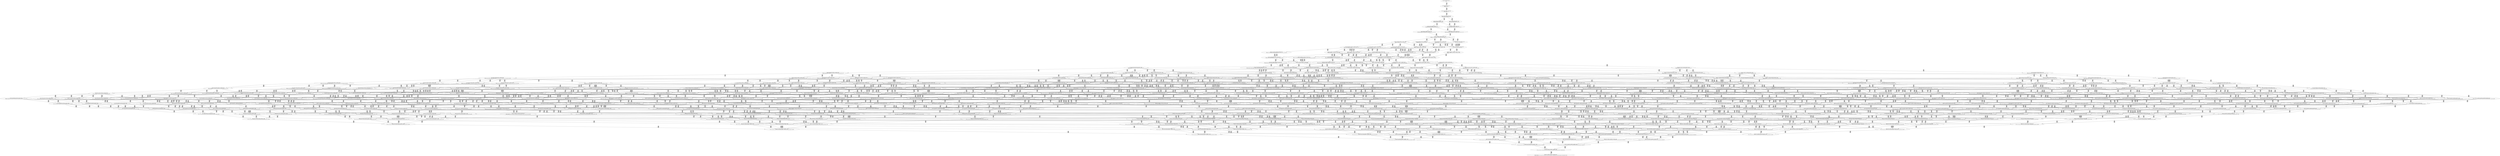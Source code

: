 digraph {
	S0[label="S0: [0, 0] [0, 0] [0, 0] [0, 0] \n{}{}"];
	S1[label="S1: [0, 0] [0, 0] [0, 0] [21, 27] \n{T0J0:21-27}{1}"];
	S2[label="S2: [21, 21] [21, 21] [21, 27] [53, 68] \n{T0J1:53-68}{1, 2}"];
	S3[label="S3: [21, 21] [21, 27] [26, 34] [53, 68] \n{T0J1:53-68, T0J2:26-34}{1, 2, 3}"];
	S4[label="S4: [26, 27] [26, 27] [53, 68] [91, 109] \n{T0J1:53-68, T0J3:91-109}{1, 2, 3, 4}"];
	S5[label="S5: [21, 27] [26, 34] [53, 68] [97, 123] \n{T0J1:53-68, T0J10:97-123}{1, 2, 3, 11}"];
	S6[label="S6: [26, 27] [53, 68] [91, 109] [103, 124] \n{T0J1:53-68, T0J3:91-109, T0J6:103-124}{1, 2, 3, 4, 7}"];
	S7[label="S7: [26, 34] [53, 68] [91, 116] [97, 123] \n{T0J1:53-68, T0J3:91-116, T0J10:97-123}{1, 2, 3, 4, 11}"];
	S8[label="S8: [53, 68] [91, 109] [94, 112] [103, 124] \n{T0J1:53-68, T0J3:91-109, T0J6:103-124, T0J7:94-112}{1, 2, 3, 4, 7, 8}"];
	S9[label="S9: [53, 68] [91, 116] [97, 123] [103, 131] \n{T0J1:53-68, T0J3:91-116, T0J6:103-131, T0J10:97-123}{1, 2, 3, 4, 7, 11}"];
	S10[label="S10: [91, 116] [94, 123] [103, 131] [121, 164] \n{T0J3:91-116, T0J6:103-131, T0J7:94-153, T0J10:97-164}{1, 2, 3, 4, 7, 8, 11}"];
	S11[label="S11: [97, 115] [103, 123] [121, 131] [127, 153] \n{T0J11:127-153}{1, 2, 3, 4, 7, 8, 11, 12}"];
	S12[label="S12: [94, 123] [103, 131] [121, 164] [130, 165] \n{T0J4:130-165}{1, 2, 3, 4, 5, 6, 7, 8, 11}"];
	S13[label="S13: [94, 123] [103, 131] [121, 164] [168, 213] \n{T0J5:168-213}{1, 2, 3, 4, 5, 6, 7, 8, 11}"];
	S14[label="S14: [94, 123] [99, 131] [103, 164] [121, 187] \n{}{1, 2, 3, 4, 7, 8, 9, 10, 11}"];
	S15[label="S15: [103, 123] [121, 131] [127, 153] [167, 203] \n{T0J11:127-153, T0J14:167-203}{1, 2, 3, 4, 7, 8, 11, 12, 15}"];
	S16[label="S16: [103, 131] [121, 164] [127, 190] [130, 213] \n{T0J11:127-190}{1, 2, 3, 4, 5, 6, 7, 8, 11, 12}"];
	S17[label="S17: [103, 123] [121, 131] [127, 153] [174, 213] \n{T0J5:174-213, T0J11:127-153}{1, 2, 3, 4, 5, 6, 7, 8, 11, 12}"];
	S18[label="S18: [99, 131] [103, 153] [121, 164] [127, 187] \n{T0J11:127-153}{1, 2, 3, 4, 7, 8, 9, 10, 11, 12}"];
	S19[label="S19: [102, 122] [103, 123] [121, 131] [127, 153] \n{T0J9:102-122, T0J11:127-153}{1, 2, 3, 4, 7, 8, 9, 10, 11, 12}"];
	S20[label="S20: [121, 131] [127, 153] [167, 203] [180, 212] \n{T0J11:127-153, T0J14:167-203, T0J19:180-212}{1, 2, 3, 4, 7, 8, 11, 12, 15, 20}"];
	S21[label="S21: [99, 131] [103, 164] [121, 213] [130, 225] \n{}{1, 2, 3, 4, 5, 6, 7, 8, 9, 10, 11}"];
	S22[label="S22: [121, 164] [127, 190] [130, 213] [167, 240] \n{T0J14:167-240}{1, 2, 3, 4, 5, 6, 7, 8, 11, 12, 15}"];
	S23[label="S23: [103, 153] [121, 164] [127, 187] [167, 203] \n{T0J11:127-153, T0J14:167-203}{1, 2, 3, 4, 7, 8, 9, 10, 11, 12, 15}"];
	S24[label="S24: [108, 122] [121, 131] [127, 153] [167, 203] \n{T0J9:108-122, T0J11:127-153, T0J14:167-203}{1, 2, 3, 4, 7, 8, 9, 10, 11, 12, 15}"];
	S25[label="S25: [127, 152] [127, 164] [130, 213] [200, 244] \n{T0J12:200-244}{1, 2, 3, 4, 5, 6, 7, 8, 11, 12, 13}"];
	S26[label="S26: [103, 164] [121, 202] [127, 213] [130, 228] \n{}{1, 2, 3, 4, 5, 6, 7, 8, 9, 10, 11, 12}"];
	S27[label="S27: [127, 190] [130, 213] [167, 240] [180, 249] \n{T0J14:167-240, T0J19:180-249}{1, 2, 3, 4, 5, 6, 7, 8, 11, 12, 15, 20}"];
	S28[label="S28: [151, 164] [151, 196] [151, 213] [177, 225] \n{T0J25:177-196}{1, 2, 3, 4, 5, 6, 7, 8, 9, 10, 11, 26}"];
	S29[label="S29: [127, 190] [130, 213] [167, 240] [200, 244] \n{T0J12:200-244, T0J14:167-240}{1, 2, 3, 4, 5, 6, 7, 8, 11, 12, 13, 15}"];
	S30[label="S30: [121, 164] [127, 187] [167, 203] [180, 212] \n{T0J11:127-153, T0J14:167-203, T0J19:180-212}{1, 2, 3, 4, 7, 8, 9, 10, 11, 12, 15, 20}"];
	S31[label="S31: [127, 164] [130, 213] [198, 241] [200, 244] \n{T0J12:200-244, T0J13:198-241}{1, 2, 3, 4, 5, 6, 7, 8, 11, 12, 13, 14}"];
	S32[label="S32: [121, 202] [127, 213] [130, 236] [167, 252] \n{T0J14:167-252}{1, 2, 3, 4, 5, 6, 7, 8, 9, 10, 11, 12, 15}"];
	S33[label="S33: [127, 202] [127, 213] [130, 228] [200, 256] \n{T0J12:200-256}{1, 2, 3, 4, 5, 6, 7, 8, 9, 10, 11, 12, 13}"];
	S34[label="S34: [151, 196] [151, 202] [151, 213] [177, 228] \n{T0J25:177-196}{1, 2, 3, 4, 5, 6, 7, 8, 9, 10, 11, 12, 26}"];
	S35[label="S35: [130, 213] [167, 240] [180, 244] [200, 249] \n{T0J12:200-244, T0J14:167-240, T0J19:180-249}{1, 2, 3, 4, 5, 6, 7, 8, 11, 12, 13, 15, 20}"];
	S36[label="S36: [130, 213] [167, 240] [198, 241] [200, 244] \n{T0J12:200-244, T0J13:198-241, T0J14:167-240}{1, 2, 3, 4, 5, 6, 7, 8, 11, 12, 13, 14, 15}"];
	S37[label="S37: [127, 213] [130, 240] [167, 252] [180, 298] \n{}{1, 2, 3, 4, 5, 6, 7, 8, 9, 10, 11, 12, 15, 20}"];
	S38[label="S38: [127, 213] [130, 240] [167, 256] [200, 294] \n{}{1, 2, 3, 4, 5, 6, 7, 8, 9, 10, 11, 12, 13, 15}"];
	S39[label="S39: [127, 213] [130, 236] [198, 256] [200, 291] \n{T0J13:198-291}{1, 2, 3, 4, 5, 6, 7, 8, 9, 10, 11, 12, 13, 14}"];
	S40[label="S40: [167, 201] [167, 213] [167, 218] [180, 236] \n{T0J15:180-218}{1, 2, 3, 4, 5, 6, 7, 8, 9, 10, 11, 12, 15, 16}"];
	S41[label="S41: [151, 202] [151, 213] [167, 236] [177, 284] \n{T0J14:167-284}{1, 2, 3, 4, 5, 6, 7, 8, 9, 10, 11, 12, 15, 26}"];
	S42[label="S42: [151, 202] [151, 213] [177, 228] [200, 288] \n{T0J12:200-288}{1, 2, 3, 4, 5, 6, 7, 8, 9, 10, 11, 12, 13, 26}"];
	S43[label="S43: [167, 240] [180, 241] [200, 244] [201, 249] \n{T0J12:200-244, T0J13:198-241, T0J14:167-240, T0J19:180-249}{1, 2, 3, 4, 5, 6, 7, 8, 11, 12, 13, 14, 15, 20}"];
	S44[label="S44: [130, 240] [167, 256] [180, 298] [200, 305] \n{}{1, 2, 3, 4, 5, 6, 7, 8, 9, 10, 11, 12, 13, 15, 20}"];
	S45[label="S45: [130, 240] [167, 256] [198, 294] [200, 302] \n{}{1, 2, 3, 4, 5, 6, 7, 8, 9, 10, 11, 12, 13, 14, 15}"];
	S46[label="S46: [167, 218] [167, 240] [180, 252] [180, 298] \n{}{1, 2, 3, 4, 5, 6, 7, 8, 9, 10, 11, 12, 15, 16, 20}"];
	S47[label="S47: [180, 240] [180, 252] [180, 253] [221, 298] \n{T0J20:221-253}{1, 2, 3, 4, 5, 6, 7, 8, 9, 10, 11, 12, 15, 20, 21}"];
	S48[label="S48: [168, 215] [168, 240] [179, 252] [180, 298] \n{T0J24:179-215}{1, 2, 3, 4, 5, 6, 7, 8, 9, 10, 11, 12, 15, 20, 25}"];
	S49[label="S49: [151, 234] [167, 240] [177, 284] [180, 298] \n{}{1, 2, 3, 4, 5, 6, 7, 8, 9, 10, 11, 12, 15, 20, 26}"];
	S50[label="S50: [167, 218] [167, 240] [180, 256] [200, 294] \n{}{1, 2, 3, 4, 5, 6, 7, 8, 9, 10, 11, 12, 13, 15, 16}"];
	S51[label="S51: [151, 213] [167, 240] [177, 288] [200, 294] \n{}{1, 2, 3, 4, 5, 6, 7, 8, 9, 10, 11, 12, 13, 15, 26}"];
	S52[label="S52: [151, 213] [177, 236] [198, 288] [200, 291] \n{T0J13:198-291}{1, 2, 3, 4, 5, 6, 7, 8, 9, 10, 11, 12, 13, 14, 26}"];
	S53[label="S53: [167, 213] [167, 218] [180, 236] [215, 262] \n{T0J16:215-262}{1, 2, 3, 4, 5, 6, 7, 8, 9, 10, 11, 12, 15, 16, 17}"];
	S54[label="S54: [167, 201] [167, 213] [177, 218] [180, 236] \n{T0J15:180-218}{1, 2, 3, 4, 5, 6, 7, 8, 9, 10, 11, 12, 15, 16, 26}"];
	S55[label="S55: [167, 256] [180, 298] [200, 305] [201, 337] \n{}{1, 2, 3, 4, 5, 6, 7, 8, 9, 10, 11, 12, 13, 14, 15, 20}"];
	S56[label="S56: [167, 240] [180, 256] [180, 298] [200, 310] \n{}{1, 2, 3, 4, 5, 6, 7, 8, 9, 10, 11, 12, 13, 15, 16, 20}"];
	S57[label="S57: [180, 253] [180, 256] [200, 298] [221, 332] \n{}{1, 2, 3, 4, 5, 6, 7, 8, 9, 10, 11, 12, 13, 15, 20, 21}"];
	S58[label="S58: [168, 240] [179, 256] [180, 298] [200, 307] \n{}{1, 2, 3, 4, 5, 6, 7, 8, 9, 10, 11, 12, 13, 15, 20, 25}"];
	S59[label="S59: [167, 240] [177, 288] [180, 298] [200, 326] \n{}{1, 2, 3, 4, 5, 6, 7, 8, 9, 10, 11, 12, 13, 15, 20, 26}"];
	S60[label="S60: [167, 256] [180, 257] [198, 294] [200, 307] \n{}{1, 2, 3, 4, 5, 6, 7, 8, 9, 10, 11, 12, 13, 14, 15, 16}"];
	S61[label="S61: [167, 240] [177, 288] [198, 294] [200, 302] \n{}{1, 2, 3, 4, 5, 6, 7, 8, 9, 10, 11, 12, 13, 14, 15, 26}"];
	S62[label="S62: [167, 240] [180, 252] [180, 262] [215, 298] \n{T0J16:215-262}{1, 2, 3, 4, 5, 6, 7, 8, 9, 10, 11, 12, 15, 16, 17, 20}"];
	S63[label="S63: [180, 240] [180, 252] [180, 253] [221, 298] \n{T0J20:221-253}{1, 2, 3, 4, 5, 6, 7, 8, 9, 10, 11, 12, 15, 16, 20, 21}"];
	S64[label="S64: [168, 218] [179, 240] [180, 252] [180, 298] \n{}{1, 2, 3, 4, 5, 6, 7, 8, 9, 10, 11, 12, 15, 16, 20, 25}"];
	S65[label="S65: [167, 234] [177, 240] [180, 284] [180, 298] \n{}{1, 2, 3, 4, 5, 6, 7, 8, 9, 10, 11, 12, 15, 16, 20, 26}"];
	S66[label="S66: [180, 252] [180, 253] [221, 293] [253, 298] \n{T0J20:221-253, T0J21:253-293}{1, 2, 3, 4, 5, 6, 7, 8, 9, 10, 11, 12, 15, 20, 21, 22}"];
	S67[label="S67: [180, 240] [180, 252] [180, 253] [221, 298] \n{T0J20:221-253}{1, 2, 3, 4, 5, 6, 7, 8, 9, 10, 11, 12, 15, 20, 21, 25}"];
	S68[label="S68: [180, 240] [180, 253] [180, 284] [221, 298] \n{T0J20:221-253}{1, 2, 3, 4, 5, 6, 7, 8, 9, 10, 11, 12, 15, 20, 21, 26}"];
	S69[label="S69: [168, 234] [177, 240] [179, 284] [180, 298] \n{}{1, 2, 3, 4, 5, 6, 7, 8, 9, 10, 11, 12, 15, 20, 25, 26}"];
	S70[label="S70: [167, 240] [180, 256] [200, 262] [215, 305] \n{T0J16:215-262}{1, 2, 3, 4, 5, 6, 7, 8, 9, 10, 11, 12, 13, 15, 16, 17}"];
	S71[label="S71: [167, 218] [177, 240] [180, 288] [200, 294] \n{}{1, 2, 3, 4, 5, 6, 7, 8, 9, 10, 11, 12, 13, 15, 16, 26}"];
	S72[label="S72: [167, 218] [180, 236] [196, 238] [215, 262] \n{T0J16:215-262, T0J17:196-238}{1, 2, 3, 4, 5, 6, 7, 8, 9, 10, 11, 12, 15, 16, 17, 18}"];
	S73[label="S73: [167, 213] [177, 218] [180, 236] [215, 262] \n{T0J16:215-262}{1, 2, 3, 4, 5, 6, 7, 8, 9, 10, 11, 12, 15, 16, 17, 26}"];
	S74[label="S74: [180, 278] [180, 298] [200, 310] [201, 353] \n{}{1, 2, 3, 4, 5, 6, 7, 8, 9, 10, 11, 12, 13, 14, 15, 16, 20}"];
	S75[label="S75: [180, 298] [200, 305] [201, 332] [221, 342] \n{}{1, 2, 3, 4, 5, 6, 7, 8, 9, 10, 11, 12, 13, 14, 15, 20, 21}"];
	S76[label="S76: [179, 275] [180, 298] [200, 307] [201, 337] \n{}{1, 2, 3, 4, 5, 6, 7, 8, 9, 10, 11, 12, 13, 14, 15, 20, 25}"];
	S77[label="S77: [177, 293] [180, 298] [200, 326] [201, 337] \n{}{1, 2, 3, 4, 5, 6, 7, 8, 9, 10, 11, 12, 13, 14, 15, 20, 26}"];
	S78[label="S78: [200, 268] [200, 298] [201, 305] [206, 337] \n{T0J26:206-268}{1, 2, 3, 4, 5, 6, 7, 8, 9, 10, 11, 12, 13, 14, 15, 20, 27}"];
	S79[label="S79: [180, 256] [180, 262] [200, 298] [215, 332] \n{}{1, 2, 3, 4, 5, 6, 7, 8, 9, 10, 11, 12, 13, 15, 16, 17, 20}"];
	S80[label="S80: [180, 253] [180, 256] [200, 298] [221, 332] \n{}{1, 2, 3, 4, 5, 6, 7, 8, 9, 10, 11, 12, 13, 15, 16, 20, 21}"];
	S81[label="S81: [179, 240] [180, 256] [180, 298] [200, 310] \n{}{1, 2, 3, 4, 5, 6, 7, 8, 9, 10, 11, 12, 13, 15, 16, 20, 25}"];
	S82[label="S82: [177, 240] [180, 288] [180, 298] [200, 326] \n{}{1, 2, 3, 4, 5, 6, 7, 8, 9, 10, 11, 12, 13, 15, 16, 20, 26}"];
	S83[label="S83: [180, 256] [200, 293] [221, 298] [253, 344] \n{T0J21:253-293}{1, 2, 3, 4, 5, 6, 7, 8, 9, 10, 11, 12, 13, 15, 20, 21, 22}"];
	S84[label="S84: [180, 253] [180, 256] [200, 298] [221, 332] \n{}{1, 2, 3, 4, 5, 6, 7, 8, 9, 10, 11, 12, 13, 15, 20, 21, 25}"];
	S85[label="S85: [180, 253] [180, 288] [200, 298] [221, 332] \n{}{1, 2, 3, 4, 5, 6, 7, 8, 9, 10, 11, 12, 13, 15, 20, 21, 26}"];
	S86[label="S86: [177, 240] [179, 288] [180, 298] [200, 326] \n{}{1, 2, 3, 4, 5, 6, 7, 8, 9, 10, 11, 12, 13, 15, 20, 25, 26}"];
	S87[label="S87: [180, 257] [198, 294] [200, 307] [215, 329] \n{}{1, 2, 3, 4, 5, 6, 7, 8, 9, 10, 11, 12, 13, 14, 15, 16, 17}"];
	S88[label="S88: [177, 257] [180, 288] [198, 294] [200, 307] \n{}{1, 2, 3, 4, 5, 6, 7, 8, 9, 10, 11, 12, 13, 14, 15, 16, 26}"];
	S89[label="S89: [180, 238] [180, 252] [196, 262] [215, 298] \n{T0J16:215-262}{1, 2, 3, 4, 5, 6, 7, 8, 9, 10, 11, 12, 15, 16, 17, 18, 20}"];
	S90[label="S90: [180, 252] [180, 253] [215, 262] [221, 298] \n{T0J16:215-262, T0J20:221-253}{1, 2, 3, 4, 5, 6, 7, 8, 9, 10, 11, 12, 15, 16, 17, 20, 21}"];
	S91[label="S91: [179, 240] [180, 252] [180, 262] [215, 298] \n{T0J16:215-262}{1, 2, 3, 4, 5, 6, 7, 8, 9, 10, 11, 12, 15, 16, 17, 20, 25}"];
	S92[label="S92: [177, 240] [180, 262] [180, 284] [215, 298] \n{T0J16:215-262}{1, 2, 3, 4, 5, 6, 7, 8, 9, 10, 11, 12, 15, 16, 17, 20, 26}"];
	S93[label="S93: [180, 252] [180, 253] [221, 293] [253, 298] \n{T0J20:221-253, T0J21:253-293}{1, 2, 3, 4, 5, 6, 7, 8, 9, 10, 11, 12, 15, 16, 20, 21, 22}"];
	S94[label="S94: [180, 240] [180, 252] [180, 253] [221, 298] \n{T0J20:221-253}{1, 2, 3, 4, 5, 6, 7, 8, 9, 10, 11, 12, 15, 16, 20, 21, 25}"];
	S95[label="S95: [180, 240] [180, 253] [180, 284] [221, 298] \n{T0J20:221-253}{1, 2, 3, 4, 5, 6, 7, 8, 9, 10, 11, 12, 15, 16, 20, 21, 26}"];
	S96[label="S96: [177, 234] [179, 240] [180, 284] [180, 298] \n{}{1, 2, 3, 4, 5, 6, 7, 8, 9, 10, 11, 12, 15, 16, 20, 25, 26}"];
	S97[label="S97: [180, 221] [196, 253] [221, 293] [253, 298] \n{T0J20:221-253, T0J21:253-293, T0J22:196-221}{1, 2, 3, 4, 5, 6, 7, 8, 9, 10, 11, 12, 15, 20, 21, 22, 23}"];
	S98[label="S98: [180, 252] [180, 253] [221, 293] [253, 298] \n{T0J20:221-253, T0J21:253-293}{1, 2, 3, 4, 5, 6, 7, 8, 9, 10, 11, 12, 15, 20, 21, 22, 25}"];
	S99[label="S99: [180, 253] [180, 284] [221, 293] [253, 298] \n{T0J20:221-253, T0J21:253-293}{1, 2, 3, 4, 5, 6, 7, 8, 9, 10, 11, 12, 15, 20, 21, 22, 26}"];
	S100[label="S100: [180, 240] [180, 253] [180, 284] [221, 298] \n{T0J20:221-253}{1, 2, 3, 4, 5, 6, 7, 8, 9, 10, 11, 12, 15, 20, 21, 25, 26}"];
	S101[label="S101: [179, 240] [179, 284] [180, 298] [258, 300] \n{T0J29:258-300}{1, 2, 3, 4, 5, 6, 7, 8, 9, 10, 11, 12, 15, 20, 25, 26, 30}"];
	S102[label="S102: [180, 238] [196, 256] [200, 262] [215, 310] \n{}{1, 2, 3, 4, 5, 6, 7, 8, 9, 10, 11, 12, 13, 15, 16, 17, 18}"];
	S103[label="S103: [177, 240] [180, 262] [200, 288] [215, 305] \n{T0J16:215-262}{1, 2, 3, 4, 5, 6, 7, 8, 9, 10, 11, 12, 13, 15, 16, 17, 26}"];
	S104[label="S104: [180, 230] [190, 236] [196, 238] [215, 262] \n{T0J16:215-262, T0J18:190-230}{1, 2, 3, 4, 5, 6, 7, 8, 9, 10, 11, 12, 15, 16, 17, 18, 19}"];
	S105[label="S105: [177, 218] [180, 236] [196, 238] [215, 262] \n{T0J16:215-262, T0J17:196-238}{1, 2, 3, 4, 5, 6, 7, 8, 9, 10, 11, 12, 15, 16, 17, 18, 26}"];
	S106[label="S106: [180, 298] [200, 310] [201, 339] [228, 354] \n{}{1, 2, 3, 4, 5, 6, 7, 8, 9, 10, 11, 12, 13, 14, 15, 16, 17, 20}"];
	S107[label="S107: [180, 305] [200, 315] [201, 332] [221, 353] \n{}{1, 2, 3, 4, 5, 6, 7, 8, 9, 10, 11, 12, 13, 14, 15, 16, 20, 21}"];
	S108[label="S108: [180, 298] [180, 307] [200, 318] [201, 353] \n{}{1, 2, 3, 4, 5, 6, 7, 8, 9, 10, 11, 12, 13, 14, 15, 16, 20, 25}"];
	S109[label="S109: [180, 298] [180, 310] [200, 326] [201, 354] \n{}{1, 2, 3, 4, 5, 6, 7, 8, 9, 10, 11, 12, 13, 14, 15, 16, 20, 26}"];
	S110[label="S110: [200, 285] [200, 298] [201, 310] [206, 353] \n{}{1, 2, 3, 4, 5, 6, 7, 8, 9, 10, 11, 12, 13, 14, 15, 16, 20, 27}"];
	S111[label="S111: [200, 305] [201, 332] [221, 344] [253, 390] \n{}{1, 2, 3, 4, 5, 6, 7, 8, 9, 10, 11, 12, 13, 14, 15, 20, 21, 22}"];
	S112[label="S112: [180, 305] [200, 312] [201, 337] [221, 352] \n{}{1, 2, 3, 4, 5, 6, 7, 8, 9, 10, 11, 12, 13, 14, 15, 20, 21, 25}"];
	S113[label="S113: [180, 298] [200, 326] [201, 337] [221, 345] \n{}{1, 2, 3, 4, 5, 6, 7, 8, 9, 10, 11, 12, 13, 14, 15, 20, 21, 26}"];
	S114[label="S114: [200, 298] [201, 305] [206, 332] [221, 342] \n{}{1, 2, 3, 4, 5, 6, 7, 8, 9, 10, 11, 12, 13, 14, 15, 20, 21, 27}"];
	S115[label="S115: [179, 298] [180, 307] [200, 333] [201, 337] \n{}{1, 2, 3, 4, 5, 6, 7, 8, 9, 10, 11, 12, 13, 14, 15, 20, 25, 26}"];
	S116[label="S116: [200, 298] [200, 307] [201, 308] [206, 337] \n{}{1, 2, 3, 4, 5, 6, 7, 8, 9, 10, 11, 12, 13, 14, 15, 20, 25, 27}"];
	S117[label="S117: [200, 293] [200, 298] [201, 326] [206, 337] \n{}{1, 2, 3, 4, 5, 6, 7, 8, 9, 10, 11, 12, 13, 14, 15, 20, 26, 27}"];
	S118[label="S118: [180, 256] [196, 262] [209, 298] [215, 332] \n{}{1, 2, 3, 4, 5, 6, 7, 8, 9, 10, 11, 12, 13, 15, 16, 17, 18, 20}"];
	S119[label="S119: [180, 256] [200, 262] [215, 298] [221, 344] \n{}{1, 2, 3, 4, 5, 6, 7, 8, 9, 10, 11, 12, 13, 15, 16, 17, 20, 21}"];
	S120[label="S120: [180, 256] [180, 262] [200, 298] [215, 332] \n{}{1, 2, 3, 4, 5, 6, 7, 8, 9, 10, 11, 12, 13, 15, 16, 17, 20, 25}"];
	S121[label="S121: [180, 262] [180, 288] [200, 298] [215, 332] \n{}{1, 2, 3, 4, 5, 6, 7, 8, 9, 10, 11, 12, 13, 15, 16, 17, 20, 26}"];
	S122[label="S122: [180, 256] [200, 293] [221, 298] [253, 344] \n{T0J21:253-293}{1, 2, 3, 4, 5, 6, 7, 8, 9, 10, 11, 12, 13, 15, 16, 20, 21, 22}"];
	S123[label="S123: [180, 253] [180, 256] [200, 298] [221, 332] \n{}{1, 2, 3, 4, 5, 6, 7, 8, 9, 10, 11, 12, 13, 15, 16, 20, 21, 25}"];
	S124[label="S124: [180, 253] [180, 288] [200, 298] [221, 332] \n{}{1, 2, 3, 4, 5, 6, 7, 8, 9, 10, 11, 12, 13, 15, 16, 20, 21, 26}"];
	S125[label="S125: [179, 240] [180, 288] [180, 298] [200, 326] \n{}{1, 2, 3, 4, 5, 6, 7, 8, 9, 10, 11, 12, 13, 15, 16, 20, 25, 26}"];
	S126[label="S126: [196, 253] [200, 293] [221, 298] [253, 344] \n{T0J21:253-293}{1, 2, 3, 4, 5, 6, 7, 8, 9, 10, 11, 12, 13, 15, 20, 21, 22, 23}"];
	S127[label="S127: [180, 256] [200, 293] [221, 298] [253, 344] \n{T0J21:253-293}{1, 2, 3, 4, 5, 6, 7, 8, 9, 10, 11, 12, 13, 15, 20, 21, 22, 25}"];
	S128[label="S128: [180, 288] [200, 293] [221, 298] [253, 345] \n{T0J21:253-293}{1, 2, 3, 4, 5, 6, 7, 8, 9, 10, 11, 12, 13, 15, 20, 21, 22, 26}"];
	S129[label="S129: [180, 253] [180, 288] [200, 298] [221, 332] \n{}{1, 2, 3, 4, 5, 6, 7, 8, 9, 10, 11, 12, 13, 15, 20, 21, 25, 26}"];
	S130[label="S130: [179, 288] [180, 298] [200, 300] [258, 332] \n{T0J29:258-300}{1, 2, 3, 4, 5, 6, 7, 8, 9, 10, 11, 12, 13, 15, 20, 25, 26, 30}"];
	S131[label="S131: [196, 294] [200, 294] [209, 310] [215, 329] \n{}{1, 2, 3, 4, 5, 6, 7, 8, 9, 10, 11, 12, 13, 14, 15, 16, 17, 18}"];
	S132[label="S132: [180, 288] [198, 294] [200, 307] [225, 329] \n{}{1, 2, 3, 4, 5, 6, 7, 8, 9, 10, 11, 12, 13, 14, 15, 16, 17, 26}"];
	S133[label="S133: [180, 236] [196, 252] [203, 262] [215, 298] \n{T0J16:215-262}{1, 2, 3, 4, 5, 6, 7, 8, 9, 10, 11, 12, 15, 16, 17, 18, 19, 20}"];
	S134[label="S134: [180, 252] [196, 253] [215, 262] [221, 298] \n{T0J16:215-262, T0J20:221-253}{1, 2, 3, 4, 5, 6, 7, 8, 9, 10, 11, 12, 15, 16, 17, 18, 20, 21}"];
	S135[label="S135: [180, 238] [180, 252] [196, 262] [215, 298] \n{T0J16:215-262}{1, 2, 3, 4, 5, 6, 7, 8, 9, 10, 11, 12, 15, 16, 17, 18, 20, 25}"];
	S136[label="S136: [180, 238] [180, 262] [206, 284] [215, 298] \n{T0J16:215-262}{1, 2, 3, 4, 5, 6, 7, 8, 9, 10, 11, 12, 15, 16, 17, 18, 20, 26}"];
	S137[label="S137: [180, 253] [215, 262] [221, 293] [253, 298] \n{T0J16:215-262, T0J20:221-253, T0J21:253-293}{1, 2, 3, 4, 5, 6, 7, 8, 9, 10, 11, 12, 15, 16, 17, 20, 21, 22}"];
	S138[label="S138: [180, 252] [180, 253] [215, 262] [221, 298] \n{T0J16:215-262, T0J20:221-253}{1, 2, 3, 4, 5, 6, 7, 8, 9, 10, 11, 12, 15, 16, 17, 20, 21, 25}"];
	S139[label="S139: [180, 253] [180, 262] [215, 284] [221, 298] \n{T0J16:215-262, T0J20:221-253}{1, 2, 3, 4, 5, 6, 7, 8, 9, 10, 11, 12, 15, 16, 17, 20, 21, 26}"];
	S140[label="S140: [179, 240] [180, 262] [180, 284] [215, 298] \n{T0J16:215-262}{1, 2, 3, 4, 5, 6, 7, 8, 9, 10, 11, 12, 15, 16, 17, 20, 25, 26}"];
	S141[label="S141: [180, 221] [196, 253] [221, 293] [253, 298] \n{T0J20:221-253, T0J21:253-293}{1, 2, 3, 4, 5, 6, 7, 8, 9, 10, 11, 12, 15, 16, 20, 21, 22, 23}"];
	S142[label="S142: [180, 252] [180, 253] [221, 293] [253, 298] \n{T0J20:221-253, T0J21:253-293}{1, 2, 3, 4, 5, 6, 7, 8, 9, 10, 11, 12, 15, 16, 20, 21, 22, 25}"];
	S143[label="S143: [180, 253] [180, 284] [221, 293] [253, 298] \n{T0J20:221-253, T0J21:253-293}{1, 2, 3, 4, 5, 6, 7, 8, 9, 10, 11, 12, 15, 16, 20, 21, 22, 26}"];
	S144[label="S144: [180, 240] [180, 253] [180, 284] [221, 298] \n{T0J20:221-253}{1, 2, 3, 4, 5, 6, 7, 8, 9, 10, 11, 12, 15, 16, 20, 21, 25, 26}"];
	S145[label="S145: [179, 240] [180, 284] [180, 298] [258, 300] \n{T0J29:258-300}{1, 2, 3, 4, 5, 6, 7, 8, 9, 10, 11, 12, 15, 16, 20, 25, 26, 30}"];
	S146[label="S146: [189, 213] [196, 253] [221, 293] [253, 298] \n{T0J20:221-253, T0J21:253-293, T0J23:189-213}{1, 2, 3, 4, 5, 6, 7, 8, 9, 10, 11, 12, 15, 20, 21, 22, 23, 24}"];
	S147[label="S147: [180, 221] [196, 253] [221, 293] [253, 298] \n{T0J20:221-253, T0J21:253-293}{1, 2, 3, 4, 5, 6, 7, 8, 9, 10, 11, 12, 15, 20, 21, 22, 23, 25}"];
	S148[label="S148: [180, 234] [196, 284] [221, 293] [253, 298] \n{T0J20:221-253, T0J21:253-293}{1, 2, 3, 4, 5, 6, 7, 8, 9, 10, 11, 12, 15, 20, 21, 22, 23, 26}"];
	S149[label="S149: [180, 253] [180, 284] [221, 293] [253, 298] \n{T0J20:221-253, T0J21:253-293}{1, 2, 3, 4, 5, 6, 7, 8, 9, 10, 11, 12, 15, 20, 21, 22, 25, 26}"];
	S150[label="S150: [180, 253] [180, 284] [221, 298] [258, 300] \n{T0J20:221-253, T0J29:258-300}{1, 2, 3, 4, 5, 6, 7, 8, 9, 10, 11, 12, 15, 20, 21, 25, 26, 30}"];
	S151[label="S151: [190, 236] [196, 256] [203, 262] [215, 322] \n{}{1, 2, 3, 4, 5, 6, 7, 8, 9, 10, 11, 12, 13, 15, 16, 17, 18, 19}"];
	S152[label="S152: [180, 238] [196, 262] [206, 288] [215, 310] \n{}{1, 2, 3, 4, 5, 6, 7, 8, 9, 10, 11, 12, 13, 15, 16, 17, 18, 26}"];
	S153[label="S153: [180, 230] [196, 236] [200, 238] [215, 262] \n{T0J16:215-262, T0J18:200-230}{1, 2, 3, 4, 5, 6, 7, 8, 9, 10, 11, 12, 15, 16, 17, 18, 19, 26}"];
	S154[label="S154: [196, 310] [201, 335] [209, 339] [228, 391] \n{}{1, 2, 3, 4, 5, 6, 7, 8, 9, 10, 11, 12, 13, 14, 15, 16, 17, 18, 20}"];
	S155[label="S155: [200, 315] [201, 339] [221, 353] [228, 366] \n{}{1, 2, 3, 4, 5, 6, 7, 8, 9, 10, 11, 12, 13, 14, 15, 16, 17, 20, 21}"];
	S156[label="S156: [180, 310] [200, 318] [201, 353] [228, 362] \n{}{1, 2, 3, 4, 5, 6, 7, 8, 9, 10, 11, 12, 13, 14, 15, 16, 17, 20, 25}"];
	S157[label="S157: [180, 310] [200, 326] [201, 354] [228, 385] \n{}{1, 2, 3, 4, 5, 6, 7, 8, 9, 10, 11, 12, 13, 14, 15, 16, 17, 20, 26}"];
	S158[label="S158: [200, 298] [201, 310] [206, 346] [228, 354] \n{}{1, 2, 3, 4, 5, 6, 7, 8, 9, 10, 11, 12, 13, 14, 15, 16, 17, 20, 27}"];
	S159[label="S159: [200, 322] [201, 332] [221, 353] [253, 392] \n{}{1, 2, 3, 4, 5, 6, 7, 8, 9, 10, 11, 12, 13, 14, 15, 16, 20, 21, 22}"];
	S160[label="S160: [180, 314] [200, 322] [201, 352] [221, 353] \n{}{1, 2, 3, 4, 5, 6, 7, 8, 9, 10, 11, 12, 13, 14, 15, 16, 20, 21, 25}"];
	S161[label="S161: [180, 315] [200, 326] [201, 350] [221, 354] \n{}{1, 2, 3, 4, 5, 6, 7, 8, 9, 10, 11, 12, 13, 14, 15, 16, 20, 21, 26}"];
	S162[label="S162: [200, 305] [201, 315] [206, 337] [221, 353] \n{}{1, 2, 3, 4, 5, 6, 7, 8, 9, 10, 11, 12, 13, 14, 15, 16, 20, 21, 27}"];
	S163[label="S163: [180, 310] [180, 318] [200, 333] [201, 354] \n{}{1, 2, 3, 4, 5, 6, 7, 8, 9, 10, 11, 12, 13, 14, 15, 16, 20, 25, 26}"];
	S164[label="S164: [200, 307] [200, 308] [201, 318] [206, 353] \n{}{1, 2, 3, 4, 5, 6, 7, 8, 9, 10, 11, 12, 13, 14, 15, 16, 20, 25, 27}"];
	S165[label="S165: [200, 298] [200, 310] [201, 326] [206, 354] \n{}{1, 2, 3, 4, 5, 6, 7, 8, 9, 10, 11, 12, 13, 14, 15, 16, 20, 26, 27}"];
	S166[label="S166: [200, 320] [216, 332] [221, 344] [253, 390] \n{}{1, 2, 3, 4, 5, 6, 7, 8, 9, 10, 11, 12, 13, 14, 15, 20, 21, 22, 23}"];
	S167[label="S167: [200, 314] [201, 337] [221, 352] [253, 392] \n{}{1, 2, 3, 4, 5, 6, 7, 8, 9, 10, 11, 12, 13, 14, 15, 20, 21, 22, 25}"];
	S168[label="S168: [200, 326] [201, 337] [221, 345] [253, 390] \n{}{1, 2, 3, 4, 5, 6, 7, 8, 9, 10, 11, 12, 13, 14, 15, 20, 21, 22, 26}"];
	S169[label="S169: [201, 305] [206, 332] [221, 344] [253, 390] \n{}{1, 2, 3, 4, 5, 6, 7, 8, 9, 10, 11, 12, 13, 14, 15, 20, 21, 22, 27}"];
	S170[label="S170: [180, 312] [200, 333] [201, 337] [221, 352] \n{}{1, 2, 3, 4, 5, 6, 7, 8, 9, 10, 11, 12, 13, 14, 15, 20, 21, 25, 26}"];
	S171[label="S171: [200, 308] [201, 312] [206, 337] [221, 352] \n{}{1, 2, 3, 4, 5, 6, 7, 8, 9, 10, 11, 12, 13, 14, 15, 20, 21, 25, 27}"];
	S172[label="S172: [200, 298] [201, 326] [206, 337] [221, 345] \n{}{1, 2, 3, 4, 5, 6, 7, 8, 9, 10, 11, 12, 13, 14, 15, 20, 21, 26, 27}"];
	S173[label="S173: [200, 307] [200, 308] [201, 333] [206, 337] \n{}{1, 2, 3, 4, 5, 6, 7, 8, 9, 10, 11, 12, 13, 14, 15, 20, 25, 26, 27}"];
	S174[label="S174: [180, 307] [200, 333] [201, 337] [258, 399] \n{}{1, 2, 3, 4, 5, 6, 7, 8, 9, 10, 11, 12, 13, 14, 15, 20, 25, 26, 30}"];
	S175[label="S175: [196, 256] [203, 262] [209, 298] [215, 332] \n{}{1, 2, 3, 4, 5, 6, 7, 8, 9, 10, 11, 12, 13, 15, 16, 17, 18, 19, 20}"];
	S176[label="S176: [196, 253] [209, 262] [215, 298] [221, 344] \n{}{1, 2, 3, 4, 5, 6, 7, 8, 9, 10, 11, 12, 13, 15, 16, 17, 18, 20, 21}"];
	S177[label="S177: [180, 252] [196, 262] [209, 298] [215, 332] \n{}{1, 2, 3, 4, 5, 6, 7, 8, 9, 10, 11, 12, 13, 15, 16, 17, 18, 20, 25}"];
	S178[label="S178: [180, 262] [200, 288] [209, 298] [215, 332] \n{}{1, 2, 3, 4, 5, 6, 7, 8, 9, 10, 11, 12, 13, 15, 16, 17, 18, 20, 26}"];
	S179[label="S179: [200, 262] [215, 293] [221, 298] [253, 345] \n{T0J21:253-293}{1, 2, 3, 4, 5, 6, 7, 8, 9, 10, 11, 12, 13, 15, 16, 17, 20, 21, 22}"];
	S180[label="S180: [180, 256] [200, 262] [215, 298] [221, 344] \n{}{1, 2, 3, 4, 5, 6, 7, 8, 9, 10, 11, 12, 13, 15, 16, 17, 20, 21, 25}"];
	S181[label="S181: [180, 262] [200, 288] [215, 298] [221, 345] \n{}{1, 2, 3, 4, 5, 6, 7, 8, 9, 10, 11, 12, 13, 15, 16, 17, 20, 21, 26}"];
	S182[label="S182: [180, 262] [180, 288] [200, 298] [215, 332] \n{}{1, 2, 3, 4, 5, 6, 7, 8, 9, 10, 11, 12, 13, 15, 16, 17, 20, 25, 26}"];
	S183[label="S183: [196, 253] [200, 293] [221, 298] [253, 344] \n{T0J21:253-293}{1, 2, 3, 4, 5, 6, 7, 8, 9, 10, 11, 12, 13, 15, 16, 20, 21, 22, 23}"];
	S184[label="S184: [180, 256] [200, 293] [221, 298] [253, 344] \n{T0J21:253-293}{1, 2, 3, 4, 5, 6, 7, 8, 9, 10, 11, 12, 13, 15, 16, 20, 21, 22, 25}"];
	S185[label="S185: [180, 288] [200, 293] [221, 298] [253, 345] \n{T0J21:253-293}{1, 2, 3, 4, 5, 6, 7, 8, 9, 10, 11, 12, 13, 15, 16, 20, 21, 22, 26}"];
	S186[label="S186: [180, 253] [180, 288] [200, 298] [221, 332] \n{}{1, 2, 3, 4, 5, 6, 7, 8, 9, 10, 11, 12, 13, 15, 16, 20, 21, 25, 26}"];
	S187[label="S187: [180, 288] [180, 298] [200, 300] [258, 332] \n{T0J29:258-300}{1, 2, 3, 4, 5, 6, 7, 8, 9, 10, 11, 12, 13, 15, 16, 20, 25, 26, 30}"];
	S188[label="S188: [196, 253] [205, 293] [221, 298] [253, 344] \n{T0J21:253-293}{1, 2, 3, 4, 5, 6, 7, 8, 9, 10, 11, 12, 13, 15, 20, 21, 22, 23, 24}"];
	S189[label="S189: [196, 253] [200, 293] [221, 298] [253, 344] \n{T0J21:253-293}{1, 2, 3, 4, 5, 6, 7, 8, 9, 10, 11, 12, 13, 15, 20, 21, 22, 23, 25}"];
	S190[label="S190: [196, 284] [200, 293] [221, 298] [253, 345] \n{T0J21:253-293}{1, 2, 3, 4, 5, 6, 7, 8, 9, 10, 11, 12, 13, 15, 20, 21, 22, 23, 26}"];
	S191[label="S191: [180, 288] [200, 293] [221, 298] [253, 345] \n{T0J21:253-293}{1, 2, 3, 4, 5, 6, 7, 8, 9, 10, 11, 12, 13, 15, 20, 21, 22, 25, 26}"];
	S192[label="S192: [180, 288] [200, 298] [221, 300] [258, 345] \n{T0J29:258-300}{1, 2, 3, 4, 5, 6, 7, 8, 9, 10, 11, 12, 13, 15, 20, 21, 25, 26, 30}"];
	S193[label="S193: [196, 294] [203, 310] [215, 323] [219, 329] \n{}{1, 2, 3, 4, 5, 6, 7, 8, 9, 10, 11, 12, 13, 14, 15, 16, 17, 18, 19}"];
	S194[label="S194: [196, 294] [200, 307] [209, 325] [225, 329] \n{}{1, 2, 3, 4, 5, 6, 7, 8, 9, 10, 11, 12, 13, 14, 15, 16, 17, 18, 26}"];
	S195[label="S195: [196, 252] [203, 253] [215, 262] [221, 298] \n{T0J16:215-262, T0J20:221-253}{1, 2, 3, 4, 5, 6, 7, 8, 9, 10, 11, 12, 15, 16, 17, 18, 19, 20, 21}"];
	S196[label="S196: [180, 230] [196, 252] [203, 262] [215, 298] \n{T0J16:215-262}{1, 2, 3, 4, 5, 6, 7, 8, 9, 10, 11, 12, 15, 16, 17, 18, 19, 20, 25}"];
	S197[label="S197: [180, 236] [200, 262] [206, 284] [215, 298] \n{T0J16:215-262}{1, 2, 3, 4, 5, 6, 7, 8, 9, 10, 11, 12, 15, 16, 17, 18, 19, 20, 26}"];
	S198[label="S198: [196, 253] [215, 262] [221, 293] [253, 298] \n{T0J16:215-262, T0J20:221-253, T0J21:253-293}{1, 2, 3, 4, 5, 6, 7, 8, 9, 10, 11, 12, 15, 16, 17, 18, 20, 21, 22}"];
	S199[label="S199: [180, 252] [196, 253] [215, 262] [221, 298] \n{T0J16:215-262, T0J20:221-253}{1, 2, 3, 4, 5, 6, 7, 8, 9, 10, 11, 12, 15, 16, 17, 18, 20, 21, 25}"];
	S200[label="S200: [180, 253] [206, 262] [215, 284] [221, 298] \n{T0J16:215-262, T0J20:221-253}{1, 2, 3, 4, 5, 6, 7, 8, 9, 10, 11, 12, 15, 16, 17, 18, 20, 21, 26}"];
	S201[label="S201: [180, 238] [180, 262] [206, 284] [215, 298] \n{T0J16:215-262}{1, 2, 3, 4, 5, 6, 7, 8, 9, 10, 11, 12, 15, 16, 17, 18, 20, 25, 26}"];
	S202[label="S202: [196, 253] [215, 262] [221, 293] [253, 298] \n{T0J16:215-262, T0J20:221-253, T0J21:253-293}{1, 2, 3, 4, 5, 6, 7, 8, 9, 10, 11, 12, 15, 16, 17, 20, 21, 22, 23}"];
	S203[label="S203: [180, 253] [215, 262] [221, 293] [253, 298] \n{T0J16:215-262, T0J20:221-253, T0J21:253-293}{1, 2, 3, 4, 5, 6, 7, 8, 9, 10, 11, 12, 15, 16, 17, 20, 21, 22, 25}"];
	S204[label="S204: [180, 262] [215, 284] [221, 293] [253, 298] \n{T0J16:215-262, T0J20:221-253, T0J21:253-293}{1, 2, 3, 4, 5, 6, 7, 8, 9, 10, 11, 12, 15, 16, 17, 20, 21, 22, 26}"];
	S205[label="S205: [180, 253] [180, 262] [215, 284] [221, 298] \n{T0J16:215-262, T0J20:221-253}{1, 2, 3, 4, 5, 6, 7, 8, 9, 10, 11, 12, 15, 16, 17, 20, 21, 25, 26}"];
	S206[label="S206: [180, 262] [180, 284] [215, 298] [258, 300] \n{T0J16:215-262, T0J29:258-300}{1, 2, 3, 4, 5, 6, 7, 8, 9, 10, 11, 12, 15, 16, 17, 20, 25, 26, 30}"];
	S207[label="S207: [189, 218] [196, 253] [221, 293] [253, 298] \n{T0J20:221-253, T0J21:253-293}{1, 2, 3, 4, 5, 6, 7, 8, 9, 10, 11, 12, 15, 16, 20, 21, 22, 23, 24}"];
	S208[label="S208: [180, 221] [196, 253] [221, 293] [253, 298] \n{T0J20:221-253, T0J21:253-293}{1, 2, 3, 4, 5, 6, 7, 8, 9, 10, 11, 12, 15, 16, 20, 21, 22, 23, 25}"];
	S209[label="S209: [180, 234] [196, 284] [221, 293] [253, 298] \n{T0J20:221-253, T0J21:253-293}{1, 2, 3, 4, 5, 6, 7, 8, 9, 10, 11, 12, 15, 16, 20, 21, 22, 23, 26}"];
	S210[label="S210: [180, 253] [180, 284] [221, 293] [253, 298] \n{T0J20:221-253, T0J21:253-293}{1, 2, 3, 4, 5, 6, 7, 8, 9, 10, 11, 12, 15, 16, 20, 21, 22, 25, 26}"];
	S211[label="S211: [180, 253] [180, 284] [221, 298] [258, 300] \n{T0J20:221-253, T0J29:258-300}{1, 2, 3, 4, 5, 6, 7, 8, 9, 10, 11, 12, 15, 16, 20, 21, 25, 26, 30}"];
	S212[label="S212: [189, 215] [196, 253] [221, 293] [253, 298] \n{T0J20:221-253, T0J21:253-293}{1, 2, 3, 4, 5, 6, 7, 8, 9, 10, 11, 12, 15, 20, 21, 22, 23, 24, 25}"];
	S213[label="S213: [189, 234] [196, 284] [221, 293] [253, 298] \n{T0J20:221-253, T0J21:253-293}{1, 2, 3, 4, 5, 6, 7, 8, 9, 10, 11, 12, 15, 20, 21, 22, 23, 24, 26}"];
	S214[label="S214: [180, 234] [196, 284] [221, 293] [253, 298] \n{T0J20:221-253, T0J21:253-293}{1, 2, 3, 4, 5, 6, 7, 8, 9, 10, 11, 12, 15, 20, 21, 22, 23, 25, 26}"];
	S215[label="S215: [180, 284] [221, 293] [253, 298] [258, 300] \n{T0J20:221-253, T0J21:253-293, T0J29:258-300}{1, 2, 3, 4, 5, 6, 7, 8, 9, 10, 11, 12, 15, 20, 21, 22, 25, 26, 30}"];
	S216[label="S216: [196, 236] [200, 262] [206, 288] [215, 322] \n{}{1, 2, 3, 4, 5, 6, 7, 8, 9, 10, 11, 12, 13, 15, 16, 17, 18, 19, 26}"];
	S217[label="S217: [201, 335] [209, 339] [215, 339] [228, 391] \n{}{1, 2, 3, 4, 5, 6, 7, 8, 9, 10, 11, 12, 13, 14, 15, 16, 17, 18, 19, 20}"];
	S218[label="S218: [201, 339] [209, 352] [221, 353] [229, 391] \n{}{1, 2, 3, 4, 5, 6, 7, 8, 9, 10, 11, 12, 13, 14, 15, 16, 17, 18, 20, 21}"];
	S219[label="S219: [196, 318] [201, 347] [209, 353] [228, 391] \n{}{1, 2, 3, 4, 5, 6, 7, 8, 9, 10, 11, 12, 13, 14, 15, 16, 17, 18, 20, 25}"];
	S220[label="S220: [200, 326] [201, 347] [209, 354] [228, 391] \n{}{1, 2, 3, 4, 5, 6, 7, 8, 9, 10, 11, 12, 13, 14, 15, 16, 17, 18, 20, 26}"];
	S221[label="S221: [201, 310] [206, 335] [209, 346] [228, 391] \n{}{1, 2, 3, 4, 5, 6, 7, 8, 9, 10, 11, 12, 13, 14, 15, 16, 17, 18, 20, 27}"];
	S222[label="S222: [201, 339] [221, 353] [228, 383] [253, 392] \n{}{1, 2, 3, 4, 5, 6, 7, 8, 9, 10, 11, 12, 13, 14, 15, 16, 17, 20, 21, 22}"];
	S223[label="S223: [200, 322] [201, 352] [221, 353] [228, 375] \n{}{1, 2, 3, 4, 5, 6, 7, 8, 9, 10, 11, 12, 13, 14, 15, 16, 17, 20, 21, 25}"];
	S224[label="S224: [200, 326] [201, 352] [221, 354] [228, 385] \n{}{1, 2, 3, 4, 5, 6, 7, 8, 9, 10, 11, 12, 13, 14, 15, 16, 17, 20, 21, 26}"];
	S225[label="S225: [201, 315] [206, 346] [221, 353] [228, 366] \n{}{1, 2, 3, 4, 5, 6, 7, 8, 9, 10, 11, 12, 13, 14, 15, 16, 17, 20, 21, 27}"];
	S226[label="S226: [180, 318] [200, 333] [201, 354] [228, 385] \n{}{1, 2, 3, 4, 5, 6, 7, 8, 9, 10, 11, 12, 13, 14, 15, 16, 17, 20, 25, 26}"];
	S227[label="S227: [200, 310] [201, 318] [206, 353] [228, 368] \n{}{1, 2, 3, 4, 5, 6, 7, 8, 9, 10, 11, 12, 13, 14, 15, 16, 17, 20, 25, 27}"];
	S228[label="S228: [200, 310] [201, 326] [206, 354] [228, 385] \n{}{1, 2, 3, 4, 5, 6, 7, 8, 9, 10, 11, 12, 13, 14, 15, 16, 17, 20, 26, 27}"];
	S229[label="S229: [200, 332] [216, 337] [221, 353] [253, 392] \n{}{1, 2, 3, 4, 5, 6, 7, 8, 9, 10, 11, 12, 13, 14, 15, 16, 20, 21, 22, 23}"];
	S230[label="S230: [200, 331] [201, 352] [221, 353] [253, 392] \n{}{1, 2, 3, 4, 5, 6, 7, 8, 9, 10, 11, 12, 13, 14, 15, 16, 20, 21, 22, 25}"];
	S231[label="S231: [200, 337] [201, 350] [221, 354] [253, 392] \n{}{1, 2, 3, 4, 5, 6, 7, 8, 9, 10, 11, 12, 13, 14, 15, 16, 20, 21, 22, 26}"];
	S232[label="S232: [201, 322] [206, 337] [221, 353] [253, 392] \n{}{1, 2, 3, 4, 5, 6, 7, 8, 9, 10, 11, 12, 13, 14, 15, 16, 20, 21, 22, 27}"];
	S233[label="S233: [180, 329] [200, 333] [201, 352] [221, 354] \n{}{1, 2, 3, 4, 5, 6, 7, 8, 9, 10, 11, 12, 13, 14, 15, 16, 20, 21, 25, 26}"];
	S234[label="S234: [200, 314] [201, 325] [206, 352] [221, 353] \n{}{1, 2, 3, 4, 5, 6, 7, 8, 9, 10, 11, 12, 13, 14, 15, 16, 20, 21, 25, 27}"];
	S235[label="S235: [200, 315] [201, 326] [206, 350] [221, 354] \n{}{1, 2, 3, 4, 5, 6, 7, 8, 9, 10, 11, 12, 13, 14, 15, 16, 20, 21, 26, 27}"];
	S236[label="S236: [200, 310] [200, 324] [201, 333] [206, 354] \n{}{1, 2, 3, 4, 5, 6, 7, 8, 9, 10, 11, 12, 13, 14, 15, 16, 20, 25, 26, 27}"];
	S237[label="S237: [180, 324] [200, 333] [201, 354] [258, 399] \n{}{1, 2, 3, 4, 5, 6, 7, 8, 9, 10, 11, 12, 13, 14, 15, 16, 20, 25, 26, 30}"];
	S238[label="S238: [205, 312] [216, 332] [221, 344] [253, 390] \n{}{1, 2, 3, 4, 5, 6, 7, 8, 9, 10, 11, 12, 13, 14, 15, 20, 21, 22, 23, 24}"];
	S239[label="S239: [200, 320] [216, 337] [221, 352] [253, 392] \n{}{1, 2, 3, 4, 5, 6, 7, 8, 9, 10, 11, 12, 13, 14, 15, 20, 21, 22, 23, 25}"];
	S240[label="S240: [200, 320] [216, 337] [221, 345] [253, 390] \n{}{1, 2, 3, 4, 5, 6, 7, 8, 9, 10, 11, 12, 13, 14, 15, 20, 21, 22, 23, 26}"];
	S241[label="S241: [206, 320] [216, 332] [221, 344] [253, 390] \n{}{1, 2, 3, 4, 5, 6, 7, 8, 9, 10, 11, 12, 13, 14, 15, 20, 21, 22, 23, 27}"];
	S242[label="S242: [200, 333] [201, 337] [221, 352] [253, 392] \n{}{1, 2, 3, 4, 5, 6, 7, 8, 9, 10, 11, 12, 13, 14, 15, 20, 21, 22, 25, 26}"];
	S243[label="S243: [201, 314] [206, 337] [221, 352] [253, 392] \n{}{1, 2, 3, 4, 5, 6, 7, 8, 9, 10, 11, 12, 13, 14, 15, 20, 21, 22, 25, 27}"];
	S244[label="S244: [201, 326] [206, 337] [221, 345] [253, 390] \n{}{1, 2, 3, 4, 5, 6, 7, 8, 9, 10, 11, 12, 13, 14, 15, 20, 21, 22, 26, 27}"];
	S245[label="S245: [200, 312] [201, 333] [206, 337] [221, 352] \n{}{1, 2, 3, 4, 5, 6, 7, 8, 9, 10, 11, 12, 13, 14, 15, 20, 21, 25, 26, 27}"];
	S246[label="S246: [200, 333] [201, 337] [221, 352] [258, 399] \n{}{1, 2, 3, 4, 5, 6, 7, 8, 9, 10, 11, 12, 13, 14, 15, 20, 21, 25, 26, 30}"];
	S247[label="S247: [200, 308] [201, 333] [206, 337] [258, 399] \n{}{1, 2, 3, 4, 5, 6, 7, 8, 9, 10, 11, 12, 13, 14, 15, 20, 25, 26, 27, 30}"];
	S248[label="S248: [203, 253] [209, 262] [215, 298] [221, 344] \n{}{1, 2, 3, 4, 5, 6, 7, 8, 9, 10, 11, 12, 13, 15, 16, 17, 18, 19, 20, 21}"];
	S249[label="S249: [196, 252] [203, 262] [209, 298] [215, 332] \n{}{1, 2, 3, 4, 5, 6, 7, 8, 9, 10, 11, 12, 13, 15, 16, 17, 18, 19, 20, 25}"];
	S250[label="S250: [200, 262] [203, 288] [209, 298] [215, 332] \n{}{1, 2, 3, 4, 5, 6, 7, 8, 9, 10, 11, 12, 13, 15, 16, 17, 18, 19, 20, 26}"];
	S251[label="S251: [209, 262] [215, 293] [221, 298] [253, 345] \n{T0J21:253-293}{1, 2, 3, 4, 5, 6, 7, 8, 9, 10, 11, 12, 13, 15, 16, 17, 18, 20, 21, 22}"];
	S252[label="S252: [196, 253] [209, 262] [215, 298] [221, 344] \n{}{1, 2, 3, 4, 5, 6, 7, 8, 9, 10, 11, 12, 13, 15, 16, 17, 18, 20, 21, 25}"];
	S253[label="S253: [200, 262] [209, 288] [215, 298] [221, 345] \n{}{1, 2, 3, 4, 5, 6, 7, 8, 9, 10, 11, 12, 13, 15, 16, 17, 18, 20, 21, 26}"];
	S254[label="S254: [180, 262] [200, 288] [209, 298] [215, 332] \n{}{1, 2, 3, 4, 5, 6, 7, 8, 9, 10, 11, 12, 13, 15, 16, 17, 18, 20, 25, 26}"];
	S255[label="S255: [200, 262] [216, 293] [221, 298] [253, 345] \n{T0J21:253-293}{1, 2, 3, 4, 5, 6, 7, 8, 9, 10, 11, 12, 13, 15, 16, 17, 20, 21, 22, 23}"];
	S256[label="S256: [200, 262] [215, 293] [221, 298] [253, 345] \n{T0J21:253-293}{1, 2, 3, 4, 5, 6, 7, 8, 9, 10, 11, 12, 13, 15, 16, 17, 20, 21, 22, 25}"];
	S257[label="S257: [200, 288] [215, 293] [221, 298] [253, 354] \n{}{1, 2, 3, 4, 5, 6, 7, 8, 9, 10, 11, 12, 13, 15, 16, 17, 20, 21, 22, 26}"];
	S258[label="S258: [180, 262] [200, 288] [215, 298] [221, 345] \n{}{1, 2, 3, 4, 5, 6, 7, 8, 9, 10, 11, 12, 13, 15, 16, 17, 20, 21, 25, 26}"];
	S259[label="S259: [180, 288] [200, 298] [215, 300] [258, 354] \n{}{1, 2, 3, 4, 5, 6, 7, 8, 9, 10, 11, 12, 13, 15, 16, 17, 20, 25, 26, 30}"];
	S260[label="S260: [196, 253] [205, 293] [221, 298] [253, 344] \n{T0J21:253-293}{1, 2, 3, 4, 5, 6, 7, 8, 9, 10, 11, 12, 13, 15, 16, 20, 21, 22, 23, 24}"];
	S261[label="S261: [196, 253] [200, 293] [221, 298] [253, 344] \n{T0J21:253-293}{1, 2, 3, 4, 5, 6, 7, 8, 9, 10, 11, 12, 13, 15, 16, 20, 21, 22, 23, 25}"];
	S262[label="S262: [196, 284] [200, 293] [221, 298] [253, 345] \n{T0J21:253-293}{1, 2, 3, 4, 5, 6, 7, 8, 9, 10, 11, 12, 13, 15, 16, 20, 21, 22, 23, 26}"];
	S263[label="S263: [180, 288] [200, 293] [221, 298] [253, 345] \n{T0J21:253-293}{1, 2, 3, 4, 5, 6, 7, 8, 9, 10, 11, 12, 13, 15, 16, 20, 21, 22, 25, 26}"];
	S264[label="S264: [180, 288] [200, 298] [221, 300] [258, 345] \n{T0J29:258-300}{1, 2, 3, 4, 5, 6, 7, 8, 9, 10, 11, 12, 13, 15, 16, 20, 21, 25, 26, 30}"];
	S265[label="S265: [196, 253] [205, 293] [221, 298] [253, 344] \n{T0J21:253-293}{1, 2, 3, 4, 5, 6, 7, 8, 9, 10, 11, 12, 13, 15, 20, 21, 22, 23, 24, 25}"];
	S266[label="S266: [196, 284] [205, 293] [221, 298] [253, 345] \n{T0J21:253-293}{1, 2, 3, 4, 5, 6, 7, 8, 9, 10, 11, 12, 13, 15, 20, 21, 22, 23, 24, 26}"];
	S267[label="S267: [196, 284] [200, 293] [221, 298] [253, 345] \n{T0J21:253-293}{1, 2, 3, 4, 5, 6, 7, 8, 9, 10, 11, 12, 13, 15, 20, 21, 22, 23, 25, 26}"];
	S268[label="S268: [200, 293] [221, 298] [253, 300] [258, 376] \n{}{1, 2, 3, 4, 5, 6, 7, 8, 9, 10, 11, 12, 13, 15, 20, 21, 22, 25, 26, 30}"];
	S269[label="S269: [200, 307] [206, 323] [215, 325] [225, 329] \n{}{1, 2, 3, 4, 5, 6, 7, 8, 9, 10, 11, 12, 13, 14, 15, 16, 17, 18, 19, 26}"];
	S270[label="S270: [203, 253] [215, 262] [221, 293] [253, 298] \n{T0J16:215-262, T0J20:221-253, T0J21:253-293}{1, 2, 3, 4, 5, 6, 7, 8, 9, 10, 11, 12, 15, 16, 17, 18, 19, 20, 21, 22}"];
	S271[label="S271: [196, 252] [203, 253] [215, 262] [221, 298] \n{T0J16:215-262, T0J20:221-253}{1, 2, 3, 4, 5, 6, 7, 8, 9, 10, 11, 12, 15, 16, 17, 18, 19, 20, 21, 25}"];
	S272[label="S272: [200, 253] [206, 262] [215, 284] [221, 298] \n{T0J16:215-262, T0J20:221-253}{1, 2, 3, 4, 5, 6, 7, 8, 9, 10, 11, 12, 15, 16, 17, 18, 19, 20, 21, 26}"];
	S273[label="S273: [180, 234] [200, 262] [206, 284] [215, 298] \n{T0J16:215-262}{1, 2, 3, 4, 5, 6, 7, 8, 9, 10, 11, 12, 15, 16, 17, 18, 19, 20, 25, 26}"];
	S274[label="S274: [212, 238] [215, 262] [221, 293] [253, 298] \n{T0J16:215-262, T0J20:221-253, T0J21:253-293}{1, 2, 3, 4, 5, 6, 7, 8, 9, 10, 11, 12, 15, 16, 17, 18, 20, 21, 22, 23}"];
	S275[label="S275: [196, 253] [215, 262] [221, 293] [253, 298] \n{T0J16:215-262, T0J20:221-253, T0J21:253-293}{1, 2, 3, 4, 5, 6, 7, 8, 9, 10, 11, 12, 15, 16, 17, 18, 20, 21, 22, 25}"];
	S276[label="S276: [206, 262] [215, 284] [221, 293] [253, 298] \n{T0J16:215-262, T0J20:221-253, T0J21:253-293}{1, 2, 3, 4, 5, 6, 7, 8, 9, 10, 11, 12, 15, 16, 17, 18, 20, 21, 22, 26}"];
	S277[label="S277: [180, 253] [206, 262] [215, 284] [221, 298] \n{T0J16:215-262, T0J20:221-253}{1, 2, 3, 4, 5, 6, 7, 8, 9, 10, 11, 12, 15, 16, 17, 18, 20, 21, 25, 26}"];
	S278[label="S278: [180, 262] [206, 284] [215, 298] [258, 300] \n{T0J16:215-262, T0J29:258-300}{1, 2, 3, 4, 5, 6, 7, 8, 9, 10, 11, 12, 15, 16, 17, 18, 20, 25, 26, 30}"];
	S279[label="S279: [196, 253] [215, 262] [221, 293] [253, 298] \n{T0J16:215-262, T0J20:221-253, T0J21:253-293}{1, 2, 3, 4, 5, 6, 7, 8, 9, 10, 11, 12, 15, 16, 17, 20, 21, 22, 23, 24}"];
	S280[label="S280: [196, 253] [215, 262] [221, 293] [253, 298] \n{T0J16:215-262, T0J20:221-253, T0J21:253-293}{1, 2, 3, 4, 5, 6, 7, 8, 9, 10, 11, 12, 15, 16, 17, 20, 21, 22, 23, 25}"];
	S281[label="S281: [196, 262] [215, 284] [221, 293] [253, 298] \n{T0J16:215-262, T0J20:221-253, T0J21:253-293}{1, 2, 3, 4, 5, 6, 7, 8, 9, 10, 11, 12, 15, 16, 17, 20, 21, 22, 23, 26}"];
	S282[label="S282: [180, 262] [215, 284] [221, 293] [253, 298] \n{T0J16:215-262, T0J20:221-253, T0J21:253-293}{1, 2, 3, 4, 5, 6, 7, 8, 9, 10, 11, 12, 15, 16, 17, 20, 21, 22, 25, 26}"];
	S283[label="S283: [180, 262] [215, 284] [221, 298] [258, 300] \n{T0J16:215-262, T0J20:221-253, T0J29:258-300}{1, 2, 3, 4, 5, 6, 7, 8, 9, 10, 11, 12, 15, 16, 17, 20, 21, 25, 26, 30}"];
	S284[label="S284: [189, 218] [196, 253] [221, 293] [253, 298] \n{T0J20:221-253, T0J21:253-293}{1, 2, 3, 4, 5, 6, 7, 8, 9, 10, 11, 12, 15, 16, 20, 21, 22, 23, 24, 25}"];
	S285[label="S285: [189, 234] [196, 284] [221, 293] [253, 298] \n{T0J20:221-253, T0J21:253-293}{1, 2, 3, 4, 5, 6, 7, 8, 9, 10, 11, 12, 15, 16, 20, 21, 22, 23, 24, 26}"];
	S286[label="S286: [180, 234] [196, 284] [221, 293] [253, 298] \n{T0J20:221-253, T0J21:253-293}{1, 2, 3, 4, 5, 6, 7, 8, 9, 10, 11, 12, 15, 16, 20, 21, 22, 23, 25, 26}"];
	S287[label="S287: [180, 284] [221, 293] [253, 298] [258, 300] \n{T0J20:221-253, T0J21:253-293, T0J29:258-300}{1, 2, 3, 4, 5, 6, 7, 8, 9, 10, 11, 12, 15, 16, 20, 21, 22, 25, 26, 30}"];
	S288[label="S288: [189, 234] [196, 284] [221, 293] [253, 298] \n{T0J20:221-253, T0J21:253-293}{1, 2, 3, 4, 5, 6, 7, 8, 9, 10, 11, 12, 15, 20, 21, 22, 23, 24, 25, 26}"];
	S289[label="S289: [196, 284] [221, 293] [253, 298] [258, 300] \n{T0J20:221-253, T0J21:253-293, T0J29:258-300}{1, 2, 3, 4, 5, 6, 7, 8, 9, 10, 11, 12, 15, 20, 21, 22, 23, 25, 26, 30}"];
	S290[label="S290: [209, 352] [215, 353] [221, 387] [229, 391] \n{}{1, 2, 3, 4, 5, 6, 7, 8, 9, 10, 11, 12, 13, 14, 15, 16, 17, 18, 19, 20, 21}"];
	S291[label="S291: [201, 347] [209, 347] [215, 353] [228, 391] \n{}{1, 2, 3, 4, 5, 6, 7, 8, 9, 10, 11, 12, 13, 14, 15, 16, 17, 18, 19, 20, 25}"];
	S292[label="S292: [201, 347] [209, 354] [215, 355] [228, 404] \n{}{1, 2, 3, 4, 5, 6, 7, 8, 9, 10, 11, 12, 13, 14, 15, 16, 17, 18, 19, 20, 26}"];
	S293[label="S293: [206, 335] [209, 339] [215, 346] [228, 391] \n{}{1, 2, 3, 4, 5, 6, 7, 8, 9, 10, 11, 12, 13, 14, 15, 16, 17, 18, 19, 20, 27}"];
	S294[label="S294: [215, 304] [215, 339] [228, 339] [250, 391] \n{T0J27:250-304}{1, 2, 3, 4, 5, 6, 7, 8, 9, 10, 11, 12, 13, 14, 15, 16, 17, 18, 19, 20, 28}"];
	S295[label="S295: [209, 353] [221, 376] [229, 391] [253, 392] \n{}{1, 2, 3, 4, 5, 6, 7, 8, 9, 10, 11, 12, 13, 14, 15, 16, 17, 18, 20, 21, 22}"];
	S296[label="S296: [201, 352] [209, 353] [221, 359] [229, 391] \n{}{1, 2, 3, 4, 5, 6, 7, 8, 9, 10, 11, 12, 13, 14, 15, 16, 17, 18, 20, 21, 25}"];
	S297[label="S297: [201, 352] [209, 354] [221, 363] [229, 391] \n{}{1, 2, 3, 4, 5, 6, 7, 8, 9, 10, 11, 12, 13, 14, 15, 16, 17, 18, 20, 21, 26}"];
	S298[label="S298: [206, 346] [209, 352] [221, 353] [229, 391] \n{}{1, 2, 3, 4, 5, 6, 7, 8, 9, 10, 11, 12, 13, 14, 15, 16, 17, 18, 20, 21, 27}"];
	S299[label="S299: [200, 333] [201, 354] [209, 355] [228, 391] \n{}{1, 2, 3, 4, 5, 6, 7, 8, 9, 10, 11, 12, 13, 14, 15, 16, 17, 18, 20, 25, 26}"];
	S300[label="S300: [201, 318] [206, 347] [209, 353] [228, 391] \n{}{1, 2, 3, 4, 5, 6, 7, 8, 9, 10, 11, 12, 13, 14, 15, 16, 17, 18, 20, 25, 27}"];
	S301[label="S301: [201, 326] [206, 347] [209, 354] [228, 391] \n{}{1, 2, 3, 4, 5, 6, 7, 8, 9, 10, 11, 12, 13, 14, 15, 16, 17, 18, 20, 26, 27}"];
	S302[label="S302: [216, 337] [221, 353] [228, 392] [253, 393] \n{}{1, 2, 3, 4, 5, 6, 7, 8, 9, 10, 11, 12, 13, 14, 15, 16, 17, 20, 21, 22, 23}"];
	S303[label="S303: [201, 352] [221, 353] [228, 392] [253, 392] \n{}{1, 2, 3, 4, 5, 6, 7, 8, 9, 10, 11, 12, 13, 14, 15, 16, 17, 20, 21, 22, 25}"];
	S304[label="S304: [201, 352] [221, 354] [228, 392] [253, 398] \n{}{1, 2, 3, 4, 5, 6, 7, 8, 9, 10, 11, 12, 13, 14, 15, 16, 17, 20, 21, 22, 26}"];
	S305[label="S305: [206, 346] [221, 353] [228, 383] [253, 392] \n{}{1, 2, 3, 4, 5, 6, 7, 8, 9, 10, 11, 12, 13, 14, 15, 16, 17, 20, 21, 22, 27}"];
	S306[label="S306: [200, 333] [201, 352] [221, 354] [228, 390] \n{}{1, 2, 3, 4, 5, 6, 7, 8, 9, 10, 11, 12, 13, 14, 15, 16, 17, 20, 21, 25, 26}"];
	S307[label="S307: [201, 325] [206, 352] [221, 353] [228, 375] \n{}{1, 2, 3, 4, 5, 6, 7, 8, 9, 10, 11, 12, 13, 14, 15, 16, 17, 20, 21, 25, 27}"];
	S308[label="S308: [201, 326] [206, 352] [221, 354] [228, 385] \n{}{1, 2, 3, 4, 5, 6, 7, 8, 9, 10, 11, 12, 13, 14, 15, 16, 17, 20, 21, 26, 27}"];
	S309[label="S309: [200, 324] [201, 333] [206, 354] [228, 385] \n{}{1, 2, 3, 4, 5, 6, 7, 8, 9, 10, 11, 12, 13, 14, 15, 16, 17, 20, 25, 26, 27}"];
	S310[label="S310: [200, 333] [201, 354] [228, 385] [258, 399] \n{}{1, 2, 3, 4, 5, 6, 7, 8, 9, 10, 11, 12, 13, 14, 15, 16, 17, 20, 25, 26, 30}"];
	S311[label="S311: [205, 329] [216, 337] [221, 353] [253, 392] \n{}{1, 2, 3, 4, 5, 6, 7, 8, 9, 10, 11, 12, 13, 14, 15, 16, 20, 21, 22, 23, 24}"];
	S312[label="S312: [200, 337] [216, 352] [221, 353] [253, 392] \n{}{1, 2, 3, 4, 5, 6, 7, 8, 9, 10, 11, 12, 13, 14, 15, 16, 20, 21, 22, 23, 25}"];
	S313[label="S313: [200, 337] [216, 350] [221, 354] [253, 392] \n{}{1, 2, 3, 4, 5, 6, 7, 8, 9, 10, 11, 12, 13, 14, 15, 16, 20, 21, 22, 23, 26}"];
	S314[label="S314: [206, 332] [216, 337] [221, 353] [253, 392] \n{}{1, 2, 3, 4, 5, 6, 7, 8, 9, 10, 11, 12, 13, 14, 15, 16, 20, 21, 22, 23, 27}"];
	S315[label="S315: [200, 337] [201, 352] [221, 354] [253, 392] \n{}{1, 2, 3, 4, 5, 6, 7, 8, 9, 10, 11, 12, 13, 14, 15, 16, 20, 21, 22, 25, 26}"];
	S316[label="S316: [201, 331] [206, 352] [221, 353] [253, 392] \n{}{1, 2, 3, 4, 5, 6, 7, 8, 9, 10, 11, 12, 13, 14, 15, 16, 20, 21, 22, 25, 27}"];
	S317[label="S317: [201, 337] [206, 350] [221, 354] [253, 392] \n{}{1, 2, 3, 4, 5, 6, 7, 8, 9, 10, 11, 12, 13, 14, 15, 16, 20, 21, 22, 26, 27}"];
	S318[label="S318: [200, 329] [201, 333] [206, 352] [221, 354] \n{}{1, 2, 3, 4, 5, 6, 7, 8, 9, 10, 11, 12, 13, 14, 15, 16, 20, 21, 25, 26, 27}"];
	S319[label="S319: [200, 337] [201, 352] [221, 354] [258, 399] \n{}{1, 2, 3, 4, 5, 6, 7, 8, 9, 10, 11, 12, 13, 14, 15, 16, 20, 21, 25, 26, 30}"];
	S320[label="S320: [200, 325] [201, 333] [206, 354] [258, 399] \n{}{1, 2, 3, 4, 5, 6, 7, 8, 9, 10, 11, 12, 13, 14, 15, 16, 20, 25, 26, 27, 30}"];
	S321[label="S321: [205, 314] [216, 337] [221, 352] [253, 392] \n{}{1, 2, 3, 4, 5, 6, 7, 8, 9, 10, 11, 12, 13, 14, 15, 20, 21, 22, 23, 24, 25}"];
	S322[label="S322: [205, 312] [216, 337] [221, 345] [253, 390] \n{}{1, 2, 3, 4, 5, 6, 7, 8, 9, 10, 11, 12, 13, 14, 15, 20, 21, 22, 23, 24, 26}"];
	S323[label="S323: [211, 312] [216, 332] [221, 344] [253, 390] \n{}{1, 2, 3, 4, 5, 6, 7, 8, 9, 10, 11, 12, 13, 14, 15, 20, 21, 22, 23, 24, 27}"];
	S324[label="S324: [253, 266] [253, 332] [253, 344] [257, 390] \n{T0J28:257-266}{1, 2, 3, 4, 5, 6, 7, 8, 9, 10, 11, 12, 13, 14, 15, 20, 21, 22, 23, 24, 29}"];
	S325[label="S325: [200, 333] [216, 337] [221, 352] [253, 392] \n{}{1, 2, 3, 4, 5, 6, 7, 8, 9, 10, 11, 12, 13, 14, 15, 20, 21, 22, 23, 25, 26}"];
	S326[label="S326: [206, 320] [216, 337] [221, 352] [253, 392] \n{}{1, 2, 3, 4, 5, 6, 7, 8, 9, 10, 11, 12, 13, 14, 15, 20, 21, 22, 23, 25, 27}"];
	S327[label="S327: [206, 320] [216, 337] [221, 345] [253, 390] \n{}{1, 2, 3, 4, 5, 6, 7, 8, 9, 10, 11, 12, 13, 14, 15, 20, 21, 22, 23, 26, 27}"];
	S328[label="S328: [201, 333] [206, 337] [221, 352] [253, 392] \n{}{1, 2, 3, 4, 5, 6, 7, 8, 9, 10, 11, 12, 13, 14, 15, 20, 21, 22, 25, 26, 27}"];
	S329[label="S329: [201, 337] [221, 352] [253, 392] [271, 399] \n{}{1, 2, 3, 4, 5, 6, 7, 8, 9, 10, 11, 12, 13, 14, 15, 20, 21, 22, 25, 26, 30}"];
	S330[label="S330: [201, 333] [206, 337] [221, 352] [258, 399] \n{}{1, 2, 3, 4, 5, 6, 7, 8, 9, 10, 11, 12, 13, 14, 15, 20, 21, 25, 26, 27, 30}"];
	S331[label="S331: [203, 253] [209, 262] [215, 298] [221, 344] \n{}{1, 2, 3, 4, 5, 6, 7, 8, 9, 10, 11, 12, 13, 15, 16, 17, 18, 19, 20, 21, 25}"];
	S332[label="S332: [200, 262] [203, 288] [209, 298] [215, 332] \n{}{1, 2, 3, 4, 5, 6, 7, 8, 9, 10, 11, 12, 13, 15, 16, 17, 18, 19, 20, 25, 26}"];
	S333[label="S333: [203, 262] [209, 288] [215, 298] [223, 345] \n{}{1, 2, 3, 4, 5, 6, 7, 8, 9, 10, 11, 12, 13, 15, 16, 17, 18, 19, 20, 21, 26}"];
	S334[label="S334: [209, 262] [215, 293] [221, 298] [253, 345] \n{T0J21:253-293}{1, 2, 3, 4, 5, 6, 7, 8, 9, 10, 11, 12, 13, 15, 16, 17, 18, 20, 21, 22, 25}"];
	S335[label="S335: [200, 262] [209, 288] [215, 298] [221, 345] \n{}{1, 2, 3, 4, 5, 6, 7, 8, 9, 10, 11, 12, 13, 15, 16, 17, 18, 20, 21, 25, 26}"];
	S336[label="S336: [209, 288] [215, 293] [221, 298] [253, 354] \n{}{1, 2, 3, 4, 5, 6, 7, 8, 9, 10, 11, 12, 13, 15, 16, 17, 18, 20, 21, 22, 26}"];
	S337[label="S337: [200, 288] [209, 298] [215, 300] [258, 354] \n{}{1, 2, 3, 4, 5, 6, 7, 8, 9, 10, 11, 12, 13, 15, 16, 17, 18, 20, 25, 26, 30}"];
	S338[label="S338: [215, 262] [221, 293] [229, 298] [253, 345] \n{T0J21:253-293}{1, 2, 3, 4, 5, 6, 7, 8, 9, 10, 11, 12, 13, 15, 16, 17, 18, 20, 21, 22, 23}"];
	S339[label="S339: [205, 262] [216, 293] [221, 298] [253, 345] \n{T0J21:253-293}{1, 2, 3, 4, 5, 6, 7, 8, 9, 10, 11, 12, 13, 15, 16, 17, 20, 21, 22, 23, 24}"];
	S340[label="S340: [200, 262] [216, 293] [221, 298] [253, 345] \n{T0J21:253-293}{1, 2, 3, 4, 5, 6, 7, 8, 9, 10, 11, 12, 13, 15, 16, 17, 20, 21, 22, 23, 25}"];
	S341[label="S341: [200, 284] [216, 293] [221, 298] [253, 354] \n{}{1, 2, 3, 4, 5, 6, 7, 8, 9, 10, 11, 12, 13, 15, 16, 17, 20, 21, 22, 23, 26}"];
	S342[label="S342: [200, 288] [215, 293] [221, 298] [253, 354] \n{}{1, 2, 3, 4, 5, 6, 7, 8, 9, 10, 11, 12, 13, 15, 16, 17, 20, 21, 22, 25, 26}"];
	S343[label="S343: [200, 288] [215, 298] [221, 300] [258, 354] \n{}{1, 2, 3, 4, 5, 6, 7, 8, 9, 10, 11, 12, 13, 15, 16, 17, 20, 21, 25, 26, 30}"];
	S344[label="S344: [196, 253] [205, 293] [221, 298] [253, 344] \n{T0J21:253-293}{1, 2, 3, 4, 5, 6, 7, 8, 9, 10, 11, 12, 13, 15, 16, 20, 21, 22, 23, 24, 25}"];
	S345[label="S345: [196, 284] [205, 293] [221, 298] [253, 345] \n{T0J21:253-293}{1, 2, 3, 4, 5, 6, 7, 8, 9, 10, 11, 12, 13, 15, 16, 20, 21, 22, 23, 24, 26}"];
	S346[label="S346: [196, 284] [200, 293] [221, 298] [253, 345] \n{T0J21:253-293}{1, 2, 3, 4, 5, 6, 7, 8, 9, 10, 11, 12, 13, 15, 16, 20, 21, 22, 23, 25, 26}"];
	S347[label="S347: [200, 293] [221, 298] [253, 300] [258, 376] \n{}{1, 2, 3, 4, 5, 6, 7, 8, 9, 10, 11, 12, 13, 15, 16, 20, 21, 22, 25, 26, 30}"];
	S348[label="S348: [196, 284] [205, 293] [221, 298] [253, 345] \n{T0J21:253-293}{1, 2, 3, 4, 5, 6, 7, 8, 9, 10, 11, 12, 13, 15, 20, 21, 22, 23, 24, 25, 26}"];
	S349[label="S349: [200, 293] [221, 298] [253, 300] [258, 376] \n{}{1, 2, 3, 4, 5, 6, 7, 8, 9, 10, 11, 12, 13, 15, 20, 21, 22, 23, 25, 26, 30}"];
	S350[label="S350: [215, 262] [221, 293] [253, 298] [276, 345] \n{T0J12:276-345, T0J21:253-293}{1, 2, 3, 4, 5, 6, 7, 8, 9, 10, 11, 12, 13, 15, 16, 17, 18, 19, 20, 21, 22}"];
	S351[label="S351: [203, 253] [215, 262] [221, 293] [253, 298] \n{T0J16:215-262, T0J20:221-253, T0J21:253-293}{1, 2, 3, 4, 5, 6, 7, 8, 9, 10, 11, 12, 15, 16, 17, 18, 19, 20, 21, 22, 25}"];
	S352[label="S352: [200, 253] [206, 262] [215, 284] [221, 298] \n{T0J16:215-262, T0J20:221-253}{1, 2, 3, 4, 5, 6, 7, 8, 9, 10, 11, 12, 15, 16, 17, 18, 19, 20, 21, 25, 26}"];
	S353[label="S353: [206, 262] [215, 284] [221, 293] [273, 298] \n{T0J16:215-262, T0J20:221-253, T0J21:273-293}{1, 2, 3, 4, 5, 6, 7, 8, 9, 10, 11, 12, 15, 16, 17, 18, 19, 20, 21, 22, 26}"];
	S354[label="S354: [200, 262] [206, 284] [215, 298] [258, 300] \n{T0J16:215-262, T0J29:258-300}{1, 2, 3, 4, 5, 6, 7, 8, 9, 10, 11, 12, 15, 16, 17, 18, 19, 20, 25, 26, 30}"];
	S355[label="S355: [212, 238] [215, 262] [221, 293] [253, 298] \n{T0J16:215-262, T0J20:221-253, T0J21:253-293}{1, 2, 3, 4, 5, 6, 7, 8, 9, 10, 11, 12, 15, 16, 17, 18, 20, 21, 22, 23, 25}"];
	S356[label="S356: [206, 262] [215, 284] [221, 293] [253, 298] \n{T0J16:215-262, T0J20:221-253, T0J21:253-293}{1, 2, 3, 4, 5, 6, 7, 8, 9, 10, 11, 12, 15, 16, 17, 18, 20, 21, 22, 25, 26}"];
	S357[label="S357: [206, 262] [215, 284] [221, 298] [258, 300] \n{T0J16:215-262, T0J20:221-253, T0J29:258-300}{1, 2, 3, 4, 5, 6, 7, 8, 9, 10, 11, 12, 15, 16, 17, 18, 20, 21, 25, 26, 30}"];
	S358[label="S358: [215, 238] [221, 262] [225, 293] [253, 298] \n{T0J16:215-262, T0J17:225-238, T0J20:221-253, T0J21:253-293}{1, 2, 3, 4, 5, 6, 7, 8, 9, 10, 11, 12, 15, 16, 17, 18, 20, 21, 22, 23, 24}"];
	S359[label="S359: [196, 253] [215, 262] [221, 293] [253, 298] \n{T0J16:215-262, T0J20:221-253, T0J21:253-293}{1, 2, 3, 4, 5, 6, 7, 8, 9, 10, 11, 12, 15, 16, 17, 20, 21, 22, 23, 24, 25}"];
	S360[label="S360: [196, 262] [221, 284] [222, 293] [253, 298] \n{T0J16:215-262, T0J20:221-253, T0J21:253-293}{1, 2, 3, 4, 5, 6, 7, 8, 9, 10, 11, 12, 15, 16, 17, 20, 21, 22, 23, 24, 26}"];
	S361[label="S361: [196, 262] [215, 284] [221, 293] [253, 298] \n{T0J16:215-262, T0J20:221-253, T0J21:253-293}{1, 2, 3, 4, 5, 6, 7, 8, 9, 10, 11, 12, 15, 16, 17, 20, 21, 22, 23, 25, 26}"];
	S362[label="S362: [215, 238] [221, 284] [225, 293] [253, 298] \n{T0J16:215-262, T0J17:225-238, T0J20:221-253, T0J21:253-293}{1, 2, 3, 4, 5, 6, 7, 8, 9, 10, 11, 12, 15, 16, 17, 18, 20, 21, 22, 23, 26}"];
	S363[label="S363: [205, 213] [215, 284] [221, 293] [253, 298] \n{T0J16:215-262, T0J20:221-253, T0J21:253-293, T0J23:205-213}{1, 2, 3, 4, 5, 6, 7, 8, 9, 10, 11, 12, 15, 16, 17, 20, 21, 22, 23, 24, 26}"];
	S364[label="S364: [215, 284] [221, 293] [253, 298] [258, 300] \n{T0J16:215-262, T0J20:221-253, T0J21:253-293, T0J29:258-300}{1, 2, 3, 4, 5, 6, 7, 8, 9, 10, 11, 12, 15, 16, 17, 20, 21, 22, 25, 26, 30}"];
	S365[label="S365: [189, 234] [196, 284] [221, 293] [253, 298] \n{T0J20:221-253, T0J21:253-293}{1, 2, 3, 4, 5, 6, 7, 8, 9, 10, 11, 12, 15, 16, 20, 21, 22, 23, 24, 25, 26}"];
	S366[label="S366: [196, 284] [221, 293] [253, 298] [258, 300] \n{T0J20:221-253, T0J21:253-293, T0J29:258-300}{1, 2, 3, 4, 5, 6, 7, 8, 9, 10, 11, 12, 15, 16, 20, 21, 22, 23, 25, 26, 30}"];
	S367[label="S367: [196, 284] [221, 293] [253, 298] [258, 300] \n{T0J20:221-253, T0J21:253-293, T0J29:258-300}{1, 2, 3, 4, 5, 6, 7, 8, 9, 10, 11, 12, 15, 20, 21, 22, 23, 24, 25, 26, 30}"];
	S368[label="S368: [215, 376] [221, 387] [229, 391] [253, 444] \n{}{1, 2, 3, 4, 5, 6, 7, 8, 9, 10, 11, 12, 13, 14, 15, 16, 17, 18, 19, 20, 21, 22}"];
	S369[label="S369: [209, 353] [215, 366] [221, 391] [229, 399] \n{}{1, 2, 3, 4, 5, 6, 7, 8, 9, 10, 11, 12, 13, 14, 15, 16, 17, 18, 19, 20, 21, 25}"];
	S370[label="S370: [209, 354] [215, 363] [223, 399] [229, 404] \n{}{1, 2, 3, 4, 5, 6, 7, 8, 9, 10, 11, 12, 13, 14, 15, 16, 17, 18, 19, 20, 21, 26}"];
	S371[label="S371: [209, 352] [215, 353] [221, 387] [229, 391] \n{}{1, 2, 3, 4, 5, 6, 7, 8, 9, 10, 11, 12, 13, 14, 15, 16, 17, 18, 19, 20, 21, 27}"];
	S372[label="S372: [215, 339] [221, 353] [229, 387] [250, 391] \n{}{1, 2, 3, 4, 5, 6, 7, 8, 9, 10, 11, 12, 13, 14, 15, 16, 17, 18, 19, 20, 21, 28}"];
	S373[label="S373: [201, 354] [209, 355] [215, 380] [228, 404] \n{}{1, 2, 3, 4, 5, 6, 7, 8, 9, 10, 11, 12, 13, 14, 15, 16, 17, 18, 19, 20, 25, 26}"];
	S374[label="S374: [206, 347] [209, 347] [215, 353] [228, 391] \n{}{1, 2, 3, 4, 5, 6, 7, 8, 9, 10, 11, 12, 13, 14, 15, 16, 17, 18, 19, 20, 25, 27}"];
	S375[label="S375: [215, 347] [215, 353] [228, 355] [250, 391] \n{}{1, 2, 3, 4, 5, 6, 7, 8, 9, 10, 11, 12, 13, 14, 15, 16, 17, 18, 19, 20, 25, 28}"];
	S376[label="S376: [206, 347] [209, 354] [215, 355] [228, 404] \n{}{1, 2, 3, 4, 5, 6, 7, 8, 9, 10, 11, 12, 13, 14, 15, 16, 17, 18, 19, 20, 26, 27}"];
	S377[label="S377: [215, 304] [215, 354] [228, 355] [250, 404] \n{}{1, 2, 3, 4, 5, 6, 7, 8, 9, 10, 11, 12, 13, 14, 15, 16, 17, 18, 19, 20, 26, 28}"];
	S378[label="S378: [215, 304] [215, 339] [228, 346] [250, 391] \n{}{1, 2, 3, 4, 5, 6, 7, 8, 9, 10, 11, 12, 13, 14, 15, 16, 17, 18, 19, 20, 27, 28}"];
	S379[label="S379: [221, 353] [225, 376] [229, 392] [253, 393] \n{}{1, 2, 3, 4, 5, 6, 7, 8, 9, 10, 11, 12, 13, 14, 15, 16, 17, 18, 20, 21, 22, 23}"];
	S380[label="S380: [209, 353] [221, 389] [229, 392] [253, 392] \n{}{1, 2, 3, 4, 5, 6, 7, 8, 9, 10, 11, 12, 13, 14, 15, 16, 17, 18, 20, 21, 22, 25}"];
	S381[label="S381: [209, 354] [221, 389] [229, 392] [253, 398] \n{}{1, 2, 3, 4, 5, 6, 7, 8, 9, 10, 11, 12, 13, 14, 15, 16, 17, 18, 20, 21, 22, 26}"];
	S382[label="S382: [209, 353] [221, 383] [229, 391] [253, 392] \n{}{1, 2, 3, 4, 5, 6, 7, 8, 9, 10, 11, 12, 13, 14, 15, 16, 17, 18, 20, 21, 22, 27}"];
	S383[label="S383: [201, 352] [209, 354] [221, 370] [229, 391] \n{}{1, 2, 3, 4, 5, 6, 7, 8, 9, 10, 11, 12, 13, 14, 15, 16, 17, 18, 20, 21, 25, 26}"];
	S384[label="S384: [206, 352] [209, 353] [221, 362] [229, 391] \n{}{1, 2, 3, 4, 5, 6, 7, 8, 9, 10, 11, 12, 13, 14, 15, 16, 17, 18, 20, 21, 25, 27}"];
	S385[label="S385: [206, 352] [209, 354] [221, 363] [229, 391] \n{}{1, 2, 3, 4, 5, 6, 7, 8, 9, 10, 11, 12, 13, 14, 15, 16, 17, 18, 20, 21, 26, 27}"];
	S386[label="S386: [201, 333] [206, 354] [209, 361] [228, 391] \n{}{1, 2, 3, 4, 5, 6, 7, 8, 9, 10, 11, 12, 13, 14, 15, 16, 17, 18, 20, 25, 26, 27}"];
	S387[label="S387: [201, 354] [209, 370] [228, 391] [258, 399] \n{}{1, 2, 3, 4, 5, 6, 7, 8, 9, 10, 11, 12, 13, 14, 15, 16, 17, 18, 20, 25, 26, 30}"];
	S388[label="S388: [216, 337] [221, 353] [228, 392] [253, 393] \n{}{1, 2, 3, 4, 5, 6, 7, 8, 9, 10, 11, 12, 13, 14, 15, 16, 17, 20, 21, 22, 23, 24}"];
	S389[label="S389: [216, 352] [221, 353] [228, 392] [253, 398] \n{}{1, 2, 3, 4, 5, 6, 7, 8, 9, 10, 11, 12, 13, 14, 15, 16, 17, 20, 21, 22, 23, 25}"];
	S390[label="S390: [216, 350] [221, 354] [228, 392] [253, 398] \n{}{1, 2, 3, 4, 5, 6, 7, 8, 9, 10, 11, 12, 13, 14, 15, 16, 17, 20, 21, 22, 23, 26}"];
	S391[label="S391: [216, 337] [221, 353] [228, 392] [253, 393] \n{}{1, 2, 3, 4, 5, 6, 7, 8, 9, 10, 11, 12, 13, 14, 15, 16, 17, 20, 21, 22, 23, 27}"];
	S392[label="S392: [201, 352] [221, 354] [228, 392] [253, 398] \n{}{1, 2, 3, 4, 5, 6, 7, 8, 9, 10, 11, 12, 13, 14, 15, 16, 17, 20, 21, 22, 25, 26}"];
	S393[label="S393: [206, 352] [221, 353] [228, 392] [253, 392] \n{}{1, 2, 3, 4, 5, 6, 7, 8, 9, 10, 11, 12, 13, 14, 15, 16, 17, 20, 21, 22, 25, 27}"];
	S394[label="S394: [206, 352] [221, 354] [228, 392] [253, 398] \n{}{1, 2, 3, 4, 5, 6, 7, 8, 9, 10, 11, 12, 13, 14, 15, 16, 17, 20, 21, 22, 26, 27}"];
	S395[label="S395: [201, 333] [206, 352] [221, 354] [228, 390] \n{}{1, 2, 3, 4, 5, 6, 7, 8, 9, 10, 11, 12, 13, 14, 15, 16, 17, 20, 21, 25, 26, 27}"];
	S396[label="S396: [201, 352] [221, 354] [228, 398] [258, 399] \n{}{1, 2, 3, 4, 5, 6, 7, 8, 9, 10, 11, 12, 13, 14, 15, 16, 17, 20, 21, 25, 26, 30}"];
	S397[label="S397: [201, 333] [206, 354] [228, 386] [258, 399] \n{}{1, 2, 3, 4, 5, 6, 7, 8, 9, 10, 11, 12, 13, 14, 15, 16, 17, 20, 25, 26, 27, 30}"];
	S398[label="S398: [205, 331] [216, 352] [221, 353] [253, 392] \n{}{1, 2, 3, 4, 5, 6, 7, 8, 9, 10, 11, 12, 13, 14, 15, 16, 20, 21, 22, 23, 24, 25}"];
	S399[label="S399: [205, 329] [216, 350] [221, 354] [253, 392] \n{}{1, 2, 3, 4, 5, 6, 7, 8, 9, 10, 11, 12, 13, 14, 15, 16, 20, 21, 22, 23, 24, 26}"];
	S400[label="S400: [211, 329] [216, 337] [221, 353] [253, 392] \n{}{1, 2, 3, 4, 5, 6, 7, 8, 9, 10, 11, 12, 13, 14, 15, 16, 20, 21, 22, 23, 24, 27}"];
	S401[label="S401: [253, 283] [253, 337] [253, 353] [257, 392] \n{}{1, 2, 3, 4, 5, 6, 7, 8, 9, 10, 11, 12, 13, 14, 15, 16, 20, 21, 22, 23, 24, 29}"];
	S402[label="S402: [200, 337] [216, 352] [221, 354] [253, 392] \n{}{1, 2, 3, 4, 5, 6, 7, 8, 9, 10, 11, 12, 13, 14, 15, 16, 20, 21, 22, 23, 25, 26}"];
	S403[label="S403: [206, 337] [216, 352] [221, 353] [253, 392] \n{}{1, 2, 3, 4, 5, 6, 7, 8, 9, 10, 11, 12, 13, 14, 15, 16, 20, 21, 22, 23, 25, 27}"];
	S404[label="S404: [206, 337] [216, 350] [221, 354] [253, 392] \n{}{1, 2, 3, 4, 5, 6, 7, 8, 9, 10, 11, 12, 13, 14, 15, 16, 20, 21, 22, 23, 26, 27}"];
	S405[label="S405: [201, 337] [206, 352] [221, 354] [253, 392] \n{}{1, 2, 3, 4, 5, 6, 7, 8, 9, 10, 11, 12, 13, 14, 15, 16, 20, 21, 22, 25, 26, 27}"];
	S406[label="S406: [201, 352] [221, 354] [253, 392] [271, 399] \n{}{1, 2, 3, 4, 5, 6, 7, 8, 9, 10, 11, 12, 13, 14, 15, 16, 20, 21, 22, 25, 26, 30}"];
	S407[label="S407: [201, 337] [206, 352] [221, 354] [258, 399] \n{}{1, 2, 3, 4, 5, 6, 7, 8, 9, 10, 11, 12, 13, 14, 15, 16, 20, 21, 25, 26, 27, 30}"];
	S408[label="S408: [205, 333] [216, 337] [221, 352] [253, 392] \n{}{1, 2, 3, 4, 5, 6, 7, 8, 9, 10, 11, 12, 13, 14, 15, 20, 21, 22, 23, 24, 25, 26}"];
	S409[label="S409: [211, 314] [216, 337] [221, 352] [253, 392] \n{}{1, 2, 3, 4, 5, 6, 7, 8, 9, 10, 11, 12, 13, 14, 15, 20, 21, 22, 23, 24, 25, 27}"];
	S410[label="S410: [253, 306] [253, 337] [253, 352] [257, 392] \n{}{1, 2, 3, 4, 5, 6, 7, 8, 9, 10, 11, 12, 13, 14, 15, 20, 21, 22, 23, 24, 25, 29}"];
	S411[label="S411: [211, 312] [216, 337] [221, 345] [253, 390] \n{}{1, 2, 3, 4, 5, 6, 7, 8, 9, 10, 11, 12, 13, 14, 15, 20, 21, 22, 23, 24, 26, 27}"];
	S412[label="S412: [253, 293] [253, 337] [253, 345] [257, 390] \n{}{1, 2, 3, 4, 5, 6, 7, 8, 9, 10, 11, 12, 13, 14, 15, 20, 21, 22, 23, 24, 26, 29}"];
	S413[label="S413: [253, 268] [253, 332] [253, 344] [257, 390] \n{}{1, 2, 3, 4, 5, 6, 7, 8, 9, 10, 11, 12, 13, 14, 15, 20, 21, 22, 23, 24, 27, 29}"];
	S414[label="S414: [206, 333] [216, 337] [221, 352] [253, 392] \n{}{1, 2, 3, 4, 5, 6, 7, 8, 9, 10, 11, 12, 13, 14, 15, 20, 21, 22, 23, 25, 26, 27}"];
	S415[label="S415: [216, 337] [221, 352] [253, 392] [271, 399] \n{}{1, 2, 3, 4, 5, 6, 7, 8, 9, 10, 11, 12, 13, 14, 15, 20, 21, 22, 23, 25, 26, 30}"];
	S416[label="S416: [206, 337] [221, 352] [253, 392] [271, 399] \n{}{1, 2, 3, 4, 5, 6, 7, 8, 9, 10, 11, 12, 13, 14, 15, 20, 21, 22, 25, 26, 27, 30}"];
	S417[label="S417: [203, 262] [209, 288] [215, 298] [223, 345] \n{}{1, 2, 3, 4, 5, 6, 7, 8, 9, 10, 11, 12, 13, 15, 16, 17, 18, 19, 20, 21, 25, 26}"];
	S418[label="S418: [203, 288] [209, 298] [215, 300] [258, 354] \n{}{1, 2, 3, 4, 5, 6, 7, 8, 9, 10, 11, 12, 13, 15, 16, 17, 18, 19, 20, 25, 26, 30}"];
	S419[label="S419: [209, 288] [215, 293] [221, 298] [253, 354] \n{}{1, 2, 3, 4, 5, 6, 7, 8, 9, 10, 11, 12, 13, 15, 16, 17, 18, 20, 21, 22, 25, 26}"];
	S420[label="S420: [209, 288] [215, 298] [221, 300] [258, 354] \n{}{1, 2, 3, 4, 5, 6, 7, 8, 9, 10, 11, 12, 13, 15, 16, 17, 18, 20, 21, 25, 26, 30}"];
	S421[label="S421: [215, 262] [221, 293] [229, 298] [253, 345] \n{T0J21:253-293}{1, 2, 3, 4, 5, 6, 7, 8, 9, 10, 11, 12, 13, 15, 16, 17, 18, 20, 21, 22, 23, 25}"];
	S422[label="S422: [205, 262] [216, 293] [221, 298] [253, 345] \n{T0J21:253-293}{1, 2, 3, 4, 5, 6, 7, 8, 9, 10, 11, 12, 13, 15, 16, 17, 20, 21, 22, 23, 24, 25}"];
	S423[label="S423: [200, 284] [216, 293] [221, 298] [253, 354] \n{}{1, 2, 3, 4, 5, 6, 7, 8, 9, 10, 11, 12, 13, 15, 16, 17, 20, 21, 22, 23, 25, 26}"];
	S424[label="S424: [216, 284] [221, 293] [229, 298] [253, 354] \n{}{1, 2, 3, 4, 5, 6, 7, 8, 9, 10, 11, 12, 13, 15, 16, 17, 18, 20, 21, 22, 23, 26}"];
	S425[label="S425: [205, 284] [216, 293] [221, 298] [253, 354] \n{}{1, 2, 3, 4, 5, 6, 7, 8, 9, 10, 11, 12, 13, 15, 16, 17, 20, 21, 22, 23, 24, 26}"];
	S426[label="S426: [211, 215] [216, 293] [221, 298] [253, 354] \n{T0J24:211-215}{1, 2, 3, 4, 5, 6, 7, 8, 9, 10, 11, 12, 13, 15, 16, 17, 20, 21, 22, 23, 25, 26}"];
	S427[label="S427: [215, 293] [221, 298] [253, 300] [258, 376] \n{}{1, 2, 3, 4, 5, 6, 7, 8, 9, 10, 11, 12, 13, 15, 16, 17, 20, 21, 22, 25, 26, 30}"];
	S428[label="S428: [196, 284] [205, 293] [221, 298] [253, 345] \n{T0J21:253-293}{1, 2, 3, 4, 5, 6, 7, 8, 9, 10, 11, 12, 13, 15, 16, 20, 21, 22, 23, 24, 25, 26}"];
	S429[label="S429: [200, 293] [221, 298] [253, 300] [258, 376] \n{}{1, 2, 3, 4, 5, 6, 7, 8, 9, 10, 11, 12, 13, 15, 16, 20, 21, 22, 23, 25, 26, 30}"];
	S430[label="S430: [205, 293] [221, 298] [253, 300] [258, 376] \n{}{1, 2, 3, 4, 5, 6, 7, 8, 9, 10, 11, 12, 13, 15, 20, 21, 22, 23, 24, 25, 26, 30}"];
	S431[label="S431: [215, 262] [221, 293] [253, 298] [276, 345] \n{T0J12:276-345, T0J21:253-293}{1, 2, 3, 4, 5, 6, 7, 8, 9, 10, 11, 12, 13, 15, 16, 17, 18, 19, 20, 21, 22, 25}"];
	S432[label="S432: [206, 262] [215, 284] [221, 293] [273, 298] \n{T0J16:215-262, T0J20:221-253, T0J21:273-293}{1, 2, 3, 4, 5, 6, 7, 8, 9, 10, 11, 12, 15, 16, 17, 18, 19, 20, 21, 22, 25, 26}"];
	S433[label="S433: [206, 262] [215, 284] [221, 298] [258, 300] \n{T0J16:215-262, T0J20:221-253, T0J29:258-300}{1, 2, 3, 4, 5, 6, 7, 8, 9, 10, 11, 12, 15, 16, 17, 18, 19, 20, 21, 25, 26, 30}"];
	S434[label="S434: [215, 284] [221, 293] [273, 298] [279, 354] \n{T0J12:279-354, T0J21:273-293}{1, 2, 3, 4, 5, 6, 7, 8, 9, 10, 11, 12, 13, 15, 16, 17, 18, 19, 20, 21, 22, 26}"];
	S435[label="S435: [221, 262] [225, 293] [253, 298] [288, 330] \n{T0J12:288-330, T0J21:253-293}{1, 2, 3, 4, 5, 6, 7, 8, 9, 10, 11, 12, 13, 15, 16, 17, 18, 20, 21, 22, 23, 24}"];
	S436[label="S436: [215, 238] [221, 262] [225, 293] [253, 298] \n{T0J16:215-262, T0J17:225-238, T0J20:221-253, T0J21:253-293}{1, 2, 3, 4, 5, 6, 7, 8, 9, 10, 11, 12, 15, 16, 17, 18, 20, 21, 22, 23, 24, 25}"];
	S437[label="S437: [196, 262] [215, 284] [221, 293] [253, 298] \n{T0J16:215-262, T0J20:221-253, T0J21:253-293}{1, 2, 3, 4, 5, 6, 7, 8, 9, 10, 11, 12, 15, 16, 17, 20, 21, 22, 23, 24, 25, 26}"];
	S438[label="S438: [221, 238] [222, 284] [225, 293] [253, 298] \n{T0J16:215-262, T0J17:225-238, T0J20:221-253, T0J21:253-293}{1, 2, 3, 4, 5, 6, 7, 8, 9, 10, 11, 12, 15, 16, 17, 18, 20, 21, 22, 23, 24, 26}"];
	S439[label="S439: [215, 238] [221, 284] [225, 293] [253, 298] \n{T0J16:215-262, T0J17:225-238, T0J20:221-253, T0J21:253-293}{1, 2, 3, 4, 5, 6, 7, 8, 9, 10, 11, 12, 15, 16, 17, 18, 20, 21, 22, 23, 25, 26}"];
	S440[label="S440: [215, 284] [221, 293] [253, 298] [258, 300] \n{T0J16:215-262, T0J20:221-253, T0J21:253-293, T0J29:258-300}{1, 2, 3, 4, 5, 6, 7, 8, 9, 10, 11, 12, 15, 16, 17, 20, 21, 22, 23, 25, 26, 30}"];
	S441[label="S441: [196, 284] [221, 293] [253, 298] [258, 300] \n{T0J20:221-253, T0J21:253-293, T0J29:258-300}{1, 2, 3, 4, 5, 6, 7, 8, 9, 10, 11, 12, 15, 16, 20, 21, 22, 23, 24, 25, 26, 30}"];
	S442[label="S442: [221, 387] [229, 391] [231, 396] [253, 444] \n{}{1, 2, 3, 4, 5, 6, 7, 8, 9, 10, 11, 12, 13, 14, 15, 16, 17, 18, 19, 20, 21, 22, 23}"];
	S443[label="S443: [215, 387] [221, 391] [229, 399] [253, 445] \n{}{1, 2, 3, 4, 5, 6, 7, 8, 9, 10, 11, 12, 13, 14, 15, 16, 17, 18, 19, 20, 21, 22, 25}"];
	S444[label="S444: [215, 383] [223, 399] [229, 404] [253, 446] \n{}{1, 2, 3, 4, 5, 6, 7, 8, 9, 10, 11, 12, 13, 14, 15, 16, 17, 18, 19, 20, 21, 22, 26}"];
	S445[label="S445: [215, 382] [221, 387] [229, 391] [253, 444] \n{}{1, 2, 3, 4, 5, 6, 7, 8, 9, 10, 11, 12, 13, 14, 15, 16, 17, 18, 19, 20, 21, 22, 27}"];
	S446[label="S446: [221, 353] [229, 387] [250, 391] [253, 444] \n{}{1, 2, 3, 4, 5, 6, 7, 8, 9, 10, 11, 12, 13, 14, 15, 16, 17, 18, 19, 20, 21, 22, 28}"];
	S447[label="S447: [209, 366] [215, 386] [223, 404] [229, 434] \n{}{1, 2, 3, 4, 5, 6, 7, 8, 9, 10, 11, 12, 13, 14, 15, 16, 17, 18, 19, 20, 21, 25, 26}"];
	S448[label="S448: [209, 353] [215, 366] [221, 391] [229, 399] \n{}{1, 2, 3, 4, 5, 6, 7, 8, 9, 10, 11, 12, 13, 14, 15, 16, 17, 18, 19, 20, 21, 25, 27}"];
	S449[label="S449: [215, 355] [221, 366] [229, 391] [250, 399] \n{}{1, 2, 3, 4, 5, 6, 7, 8, 9, 10, 11, 12, 13, 14, 15, 16, 17, 18, 19, 20, 21, 25, 28}"];
	S450[label="S450: [209, 354] [215, 363] [223, 399] [229, 404] \n{}{1, 2, 3, 4, 5, 6, 7, 8, 9, 10, 11, 12, 13, 14, 15, 16, 17, 18, 19, 20, 21, 26, 27}"];
	S451[label="S451: [215, 354] [223, 363] [229, 399] [250, 404] \n{}{1, 2, 3, 4, 5, 6, 7, 8, 9, 10, 11, 12, 13, 14, 15, 16, 17, 18, 19, 20, 21, 26, 28}"];
	S452[label="S452: [215, 339] [221, 353] [229, 387] [250, 391] \n{}{1, 2, 3, 4, 5, 6, 7, 8, 9, 10, 11, 12, 13, 14, 15, 16, 17, 18, 19, 20, 21, 27, 28}"];
	S453[label="S453: [206, 355] [209, 380] [215, 390] [228, 404] \n{}{1, 2, 3, 4, 5, 6, 7, 8, 9, 10, 11, 12, 13, 14, 15, 16, 17, 18, 19, 20, 25, 26, 27}"];
	S454[label="S454: [215, 355] [215, 380] [228, 404] [250, 425] \n{}{1, 2, 3, 4, 5, 6, 7, 8, 9, 10, 11, 12, 13, 14, 15, 16, 17, 18, 19, 20, 25, 26, 28}"];
	S455[label="S455: [209, 370] [215, 383] [228, 404] [258, 480] \n{}{1, 2, 3, 4, 5, 6, 7, 8, 9, 10, 11, 12, 13, 14, 15, 16, 17, 18, 19, 20, 25, 26, 30}"];
	S456[label="S456: [215, 347] [215, 353] [228, 355] [250, 391] \n{}{1, 2, 3, 4, 5, 6, 7, 8, 9, 10, 11, 12, 13, 14, 15, 16, 17, 18, 19, 20, 25, 27, 28}"];
	S457[label="S457: [215, 304] [215, 354] [228, 355] [250, 404] \n{}{1, 2, 3, 4, 5, 6, 7, 8, 9, 10, 11, 12, 13, 14, 15, 16, 17, 18, 19, 20, 26, 27, 28}"];
	S458[label="S458: [221, 353] [228, 376] [230, 392] [253, 393] \n{}{1, 2, 3, 4, 5, 6, 7, 8, 9, 10, 11, 12, 13, 14, 15, 16, 17, 18, 20, 21, 22, 23, 24}"];
	S459[label="S459: [221, 353] [225, 389] [229, 392] [253, 398] \n{}{1, 2, 3, 4, 5, 6, 7, 8, 9, 10, 11, 12, 13, 14, 15, 16, 17, 18, 20, 21, 22, 23, 25}"];
	S460[label="S460: [221, 354] [225, 389] [229, 392] [253, 398] \n{}{1, 2, 3, 4, 5, 6, 7, 8, 9, 10, 11, 12, 13, 14, 15, 16, 17, 18, 20, 21, 22, 23, 26}"];
	S461[label="S461: [221, 353] [225, 383] [229, 392] [253, 393] \n{}{1, 2, 3, 4, 5, 6, 7, 8, 9, 10, 11, 12, 13, 14, 15, 16, 17, 18, 20, 21, 22, 23, 27}"];
	S462[label="S462: [209, 354] [221, 389] [229, 392] [253, 398] \n{}{1, 2, 3, 4, 5, 6, 7, 8, 9, 10, 11, 12, 13, 14, 15, 16, 17, 18, 20, 21, 22, 25, 26}"];
	S463[label="S463: [209, 353] [221, 389] [229, 392] [253, 392] \n{}{1, 2, 3, 4, 5, 6, 7, 8, 9, 10, 11, 12, 13, 14, 15, 16, 17, 18, 20, 21, 22, 25, 27}"];
	S464[label="S464: [209, 354] [221, 389] [229, 392] [253, 398] \n{}{1, 2, 3, 4, 5, 6, 7, 8, 9, 10, 11, 12, 13, 14, 15, 16, 17, 18, 20, 21, 22, 26, 27}"];
	S465[label="S465: [206, 352] [209, 354] [221, 370] [229, 391] \n{}{1, 2, 3, 4, 5, 6, 7, 8, 9, 10, 11, 12, 13, 14, 15, 16, 17, 18, 20, 21, 25, 26, 27}"];
	S466[label="S466: [209, 354] [221, 389] [229, 398] [258, 399] \n{}{1, 2, 3, 4, 5, 6, 7, 8, 9, 10, 11, 12, 13, 14, 15, 16, 17, 18, 20, 21, 25, 26, 30}"];
	S467[label="S467: [206, 354] [209, 370] [228, 391] [258, 399] \n{}{1, 2, 3, 4, 5, 6, 7, 8, 9, 10, 11, 12, 13, 14, 15, 16, 17, 18, 20, 25, 26, 27, 30}"];
	S468[label="S468: [216, 352] [221, 353] [228, 392] [253, 398] \n{}{1, 2, 3, 4, 5, 6, 7, 8, 9, 10, 11, 12, 13, 14, 15, 16, 17, 20, 21, 22, 23, 24, 25}"];
	S469[label="S469: [216, 350] [221, 354] [228, 392] [253, 398] \n{}{1, 2, 3, 4, 5, 6, 7, 8, 9, 10, 11, 12, 13, 14, 15, 16, 17, 20, 21, 22, 23, 24, 26}"];
	S470[label="S470: [216, 337] [221, 353] [228, 392] [253, 393] \n{}{1, 2, 3, 4, 5, 6, 7, 8, 9, 10, 11, 12, 13, 14, 15, 16, 17, 20, 21, 22, 23, 24, 27}"];
	S471[label="S471: [253, 337] [253, 353] [253, 392] [257, 393] \n{}{1, 2, 3, 4, 5, 6, 7, 8, 9, 10, 11, 12, 13, 14, 15, 16, 17, 20, 21, 22, 23, 24, 29}"];
	S472[label="S472: [216, 352] [221, 354] [228, 392] [253, 398] \n{}{1, 2, 3, 4, 5, 6, 7, 8, 9, 10, 11, 12, 13, 14, 15, 16, 17, 20, 21, 22, 23, 25, 26}"];
	S473[label="S473: [216, 352] [221, 353] [228, 392] [253, 398] \n{}{1, 2, 3, 4, 5, 6, 7, 8, 9, 10, 11, 12, 13, 14, 15, 16, 17, 20, 21, 22, 23, 25, 27}"];
	S474[label="S474: [216, 350] [221, 354] [228, 392] [253, 398] \n{}{1, 2, 3, 4, 5, 6, 7, 8, 9, 10, 11, 12, 13, 14, 15, 16, 17, 20, 21, 22, 23, 26, 27}"];
	S475[label="S475: [206, 352] [221, 354] [228, 392] [253, 398] \n{}{1, 2, 3, 4, 5, 6, 7, 8, 9, 10, 11, 12, 13, 14, 15, 16, 17, 20, 21, 22, 25, 26, 27}"];
	S476[label="S476: [221, 354] [228, 392] [253, 399] [271, 413] \n{}{1, 2, 3, 4, 5, 6, 7, 8, 9, 10, 11, 12, 13, 14, 15, 16, 17, 20, 21, 22, 25, 26, 30}"];
	S477[label="S477: [206, 352] [221, 354] [228, 398] [258, 399] \n{}{1, 2, 3, 4, 5, 6, 7, 8, 9, 10, 11, 12, 13, 14, 15, 16, 17, 20, 21, 25, 26, 27, 30}"];
	S478[label="S478: [205, 337] [216, 352] [221, 354] [253, 392] \n{}{1, 2, 3, 4, 5, 6, 7, 8, 9, 10, 11, 12, 13, 14, 15, 16, 20, 21, 22, 23, 24, 25, 26}"];
	S479[label="S479: [211, 331] [216, 352] [221, 353] [253, 392] \n{}{1, 2, 3, 4, 5, 6, 7, 8, 9, 10, 11, 12, 13, 14, 15, 16, 20, 21, 22, 23, 24, 25, 27}"];
	S480[label="S480: [253, 323] [253, 352] [253, 353] [257, 392] \n{}{1, 2, 3, 4, 5, 6, 7, 8, 9, 10, 11, 12, 13, 14, 15, 16, 20, 21, 22, 23, 24, 25, 29}"];
	S481[label="S481: [211, 329] [216, 350] [221, 354] [253, 392] \n{}{1, 2, 3, 4, 5, 6, 7, 8, 9, 10, 11, 12, 13, 14, 15, 16, 20, 21, 22, 23, 24, 26, 27}"];
	S482[label="S482: [253, 310] [253, 350] [253, 354] [257, 392] \n{}{1, 2, 3, 4, 5, 6, 7, 8, 9, 10, 11, 12, 13, 14, 15, 16, 20, 21, 22, 23, 24, 26, 29}"];
	S483[label="S483: [253, 285] [253, 337] [253, 353] [257, 392] \n{}{1, 2, 3, 4, 5, 6, 7, 8, 9, 10, 11, 12, 13, 14, 15, 16, 20, 21, 22, 23, 24, 27, 29}"];
	S484[label="S484: [206, 337] [216, 352] [221, 354] [253, 392] \n{}{1, 2, 3, 4, 5, 6, 7, 8, 9, 10, 11, 12, 13, 14, 15, 16, 20, 21, 22, 23, 25, 26, 27}"];
	S485[label="S485: [216, 352] [221, 354] [253, 392] [271, 399] \n{}{1, 2, 3, 4, 5, 6, 7, 8, 9, 10, 11, 12, 13, 14, 15, 16, 20, 21, 22, 23, 25, 26, 30}"];
	S486[label="S486: [206, 352] [221, 354] [253, 392] [271, 399] \n{}{1, 2, 3, 4, 5, 6, 7, 8, 9, 10, 11, 12, 13, 14, 15, 16, 20, 21, 22, 25, 26, 27, 30}"];
	S487[label="S487: [211, 333] [216, 337] [221, 352] [253, 392] \n{}{1, 2, 3, 4, 5, 6, 7, 8, 9, 10, 11, 12, 13, 14, 15, 20, 21, 22, 23, 24, 25, 26, 27}"];
	S488[label="S488: [253, 333] [253, 337] [253, 352] [257, 392] \n{}{1, 2, 3, 4, 5, 6, 7, 8, 9, 10, 11, 12, 13, 14, 15, 20, 21, 22, 23, 24, 25, 26, 29}"];
	S489[label="S489: [216, 337] [221, 352] [253, 392] [271, 399] \n{}{1, 2, 3, 4, 5, 6, 7, 8, 9, 10, 11, 12, 13, 14, 15, 20, 21, 22, 23, 24, 25, 26, 30}"];
	S490[label="S490: [253, 308] [253, 337] [253, 352] [257, 392] \n{}{1, 2, 3, 4, 5, 6, 7, 8, 9, 10, 11, 12, 13, 14, 15, 20, 21, 22, 23, 24, 25, 27, 29}"];
	S491[label="S491: [253, 293] [253, 337] [253, 345] [257, 390] \n{}{1, 2, 3, 4, 5, 6, 7, 8, 9, 10, 11, 12, 13, 14, 15, 20, 21, 22, 23, 24, 26, 27, 29}"];
	S492[label="S492: [216, 337] [221, 352] [253, 392] [271, 399] \n{}{1, 2, 3, 4, 5, 6, 7, 8, 9, 10, 11, 12, 13, 14, 15, 20, 21, 22, 23, 25, 26, 27, 30}"];
	S493[label="S493: [216, 284] [221, 293] [229, 298] [253, 354] \n{}{1, 2, 3, 4, 5, 6, 7, 8, 9, 10, 11, 12, 13, 15, 16, 17, 18, 20, 21, 22, 23, 25, 26}"];
	S494[label="S494: [205, 284] [216, 293] [221, 298] [253, 354] \n{}{1, 2, 3, 4, 5, 6, 7, 8, 9, 10, 11, 12, 13, 15, 16, 17, 20, 21, 22, 23, 24, 25, 26}"];
	S495[label="S495: [216, 293] [221, 298] [253, 300] [258, 376] \n{}{1, 2, 3, 4, 5, 6, 7, 8, 9, 10, 11, 12, 13, 15, 16, 17, 20, 21, 22, 23, 25, 26, 30}"];
	S496[label="S496: [205, 293] [221, 298] [253, 300] [258, 376] \n{}{1, 2, 3, 4, 5, 6, 7, 8, 9, 10, 11, 12, 13, 15, 16, 20, 21, 22, 23, 24, 25, 26, 30}"];
	S497[label="S497: [215, 284] [221, 293] [273, 298] [279, 354] \n{T0J12:279-354, T0J21:273-293}{1, 2, 3, 4, 5, 6, 7, 8, 9, 10, 11, 12, 13, 15, 16, 17, 18, 19, 20, 21, 22, 25, 26}"];
	S498[label="S498: [215, 284] [221, 298] [258, 300] [279, 354] \n{T0J12:279-354}{1, 2, 3, 4, 5, 6, 7, 8, 9, 10, 11, 12, 13, 15, 16, 17, 18, 19, 20, 21, 25, 26, 30}"];
	S499[label="S499: [221, 262] [225, 293] [253, 298] [288, 330] \n{T0J12:288-330, T0J21:253-293}{1, 2, 3, 4, 5, 6, 7, 8, 9, 10, 11, 12, 13, 15, 16, 17, 18, 20, 21, 22, 23, 24, 25}"];
	S500[label="S500: [215, 238] [221, 284] [225, 293] [253, 298] \n{T0J16:215-262, T0J17:225-238, T0J20:221-253, T0J21:253-293}{1, 2, 3, 4, 5, 6, 7, 8, 9, 10, 11, 12, 15, 16, 17, 18, 20, 21, 22, 23, 24, 25, 26}"];
	S501[label="S501: [215, 284] [221, 293] [253, 298] [258, 300] \n{T0J16:215-262, T0J20:221-253, T0J21:253-293, T0J29:258-300}{1, 2, 3, 4, 5, 6, 7, 8, 9, 10, 11, 12, 15, 16, 17, 20, 21, 22, 23, 24, 25, 26, 30}"];
	S502[label="S502: [222, 284] [225, 293] [253, 298] [294, 330] \n{T0J12:294-330, T0J21:253-293}{1, 2, 3, 4, 5, 6, 7, 8, 9, 10, 11, 12, 13, 15, 16, 17, 18, 20, 21, 22, 23, 24, 26}"];
	S503[label="S503: [228, 391] [230, 396] [231, 399] [253, 444] \n{}{1, 2, 3, 4, 5, 6, 7, 8, 9, 10, 11, 12, 13, 14, 15, 16, 17, 18, 19, 20, 21, 22, 23, 24}"];
	S504[label="S504: [221, 391] [229, 399] [231, 407] [253, 445] \n{}{1, 2, 3, 4, 5, 6, 7, 8, 9, 10, 11, 12, 13, 14, 15, 16, 17, 18, 19, 20, 21, 22, 23, 25}"];
	S505[label="S505: [223, 399] [229, 403] [231, 404] [253, 446] \n{}{1, 2, 3, 4, 5, 6, 7, 8, 9, 10, 11, 12, 13, 14, 15, 16, 17, 18, 19, 20, 21, 22, 23, 26}"];
	S506[label="S506: [221, 387] [229, 391] [231, 402] [253, 444] \n{}{1, 2, 3, 4, 5, 6, 7, 8, 9, 10, 11, 12, 13, 14, 15, 16, 17, 18, 19, 20, 21, 22, 23, 27}"];
	S507[label="S507: [229, 373] [231, 391] [250, 396] [253, 444] \n{}{1, 2, 3, 4, 5, 6, 7, 8, 9, 10, 11, 12, 13, 14, 15, 16, 17, 18, 19, 20, 21, 22, 23, 28}"];
	S508[label="S508: [215, 397] [223, 404] [229, 434] [253, 474] \n{}{1, 2, 3, 4, 5, 6, 7, 8, 9, 10, 11, 12, 13, 14, 15, 16, 17, 18, 19, 20, 21, 22, 25, 26}"];
	S509[label="S509: [215, 387] [221, 391] [229, 399] [253, 445] \n{}{1, 2, 3, 4, 5, 6, 7, 8, 9, 10, 11, 12, 13, 14, 15, 16, 17, 18, 19, 20, 21, 22, 25, 27}"];
	S510[label="S510: [221, 367] [229, 391] [250, 399] [253, 447] \n{}{1, 2, 3, 4, 5, 6, 7, 8, 9, 10, 11, 12, 13, 14, 15, 16, 17, 18, 19, 20, 21, 22, 25, 28}"];
	S511[label="S511: [215, 383] [223, 399] [229, 404] [253, 446] \n{}{1, 2, 3, 4, 5, 6, 7, 8, 9, 10, 11, 12, 13, 14, 15, 16, 17, 18, 19, 20, 21, 22, 26, 27}"];
	S512[label="S512: [223, 363] [229, 399] [250, 404] [253, 446] \n{}{1, 2, 3, 4, 5, 6, 7, 8, 9, 10, 11, 12, 13, 14, 15, 16, 17, 18, 19, 20, 21, 22, 26, 28}"];
	S513[label="S513: [221, 353] [229, 387] [250, 391] [253, 444] \n{}{1, 2, 3, 4, 5, 6, 7, 8, 9, 10, 11, 12, 13, 14, 15, 16, 17, 18, 19, 20, 21, 22, 27, 28}"];
	S514[label="S514: [209, 386] [215, 390] [223, 404] [229, 456] \n{}{1, 2, 3, 4, 5, 6, 7, 8, 9, 10, 11, 12, 13, 14, 15, 16, 17, 18, 19, 20, 21, 25, 26, 27}"];
	S515[label="S515: [215, 386] [223, 404] [229, 425] [250, 434] \n{}{1, 2, 3, 4, 5, 6, 7, 8, 9, 10, 11, 12, 13, 14, 15, 16, 17, 18, 19, 20, 21, 25, 26, 28}"];
	S516[label="S516: [215, 386] [223, 404] [229, 434] [258, 480] \n{}{1, 2, 3, 4, 5, 6, 7, 8, 9, 10, 11, 12, 13, 14, 15, 16, 17, 18, 19, 20, 21, 25, 26, 30}"];
	S517[label="S517: [215, 355] [221, 366] [229, 391] [250, 399] \n{}{1, 2, 3, 4, 5, 6, 7, 8, 9, 10, 11, 12, 13, 14, 15, 16, 17, 18, 19, 20, 21, 25, 27, 28}"];
	S518[label="S518: [215, 354] [223, 363] [229, 399] [250, 404] \n{}{1, 2, 3, 4, 5, 6, 7, 8, 9, 10, 11, 12, 13, 14, 15, 16, 17, 18, 19, 20, 21, 26, 27, 28}"];
	S519[label="S519: [215, 380] [215, 390] [228, 404] [250, 447] \n{}{1, 2, 3, 4, 5, 6, 7, 8, 9, 10, 11, 12, 13, 14, 15, 16, 17, 18, 19, 20, 25, 26, 27, 28}"];
	S520[label="S520: [209, 383] [215, 390] [228, 404] [258, 502] \n{}{1, 2, 3, 4, 5, 6, 7, 8, 9, 10, 11, 12, 13, 14, 15, 16, 17, 18, 19, 20, 25, 26, 27, 30}"];
	S521[label="S521: [215, 383] [228, 404] [250, 425] [258, 480] \n{}{1, 2, 3, 4, 5, 6, 7, 8, 9, 10, 11, 12, 13, 14, 15, 16, 17, 18, 19, 20, 25, 26, 28, 30}"];
	S522[label="S522: [221, 353] [228, 389] [230, 392] [253, 398] \n{}{1, 2, 3, 4, 5, 6, 7, 8, 9, 10, 11, 12, 13, 14, 15, 16, 17, 18, 20, 21, 22, 23, 24, 25}"];
	S523[label="S523: [221, 354] [228, 389] [230, 392] [253, 398] \n{}{1, 2, 3, 4, 5, 6, 7, 8, 9, 10, 11, 12, 13, 14, 15, 16, 17, 18, 20, 21, 22, 23, 24, 26}"];
	S524[label="S524: [221, 353] [228, 383] [230, 392] [253, 393] \n{}{1, 2, 3, 4, 5, 6, 7, 8, 9, 10, 11, 12, 13, 14, 15, 16, 17, 18, 20, 21, 22, 23, 24, 27}"];
	S525[label="S525: [253, 353] [253, 376] [253, 392] [257, 393] \n{}{1, 2, 3, 4, 5, 6, 7, 8, 9, 10, 11, 12, 13, 14, 15, 16, 17, 18, 20, 21, 22, 23, 24, 29}"];
	S526[label="S526: [221, 354] [225, 389] [229, 392] [253, 398] \n{}{1, 2, 3, 4, 5, 6, 7, 8, 9, 10, 11, 12, 13, 14, 15, 16, 17, 18, 20, 21, 22, 23, 25, 26}"];
	S527[label="S527: [221, 353] [225, 389] [229, 392] [253, 398] \n{}{1, 2, 3, 4, 5, 6, 7, 8, 9, 10, 11, 12, 13, 14, 15, 16, 17, 18, 20, 21, 22, 23, 25, 27}"];
	S528[label="S528: [221, 354] [225, 389] [229, 392] [253, 398] \n{}{1, 2, 3, 4, 5, 6, 7, 8, 9, 10, 11, 12, 13, 14, 15, 16, 17, 18, 20, 21, 22, 23, 26, 27}"];
	S529[label="S529: [209, 354] [221, 389] [229, 392] [253, 398] \n{}{1, 2, 3, 4, 5, 6, 7, 8, 9, 10, 11, 12, 13, 14, 15, 16, 17, 18, 20, 21, 22, 25, 26, 27}"];
	S530[label="S530: [221, 391] [229, 392] [253, 399] [271, 413] \n{}{1, 2, 3, 4, 5, 6, 7, 8, 9, 10, 11, 12, 13, 14, 15, 16, 17, 18, 20, 21, 22, 25, 26, 30}"];
	S531[label="S531: [209, 354] [221, 389] [229, 398] [258, 399] \n{}{1, 2, 3, 4, 5, 6, 7, 8, 9, 10, 11, 12, 13, 14, 15, 16, 17, 18, 20, 21, 25, 26, 27, 30}"];
	S532[label="S532: [216, 352] [221, 354] [228, 392] [253, 398] \n{}{1, 2, 3, 4, 5, 6, 7, 8, 9, 10, 11, 12, 13, 14, 15, 16, 17, 20, 21, 22, 23, 24, 25, 26}"];
	S533[label="S533: [216, 352] [221, 353] [228, 392] [253, 398] \n{}{1, 2, 3, 4, 5, 6, 7, 8, 9, 10, 11, 12, 13, 14, 15, 16, 17, 20, 21, 22, 23, 24, 25, 27}"];
	S534[label="S534: [253, 352] [253, 353] [253, 392] [257, 398] \n{}{1, 2, 3, 4, 5, 6, 7, 8, 9, 10, 11, 12, 13, 14, 15, 16, 17, 20, 21, 22, 23, 24, 25, 29}"];
	S535[label="S535: [216, 350] [221, 354] [228, 392] [253, 398] \n{}{1, 2, 3, 4, 5, 6, 7, 8, 9, 10, 11, 12, 13, 14, 15, 16, 17, 20, 21, 22, 23, 24, 26, 27}"];
	S536[label="S536: [253, 350] [253, 354] [253, 392] [257, 398] \n{}{1, 2, 3, 4, 5, 6, 7, 8, 9, 10, 11, 12, 13, 14, 15, 16, 17, 20, 21, 22, 23, 24, 26, 29}"];
	S537[label="S537: [253, 337] [253, 353] [253, 392] [257, 393] \n{}{1, 2, 3, 4, 5, 6, 7, 8, 9, 10, 11, 12, 13, 14, 15, 16, 17, 20, 21, 22, 23, 24, 27, 29}"];
	S538[label="S538: [216, 352] [221, 354] [228, 392] [253, 398] \n{}{1, 2, 3, 4, 5, 6, 7, 8, 9, 10, 11, 12, 13, 14, 15, 16, 17, 20, 21, 22, 23, 25, 26, 27}"];
	S539[label="S539: [221, 354] [228, 392] [253, 399] [271, 413] \n{}{1, 2, 3, 4, 5, 6, 7, 8, 9, 10, 11, 12, 13, 14, 15, 16, 17, 20, 21, 22, 23, 25, 26, 30}"];
	S540[label="S540: [221, 354] [228, 392] [253, 399] [271, 413] \n{}{1, 2, 3, 4, 5, 6, 7, 8, 9, 10, 11, 12, 13, 14, 15, 16, 17, 20, 21, 22, 25, 26, 27, 30}"];
	S541[label="S541: [211, 337] [216, 352] [221, 354] [253, 392] \n{}{1, 2, 3, 4, 5, 6, 7, 8, 9, 10, 11, 12, 13, 14, 15, 16, 20, 21, 22, 23, 24, 25, 26, 27}"];
	S542[label="S542: [253, 337] [253, 352] [253, 354] [257, 392] \n{}{1, 2, 3, 4, 5, 6, 7, 8, 9, 10, 11, 12, 13, 14, 15, 16, 20, 21, 22, 23, 24, 25, 26, 29}"];
	S543[label="S543: [216, 352] [221, 354] [253, 392] [271, 399] \n{}{1, 2, 3, 4, 5, 6, 7, 8, 9, 10, 11, 12, 13, 14, 15, 16, 20, 21, 22, 23, 24, 25, 26, 30}"];
	S544[label="S544: [253, 325] [253, 352] [253, 353] [257, 392] \n{}{1, 2, 3, 4, 5, 6, 7, 8, 9, 10, 11, 12, 13, 14, 15, 16, 20, 21, 22, 23, 24, 25, 27, 29}"];
	S545[label="S545: [253, 310] [253, 350] [253, 354] [257, 392] \n{}{1, 2, 3, 4, 5, 6, 7, 8, 9, 10, 11, 12, 13, 14, 15, 16, 20, 21, 22, 23, 24, 26, 27, 29}"];
	S546[label="S546: [216, 352] [221, 354] [253, 392] [271, 399] \n{}{1, 2, 3, 4, 5, 6, 7, 8, 9, 10, 11, 12, 13, 14, 15, 16, 20, 21, 22, 23, 25, 26, 27, 30}"];
	S547[label="S547: [253, 333] [253, 337] [253, 352] [257, 392] \n{}{1, 2, 3, 4, 5, 6, 7, 8, 9, 10, 11, 12, 13, 14, 15, 20, 21, 22, 23, 24, 25, 26, 27, 29}"];
	S548[label="S548: [216, 337] [221, 352] [253, 392] [271, 399] \n{}{1, 2, 3, 4, 5, 6, 7, 8, 9, 10, 11, 12, 13, 14, 15, 20, 21, 22, 23, 24, 25, 26, 27, 30}"];
	S549[label="S549: [253, 337] [253, 352] [257, 392] [271, 399] \n{}{1, 2, 3, 4, 5, 6, 7, 8, 9, 10, 11, 12, 13, 14, 15, 20, 21, 22, 23, 24, 25, 26, 29, 30}"];
	S550[label="S550: [221, 284] [225, 293] [253, 298] [288, 330] \n{T0J12:288-330, T0J21:253-293}{1, 2, 3, 4, 5, 6, 7, 8, 9, 10, 11, 12, 13, 15, 16, 17, 18, 20, 21, 22, 23, 24, 25, 26}"];
	S551[label="S551: [221, 293] [253, 298] [258, 300] [288, 376] \n{T0J12:288-376}{1, 2, 3, 4, 5, 6, 7, 8, 9, 10, 11, 12, 13, 15, 16, 17, 20, 21, 22, 23, 24, 25, 26, 30}"];
	S552[label="S552: [228, 399] [230, 403] [231, 407] [253, 445] \n{}{1, 2, 3, 4, 5, 6, 7, 8, 9, 10, 11, 12, 13, 14, 15, 16, 17, 18, 19, 20, 21, 22, 23, 24, 25}"];
	S553[label="S553: [228, 403] [230, 404] [232, 411] [253, 446] \n{}{1, 2, 3, 4, 5, 6, 7, 8, 9, 10, 11, 12, 13, 14, 15, 16, 17, 18, 19, 20, 21, 22, 23, 24, 26}"];
	S554[label="S554: [228, 391] [230, 399] [231, 402] [253, 444] \n{}{1, 2, 3, 4, 5, 6, 7, 8, 9, 10, 11, 12, 13, 14, 15, 16, 17, 18, 19, 20, 21, 22, 23, 24, 27}"];
	S555[label="S555: [230, 385] [231, 396] [250, 399] [253, 444] \n{}{1, 2, 3, 4, 5, 6, 7, 8, 9, 10, 11, 12, 13, 14, 15, 16, 17, 18, 19, 20, 21, 22, 23, 24, 28}"];
	S556[label="S556: [253, 376] [253, 396] [253, 399] [257, 444] \n{}{1, 2, 3, 4, 5, 6, 7, 8, 9, 10, 11, 12, 13, 14, 15, 16, 17, 18, 19, 20, 21, 22, 23, 24, 29}"];
	S557[label="S557: [223, 404] [229, 417] [231, 434] [253, 474] \n{}{1, 2, 3, 4, 5, 6, 7, 8, 9, 10, 11, 12, 13, 14, 15, 16, 17, 18, 19, 20, 21, 22, 23, 25, 26}"];
	S558[label="S558: [221, 391] [229, 401] [231, 407] [253, 445] \n{}{1, 2, 3, 4, 5, 6, 7, 8, 9, 10, 11, 12, 13, 14, 15, 16, 17, 18, 19, 20, 21, 22, 23, 25, 27}"];
	S559[label="S559: [229, 387] [231, 399] [250, 407] [253, 447] \n{}{1, 2, 3, 4, 5, 6, 7, 8, 9, 10, 11, 12, 13, 14, 15, 16, 17, 18, 19, 20, 21, 22, 23, 25, 28}"];
	S560[label="S560: [223, 399] [229, 403] [231, 404] [253, 446] \n{}{1, 2, 3, 4, 5, 6, 7, 8, 9, 10, 11, 12, 13, 14, 15, 16, 17, 18, 19, 20, 21, 22, 23, 26, 27}"];
	S561[label="S561: [229, 383] [231, 403] [250, 404] [253, 446] \n{}{1, 2, 3, 4, 5, 6, 7, 8, 9, 10, 11, 12, 13, 14, 15, 16, 17, 18, 19, 20, 21, 22, 23, 26, 28}"];
	S562[label="S562: [229, 373] [231, 391] [250, 402] [253, 444] \n{}{1, 2, 3, 4, 5, 6, 7, 8, 9, 10, 11, 12, 13, 14, 15, 16, 17, 18, 19, 20, 21, 22, 23, 27, 28}"];
	S563[label="S563: [215, 404] [223, 405] [229, 456] [253, 496] \n{}{1, 2, 3, 4, 5, 6, 7, 8, 9, 10, 11, 12, 13, 14, 15, 16, 17, 18, 19, 20, 21, 22, 25, 26, 27}"];
	S564[label="S564: [223, 404] [229, 425] [250, 434] [253, 478] \n{}{1, 2, 3, 4, 5, 6, 7, 8, 9, 10, 11, 12, 13, 14, 15, 16, 17, 18, 19, 20, 21, 22, 25, 26, 28}"];
	S565[label="S565: [223, 404] [229, 434] [253, 478] [271, 480] \n{}{1, 2, 3, 4, 5, 6, 7, 8, 9, 10, 11, 12, 13, 14, 15, 16, 17, 18, 19, 20, 21, 22, 25, 26, 30}"];
	S566[label="S566: [221, 367] [229, 391] [250, 399] [253, 447] \n{}{1, 2, 3, 4, 5, 6, 7, 8, 9, 10, 11, 12, 13, 14, 15, 16, 17, 18, 19, 20, 21, 22, 25, 27, 28}"];
	S567[label="S567: [223, 363] [229, 399] [250, 404] [253, 446] \n{}{1, 2, 3, 4, 5, 6, 7, 8, 9, 10, 11, 12, 13, 14, 15, 16, 17, 18, 19, 20, 21, 22, 26, 27, 28}"];
	S568[label="S568: [215, 394] [223, 404] [229, 447] [250, 456] \n{}{1, 2, 3, 4, 5, 6, 7, 8, 9, 10, 11, 12, 13, 14, 15, 16, 17, 18, 19, 20, 21, 25, 26, 27, 28}"];
	S569[label="S569: [215, 394] [223, 404] [229, 456] [258, 502] \n{}{1, 2, 3, 4, 5, 6, 7, 8, 9, 10, 11, 12, 13, 14, 15, 16, 17, 18, 19, 20, 21, 25, 26, 27, 30}"];
	S570[label="S570: [223, 404] [229, 425] [250, 435] [258, 480] \n{}{1, 2, 3, 4, 5, 6, 7, 8, 9, 10, 11, 12, 13, 14, 15, 16, 17, 18, 19, 20, 21, 25, 26, 28, 30}"];
	S571[label="S571: [215, 391] [228, 404] [250, 447] [258, 502] \n{}{1, 2, 3, 4, 5, 6, 7, 8, 9, 10, 11, 12, 13, 14, 15, 16, 17, 18, 19, 20, 25, 26, 27, 28, 30}"];
	S572[label="S572: [221, 354] [228, 389] [230, 392] [253, 398] \n{}{1, 2, 3, 4, 5, 6, 7, 8, 9, 10, 11, 12, 13, 14, 15, 16, 17, 18, 20, 21, 22, 23, 24, 25, 26}"];
	S573[label="S573: [221, 353] [228, 389] [230, 392] [253, 398] \n{}{1, 2, 3, 4, 5, 6, 7, 8, 9, 10, 11, 12, 13, 14, 15, 16, 17, 18, 20, 21, 22, 23, 24, 25, 27}"];
	S574[label="S574: [253, 353] [253, 389] [253, 392] [257, 398] \n{}{1, 2, 3, 4, 5, 6, 7, 8, 9, 10, 11, 12, 13, 14, 15, 16, 17, 18, 20, 21, 22, 23, 24, 25, 29}"];
	S575[label="S575: [221, 354] [228, 389] [230, 392] [253, 398] \n{}{1, 2, 3, 4, 5, 6, 7, 8, 9, 10, 11, 12, 13, 14, 15, 16, 17, 18, 20, 21, 22, 23, 24, 26, 27}"];
	S576[label="S576: [253, 354] [253, 389] [253, 392] [257, 398] \n{}{1, 2, 3, 4, 5, 6, 7, 8, 9, 10, 11, 12, 13, 14, 15, 16, 17, 18, 20, 21, 22, 23, 24, 26, 29}"];
	S577[label="S577: [253, 353] [253, 383] [253, 392] [257, 393] \n{}{1, 2, 3, 4, 5, 6, 7, 8, 9, 10, 11, 12, 13, 14, 15, 16, 17, 18, 20, 21, 22, 23, 24, 27, 29}"];
	S578[label="S578: [221, 354] [225, 389] [229, 392] [253, 398] \n{}{1, 2, 3, 4, 5, 6, 7, 8, 9, 10, 11, 12, 13, 14, 15, 16, 17, 18, 20, 21, 22, 23, 25, 26, 27}"];
	S579[label="S579: [225, 391] [229, 392] [253, 399] [271, 413] \n{}{1, 2, 3, 4, 5, 6, 7, 8, 9, 10, 11, 12, 13, 14, 15, 16, 17, 18, 20, 21, 22, 23, 25, 26, 30}"];
	S580[label="S580: [221, 391] [229, 392] [253, 399] [271, 413] \n{}{1, 2, 3, 4, 5, 6, 7, 8, 9, 10, 11, 12, 13, 14, 15, 16, 17, 18, 20, 21, 22, 25, 26, 27, 30}"];
	S581[label="S581: [216, 352] [221, 354] [228, 392] [253, 398] \n{}{1, 2, 3, 4, 5, 6, 7, 8, 9, 10, 11, 12, 13, 14, 15, 16, 17, 20, 21, 22, 23, 24, 25, 26, 27}"];
	S582[label="S582: [253, 352] [253, 354] [253, 392] [257, 398] \n{}{1, 2, 3, 4, 5, 6, 7, 8, 9, 10, 11, 12, 13, 14, 15, 16, 17, 20, 21, 22, 23, 24, 25, 26, 29}"];
	S583[label="S583: [221, 354] [228, 392] [253, 399] [271, 413] \n{}{1, 2, 3, 4, 5, 6, 7, 8, 9, 10, 11, 12, 13, 14, 15, 16, 17, 20, 21, 22, 23, 24, 25, 26, 30}"];
	S584[label="S584: [253, 352] [253, 353] [253, 392] [257, 398] \n{}{1, 2, 3, 4, 5, 6, 7, 8, 9, 10, 11, 12, 13, 14, 15, 16, 17, 20, 21, 22, 23, 24, 25, 27, 29}"];
	S585[label="S585: [253, 350] [253, 354] [253, 392] [257, 398] \n{}{1, 2, 3, 4, 5, 6, 7, 8, 9, 10, 11, 12, 13, 14, 15, 16, 17, 20, 21, 22, 23, 24, 26, 27, 29}"];
	S586[label="S586: [221, 354] [228, 392] [253, 399] [271, 413] \n{}{1, 2, 3, 4, 5, 6, 7, 8, 9, 10, 11, 12, 13, 14, 15, 16, 17, 20, 21, 22, 23, 25, 26, 27, 30}"];
	S587[label="S587: [253, 337] [253, 352] [253, 354] [257, 392] \n{}{1, 2, 3, 4, 5, 6, 7, 8, 9, 10, 11, 12, 13, 14, 15, 16, 20, 21, 22, 23, 24, 25, 26, 27, 29}"];
	S588[label="S588: [216, 352] [221, 354] [253, 392] [271, 399] \n{}{1, 2, 3, 4, 5, 6, 7, 8, 9, 10, 11, 12, 13, 14, 15, 16, 20, 21, 22, 23, 24, 25, 26, 27, 30}"];
	S589[label="S589: [253, 352] [253, 354] [257, 392] [271, 399] \n{}{1, 2, 3, 4, 5, 6, 7, 8, 9, 10, 11, 12, 13, 14, 15, 16, 20, 21, 22, 23, 24, 25, 26, 29, 30}"];
	S590[label="S590: [253, 337] [253, 352] [257, 392] [271, 399] \n{}{1, 2, 3, 4, 5, 6, 7, 8, 9, 10, 11, 12, 13, 14, 15, 20, 21, 22, 23, 24, 25, 26, 27, 29, 30}"];
	S591[label="S591: [228, 416] [230, 417] [232, 434] [253, 474] \n{}{1, 2, 3, 4, 5, 6, 7, 8, 9, 10, 11, 12, 13, 14, 15, 16, 17, 18, 19, 20, 21, 22, 23, 24, 25, 26}"];
	S592[label="S592: [228, 401] [230, 403] [231, 407] [253, 445] \n{}{1, 2, 3, 4, 5, 6, 7, 8, 9, 10, 11, 12, 13, 14, 15, 16, 17, 18, 19, 20, 21, 22, 23, 24, 25, 27}"];
	S593[label="S593: [230, 399] [231, 403] [250, 407] [253, 447] \n{}{1, 2, 3, 4, 5, 6, 7, 8, 9, 10, 11, 12, 13, 14, 15, 16, 17, 18, 19, 20, 21, 22, 23, 24, 25, 28}"];
	S594[label="S594: [253, 390] [253, 403] [253, 407] [257, 445] \n{}{1, 2, 3, 4, 5, 6, 7, 8, 9, 10, 11, 12, 13, 14, 15, 16, 17, 18, 19, 20, 21, 22, 23, 24, 25, 29}"];
	S595[label="S595: [228, 403] [230, 404] [232, 411] [253, 446] \n{}{1, 2, 3, 4, 5, 6, 7, 8, 9, 10, 11, 12, 13, 14, 15, 16, 17, 18, 19, 20, 21, 22, 23, 24, 26, 27}"];
	S596[label="S596: [230, 395] [232, 404] [250, 411] [253, 446] \n{}{1, 2, 3, 4, 5, 6, 7, 8, 9, 10, 11, 12, 13, 14, 15, 16, 17, 18, 19, 20, 21, 22, 23, 24, 26, 28}"];
	S597[label="S597: [253, 383] [253, 404] [253, 411] [257, 446] \n{}{1, 2, 3, 4, 5, 6, 7, 8, 9, 10, 11, 12, 13, 14, 15, 16, 17, 18, 19, 20, 21, 22, 23, 24, 26, 29}"];
	S598[label="S598: [230, 385] [231, 399] [250, 402] [253, 444] \n{}{1, 2, 3, 4, 5, 6, 7, 8, 9, 10, 11, 12, 13, 14, 15, 16, 17, 18, 19, 20, 21, 22, 23, 24, 27, 28}"];
	S599[label="S599: [253, 382] [253, 399] [253, 402] [257, 444] \n{}{1, 2, 3, 4, 5, 6, 7, 8, 9, 10, 11, 12, 13, 14, 15, 16, 17, 18, 19, 20, 21, 22, 23, 24, 27, 29}"];
	S600[label="S600: [253, 304] [253, 396] [253, 399] [257, 444] \n{}{1, 2, 3, 4, 5, 6, 7, 8, 9, 10, 11, 12, 13, 14, 15, 16, 17, 18, 19, 20, 21, 22, 23, 24, 28, 29}"];
	S601[label="S601: [223, 411] [229, 424] [231, 456] [253, 496] \n{}{1, 2, 3, 4, 5, 6, 7, 8, 9, 10, 11, 12, 13, 14, 15, 16, 17, 18, 19, 20, 21, 22, 23, 25, 26, 27}"];
	S602[label="S602: [229, 424] [231, 425] [250, 434] [253, 478] \n{}{1, 2, 3, 4, 5, 6, 7, 8, 9, 10, 11, 12, 13, 14, 15, 16, 17, 18, 19, 20, 21, 22, 23, 25, 26, 28}"];
	S603[label="S603: [229, 424] [231, 434] [253, 478] [271, 480] \n{}{1, 2, 3, 4, 5, 6, 7, 8, 9, 10, 11, 12, 13, 14, 15, 16, 17, 18, 19, 20, 21, 22, 23, 25, 26, 30}"];
	S604[label="S604: [229, 387] [231, 401] [250, 407] [253, 447] \n{}{1, 2, 3, 4, 5, 6, 7, 8, 9, 10, 11, 12, 13, 14, 15, 16, 17, 18, 19, 20, 21, 22, 23, 25, 27, 28}"];
	S605[label="S605: [229, 383] [231, 403] [250, 404] [253, 446] \n{}{1, 2, 3, 4, 5, 6, 7, 8, 9, 10, 11, 12, 13, 14, 15, 16, 17, 18, 19, 20, 21, 22, 23, 26, 27, 28}"];
	S606[label="S606: [223, 411] [229, 447] [250, 456] [253, 496] \n{}{1, 2, 3, 4, 5, 6, 7, 8, 9, 10, 11, 12, 13, 14, 15, 16, 17, 18, 19, 20, 21, 22, 25, 26, 27, 28}"];
	S607[label="S607: [223, 411] [229, 456] [253, 496] [271, 502] \n{}{1, 2, 3, 4, 5, 6, 7, 8, 9, 10, 11, 12, 13, 14, 15, 16, 17, 18, 19, 20, 21, 22, 25, 26, 27, 30}"];
	S608[label="S608: [229, 425] [250, 435] [253, 480] [271, 496] \n{}{1, 2, 3, 4, 5, 6, 7, 8, 9, 10, 11, 12, 13, 14, 15, 16, 17, 18, 19, 20, 21, 22, 25, 26, 28, 30}"];
	S609[label="S609: [223, 411] [229, 447] [250, 456] [258, 502] \n{}{1, 2, 3, 4, 5, 6, 7, 8, 9, 10, 11, 12, 13, 14, 15, 16, 17, 18, 19, 20, 21, 25, 26, 27, 28, 30}"];
	S610[label="S610: [221, 354] [228, 389] [230, 392] [253, 398] \n{}{1, 2, 3, 4, 5, 6, 7, 8, 9, 10, 11, 12, 13, 14, 15, 16, 17, 18, 20, 21, 22, 23, 24, 25, 26, 27}"];
	S611[label="S611: [253, 354] [253, 389] [253, 392] [257, 398] \n{}{1, 2, 3, 4, 5, 6, 7, 8, 9, 10, 11, 12, 13, 14, 15, 16, 17, 18, 20, 21, 22, 23, 24, 25, 26, 29}"];
	S612[label="S612: [228, 391] [230, 392] [253, 399] [271, 413] \n{}{1, 2, 3, 4, 5, 6, 7, 8, 9, 10, 11, 12, 13, 14, 15, 16, 17, 18, 20, 21, 22, 23, 24, 25, 26, 30}"];
	S613[label="S613: [253, 353] [253, 389] [253, 392] [257, 398] \n{}{1, 2, 3, 4, 5, 6, 7, 8, 9, 10, 11, 12, 13, 14, 15, 16, 17, 18, 20, 21, 22, 23, 24, 25, 27, 29}"];
	S614[label="S614: [253, 354] [253, 389] [253, 392] [257, 398] \n{}{1, 2, 3, 4, 5, 6, 7, 8, 9, 10, 11, 12, 13, 14, 15, 16, 17, 18, 20, 21, 22, 23, 24, 26, 27, 29}"];
	S615[label="S615: [225, 391] [229, 392] [253, 399] [271, 413] \n{}{1, 2, 3, 4, 5, 6, 7, 8, 9, 10, 11, 12, 13, 14, 15, 16, 17, 18, 20, 21, 22, 23, 25, 26, 27, 30}"];
	S616[label="S616: [253, 352] [253, 354] [253, 392] [257, 398] \n{}{1, 2, 3, 4, 5, 6, 7, 8, 9, 10, 11, 12, 13, 14, 15, 16, 17, 20, 21, 22, 23, 24, 25, 26, 27, 29}"];
	S617[label="S617: [221, 354] [228, 392] [253, 399] [271, 413] \n{}{1, 2, 3, 4, 5, 6, 7, 8, 9, 10, 11, 12, 13, 14, 15, 16, 17, 20, 21, 22, 23, 24, 25, 26, 27, 30}"];
	S618[label="S618: [253, 354] [253, 392] [257, 399] [271, 413] \n{}{1, 2, 3, 4, 5, 6, 7, 8, 9, 10, 11, 12, 13, 14, 15, 16, 17, 20, 21, 22, 23, 24, 25, 26, 29, 30}"];
	S619[label="S619: [253, 352] [253, 354] [257, 392] [271, 399] \n{}{1, 2, 3, 4, 5, 6, 7, 8, 9, 10, 11, 12, 13, 14, 15, 16, 20, 21, 22, 23, 24, 25, 26, 27, 29, 30}"];
	S620[label="S620: [228, 423] [230, 424] [232, 456] [253, 496] \n{}{1, 2, 3, 4, 5, 6, 7, 8, 9, 10, 11, 12, 13, 14, 15, 16, 17, 18, 19, 20, 21, 22, 23, 24, 25, 26, 27}"];
	S621[label="S621: [230, 425] [232, 434] [250, 436] [253, 478] \n{}{1, 2, 3, 4, 5, 6, 7, 8, 9, 10, 11, 12, 13, 14, 15, 16, 17, 18, 19, 20, 21, 22, 23, 24, 25, 26, 28}"];
	S622[label="S622: [253, 403] [253, 417] [253, 434] [257, 474] \n{}{1, 2, 3, 4, 5, 6, 7, 8, 9, 10, 11, 12, 13, 14, 15, 16, 17, 18, 19, 20, 21, 22, 23, 24, 25, 26, 29}"];
	S623[label="S623: [230, 434] [232, 436] [253, 478] [271, 480] \n{}{1, 2, 3, 4, 5, 6, 7, 8, 9, 10, 11, 12, 13, 14, 15, 16, 17, 18, 19, 20, 21, 22, 23, 24, 25, 26, 30}"];
	S624[label="S624: [230, 399] [231, 403] [250, 407] [253, 447] \n{}{1, 2, 3, 4, 5, 6, 7, 8, 9, 10, 11, 12, 13, 14, 15, 16, 17, 18, 19, 20, 21, 22, 23, 24, 25, 27, 28}"];
	S625[label="S625: [253, 396] [253, 403] [253, 407] [257, 445] \n{}{1, 2, 3, 4, 5, 6, 7, 8, 9, 10, 11, 12, 13, 14, 15, 16, 17, 18, 19, 20, 21, 22, 23, 24, 25, 27, 29}"];
	S626[label="S626: [253, 355] [253, 403] [253, 407] [257, 447] \n{}{1, 2, 3, 4, 5, 6, 7, 8, 9, 10, 11, 12, 13, 14, 15, 16, 17, 18, 19, 20, 21, 22, 23, 24, 25, 28, 29}"];
	S627[label="S627: [230, 395] [232, 404] [250, 411] [253, 446] \n{}{1, 2, 3, 4, 5, 6, 7, 8, 9, 10, 11, 12, 13, 14, 15, 16, 17, 18, 19, 20, 21, 22, 23, 24, 26, 27, 28}"];
	S628[label="S628: [253, 383] [253, 404] [253, 411] [257, 446] \n{}{1, 2, 3, 4, 5, 6, 7, 8, 9, 10, 11, 12, 13, 14, 15, 16, 17, 18, 19, 20, 21, 22, 23, 24, 26, 27, 29}"];
	S629[label="S629: [253, 304] [253, 404] [253, 411] [257, 446] \n{}{1, 2, 3, 4, 5, 6, 7, 8, 9, 10, 11, 12, 13, 14, 15, 16, 17, 18, 19, 20, 21, 22, 23, 24, 26, 28, 29}"];
	S630[label="S630: [253, 304] [253, 399] [253, 402] [257, 444] \n{}{1, 2, 3, 4, 5, 6, 7, 8, 9, 10, 11, 12, 13, 14, 15, 16, 17, 18, 19, 20, 21, 22, 23, 24, 27, 28, 29}"];
	S631[label="S631: [229, 431] [231, 447] [250, 456] [253, 496] \n{}{1, 2, 3, 4, 5, 6, 7, 8, 9, 10, 11, 12, 13, 14, 15, 16, 17, 18, 19, 20, 21, 22, 23, 25, 26, 27, 28}"];
	S632[label="S632: [229, 431] [231, 456] [253, 496] [271, 502] \n{}{1, 2, 3, 4, 5, 6, 7, 8, 9, 10, 11, 12, 13, 14, 15, 16, 17, 18, 19, 20, 21, 22, 23, 25, 26, 27, 30}"];
	S633[label="S633: [231, 435] [250, 445] [253, 480] [271, 496] \n{}{1, 2, 3, 4, 5, 6, 7, 8, 9, 10, 11, 12, 13, 14, 15, 16, 17, 18, 19, 20, 21, 22, 23, 25, 26, 28, 30}"];
	S634[label="S634: [229, 447] [250, 456] [253, 502] [271, 503] \n{}{1, 2, 3, 4, 5, 6, 7, 8, 9, 10, 11, 12, 13, 14, 15, 16, 17, 18, 19, 20, 21, 22, 25, 26, 27, 28, 30}"];
	S635[label="S635: [253, 354] [253, 389] [253, 392] [257, 398] \n{}{1, 2, 3, 4, 5, 6, 7, 8, 9, 10, 11, 12, 13, 14, 15, 16, 17, 18, 20, 21, 22, 23, 24, 25, 26, 27, 29}"];
	S636[label="S636: [228, 391] [230, 392] [253, 399] [271, 413] \n{}{1, 2, 3, 4, 5, 6, 7, 8, 9, 10, 11, 12, 13, 14, 15, 16, 17, 18, 20, 21, 22, 23, 24, 25, 26, 27, 30}"];
	S637[label="S637: [253, 391] [253, 392] [257, 399] [271, 413] \n{}{1, 2, 3, 4, 5, 6, 7, 8, 9, 10, 11, 12, 13, 14, 15, 16, 17, 18, 20, 21, 22, 23, 24, 25, 26, 29, 30}"];
	S638[label="S638: [253, 354] [253, 392] [257, 399] [271, 413] \n{}{1, 2, 3, 4, 5, 6, 7, 8, 9, 10, 11, 12, 13, 14, 15, 16, 17, 20, 21, 22, 23, 24, 25, 26, 27, 29, 30}"];
	S639[label="S639: [230, 443] [232, 456] [250, 467] [253, 496] \n{}{1, 2, 3, 4, 5, 6, 7, 8, 9, 10, 11, 12, 13, 14, 15, 16, 17, 18, 19, 20, 21, 22, 23, 24, 25, 26, 27, 28}"];
	S640[label="S640: [253, 424] [253, 425] [253, 456] [257, 496] \n{}{1, 2, 3, 4, 5, 6, 7, 8, 9, 10, 11, 12, 13, 14, 15, 16, 17, 18, 19, 20, 21, 22, 23, 24, 25, 26, 27, 29}"];
	S641[label="S641: [230, 443] [232, 456] [253, 496] [271, 518] \n{}{1, 2, 3, 4, 5, 6, 7, 8, 9, 10, 11, 12, 13, 14, 15, 16, 17, 18, 19, 20, 21, 22, 23, 24, 25, 26, 27, 30}"];
	S642[label="S642: [253, 417] [253, 434] [253, 436] [257, 478] \n{}{1, 2, 3, 4, 5, 6, 7, 8, 9, 10, 11, 12, 13, 14, 15, 16, 17, 18, 19, 20, 21, 22, 23, 24, 25, 26, 28, 29}"];
	S643[label="S643: [232, 445] [250, 447] [253, 480] [271, 496] \n{}{1, 2, 3, 4, 5, 6, 7, 8, 9, 10, 11, 12, 13, 14, 15, 16, 17, 18, 19, 20, 21, 22, 23, 24, 25, 26, 28, 30}"];
	S644[label="S644: [253, 417] [253, 436] [257, 478] [271, 480] \n{}{1, 2, 3, 4, 5, 6, 7, 8, 9, 10, 11, 12, 13, 14, 15, 16, 17, 18, 19, 20, 21, 22, 23, 24, 25, 26, 29, 30}"];
	S645[label="S645: [253, 355] [253, 403] [253, 407] [257, 447] \n{}{1, 2, 3, 4, 5, 6, 7, 8, 9, 10, 11, 12, 13, 14, 15, 16, 17, 18, 19, 20, 21, 22, 23, 24, 25, 27, 28, 29}"];
	S646[label="S646: [253, 304] [253, 404] [253, 411] [257, 446] \n{}{1, 2, 3, 4, 5, 6, 7, 8, 9, 10, 11, 12, 13, 14, 15, 16, 17, 18, 19, 20, 21, 22, 23, 24, 26, 27, 28, 29}"];
	S647[label="S647: [257, 316] [257, 399] [257, 402] [301, 444] \n{T0J30:301-316}{1, 2, 3, 4, 5, 6, 7, 8, 9, 10, 11, 12, 13, 14, 15, 16, 17, 18, 19, 20, 21, 22, 23, 24, 27, 28, 29, 31}"];
	S648[label="S648: [231, 456] [250, 467] [253, 502] [271, 503] \n{}{1, 2, 3, 4, 5, 6, 7, 8, 9, 10, 11, 12, 13, 14, 15, 16, 17, 18, 19, 20, 21, 22, 23, 25, 26, 27, 28, 30}"];
	S649[label="S649: [253, 391] [253, 392] [257, 399] [271, 413] \n{}{1, 2, 3, 4, 5, 6, 7, 8, 9, 10, 11, 12, 13, 14, 15, 16, 17, 18, 20, 21, 22, 23, 24, 25, 26, 27, 29, 30}"];
	S650[label="S650: [253, 449] [253, 456] [253, 468] [257, 496] \n{}{1, 2, 3, 4, 5, 6, 7, 8, 9, 10, 11, 12, 13, 14, 15, 16, 17, 18, 19, 20, 21, 22, 23, 24, 25, 26, 27, 28, 29}"];
	S651[label="S651: [232, 467] [250, 487] [253, 502] [271, 542] \n{}{1, 2, 3, 4, 5, 6, 7, 8, 9, 10, 11, 12, 13, 14, 15, 16, 17, 18, 19, 20, 21, 22, 23, 24, 25, 26, 27, 28, 30}"];
	S652[label="S652: [253, 425] [253, 456] [257, 496] [271, 518] \n{}{1, 2, 3, 4, 5, 6, 7, 8, 9, 10, 11, 12, 13, 14, 15, 16, 17, 18, 19, 20, 21, 22, 23, 24, 25, 26, 27, 29, 30}"];
	S653[label="S653: [253, 434] [253, 447] [257, 480] [271, 496] \n{}{1, 2, 3, 4, 5, 6, 7, 8, 9, 10, 11, 12, 13, 14, 15, 16, 17, 18, 19, 20, 21, 22, 23, 24, 25, 26, 28, 29, 30}"];
	S654[label="S654: [257, 367] [257, 403] [257, 407] [301, 447] \n{}{1, 2, 3, 4, 5, 6, 7, 8, 9, 10, 11, 12, 13, 14, 15, 16, 17, 18, 19, 20, 21, 22, 23, 24, 25, 27, 28, 29, 31}"];
	S655[label="S655: [257, 316] [257, 404] [257, 411] [301, 446] \n{T0J30:301-316}{1, 2, 3, 4, 5, 6, 7, 8, 9, 10, 11, 12, 13, 14, 15, 16, 17, 18, 19, 20, 21, 22, 23, 24, 26, 27, 28, 29, 31}"];
	S656[label="S656: [253, 487] [253, 502] [257, 509] [271, 548] \n{}{1, 2, 3, 4, 5, 6, 7, 8, 9, 10, 11, 12, 13, 14, 15, 16, 17, 18, 19, 20, 21, 22, 23, 24, 25, 26, 27, 28, 29, 30}"];
	S657[label="S657: [257, 456] [257, 468] [257, 489] [301, 496] \n{}{1, 2, 3, 4, 5, 6, 7, 8, 9, 10, 11, 12, 13, 14, 15, 16, 17, 18, 19, 20, 21, 22, 23, 24, 25, 26, 27, 28, 29, 31}"];
	S658[label="S658: [257, 502] [257, 509] [271, 548] [301, 565] \n{}{1, 2, 3, 4, 5, 6, 7, 8, 9, 10, 11, 12, 13, 14, 15, 16, 17, 18, 19, 20, 21, 22, 23, 24, 25, 26, 27, 28, 29, 30, 31}"];
	S659[label="S659: [301, 509] [301, 548] [301, 565] [329, 601] \n{T0J31:329-601}{1, 2, 3, 4, 5, 6, 7, 8, 9, 10, 11, 12, 13, 14, 15, 16, 17, 18, 19, 20, 21, 22, 23, 24, 25, 26, 27, 28, 29, 30, 31, 32}"];
	S0 -> S1[label="T0 J0\nDL=800\nES=0\nLS=0\nEF=21\nLF=27",fontsize=8];
	S1 -> S2[label="T0 J1\nDL=800\nES=21\nLS=27\nEF=53\nLF=68",fontsize=8];
	S2 -> S3[label="T0 J2\nDL=800\nES=21\nLS=27\nEF=26\nLF=34",fontsize=8];
	S3 -> S4[label="T0 J3\nDL=800\nES=26\nLS=27\nEF=91\nLF=109",fontsize=8];
	S3 -> S5[label="T0 J10\nDL=800\nES=21\nLS=27\nEF=97\nLF=123",fontsize=8];
	S4 -> S6[label="T0 J6\nDL=800\nES=26\nLS=27\nEF=103\nLF=124",fontsize=8];
	S4 -> S7[label="T0 J10\nDL=800\nES=26\nLS=27\nEF=102\nLF=123",fontsize=8];
	S5 -> S7[label="T0 J3\nDL=800\nES=26\nLS=34\nEF=91\nLF=116",fontsize=8];
	S6 -> S8[label="T0 J7\nDL=800\nES=26\nLS=27\nEF=94\nLF=112",fontsize=8];
	S6 -> S9[label="T0 J10\nDL=800\nES=26\nLS=27\nEF=102\nLF=123",fontsize=8];
	S7 -> S9[label="T0 J6\nDL=800\nES=26\nLS=34\nEF=103\nLF=131",fontsize=8];
	S8 -> S10[label="T0 J10\nDL=800\nES=53\nLS=68\nEF=129\nLF=164",fontsize=8];
	S9 -> S10[label="T0 J7\nDL=800\nES=53\nLS=68\nEF=121\nLF=153",fontsize=8];
	S10 -> S12[label="T0 J4\nDL=800\nES=91\nLS=116\nEF=130\nLF=165",fontsize=8];
	S10 -> S13[label="T0 J5\nDL=800\nES=91\nLS=116\nEF=168\nLF=213",fontsize=8];
	S10 -> S14[label="T0 J8\nDL=800\nES=94\nLS=115\nEF=151\nLF=187",fontsize=8];
	S10 -> S14[label="T0 J9\nDL=800\nES=94\nLS=115\nEF=99\nLF=122",fontsize=8];
	S10 -> S11[label="T0 J11\nDL=800\nES=97\nLS=115\nEF=127\nLF=153",fontsize=8];
	S11 -> S16[label="T0 J4\nDL=800\nES=97\nLS=116\nEF=136\nLF=165",fontsize=8];
	S11 -> S17[label="T0 J5\nDL=800\nES=97\nLS=116\nEF=174\nLF=213",fontsize=8];
	S11 -> S18[label="T0 J8\nDL=800\nES=97\nLS=115\nEF=154\nLF=187",fontsize=8];
	S11 -> S19[label="T0 J9\nDL=800\nES=97\nLS=115\nEF=102\nLF=122",fontsize=8];
	S11 -> S15[label="T0 J14\nDL=800\nES=97\nLS=115\nEF=167\nLF=203",fontsize=8];
	S12 -> S21[label="T0 J8\nDL=800\nES=94\nLS=153\nEF=151\nLF=225",fontsize=8];
	S12 -> S21[label="T0 J9\nDL=800\nES=94\nLS=153\nEF=99\nLF=160",fontsize=8];
	S12 -> S16[label="T0 J11\nDL=800\nES=97\nLS=152\nEF=127\nLF=190",fontsize=8];
	S13 -> S21[label="T0 J8\nDL=800\nES=94\nLS=153\nEF=151\nLF=225",fontsize=8];
	S13 -> S21[label="T0 J9\nDL=800\nES=94\nLS=153\nEF=99\nLF=160",fontsize=8];
	S13 -> S16[label="T0 J11\nDL=800\nES=97\nLS=152\nEF=127\nLF=190",fontsize=8];
	S14 -> S21[label="T0 J4\nDL=800\nES=94\nLS=123\nEF=133\nLF=172",fontsize=8];
	S14 -> S21[label="T0 J5\nDL=800\nES=94\nLS=123\nEF=171\nLF=220",fontsize=8];
	S14 -> S18[label="T0 J11\nDL=800\nES=97\nLS=115\nEF=127\nLF=153",fontsize=8];
	S15 -> S22[label="T0 J4\nDL=800\nES=103\nLS=123\nEF=142\nLF=172",fontsize=8];
	S15 -> S22[label="T0 J5\nDL=800\nES=103\nLS=123\nEF=180\nLF=220",fontsize=8];
	S15 -> S23[label="T0 J8\nDL=800\nES=103\nLS=115\nEF=160\nLF=187",fontsize=8];
	S15 -> S24[label="T0 J9\nDL=800\nES=103\nLS=115\nEF=108\nLF=122",fontsize=8];
	S15 -> S20[label="T0 J19\nDL=800\nES=103\nLS=115\nEF=180\nLF=212",fontsize=8];
	S16 -> S26[label="T0 J8\nDL=800\nES=103\nLS=153\nEF=160\nLF=225",fontsize=8];
	S16 -> S26[label="T0 J9\nDL=800\nES=103\nLS=153\nEF=108\nLF=160",fontsize=8];
	S16 -> S25[label="T0 J12\nDL=800\nES=127\nLS=152\nEF=200\nLF=244",fontsize=8];
	S16 -> S22[label="T0 J14\nDL=800\nES=103\nLS=152\nEF=173\nLF=240",fontsize=8];
	S17 -> S26[label="T0 J8\nDL=800\nES=103\nLS=153\nEF=160\nLF=225",fontsize=8];
	S17 -> S26[label="T0 J9\nDL=800\nES=103\nLS=153\nEF=108\nLF=160",fontsize=8];
	S17 -> S25[label="T0 J12\nDL=800\nES=127\nLS=152\nEF=200\nLF=244",fontsize=8];
	S17 -> S22[label="T0 J14\nDL=800\nES=103\nLS=152\nEF=173\nLF=240",fontsize=8];
	S18 -> S26[label="T0 J4\nDL=800\nES=99\nLS=131\nEF=138\nLF=180",fontsize=8];
	S18 -> S26[label="T0 J5\nDL=800\nES=99\nLS=131\nEF=176\nLF=228",fontsize=8];
	S18 -> S23[label="T0 J14\nDL=800\nES=99\nLS=115\nEF=169\nLF=203",fontsize=8];
	S19 -> S26[label="T0 J4\nDL=800\nES=102\nLS=122\nEF=141\nLF=171",fontsize=8];
	S19 -> S26[label="T0 J5\nDL=800\nES=102\nLS=122\nEF=179\nLF=219",fontsize=8];
	S19 -> S23[label="T0 J14\nDL=800\nES=102\nLS=115\nEF=172\nLF=203",fontsize=8];
	S20 -> S27[label="T0 J4\nDL=800\nES=121\nLS=131\nEF=160\nLF=180",fontsize=8];
	S20 -> S27[label="T0 J5\nDL=800\nES=121\nLS=131\nEF=198\nLF=228",fontsize=8];
	S21 -> S26[label="T0 J11\nDL=800\nES=99\nLS=164\nEF=129\nLF=202",fontsize=8];
	S21 -> S28[label="T0 J25\nDL=800\nES=151\nLS=163\nEF=177\nLF=196",fontsize=8];
	S22 -> S32[label="T0 J8\nDL=800\nES=121\nLS=164\nEF=178\nLF=236",fontsize=8];
	S22 -> S32[label="T0 J9\nDL=800\nES=121\nLS=164\nEF=126\nLF=171",fontsize=8];
	S22 -> S29[label="T0 J12\nDL=800\nES=127\nLS=152\nEF=200\nLF=244",fontsize=8];
	S22 -> S27[label="T0 J19\nDL=800\nES=121\nLS=152\nEF=198\nLF=249",fontsize=8];
	S23 -> S32[label="T0 J4\nDL=800\nES=103\nLS=153\nEF=142\nLF=202",fontsize=8];
	S23 -> S32[label="T0 J5\nDL=800\nES=103\nLS=153\nEF=180\nLF=250",fontsize=8];
	S23 -> S30[label="T0 J19\nDL=800\nES=103\nLS=115\nEF=180\nLF=212",fontsize=8];
	S24 -> S32[label="T0 J4\nDL=800\nES=108\nLS=122\nEF=147\nLF=171",fontsize=8];
	S24 -> S32[label="T0 J5\nDL=800\nES=108\nLS=122\nEF=185\nLF=219",fontsize=8];
	S24 -> S30[label="T0 J19\nDL=800\nES=108\nLS=115\nEF=185\nLF=212",fontsize=8];
	S25 -> S33[label="T0 J8\nDL=800\nES=127\nLS=153\nEF=184\nLF=225",fontsize=8];
	S25 -> S33[label="T0 J9\nDL=800\nES=127\nLS=153\nEF=132\nLF=160",fontsize=8];
	S25 -> S31[label="T0 J13\nDL=800\nES=127\nLS=152\nEF=198\nLF=241",fontsize=8];
	S25 -> S29[label="T0 J14\nDL=800\nES=127\nLS=152\nEF=197\nLF=240",fontsize=8];
	S26 -> S33[label="T0 J12\nDL=800\nES=127\nLS=164\nEF=200\nLF=256",fontsize=8];
	S26 -> S32[label="T0 J14\nDL=800\nES=103\nLS=164\nEF=173\nLF=252",fontsize=8];
	S26 -> S34[label="T0 J25\nDL=800\nES=151\nLS=163\nEF=177\nLF=196",fontsize=8];
	S27 -> S37[label="T0 J8\nDL=800\nES=127\nLS=190\nEF=184\nLF=262",fontsize=8];
	S27 -> S37[label="T0 J9\nDL=800\nES=127\nLS=190\nEF=132\nLF=197",fontsize=8];
	S27 -> S35[label="T0 J12\nDL=800\nES=127\nLS=152\nEF=200\nLF=244",fontsize=8];
	S28 -> S34[label="T0 J11\nDL=800\nES=151\nLS=164\nEF=181\nLF=202",fontsize=8];
	S29 -> S38[label="T0 J8\nDL=800\nES=127\nLS=190\nEF=184\nLF=262",fontsize=8];
	S29 -> S38[label="T0 J9\nDL=800\nES=127\nLS=190\nEF=132\nLF=197",fontsize=8];
	S29 -> S36[label="T0 J13\nDL=800\nES=127\nLS=152\nEF=198\nLF=241",fontsize=8];
	S29 -> S35[label="T0 J19\nDL=800\nES=127\nLS=152\nEF=204\nLF=249",fontsize=8];
	S30 -> S37[label="T0 J4\nDL=800\nES=121\nLS=164\nEF=160\nLF=213",fontsize=8];
	S30 -> S37[label="T0 J5\nDL=800\nES=121\nLS=164\nEF=198\nLF=261",fontsize=8];
	S31 -> S39[label="T0 J8\nDL=800\nES=127\nLS=164\nEF=184\nLF=236",fontsize=8];
	S31 -> S39[label="T0 J9\nDL=800\nES=127\nLS=164\nEF=132\nLF=171",fontsize=8];
	S31 -> S36[label="T0 J14\nDL=800\nES=127\nLS=152\nEF=197\nLF=240",fontsize=8];
	S32 -> S38[label="T0 J12\nDL=800\nES=127\nLS=202\nEF=200\nLF=294",fontsize=8];
	S32 -> S40[label="T0 J15\nDL=800\nES=167\nLS=201\nEF=180\nLF=218",fontsize=8];
	S32 -> S37[label="T0 J19\nDL=800\nES=121\nLS=201\nEF=198\nLF=298",fontsize=8];
	S32 -> S41[label="T0 J25\nDL=800\nES=151\nLS=163\nEF=177\nLF=196",fontsize=8];
	S33 -> S39[label="T0 J13\nDL=800\nES=127\nLS=202\nEF=198\nLF=291",fontsize=8];
	S33 -> S38[label="T0 J14\nDL=800\nES=127\nLS=201\nEF=197\nLF=289",fontsize=8];
	S33 -> S42[label="T0 J25\nDL=800\nES=151\nLS=163\nEF=177\nLF=196",fontsize=8];
	S34 -> S42[label="T0 J12\nDL=800\nES=151\nLS=196\nEF=224\nLF=288",fontsize=8];
	S34 -> S41[label="T0 J14\nDL=800\nES=151\nLS=196\nEF=221\nLF=284",fontsize=8];
	S35 -> S44[label="T0 J8\nDL=800\nES=130\nLS=213\nEF=187\nLF=285",fontsize=8];
	S35 -> S44[label="T0 J9\nDL=800\nES=130\nLS=213\nEF=135\nLF=220",fontsize=8];
	S35 -> S43[label="T0 J13\nDL=800\nES=130\nLS=152\nEF=201\nLF=241",fontsize=8];
	S36 -> S45[label="T0 J8\nDL=800\nES=130\nLS=213\nEF=187\nLF=285",fontsize=8];
	S36 -> S45[label="T0 J9\nDL=800\nES=130\nLS=213\nEF=135\nLF=220",fontsize=8];
	S36 -> S43[label="T0 J19\nDL=800\nES=130\nLS=152\nEF=207\nLF=249",fontsize=8];
	S37 -> S44[label="T0 J12\nDL=800\nES=127\nLS=213\nEF=200\nLF=305",fontsize=8];
	S37 -> S46[label="T0 J15\nDL=800\nES=167\nLS=201\nEF=180\nLF=218",fontsize=8];
	S37 -> S47[label="T0 J20\nDL=800\nES=180\nLS=201\nEF=221\nLF=253",fontsize=8];
	S37 -> S48[label="T0 J24\nDL=800\nES=168\nLS=201\nEF=179\nLF=215",fontsize=8];
	S37 -> S49[label="T0 J25\nDL=800\nES=151\nLS=201\nEF=177\nLF=234",fontsize=8];
	S38 -> S45[label="T0 J13\nDL=800\nES=127\nLS=213\nEF=198\nLF=302",fontsize=8];
	S38 -> S50[label="T0 J15\nDL=800\nES=167\nLS=201\nEF=180\nLF=218",fontsize=8];
	S38 -> S44[label="T0 J19\nDL=800\nES=127\nLS=201\nEF=204\nLF=298",fontsize=8];
	S38 -> S51[label="T0 J25\nDL=800\nES=151\nLS=163\nEF=177\nLF=196",fontsize=8];
	S39 -> S45[label="T0 J14\nDL=800\nES=127\nLS=213\nEF=197\nLF=301",fontsize=8];
	S39 -> S52[label="T0 J25\nDL=800\nES=151\nLS=163\nEF=177\nLF=196",fontsize=8];
	S40 -> S50[label="T0 J12\nDL=800\nES=167\nLS=201\nEF=240\nLF=293",fontsize=8];
	S40 -> S53[label="T0 J16\nDL=800\nES=167\nLS=201\nEF=215\nLF=262",fontsize=8];
	S40 -> S46[label="T0 J19\nDL=800\nES=167\nLS=201\nEF=244\nLF=298",fontsize=8];
	S41 -> S51[label="T0 J12\nDL=800\nES=151\nLS=202\nEF=224\nLF=294",fontsize=8];
	S41 -> S54[label="T0 J15\nDL=800\nES=167\nLS=201\nEF=180\nLF=218",fontsize=8];
	S41 -> S49[label="T0 J19\nDL=800\nES=151\nLS=201\nEF=228\nLF=298",fontsize=8];
	S42 -> S52[label="T0 J13\nDL=800\nES=151\nLS=202\nEF=222\nLF=291",fontsize=8];
	S42 -> S51[label="T0 J14\nDL=800\nES=151\nLS=201\nEF=221\nLF=289",fontsize=8];
	S43 -> S55[label="T0 J8\nDL=800\nES=167\nLS=240\nEF=224\nLF=312",fontsize=8];
	S43 -> S55[label="T0 J9\nDL=800\nES=167\nLS=240\nEF=172\nLF=247",fontsize=8];
	S44 -> S55[label="T0 J13\nDL=800\nES=130\nLS=240\nEF=201\nLF=329",fontsize=8];
	S44 -> S56[label="T0 J15\nDL=800\nES=167\nLS=201\nEF=180\nLF=218",fontsize=8];
	S44 -> S57[label="T0 J20\nDL=800\nES=180\nLS=201\nEF=221\nLF=253",fontsize=8];
	S44 -> S58[label="T0 J24\nDL=800\nES=168\nLS=201\nEF=179\nLF=215",fontsize=8];
	S44 -> S59[label="T0 J25\nDL=800\nES=151\nLS=201\nEF=177\nLF=234",fontsize=8];
	S45 -> S60[label="T0 J15\nDL=800\nES=167\nLS=240\nEF=180\nLF=257",fontsize=8];
	S45 -> S55[label="T0 J19\nDL=800\nES=130\nLS=240\nEF=207\nLF=337",fontsize=8];
	S45 -> S61[label="T0 J25\nDL=800\nES=151\nLS=163\nEF=177\nLF=196",fontsize=8];
	S46 -> S56[label="T0 J12\nDL=800\nES=167\nLS=218\nEF=240\nLF=310",fontsize=8];
	S46 -> S62[label="T0 J16\nDL=800\nES=167\nLS=201\nEF=215\nLF=262",fontsize=8];
	S46 -> S63[label="T0 J20\nDL=800\nES=180\nLS=201\nEF=221\nLF=253",fontsize=8];
	S46 -> S64[label="T0 J24\nDL=800\nES=168\nLS=201\nEF=179\nLF=215",fontsize=8];
	S46 -> S65[label="T0 J25\nDL=800\nES=167\nLS=201\nEF=193\nLF=234",fontsize=8];
	S47 -> S57[label="T0 J12\nDL=800\nES=180\nLS=240\nEF=253\nLF=332",fontsize=8];
	S47 -> S63[label="T0 J15\nDL=800\nES=180\nLS=201\nEF=193\nLF=218",fontsize=8];
	S47 -> S66[label="T0 J21\nDL=800\nES=180\nLS=201\nEF=253\nLF=293",fontsize=8];
	S47 -> S67[label="T0 J24\nDL=800\nES=180\nLS=201\nEF=191\nLF=215",fontsize=8];
	S47 -> S68[label="T0 J25\nDL=800\nES=180\nLS=201\nEF=206\nLF=234",fontsize=8];
	S48 -> S58[label="T0 J12\nDL=800\nES=168\nLS=215\nEF=241\nLF=307",fontsize=8];
	S48 -> S64[label="T0 J15\nDL=800\nES=168\nLS=201\nEF=181\nLF=218",fontsize=8];
	S48 -> S67[label="T0 J20\nDL=800\nES=180\nLS=201\nEF=221\nLF=253",fontsize=8];
	S48 -> S69[label="T0 J25\nDL=800\nES=168\nLS=201\nEF=194\nLF=234",fontsize=8];
	S49 -> S59[label="T0 J12\nDL=800\nES=151\nLS=234\nEF=224\nLF=326",fontsize=8];
	S49 -> S65[label="T0 J15\nDL=800\nES=167\nLS=201\nEF=180\nLF=218",fontsize=8];
	S49 -> S68[label="T0 J20\nDL=800\nES=180\nLS=201\nEF=221\nLF=253",fontsize=8];
	S49 -> S69[label="T0 J24\nDL=800\nES=168\nLS=201\nEF=179\nLF=215",fontsize=8];
	S50 -> S60[label="T0 J13\nDL=800\nES=167\nLS=218\nEF=238\nLF=307",fontsize=8];
	S50 -> S70[label="T0 J16\nDL=800\nES=167\nLS=201\nEF=215\nLF=262",fontsize=8];
	S50 -> S56[label="T0 J19\nDL=800\nES=167\nLS=201\nEF=244\nLF=298",fontsize=8];
	S51 -> S61[label="T0 J13\nDL=800\nES=151\nLS=213\nEF=222\nLF=302",fontsize=8];
	S51 -> S71[label="T0 J15\nDL=800\nES=167\nLS=201\nEF=180\nLF=218",fontsize=8];
	S51 -> S59[label="T0 J19\nDL=800\nES=151\nLS=201\nEF=228\nLF=298",fontsize=8];
	S52 -> S61[label="T0 J14\nDL=800\nES=151\nLS=213\nEF=221\nLF=301",fontsize=8];
	S53 -> S70[label="T0 J12\nDL=800\nES=167\nLS=213\nEF=240\nLF=305",fontsize=8];
	S53 -> S72[label="T0 J17\nDL=800\nES=167\nLS=201\nEF=196\nLF=238",fontsize=8];
	S53 -> S62[label="T0 J19\nDL=800\nES=167\nLS=201\nEF=244\nLF=298",fontsize=8];
	S54 -> S71[label="T0 J12\nDL=800\nES=167\nLS=201\nEF=240\nLF=293",fontsize=8];
	S54 -> S73[label="T0 J16\nDL=800\nES=167\nLS=201\nEF=215\nLF=262",fontsize=8];
	S54 -> S65[label="T0 J19\nDL=800\nES=167\nLS=201\nEF=244\nLF=298",fontsize=8];
	S55 -> S74[label="T0 J15\nDL=800\nES=167\nLS=261\nEF=180\nLF=278",fontsize=8];
	S55 -> S75[label="T0 J20\nDL=800\nES=180\nLS=261\nEF=221\nLF=313",fontsize=8];
	S55 -> S76[label="T0 J24\nDL=800\nES=168\nLS=261\nEF=179\nLF=275",fontsize=8];
	S55 -> S77[label="T0 J25\nDL=800\nES=167\nLS=260\nEF=193\nLF=293",fontsize=8];
	S55 -> S78[label="T0 J26\nDL=800\nES=200\nLS=260\nEF=206\nLF=268",fontsize=8];
	S56 -> S74[label="T0 J13\nDL=800\nES=167\nLS=240\nEF=238\nLF=329",fontsize=8];
	S56 -> S79[label="T0 J16\nDL=800\nES=167\nLS=201\nEF=215\nLF=262",fontsize=8];
	S56 -> S80[label="T0 J20\nDL=800\nES=180\nLS=201\nEF=221\nLF=253",fontsize=8];
	S56 -> S81[label="T0 J24\nDL=800\nES=168\nLS=201\nEF=179\nLF=215",fontsize=8];
	S56 -> S82[label="T0 J25\nDL=800\nES=167\nLS=201\nEF=193\nLF=234",fontsize=8];
	S57 -> S75[label="T0 J13\nDL=800\nES=180\nLS=253\nEF=251\nLF=342",fontsize=8];
	S57 -> S80[label="T0 J15\nDL=800\nES=180\nLS=201\nEF=193\nLF=218",fontsize=8];
	S57 -> S83[label="T0 J21\nDL=800\nES=180\nLS=201\nEF=253\nLF=293",fontsize=8];
	S57 -> S84[label="T0 J24\nDL=800\nES=180\nLS=201\nEF=191\nLF=215",fontsize=8];
	S57 -> S85[label="T0 J25\nDL=800\nES=180\nLS=201\nEF=206\nLF=234",fontsize=8];
	S58 -> S76[label="T0 J13\nDL=800\nES=168\nLS=240\nEF=239\nLF=329",fontsize=8];
	S58 -> S81[label="T0 J15\nDL=800\nES=168\nLS=201\nEF=181\nLF=218",fontsize=8];
	S58 -> S84[label="T0 J20\nDL=800\nES=180\nLS=201\nEF=221\nLF=253",fontsize=8];
	S58 -> S86[label="T0 J25\nDL=800\nES=168\nLS=201\nEF=194\nLF=234",fontsize=8];
	S59 -> S77[label="T0 J13\nDL=800\nES=167\nLS=240\nEF=238\nLF=329",fontsize=8];
	S59 -> S82[label="T0 J15\nDL=800\nES=167\nLS=201\nEF=180\nLF=218",fontsize=8];
	S59 -> S85[label="T0 J20\nDL=800\nES=180\nLS=201\nEF=221\nLF=253",fontsize=8];
	S59 -> S86[label="T0 J24\nDL=800\nES=168\nLS=201\nEF=179\nLF=215",fontsize=8];
	S60 -> S87[label="T0 J16\nDL=800\nES=167\nLS=256\nEF=215\nLF=317",fontsize=8];
	S60 -> S74[label="T0 J19\nDL=800\nES=167\nLS=256\nEF=244\nLF=353",fontsize=8];
	S61 -> S88[label="T0 J15\nDL=800\nES=167\nLS=240\nEF=180\nLF=257",fontsize=8];
	S61 -> S77[label="T0 J19\nDL=800\nES=167\nLS=240\nEF=244\nLF=337",fontsize=8];
	S62 -> S79[label="T0 J12\nDL=800\nES=167\nLS=240\nEF=240\nLF=332",fontsize=8];
	S62 -> S89[label="T0 J17\nDL=800\nES=167\nLS=201\nEF=196\nLF=238",fontsize=8];
	S62 -> S90[label="T0 J20\nDL=800\nES=180\nLS=201\nEF=221\nLF=253",fontsize=8];
	S62 -> S91[label="T0 J24\nDL=800\nES=168\nLS=201\nEF=179\nLF=215",fontsize=8];
	S62 -> S92[label="T0 J25\nDL=800\nES=167\nLS=201\nEF=193\nLF=234",fontsize=8];
	S63 -> S80[label="T0 J12\nDL=800\nES=180\nLS=240\nEF=253\nLF=332",fontsize=8];
	S63 -> S90[label="T0 J16\nDL=800\nES=180\nLS=201\nEF=228\nLF=262",fontsize=8];
	S63 -> S93[label="T0 J21\nDL=800\nES=180\nLS=201\nEF=253\nLF=293",fontsize=8];
	S63 -> S94[label="T0 J24\nDL=800\nES=180\nLS=201\nEF=191\nLF=215",fontsize=8];
	S63 -> S95[label="T0 J25\nDL=800\nES=180\nLS=201\nEF=206\nLF=234",fontsize=8];
	S64 -> S81[label="T0 J12\nDL=800\nES=168\nLS=218\nEF=241\nLF=310",fontsize=8];
	S64 -> S91[label="T0 J16\nDL=800\nES=168\nLS=201\nEF=216\nLF=262",fontsize=8];
	S64 -> S94[label="T0 J20\nDL=800\nES=180\nLS=201\nEF=221\nLF=253",fontsize=8];
	S64 -> S96[label="T0 J25\nDL=800\nES=168\nLS=201\nEF=194\nLF=234",fontsize=8];
	S65 -> S82[label="T0 J12\nDL=800\nES=167\nLS=234\nEF=240\nLF=326",fontsize=8];
	S65 -> S92[label="T0 J16\nDL=800\nES=167\nLS=201\nEF=215\nLF=262",fontsize=8];
	S65 -> S95[label="T0 J20\nDL=800\nES=180\nLS=201\nEF=221\nLF=253",fontsize=8];
	S65 -> S96[label="T0 J24\nDL=800\nES=168\nLS=201\nEF=179\nLF=215",fontsize=8];
	S66 -> S83[label="T0 J12\nDL=800\nES=180\nLS=252\nEF=253\nLF=344",fontsize=8];
	S66 -> S93[label="T0 J15\nDL=800\nES=180\nLS=201\nEF=193\nLF=218",fontsize=8];
	S66 -> S97[label="T0 J22\nDL=800\nES=180\nLS=201\nEF=196\nLF=221",fontsize=8];
	S66 -> S98[label="T0 J24\nDL=800\nES=180\nLS=201\nEF=191\nLF=215",fontsize=8];
	S66 -> S99[label="T0 J25\nDL=800\nES=180\nLS=201\nEF=206\nLF=234",fontsize=8];
	S67 -> S84[label="T0 J12\nDL=800\nES=180\nLS=240\nEF=253\nLF=332",fontsize=8];
	S67 -> S94[label="T0 J15\nDL=800\nES=180\nLS=201\nEF=193\nLF=218",fontsize=8];
	S67 -> S98[label="T0 J21\nDL=800\nES=180\nLS=201\nEF=253\nLF=293",fontsize=8];
	S67 -> S100[label="T0 J25\nDL=800\nES=180\nLS=201\nEF=206\nLF=234",fontsize=8];
	S68 -> S85[label="T0 J12\nDL=800\nES=180\nLS=240\nEF=253\nLF=332",fontsize=8];
	S68 -> S95[label="T0 J15\nDL=800\nES=180\nLS=201\nEF=193\nLF=218",fontsize=8];
	S68 -> S99[label="T0 J21\nDL=800\nES=180\nLS=201\nEF=253\nLF=293",fontsize=8];
	S68 -> S100[label="T0 J24\nDL=800\nES=180\nLS=201\nEF=191\nLF=215",fontsize=8];
	S69 -> S86[label="T0 J12\nDL=800\nES=168\nLS=234\nEF=241\nLF=326",fontsize=8];
	S69 -> S96[label="T0 J15\nDL=800\nES=168\nLS=201\nEF=181\nLF=218",fontsize=8];
	S69 -> S100[label="T0 J20\nDL=800\nES=180\nLS=201\nEF=221\nLF=253",fontsize=8];
	S69 -> S101[label="T0 J29\nDL=800\nES=179\nLS=201\nEF=258\nLF=300",fontsize=8];
	S70 -> S87[label="T0 J13\nDL=800\nES=167\nLS=240\nEF=238\nLF=329",fontsize=8];
	S70 -> S102[label="T0 J17\nDL=800\nES=167\nLS=201\nEF=196\nLF=238",fontsize=8];
	S70 -> S79[label="T0 J19\nDL=800\nES=167\nLS=201\nEF=244\nLF=298",fontsize=8];
	S71 -> S88[label="T0 J13\nDL=800\nES=167\nLS=218\nEF=238\nLF=307",fontsize=8];
	S71 -> S103[label="T0 J16\nDL=800\nES=167\nLS=201\nEF=215\nLF=262",fontsize=8];
	S71 -> S82[label="T0 J19\nDL=800\nES=167\nLS=201\nEF=244\nLF=298",fontsize=8];
	S72 -> S102[label="T0 J12\nDL=800\nES=167\nLS=218\nEF=240\nLF=310",fontsize=8];
	S72 -> S104[label="T0 J18\nDL=800\nES=167\nLS=201\nEF=190\nLF=230",fontsize=8];
	S72 -> S89[label="T0 J19\nDL=800\nES=167\nLS=201\nEF=244\nLF=298",fontsize=8];
	S73 -> S103[label="T0 J12\nDL=800\nES=167\nLS=213\nEF=240\nLF=305",fontsize=8];
	S73 -> S105[label="T0 J17\nDL=800\nES=167\nLS=201\nEF=196\nLF=238",fontsize=8];
	S73 -> S92[label="T0 J19\nDL=800\nES=167\nLS=201\nEF=244\nLF=298",fontsize=8];
	S74 -> S106[label="T0 J16\nDL=800\nES=180\nLS=278\nEF=228\nLF=339",fontsize=8];
	S74 -> S107[label="T0 J20\nDL=800\nES=180\nLS=278\nEF=221\nLF=330",fontsize=8];
	S74 -> S108[label="T0 J24\nDL=800\nES=180\nLS=278\nEF=191\nLF=292",fontsize=8];
	S74 -> S109[label="T0 J25\nDL=800\nES=180\nLS=260\nEF=206\nLF=293",fontsize=8];
	S74 -> S110[label="T0 J26\nDL=800\nES=200\nLS=260\nEF=206\nLF=268",fontsize=8];
	S75 -> S107[label="T0 J15\nDL=800\nES=180\nLS=298\nEF=193\nLF=315",fontsize=8];
	S75 -> S111[label="T0 J21\nDL=800\nES=180\nLS=298\nEF=253\nLF=390",fontsize=8];
	S75 -> S112[label="T0 J24\nDL=800\nES=180\nLS=298\nEF=191\nLF=312",fontsize=8];
	S75 -> S113[label="T0 J25\nDL=800\nES=180\nLS=260\nEF=206\nLF=293",fontsize=8];
	S75 -> S114[label="T0 J26\nDL=800\nES=200\nLS=260\nEF=206\nLF=268",fontsize=8];
	S76 -> S108[label="T0 J15\nDL=800\nES=179\nLS=301\nEF=192\nLF=318",fontsize=8];
	S76 -> S112[label="T0 J20\nDL=800\nES=180\nLS=300\nEF=221\nLF=352",fontsize=8];
	S76 -> S115[label="T0 J25\nDL=800\nES=179\nLS=300\nEF=205\nLF=333",fontsize=8];
	S76 -> S116[label="T0 J26\nDL=800\nES=200\nLS=300\nEF=206\nLF=308",fontsize=8];
	S77 -> S109[label="T0 J15\nDL=800\nES=177\nLS=293\nEF=190\nLF=310",fontsize=8];
	S77 -> S113[label="T0 J20\nDL=800\nES=180\nLS=293\nEF=221\nLF=345",fontsize=8];
	S77 -> S115[label="T0 J24\nDL=800\nES=177\nLS=293\nEF=188\nLF=307",fontsize=8];
	S77 -> S117[label="T0 J26\nDL=800\nES=200\nLS=260\nEF=206\nLF=268",fontsize=8];
	S78 -> S110[label="T0 J15\nDL=800\nES=200\nLS=268\nEF=213\nLF=285",fontsize=8];
	S78 -> S114[label="T0 J20\nDL=800\nES=200\nLS=268\nEF=241\nLF=320",fontsize=8];
	S78 -> S116[label="T0 J24\nDL=800\nES=200\nLS=268\nEF=211\nLF=282",fontsize=8];
	S78 -> S117[label="T0 J25\nDL=800\nES=200\nLS=260\nEF=226\nLF=293",fontsize=8];
	S79 -> S106[label="T0 J13\nDL=800\nES=180\nLS=256\nEF=251\nLF=345",fontsize=8];
	S79 -> S118[label="T0 J17\nDL=800\nES=180\nLS=201\nEF=209\nLF=238",fontsize=8];
	S79 -> S119[label="T0 J20\nDL=800\nES=180\nLS=201\nEF=221\nLF=253",fontsize=8];
	S79 -> S120[label="T0 J24\nDL=800\nES=180\nLS=201\nEF=191\nLF=215",fontsize=8];
	S79 -> S121[label="T0 J25\nDL=800\nES=180\nLS=201\nEF=206\nLF=234",fontsize=8];
	S80 -> S107[label="T0 J13\nDL=800\nES=180\nLS=253\nEF=251\nLF=342",fontsize=8];
	S80 -> S119[label="T0 J16\nDL=800\nES=180\nLS=201\nEF=228\nLF=262",fontsize=8];
	S80 -> S122[label="T0 J21\nDL=800\nES=180\nLS=201\nEF=253\nLF=293",fontsize=8];
	S80 -> S123[label="T0 J24\nDL=800\nES=180\nLS=201\nEF=191\nLF=215",fontsize=8];
	S80 -> S124[label="T0 J25\nDL=800\nES=180\nLS=201\nEF=206\nLF=234",fontsize=8];
	S81 -> S108[label="T0 J13\nDL=800\nES=179\nLS=240\nEF=250\nLF=329",fontsize=8];
	S81 -> S120[label="T0 J16\nDL=800\nES=179\nLS=201\nEF=227\nLF=262",fontsize=8];
	S81 -> S123[label="T0 J20\nDL=800\nES=180\nLS=201\nEF=221\nLF=253",fontsize=8];
	S81 -> S125[label="T0 J25\nDL=800\nES=179\nLS=201\nEF=205\nLF=234",fontsize=8];
	S82 -> S109[label="T0 J13\nDL=800\nES=177\nLS=240\nEF=248\nLF=329",fontsize=8];
	S82 -> S121[label="T0 J16\nDL=800\nES=177\nLS=201\nEF=225\nLF=262",fontsize=8];
	S82 -> S124[label="T0 J20\nDL=800\nES=180\nLS=201\nEF=221\nLF=253",fontsize=8];
	S82 -> S125[label="T0 J24\nDL=800\nES=177\nLS=201\nEF=188\nLF=215",fontsize=8];
	S83 -> S111[label="T0 J13\nDL=800\nES=180\nLS=256\nEF=251\nLF=345",fontsize=8];
	S83 -> S122[label="T0 J15\nDL=800\nES=180\nLS=201\nEF=193\nLF=218",fontsize=8];
	S83 -> S126[label="T0 J22\nDL=800\nES=180\nLS=201\nEF=196\nLF=221",fontsize=8];
	S83 -> S127[label="T0 J24\nDL=800\nES=180\nLS=201\nEF=191\nLF=215",fontsize=8];
	S83 -> S128[label="T0 J25\nDL=800\nES=180\nLS=201\nEF=206\nLF=234",fontsize=8];
	S84 -> S112[label="T0 J13\nDL=800\nES=180\nLS=253\nEF=251\nLF=342",fontsize=8];
	S84 -> S123[label="T0 J15\nDL=800\nES=180\nLS=201\nEF=193\nLF=218",fontsize=8];
	S84 -> S127[label="T0 J21\nDL=800\nES=180\nLS=201\nEF=253\nLF=293",fontsize=8];
	S84 -> S129[label="T0 J25\nDL=800\nES=180\nLS=201\nEF=206\nLF=234",fontsize=8];
	S85 -> S113[label="T0 J13\nDL=800\nES=180\nLS=253\nEF=251\nLF=342",fontsize=8];
	S85 -> S124[label="T0 J15\nDL=800\nES=180\nLS=201\nEF=193\nLF=218",fontsize=8];
	S85 -> S128[label="T0 J21\nDL=800\nES=180\nLS=201\nEF=253\nLF=293",fontsize=8];
	S85 -> S129[label="T0 J24\nDL=800\nES=180\nLS=201\nEF=191\nLF=215",fontsize=8];
	S86 -> S115[label="T0 J13\nDL=800\nES=177\nLS=240\nEF=248\nLF=329",fontsize=8];
	S86 -> S125[label="T0 J15\nDL=800\nES=177\nLS=201\nEF=190\nLF=218",fontsize=8];
	S86 -> S129[label="T0 J20\nDL=800\nES=180\nLS=201\nEF=221\nLF=253",fontsize=8];
	S86 -> S130[label="T0 J29\nDL=800\nES=179\nLS=201\nEF=258\nLF=300",fontsize=8];
	S87 -> S131[label="T0 J17\nDL=800\nES=180\nLS=257\nEF=209\nLF=294",fontsize=8];
	S87 -> S106[label="T0 J19\nDL=800\nES=180\nLS=257\nEF=257\nLF=354",fontsize=8];
	S88 -> S132[label="T0 J16\nDL=800\nES=177\nLS=257\nEF=225\nLF=318",fontsize=8];
	S88 -> S109[label="T0 J19\nDL=800\nES=177\nLS=257\nEF=254\nLF=354",fontsize=8];
	S89 -> S118[label="T0 J12\nDL=800\nES=180\nLS=238\nEF=253\nLF=330",fontsize=8];
	S89 -> S133[label="T0 J18\nDL=800\nES=180\nLS=201\nEF=203\nLF=230",fontsize=8];
	S89 -> S134[label="T0 J20\nDL=800\nES=180\nLS=201\nEF=221\nLF=253",fontsize=8];
	S89 -> S135[label="T0 J24\nDL=800\nES=180\nLS=201\nEF=191\nLF=215",fontsize=8];
	S89 -> S136[label="T0 J25\nDL=800\nES=180\nLS=201\nEF=206\nLF=234",fontsize=8];
	S90 -> S119[label="T0 J12\nDL=800\nES=180\nLS=252\nEF=253\nLF=344",fontsize=8];
	S90 -> S134[label="T0 J17\nDL=800\nES=180\nLS=201\nEF=209\nLF=238",fontsize=8];
	S90 -> S137[label="T0 J21\nDL=800\nES=180\nLS=201\nEF=253\nLF=293",fontsize=8];
	S90 -> S138[label="T0 J24\nDL=800\nES=180\nLS=201\nEF=191\nLF=215",fontsize=8];
	S90 -> S139[label="T0 J25\nDL=800\nES=180\nLS=201\nEF=206\nLF=234",fontsize=8];
	S91 -> S120[label="T0 J12\nDL=800\nES=179\nLS=240\nEF=252\nLF=332",fontsize=8];
	S91 -> S135[label="T0 J17\nDL=800\nES=179\nLS=201\nEF=208\nLF=238",fontsize=8];
	S91 -> S138[label="T0 J20\nDL=800\nES=180\nLS=201\nEF=221\nLF=253",fontsize=8];
	S91 -> S140[label="T0 J25\nDL=800\nES=179\nLS=201\nEF=205\nLF=234",fontsize=8];
	S92 -> S121[label="T0 J12\nDL=800\nES=177\nLS=240\nEF=250\nLF=332",fontsize=8];
	S92 -> S136[label="T0 J17\nDL=800\nES=177\nLS=201\nEF=206\nLF=238",fontsize=8];
	S92 -> S139[label="T0 J20\nDL=800\nES=180\nLS=201\nEF=221\nLF=253",fontsize=8];
	S92 -> S140[label="T0 J24\nDL=800\nES=177\nLS=201\nEF=188\nLF=215",fontsize=8];
	S93 -> S122[label="T0 J12\nDL=800\nES=180\nLS=252\nEF=253\nLF=344",fontsize=8];
	S93 -> S137[label="T0 J16\nDL=800\nES=180\nLS=201\nEF=228\nLF=262",fontsize=8];
	S93 -> S141[label="T0 J22\nDL=800\nES=180\nLS=201\nEF=196\nLF=221",fontsize=8];
	S93 -> S142[label="T0 J24\nDL=800\nES=180\nLS=201\nEF=191\nLF=215",fontsize=8];
	S93 -> S143[label="T0 J25\nDL=800\nES=180\nLS=201\nEF=206\nLF=234",fontsize=8];
	S94 -> S123[label="T0 J12\nDL=800\nES=180\nLS=240\nEF=253\nLF=332",fontsize=8];
	S94 -> S138[label="T0 J16\nDL=800\nES=180\nLS=201\nEF=228\nLF=262",fontsize=8];
	S94 -> S142[label="T0 J21\nDL=800\nES=180\nLS=201\nEF=253\nLF=293",fontsize=8];
	S94 -> S144[label="T0 J25\nDL=800\nES=180\nLS=201\nEF=206\nLF=234",fontsize=8];
	S95 -> S124[label="T0 J12\nDL=800\nES=180\nLS=240\nEF=253\nLF=332",fontsize=8];
	S95 -> S139[label="T0 J16\nDL=800\nES=180\nLS=201\nEF=228\nLF=262",fontsize=8];
	S95 -> S143[label="T0 J21\nDL=800\nES=180\nLS=201\nEF=253\nLF=293",fontsize=8];
	S95 -> S144[label="T0 J24\nDL=800\nES=180\nLS=201\nEF=191\nLF=215",fontsize=8];
	S96 -> S125[label="T0 J12\nDL=800\nES=177\nLS=234\nEF=250\nLF=326",fontsize=8];
	S96 -> S140[label="T0 J16\nDL=800\nES=177\nLS=201\nEF=225\nLF=262",fontsize=8];
	S96 -> S144[label="T0 J20\nDL=800\nES=180\nLS=201\nEF=221\nLF=253",fontsize=8];
	S96 -> S145[label="T0 J29\nDL=800\nES=179\nLS=201\nEF=258\nLF=300",fontsize=8];
	S97 -> S126[label="T0 J12\nDL=800\nES=180\nLS=221\nEF=253\nLF=313",fontsize=8];
	S97 -> S141[label="T0 J15\nDL=800\nES=180\nLS=201\nEF=193\nLF=218",fontsize=8];
	S97 -> S146[label="T0 J23\nDL=800\nES=180\nLS=201\nEF=189\nLF=213",fontsize=8];
	S97 -> S147[label="T0 J24\nDL=800\nES=180\nLS=201\nEF=191\nLF=215",fontsize=8];
	S97 -> S148[label="T0 J25\nDL=800\nES=180\nLS=201\nEF=206\nLF=234",fontsize=8];
	S98 -> S127[label="T0 J12\nDL=800\nES=180\nLS=252\nEF=253\nLF=344",fontsize=8];
	S98 -> S142[label="T0 J15\nDL=800\nES=180\nLS=201\nEF=193\nLF=218",fontsize=8];
	S98 -> S147[label="T0 J22\nDL=800\nES=180\nLS=201\nEF=196\nLF=221",fontsize=8];
	S98 -> S149[label="T0 J25\nDL=800\nES=180\nLS=201\nEF=206\nLF=234",fontsize=8];
	S99 -> S128[label="T0 J12\nDL=800\nES=180\nLS=253\nEF=253\nLF=345",fontsize=8];
	S99 -> S143[label="T0 J15\nDL=800\nES=180\nLS=201\nEF=193\nLF=218",fontsize=8];
	S99 -> S148[label="T0 J22\nDL=800\nES=180\nLS=201\nEF=196\nLF=221",fontsize=8];
	S99 -> S149[label="T0 J24\nDL=800\nES=180\nLS=201\nEF=191\nLF=215",fontsize=8];
	S100 -> S129[label="T0 J12\nDL=800\nES=180\nLS=240\nEF=253\nLF=332",fontsize=8];
	S100 -> S144[label="T0 J15\nDL=800\nES=180\nLS=201\nEF=193\nLF=218",fontsize=8];
	S100 -> S149[label="T0 J21\nDL=800\nES=180\nLS=201\nEF=253\nLF=293",fontsize=8];
	S100 -> S150[label="T0 J29\nDL=800\nES=180\nLS=201\nEF=259\nLF=300",fontsize=8];
	S101 -> S130[label="T0 J12\nDL=800\nES=179\nLS=240\nEF=252\nLF=332",fontsize=8];
	S101 -> S145[label="T0 J15\nDL=800\nES=179\nLS=201\nEF=192\nLF=218",fontsize=8];
	S101 -> S150[label="T0 J20\nDL=800\nES=180\nLS=201\nEF=221\nLF=253",fontsize=8];
	S102 -> S131[label="T0 J13\nDL=800\nES=180\nLS=238\nEF=251\nLF=327",fontsize=8];
	S102 -> S151[label="T0 J18\nDL=800\nES=180\nLS=201\nEF=203\nLF=230",fontsize=8];
	S102 -> S118[label="T0 J19\nDL=800\nES=180\nLS=201\nEF=257\nLF=298",fontsize=8];
	S103 -> S132[label="T0 J13\nDL=800\nES=177\nLS=240\nEF=248\nLF=329",fontsize=8];
	S103 -> S152[label="T0 J17\nDL=800\nES=177\nLS=201\nEF=206\nLF=238",fontsize=8];
	S103 -> S121[label="T0 J19\nDL=800\nES=177\nLS=201\nEF=254\nLF=298",fontsize=8];
	S104 -> S151[label="T0 J12\nDL=800\nES=180\nLS=230\nEF=253\nLF=322",fontsize=8];
	S104 -> S133[label="T0 J19\nDL=800\nES=180\nLS=201\nEF=257\nLF=298",fontsize=8];
	S105 -> S152[label="T0 J12\nDL=800\nES=177\nLS=218\nEF=250\nLF=310",fontsize=8];
	S105 -> S153[label="T0 J18\nDL=800\nES=177\nLS=201\nEF=200\nLF=230",fontsize=8];
	S105 -> S136[label="T0 J19\nDL=800\nES=177\nLS=201\nEF=254\nLF=298",fontsize=8];
	S106 -> S154[label="T0 J17\nDL=800\nES=180\nLS=298\nEF=209\nLF=335",fontsize=8];
	S106 -> S155[label="T0 J20\nDL=800\nES=180\nLS=298\nEF=221\nLF=350",fontsize=8];
	S106 -> S156[label="T0 J24\nDL=800\nES=180\nLS=298\nEF=191\nLF=312",fontsize=8];
	S106 -> S157[label="T0 J25\nDL=800\nES=180\nLS=260\nEF=206\nLF=293",fontsize=8];
	S106 -> S158[label="T0 J26\nDL=800\nES=200\nLS=260\nEF=206\nLF=268",fontsize=8];
	S107 -> S155[label="T0 J16\nDL=800\nES=180\nLS=305\nEF=228\nLF=366",fontsize=8];
	S107 -> S159[label="T0 J21\nDL=800\nES=180\nLS=300\nEF=253\nLF=392",fontsize=8];
	S107 -> S160[label="T0 J24\nDL=800\nES=180\nLS=300\nEF=191\nLF=314",fontsize=8];
	S107 -> S161[label="T0 J25\nDL=800\nES=180\nLS=260\nEF=206\nLF=293",fontsize=8];
	S107 -> S162[label="T0 J26\nDL=800\nES=200\nLS=260\nEF=206\nLF=268",fontsize=8];
	S108 -> S156[label="T0 J16\nDL=800\nES=180\nLS=301\nEF=228\nLF=362",fontsize=8];
	S108 -> S160[label="T0 J20\nDL=800\nES=180\nLS=300\nEF=221\nLF=352",fontsize=8];
	S108 -> S163[label="T0 J25\nDL=800\nES=180\nLS=300\nEF=206\nLF=333",fontsize=8];
	S108 -> S164[label="T0 J26\nDL=800\nES=200\nLS=300\nEF=206\nLF=308",fontsize=8];
	S109 -> S157[label="T0 J16\nDL=800\nES=180\nLS=298\nEF=228\nLF=359",fontsize=8];
	S109 -> S161[label="T0 J20\nDL=800\nES=180\nLS=298\nEF=221\nLF=350",fontsize=8];
	S109 -> S163[label="T0 J24\nDL=800\nES=180\nLS=298\nEF=191\nLF=312",fontsize=8];
	S109 -> S165[label="T0 J26\nDL=800\nES=200\nLS=260\nEF=206\nLF=268",fontsize=8];
	S110 -> S158[label="T0 J16\nDL=800\nES=200\nLS=285\nEF=248\nLF=346",fontsize=8];
	S110 -> S162[label="T0 J20\nDL=800\nES=200\nLS=285\nEF=241\nLF=337",fontsize=8];
	S110 -> S164[label="T0 J24\nDL=800\nES=200\nLS=285\nEF=211\nLF=299",fontsize=8];
	S110 -> S165[label="T0 J25\nDL=800\nES=200\nLS=260\nEF=226\nLF=293",fontsize=8];
	S111 -> S159[label="T0 J15\nDL=800\nES=200\nLS=305\nEF=213\nLF=322",fontsize=8];
	S111 -> S166[label="T0 J22\nDL=800\nES=200\nLS=300\nEF=216\nLF=320",fontsize=8];
	S111 -> S167[label="T0 J24\nDL=800\nES=200\nLS=300\nEF=211\nLF=314",fontsize=8];
	S111 -> S168[label="T0 J25\nDL=800\nES=200\nLS=260\nEF=226\nLF=293",fontsize=8];
	S111 -> S169[label="T0 J26\nDL=800\nES=200\nLS=260\nEF=206\nLF=268",fontsize=8];
	S112 -> S160[label="T0 J15\nDL=800\nES=180\nLS=305\nEF=193\nLF=322",fontsize=8];
	S112 -> S167[label="T0 J21\nDL=800\nES=180\nLS=300\nEF=253\nLF=392",fontsize=8];
	S112 -> S170[label="T0 J25\nDL=800\nES=180\nLS=300\nEF=206\nLF=333",fontsize=8];
	S112 -> S171[label="T0 J26\nDL=800\nES=200\nLS=300\nEF=206\nLF=308",fontsize=8];
	S113 -> S161[label="T0 J15\nDL=800\nES=180\nLS=298\nEF=193\nLF=315",fontsize=8];
	S113 -> S168[label="T0 J21\nDL=800\nES=180\nLS=298\nEF=253\nLF=390",fontsize=8];
	S113 -> S170[label="T0 J24\nDL=800\nES=180\nLS=298\nEF=191\nLF=312",fontsize=8];
	S113 -> S172[label="T0 J26\nDL=800\nES=200\nLS=260\nEF=206\nLF=268",fontsize=8];
	S114 -> S162[label="T0 J15\nDL=800\nES=200\nLS=298\nEF=213\nLF=315",fontsize=8];
	S114 -> S169[label="T0 J21\nDL=800\nES=200\nLS=298\nEF=273\nLF=390",fontsize=8];
	S114 -> S171[label="T0 J24\nDL=800\nES=200\nLS=298\nEF=211\nLF=312",fontsize=8];
	S114 -> S172[label="T0 J25\nDL=800\nES=200\nLS=260\nEF=226\nLF=293",fontsize=8];
	S115 -> S163[label="T0 J15\nDL=800\nES=179\nLS=301\nEF=192\nLF=318",fontsize=8];
	S115 -> S170[label="T0 J20\nDL=800\nES=180\nLS=300\nEF=221\nLF=352",fontsize=8];
	S115 -> S173[label="T0 J26\nDL=800\nES=200\nLS=300\nEF=206\nLF=308",fontsize=8];
	S115 -> S174[label="T0 J29\nDL=800\nES=179\nLS=300\nEF=258\nLF=399",fontsize=8];
	S116 -> S164[label="T0 J15\nDL=800\nES=200\nLS=301\nEF=213\nLF=318",fontsize=8];
	S116 -> S171[label="T0 J20\nDL=800\nES=200\nLS=300\nEF=241\nLF=352",fontsize=8];
	S116 -> S173[label="T0 J25\nDL=800\nES=200\nLS=300\nEF=226\nLF=333",fontsize=8];
	S117 -> S165[label="T0 J15\nDL=800\nES=200\nLS=293\nEF=213\nLF=310",fontsize=8];
	S117 -> S172[label="T0 J20\nDL=800\nES=200\nLS=293\nEF=241\nLF=345",fontsize=8];
	S117 -> S173[label="T0 J24\nDL=800\nES=200\nLS=293\nEF=211\nLF=307",fontsize=8];
	S118 -> S154[label="T0 J13\nDL=800\nES=180\nLS=256\nEF=251\nLF=345",fontsize=8];
	S118 -> S175[label="T0 J18\nDL=800\nES=180\nLS=201\nEF=203\nLF=230",fontsize=8];
	S118 -> S176[label="T0 J20\nDL=800\nES=180\nLS=201\nEF=221\nLF=253",fontsize=8];
	S118 -> S177[label="T0 J24\nDL=800\nES=180\nLS=201\nEF=191\nLF=215",fontsize=8];
	S118 -> S178[label="T0 J25\nDL=800\nES=180\nLS=201\nEF=206\nLF=234",fontsize=8];
	S119 -> S155[label="T0 J13\nDL=800\nES=180\nLS=256\nEF=251\nLF=345",fontsize=8];
	S119 -> S176[label="T0 J17\nDL=800\nES=180\nLS=201\nEF=209\nLF=238",fontsize=8];
	S119 -> S179[label="T0 J21\nDL=800\nES=180\nLS=201\nEF=253\nLF=293",fontsize=8];
	S119 -> S180[label="T0 J24\nDL=800\nES=180\nLS=201\nEF=191\nLF=215",fontsize=8];
	S119 -> S181[label="T0 J25\nDL=800\nES=180\nLS=201\nEF=206\nLF=234",fontsize=8];
	S120 -> S156[label="T0 J13\nDL=800\nES=180\nLS=256\nEF=251\nLF=345",fontsize=8];
	S120 -> S177[label="T0 J17\nDL=800\nES=180\nLS=201\nEF=209\nLF=238",fontsize=8];
	S120 -> S180[label="T0 J20\nDL=800\nES=180\nLS=201\nEF=221\nLF=253",fontsize=8];
	S120 -> S182[label="T0 J25\nDL=800\nES=180\nLS=201\nEF=206\nLF=234",fontsize=8];
	S121 -> S157[label="T0 J13\nDL=800\nES=180\nLS=262\nEF=251\nLF=351",fontsize=8];
	S121 -> S178[label="T0 J17\nDL=800\nES=180\nLS=201\nEF=209\nLF=238",fontsize=8];
	S121 -> S181[label="T0 J20\nDL=800\nES=180\nLS=201\nEF=221\nLF=253",fontsize=8];
	S121 -> S182[label="T0 J24\nDL=800\nES=180\nLS=201\nEF=191\nLF=215",fontsize=8];
	S122 -> S159[label="T0 J13\nDL=800\nES=180\nLS=256\nEF=251\nLF=345",fontsize=8];
	S122 -> S179[label="T0 J16\nDL=800\nES=180\nLS=201\nEF=228\nLF=262",fontsize=8];
	S122 -> S183[label="T0 J22\nDL=800\nES=180\nLS=201\nEF=196\nLF=221",fontsize=8];
	S122 -> S184[label="T0 J24\nDL=800\nES=180\nLS=201\nEF=191\nLF=215",fontsize=8];
	S122 -> S185[label="T0 J25\nDL=800\nES=180\nLS=201\nEF=206\nLF=234",fontsize=8];
	S123 -> S160[label="T0 J13\nDL=800\nES=180\nLS=253\nEF=251\nLF=342",fontsize=8];
	S123 -> S180[label="T0 J16\nDL=800\nES=180\nLS=201\nEF=228\nLF=262",fontsize=8];
	S123 -> S184[label="T0 J21\nDL=800\nES=180\nLS=201\nEF=253\nLF=293",fontsize=8];
	S123 -> S186[label="T0 J25\nDL=800\nES=180\nLS=201\nEF=206\nLF=234",fontsize=8];
	S124 -> S161[label="T0 J13\nDL=800\nES=180\nLS=253\nEF=251\nLF=342",fontsize=8];
	S124 -> S181[label="T0 J16\nDL=800\nES=180\nLS=201\nEF=228\nLF=262",fontsize=8];
	S124 -> S185[label="T0 J21\nDL=800\nES=180\nLS=201\nEF=253\nLF=293",fontsize=8];
	S124 -> S186[label="T0 J24\nDL=800\nES=180\nLS=201\nEF=191\nLF=215",fontsize=8];
	S125 -> S163[label="T0 J13\nDL=800\nES=179\nLS=240\nEF=250\nLF=329",fontsize=8];
	S125 -> S182[label="T0 J16\nDL=800\nES=179\nLS=201\nEF=227\nLF=262",fontsize=8];
	S125 -> S186[label="T0 J20\nDL=800\nES=180\nLS=201\nEF=221\nLF=253",fontsize=8];
	S125 -> S187[label="T0 J29\nDL=800\nES=179\nLS=201\nEF=258\nLF=300",fontsize=8];
	S126 -> S166[label="T0 J13\nDL=800\nES=196\nLS=253\nEF=267\nLF=342",fontsize=8];
	S126 -> S183[label="T0 J15\nDL=800\nES=196\nLS=201\nEF=209\nLF=218",fontsize=8];
	S126 -> S188[label="T0 J23\nDL=800\nES=196\nLS=201\nEF=205\nLF=213",fontsize=8];
	S126 -> S189[label="T0 J24\nDL=800\nES=196\nLS=201\nEF=207\nLF=215",fontsize=8];
	S126 -> S190[label="T0 J25\nDL=800\nES=196\nLS=201\nEF=222\nLF=234",fontsize=8];
	S127 -> S167[label="T0 J13\nDL=800\nES=180\nLS=256\nEF=251\nLF=345",fontsize=8];
	S127 -> S184[label="T0 J15\nDL=800\nES=180\nLS=201\nEF=193\nLF=218",fontsize=8];
	S127 -> S189[label="T0 J22\nDL=800\nES=180\nLS=201\nEF=196\nLF=221",fontsize=8];
	S127 -> S191[label="T0 J25\nDL=800\nES=180\nLS=201\nEF=206\nLF=234",fontsize=8];
	S128 -> S168[label="T0 J13\nDL=800\nES=180\nLS=288\nEF=251\nLF=377",fontsize=8];
	S128 -> S185[label="T0 J15\nDL=800\nES=180\nLS=201\nEF=193\nLF=218",fontsize=8];
	S128 -> S190[label="T0 J22\nDL=800\nES=180\nLS=201\nEF=196\nLF=221",fontsize=8];
	S128 -> S191[label="T0 J24\nDL=800\nES=180\nLS=201\nEF=191\nLF=215",fontsize=8];
	S129 -> S170[label="T0 J13\nDL=800\nES=180\nLS=253\nEF=251\nLF=342",fontsize=8];
	S129 -> S186[label="T0 J15\nDL=800\nES=180\nLS=201\nEF=193\nLF=218",fontsize=8];
	S129 -> S191[label="T0 J21\nDL=800\nES=180\nLS=201\nEF=253\nLF=293",fontsize=8];
	S129 -> S192[label="T0 J29\nDL=800\nES=180\nLS=201\nEF=259\nLF=300",fontsize=8];
	S130 -> S174[label="T0 J13\nDL=800\nES=179\nLS=288\nEF=250\nLF=377",fontsize=8];
	S130 -> S187[label="T0 J15\nDL=800\nES=179\nLS=201\nEF=192\nLF=218",fontsize=8];
	S130 -> S192[label="T0 J20\nDL=800\nES=180\nLS=201\nEF=221\nLF=253",fontsize=8];
	S131 -> S193[label="T0 J18\nDL=800\nES=196\nLS=294\nEF=219\nLF=323",fontsize=8];
	S131 -> S154[label="T0 J19\nDL=800\nES=196\nLS=294\nEF=273\nLF=391",fontsize=8];
	S132 -> S194[label="T0 J17\nDL=800\nES=180\nLS=288\nEF=209\nLF=325",fontsize=8];
	S132 -> S157[label="T0 J19\nDL=800\nES=180\nLS=288\nEF=257\nLF=385",fontsize=8];
	S133 -> S175[label="T0 J12\nDL=800\nES=180\nLS=236\nEF=253\nLF=328",fontsize=8];
	S133 -> S195[label="T0 J20\nDL=800\nES=180\nLS=201\nEF=221\nLF=253",fontsize=8];
	S133 -> S196[label="T0 J24\nDL=800\nES=180\nLS=201\nEF=191\nLF=215",fontsize=8];
	S133 -> S197[label="T0 J25\nDL=800\nES=180\nLS=201\nEF=206\nLF=234",fontsize=8];
	S134 -> S176[label="T0 J12\nDL=800\nES=180\nLS=252\nEF=253\nLF=344",fontsize=8];
	S134 -> S195[label="T0 J18\nDL=800\nES=180\nLS=201\nEF=203\nLF=230",fontsize=8];
	S134 -> S198[label="T0 J21\nDL=800\nES=180\nLS=201\nEF=253\nLF=293",fontsize=8];
	S134 -> S199[label="T0 J24\nDL=800\nES=180\nLS=201\nEF=191\nLF=215",fontsize=8];
	S134 -> S200[label="T0 J25\nDL=800\nES=180\nLS=201\nEF=206\nLF=234",fontsize=8];
	S135 -> S177[label="T0 J12\nDL=800\nES=180\nLS=238\nEF=253\nLF=330",fontsize=8];
	S135 -> S196[label="T0 J18\nDL=800\nES=180\nLS=201\nEF=203\nLF=230",fontsize=8];
	S135 -> S199[label="T0 J20\nDL=800\nES=180\nLS=201\nEF=221\nLF=253",fontsize=8];
	S135 -> S201[label="T0 J25\nDL=800\nES=180\nLS=201\nEF=206\nLF=234",fontsize=8];
	S136 -> S178[label="T0 J12\nDL=800\nES=180\nLS=238\nEF=253\nLF=330",fontsize=8];
	S136 -> S197[label="T0 J18\nDL=800\nES=180\nLS=201\nEF=203\nLF=230",fontsize=8];
	S136 -> S200[label="T0 J20\nDL=800\nES=180\nLS=201\nEF=221\nLF=253",fontsize=8];
	S136 -> S201[label="T0 J24\nDL=800\nES=180\nLS=201\nEF=191\nLF=215",fontsize=8];
	S137 -> S179[label="T0 J12\nDL=800\nES=180\nLS=253\nEF=253\nLF=345",fontsize=8];
	S137 -> S198[label="T0 J17\nDL=800\nES=180\nLS=201\nEF=209\nLF=238",fontsize=8];
	S137 -> S202[label="T0 J22\nDL=800\nES=180\nLS=201\nEF=196\nLF=221",fontsize=8];
	S137 -> S203[label="T0 J24\nDL=800\nES=180\nLS=201\nEF=191\nLF=215",fontsize=8];
	S137 -> S204[label="T0 J25\nDL=800\nES=180\nLS=201\nEF=206\nLF=234",fontsize=8];
	S138 -> S180[label="T0 J12\nDL=800\nES=180\nLS=252\nEF=253\nLF=344",fontsize=8];
	S138 -> S199[label="T0 J17\nDL=800\nES=180\nLS=201\nEF=209\nLF=238",fontsize=8];
	S138 -> S203[label="T0 J21\nDL=800\nES=180\nLS=201\nEF=253\nLF=293",fontsize=8];
	S138 -> S205[label="T0 J25\nDL=800\nES=180\nLS=201\nEF=206\nLF=234",fontsize=8];
	S139 -> S181[label="T0 J12\nDL=800\nES=180\nLS=253\nEF=253\nLF=345",fontsize=8];
	S139 -> S200[label="T0 J17\nDL=800\nES=180\nLS=201\nEF=209\nLF=238",fontsize=8];
	S139 -> S204[label="T0 J21\nDL=800\nES=180\nLS=201\nEF=253\nLF=293",fontsize=8];
	S139 -> S205[label="T0 J24\nDL=800\nES=180\nLS=201\nEF=191\nLF=215",fontsize=8];
	S140 -> S182[label="T0 J12\nDL=800\nES=179\nLS=240\nEF=252\nLF=332",fontsize=8];
	S140 -> S201[label="T0 J17\nDL=800\nES=179\nLS=201\nEF=208\nLF=238",fontsize=8];
	S140 -> S205[label="T0 J20\nDL=800\nES=180\nLS=201\nEF=221\nLF=253",fontsize=8];
	S140 -> S206[label="T0 J29\nDL=800\nES=179\nLS=201\nEF=258\nLF=300",fontsize=8];
	S141 -> S183[label="T0 J12\nDL=800\nES=180\nLS=221\nEF=253\nLF=313",fontsize=8];
	S141 -> S202[label="T0 J16\nDL=800\nES=180\nLS=201\nEF=228\nLF=262",fontsize=8];
	S141 -> S207[label="T0 J23\nDL=800\nES=180\nLS=201\nEF=189\nLF=213",fontsize=8];
	S141 -> S208[label="T0 J24\nDL=800\nES=180\nLS=201\nEF=191\nLF=215",fontsize=8];
	S141 -> S209[label="T0 J25\nDL=800\nES=180\nLS=201\nEF=206\nLF=234",fontsize=8];
	S142 -> S184[label="T0 J12\nDL=800\nES=180\nLS=252\nEF=253\nLF=344",fontsize=8];
	S142 -> S203[label="T0 J16\nDL=800\nES=180\nLS=201\nEF=228\nLF=262",fontsize=8];
	S142 -> S208[label="T0 J22\nDL=800\nES=180\nLS=201\nEF=196\nLF=221",fontsize=8];
	S142 -> S210[label="T0 J25\nDL=800\nES=180\nLS=201\nEF=206\nLF=234",fontsize=8];
	S143 -> S185[label="T0 J12\nDL=800\nES=180\nLS=253\nEF=253\nLF=345",fontsize=8];
	S143 -> S204[label="T0 J16\nDL=800\nES=180\nLS=201\nEF=228\nLF=262",fontsize=8];
	S143 -> S209[label="T0 J22\nDL=800\nES=180\nLS=201\nEF=196\nLF=221",fontsize=8];
	S143 -> S210[label="T0 J24\nDL=800\nES=180\nLS=201\nEF=191\nLF=215",fontsize=8];
	S144 -> S186[label="T0 J12\nDL=800\nES=180\nLS=240\nEF=253\nLF=332",fontsize=8];
	S144 -> S205[label="T0 J16\nDL=800\nES=180\nLS=201\nEF=228\nLF=262",fontsize=8];
	S144 -> S210[label="T0 J21\nDL=800\nES=180\nLS=201\nEF=253\nLF=293",fontsize=8];
	S144 -> S211[label="T0 J29\nDL=800\nES=180\nLS=201\nEF=259\nLF=300",fontsize=8];
	S145 -> S187[label="T0 J12\nDL=800\nES=179\nLS=240\nEF=252\nLF=332",fontsize=8];
	S145 -> S206[label="T0 J16\nDL=800\nES=179\nLS=201\nEF=227\nLF=262",fontsize=8];
	S145 -> S211[label="T0 J20\nDL=800\nES=180\nLS=201\nEF=221\nLF=253",fontsize=8];
	S146 -> S188[label="T0 J12\nDL=800\nES=189\nLS=213\nEF=262\nLF=305",fontsize=8];
	S146 -> S207[label="T0 J15\nDL=800\nES=189\nLS=201\nEF=202\nLF=218",fontsize=8];
	S146 -> S212[label="T0 J24\nDL=800\nES=189\nLS=201\nEF=200\nLF=215",fontsize=8];
	S146 -> S213[label="T0 J25\nDL=800\nES=189\nLS=201\nEF=215\nLF=234",fontsize=8];
	S147 -> S189[label="T0 J12\nDL=800\nES=180\nLS=221\nEF=253\nLF=313",fontsize=8];
	S147 -> S208[label="T0 J15\nDL=800\nES=180\nLS=201\nEF=193\nLF=218",fontsize=8];
	S147 -> S212[label="T0 J23\nDL=800\nES=180\nLS=201\nEF=189\nLF=213",fontsize=8];
	S147 -> S214[label="T0 J25\nDL=800\nES=180\nLS=201\nEF=206\nLF=234",fontsize=8];
	S148 -> S190[label="T0 J12\nDL=800\nES=180\nLS=234\nEF=253\nLF=326",fontsize=8];
	S148 -> S209[label="T0 J15\nDL=800\nES=180\nLS=201\nEF=193\nLF=218",fontsize=8];
	S148 -> S213[label="T0 J23\nDL=800\nES=180\nLS=201\nEF=189\nLF=213",fontsize=8];
	S148 -> S214[label="T0 J24\nDL=800\nES=180\nLS=201\nEF=191\nLF=215",fontsize=8];
	S149 -> S191[label="T0 J12\nDL=800\nES=180\nLS=253\nEF=253\nLF=345",fontsize=8];
	S149 -> S210[label="T0 J15\nDL=800\nES=180\nLS=201\nEF=193\nLF=218",fontsize=8];
	S149 -> S214[label="T0 J22\nDL=800\nES=180\nLS=201\nEF=196\nLF=221",fontsize=8];
	S149 -> S215[label="T0 J29\nDL=800\nES=180\nLS=201\nEF=259\nLF=300",fontsize=8];
	S150 -> S192[label="T0 J12\nDL=800\nES=180\nLS=253\nEF=253\nLF=345",fontsize=8];
	S150 -> S211[label="T0 J15\nDL=800\nES=180\nLS=201\nEF=193\nLF=218",fontsize=8];
	S150 -> S215[label="T0 J21\nDL=800\nES=180\nLS=201\nEF=253\nLF=293",fontsize=8];
	S151 -> S193[label="T0 J13\nDL=800\nES=190\nLS=236\nEF=261\nLF=325",fontsize=8];
	S151 -> S175[label="T0 J19\nDL=800\nES=190\nLS=201\nEF=267\nLF=298",fontsize=8];
	S152 -> S194[label="T0 J13\nDL=800\nES=180\nLS=238\nEF=251\nLF=327",fontsize=8];
	S152 -> S216[label="T0 J18\nDL=800\nES=180\nLS=201\nEF=203\nLF=230",fontsize=8];
	S152 -> S178[label="T0 J19\nDL=800\nES=180\nLS=201\nEF=257\nLF=298",fontsize=8];
	S153 -> S216[label="T0 J12\nDL=800\nES=180\nLS=230\nEF=253\nLF=322",fontsize=8];
	S153 -> S197[label="T0 J19\nDL=800\nES=180\nLS=201\nEF=257\nLF=298",fontsize=8];
	S154 -> S217[label="T0 J18\nDL=800\nES=196\nLS=310\nEF=219\nLF=339",fontsize=8];
	S154 -> S218[label="T0 J20\nDL=800\nES=196\nLS=300\nEF=237\nLF=352",fontsize=8];
	S154 -> S219[label="T0 J24\nDL=800\nES=196\nLS=300\nEF=207\nLF=314",fontsize=8];
	S154 -> S220[label="T0 J25\nDL=800\nES=196\nLS=260\nEF=222\nLF=293",fontsize=8];
	S154 -> S221[label="T0 J26\nDL=800\nES=200\nLS=260\nEF=206\nLF=268",fontsize=8];
	S155 -> S218[label="T0 J17\nDL=800\nES=200\nLS=315\nEF=229\nLF=352",fontsize=8];
	S155 -> S222[label="T0 J21\nDL=800\nES=200\nLS=300\nEF=273\nLF=392",fontsize=8];
	S155 -> S223[label="T0 J24\nDL=800\nES=200\nLS=300\nEF=211\nLF=314",fontsize=8];
	S155 -> S224[label="T0 J25\nDL=800\nES=200\nLS=260\nEF=226\nLF=293",fontsize=8];
	S155 -> S225[label="T0 J26\nDL=800\nES=200\nLS=260\nEF=206\nLF=268",fontsize=8];
	S156 -> S219[label="T0 J17\nDL=800\nES=180\nLS=310\nEF=209\nLF=347",fontsize=8];
	S156 -> S223[label="T0 J20\nDL=800\nES=180\nLS=300\nEF=221\nLF=352",fontsize=8];
	S156 -> S226[label="T0 J25\nDL=800\nES=180\nLS=300\nEF=206\nLF=333",fontsize=8];
	S156 -> S227[label="T0 J26\nDL=800\nES=200\nLS=300\nEF=206\nLF=308",fontsize=8];
	S157 -> S220[label="T0 J17\nDL=800\nES=180\nLS=310\nEF=209\nLF=347",fontsize=8];
	S157 -> S224[label="T0 J20\nDL=800\nES=180\nLS=300\nEF=221\nLF=352",fontsize=8];
	S157 -> S226[label="T0 J24\nDL=800\nES=180\nLS=300\nEF=191\nLF=314",fontsize=8];
	S157 -> S228[label="T0 J26\nDL=800\nES=200\nLS=260\nEF=206\nLF=268",fontsize=8];
	S158 -> S221[label="T0 J17\nDL=800\nES=200\nLS=298\nEF=229\nLF=335",fontsize=8];
	S158 -> S225[label="T0 J20\nDL=800\nES=200\nLS=298\nEF=241\nLF=350",fontsize=8];
	S158 -> S227[label="T0 J24\nDL=800\nES=200\nLS=298\nEF=211\nLF=312",fontsize=8];
	S158 -> S228[label="T0 J25\nDL=800\nES=200\nLS=260\nEF=226\nLF=293",fontsize=8];
	S159 -> S222[label="T0 J16\nDL=800\nES=200\nLS=322\nEF=248\nLF=383",fontsize=8];
	S159 -> S229[label="T0 J22\nDL=800\nES=200\nLS=300\nEF=216\nLF=320",fontsize=8];
	S159 -> S230[label="T0 J24\nDL=800\nES=200\nLS=300\nEF=211\nLF=314",fontsize=8];
	S159 -> S231[label="T0 J25\nDL=800\nES=200\nLS=260\nEF=226\nLF=293",fontsize=8];
	S159 -> S232[label="T0 J26\nDL=800\nES=200\nLS=260\nEF=206\nLF=268",fontsize=8];
	S160 -> S223[label="T0 J16\nDL=800\nES=180\nLS=314\nEF=228\nLF=375",fontsize=8];
	S160 -> S230[label="T0 J21\nDL=800\nES=180\nLS=300\nEF=253\nLF=392",fontsize=8];
	S160 -> S233[label="T0 J25\nDL=800\nES=180\nLS=300\nEF=206\nLF=333",fontsize=8];
	S160 -> S234[label="T0 J26\nDL=800\nES=200\nLS=300\nEF=206\nLF=308",fontsize=8];
	S161 -> S224[label="T0 J16\nDL=800\nES=180\nLS=315\nEF=228\nLF=376",fontsize=8];
	S161 -> S231[label="T0 J21\nDL=800\nES=180\nLS=300\nEF=253\nLF=392",fontsize=8];
	S161 -> S233[label="T0 J24\nDL=800\nES=180\nLS=300\nEF=191\nLF=314",fontsize=8];
	S161 -> S235[label="T0 J26\nDL=800\nES=200\nLS=260\nEF=206\nLF=268",fontsize=8];
	S162 -> S225[label="T0 J16\nDL=800\nES=200\nLS=305\nEF=248\nLF=366",fontsize=8];
	S162 -> S232[label="T0 J21\nDL=800\nES=200\nLS=300\nEF=273\nLF=392",fontsize=8];
	S162 -> S234[label="T0 J24\nDL=800\nES=200\nLS=300\nEF=211\nLF=314",fontsize=8];
	S162 -> S235[label="T0 J25\nDL=800\nES=200\nLS=260\nEF=226\nLF=293",fontsize=8];
	S163 -> S226[label="T0 J16\nDL=800\nES=180\nLS=310\nEF=228\nLF=371",fontsize=8];
	S163 -> S233[label="T0 J20\nDL=800\nES=180\nLS=300\nEF=221\nLF=352",fontsize=8];
	S163 -> S236[label="T0 J26\nDL=800\nES=200\nLS=300\nEF=206\nLF=308",fontsize=8];
	S163 -> S237[label="T0 J29\nDL=800\nES=180\nLS=300\nEF=259\nLF=399",fontsize=8];
	S164 -> S227[label="T0 J16\nDL=800\nES=200\nLS=307\nEF=248\nLF=368",fontsize=8];
	S164 -> S234[label="T0 J20\nDL=800\nES=200\nLS=300\nEF=241\nLF=352",fontsize=8];
	S164 -> S236[label="T0 J25\nDL=800\nES=200\nLS=300\nEF=226\nLF=333",fontsize=8];
	S165 -> S228[label="T0 J16\nDL=800\nES=200\nLS=298\nEF=248\nLF=359",fontsize=8];
	S165 -> S235[label="T0 J20\nDL=800\nES=200\nLS=298\nEF=241\nLF=350",fontsize=8];
	S165 -> S236[label="T0 J24\nDL=800\nES=200\nLS=298\nEF=211\nLF=312",fontsize=8];
	S166 -> S229[label="T0 J15\nDL=800\nES=200\nLS=320\nEF=213\nLF=337",fontsize=8];
	S166 -> S238[label="T0 J23\nDL=800\nES=200\nLS=300\nEF=209\nLF=312",fontsize=8];
	S166 -> S239[label="T0 J24\nDL=800\nES=200\nLS=300\nEF=211\nLF=314",fontsize=8];
	S166 -> S240[label="T0 J25\nDL=800\nES=200\nLS=260\nEF=226\nLF=293",fontsize=8];
	S166 -> S241[label="T0 J26\nDL=800\nES=200\nLS=260\nEF=206\nLF=268",fontsize=8];
	S167 -> S230[label="T0 J15\nDL=800\nES=200\nLS=314\nEF=213\nLF=331",fontsize=8];
	S167 -> S239[label="T0 J22\nDL=800\nES=200\nLS=300\nEF=216\nLF=320",fontsize=8];
	S167 -> S242[label="T0 J25\nDL=800\nES=200\nLS=300\nEF=226\nLF=333",fontsize=8];
	S167 -> S243[label="T0 J26\nDL=800\nES=200\nLS=300\nEF=206\nLF=308",fontsize=8];
	S168 -> S231[label="T0 J15\nDL=800\nES=200\nLS=326\nEF=213\nLF=343",fontsize=8];
	S168 -> S240[label="T0 J22\nDL=800\nES=200\nLS=300\nEF=216\nLF=320",fontsize=8];
	S168 -> S242[label="T0 J24\nDL=800\nES=200\nLS=300\nEF=211\nLF=314",fontsize=8];
	S168 -> S244[label="T0 J26\nDL=800\nES=200\nLS=260\nEF=206\nLF=268",fontsize=8];
	S169 -> S232[label="T0 J15\nDL=800\nES=201\nLS=305\nEF=214\nLF=322",fontsize=8];
	S169 -> S241[label="T0 J22\nDL=800\nES=201\nLS=300\nEF=217\nLF=320",fontsize=8];
	S169 -> S243[label="T0 J24\nDL=800\nES=201\nLS=300\nEF=212\nLF=314",fontsize=8];
	S169 -> S244[label="T0 J25\nDL=800\nES=201\nLS=260\nEF=227\nLF=293",fontsize=8];
	S170 -> S233[label="T0 J15\nDL=800\nES=180\nLS=312\nEF=193\nLF=329",fontsize=8];
	S170 -> S242[label="T0 J21\nDL=800\nES=180\nLS=300\nEF=253\nLF=392",fontsize=8];
	S170 -> S245[label="T0 J26\nDL=800\nES=200\nLS=300\nEF=206\nLF=308",fontsize=8];
	S170 -> S246[label="T0 J29\nDL=800\nES=180\nLS=300\nEF=259\nLF=399",fontsize=8];
	S171 -> S234[label="T0 J15\nDL=800\nES=200\nLS=308\nEF=213\nLF=325",fontsize=8];
	S171 -> S243[label="T0 J21\nDL=800\nES=200\nLS=300\nEF=273\nLF=392",fontsize=8];
	S171 -> S245[label="T0 J25\nDL=800\nES=200\nLS=300\nEF=226\nLF=333",fontsize=8];
	S172 -> S235[label="T0 J15\nDL=800\nES=200\nLS=298\nEF=213\nLF=315",fontsize=8];
	S172 -> S244[label="T0 J21\nDL=800\nES=200\nLS=298\nEF=273\nLF=390",fontsize=8];
	S172 -> S245[label="T0 J24\nDL=800\nES=200\nLS=298\nEF=211\nLF=312",fontsize=8];
	S173 -> S236[label="T0 J15\nDL=800\nES=200\nLS=307\nEF=213\nLF=324",fontsize=8];
	S173 -> S245[label="T0 J20\nDL=800\nES=200\nLS=300\nEF=241\nLF=352",fontsize=8];
	S173 -> S247[label="T0 J29\nDL=800\nES=200\nLS=300\nEF=279\nLF=399",fontsize=8];
	S174 -> S237[label="T0 J15\nDL=800\nES=180\nLS=307\nEF=193\nLF=324",fontsize=8];
	S174 -> S246[label="T0 J20\nDL=800\nES=180\nLS=300\nEF=221\nLF=352",fontsize=8];
	S174 -> S247[label="T0 J26\nDL=800\nES=200\nLS=300\nEF=206\nLF=308",fontsize=8];
	S175 -> S217[label="T0 J13\nDL=800\nES=196\nLS=256\nEF=267\nLF=345",fontsize=8];
	S175 -> S248[label="T0 J20\nDL=800\nES=196\nLS=201\nEF=237\nLF=253",fontsize=8];
	S175 -> S249[label="T0 J24\nDL=800\nES=196\nLS=201\nEF=207\nLF=215",fontsize=8];
	S175 -> S250[label="T0 J25\nDL=800\nES=196\nLS=201\nEF=222\nLF=234",fontsize=8];
	S176 -> S218[label="T0 J13\nDL=800\nES=196\nLS=253\nEF=267\nLF=342",fontsize=8];
	S176 -> S248[label="T0 J18\nDL=800\nES=196\nLS=201\nEF=219\nLF=230",fontsize=8];
	S176 -> S251[label="T0 J21\nDL=800\nES=196\nLS=201\nEF=269\nLF=293",fontsize=8];
	S176 -> S252[label="T0 J24\nDL=800\nES=196\nLS=201\nEF=207\nLF=215",fontsize=8];
	S176 -> S253[label="T0 J25\nDL=800\nES=196\nLS=201\nEF=222\nLF=234",fontsize=8];
	S177 -> S219[label="T0 J13\nDL=800\nES=180\nLS=252\nEF=251\nLF=341",fontsize=8];
	S177 -> S249[label="T0 J18\nDL=800\nES=180\nLS=201\nEF=203\nLF=230",fontsize=8];
	S177 -> S252[label="T0 J20\nDL=800\nES=180\nLS=201\nEF=221\nLF=253",fontsize=8];
	S177 -> S254[label="T0 J25\nDL=800\nES=180\nLS=201\nEF=206\nLF=234",fontsize=8];
	S178 -> S220[label="T0 J13\nDL=800\nES=180\nLS=262\nEF=251\nLF=351",fontsize=8];
	S178 -> S250[label="T0 J18\nDL=800\nES=180\nLS=201\nEF=203\nLF=230",fontsize=8];
	S178 -> S253[label="T0 J20\nDL=800\nES=180\nLS=201\nEF=221\nLF=253",fontsize=8];
	S178 -> S254[label="T0 J24\nDL=800\nES=180\nLS=201\nEF=191\nLF=215",fontsize=8];
	S179 -> S222[label="T0 J13\nDL=800\nES=200\nLS=262\nEF=271\nLF=351",fontsize=8];
	S179 -> S251[label="T0 J17\nDL=800\nES=200\nLS=201\nEF=229\nLF=238",fontsize=8];
	S179 -> S255[label="T0 J22\nDL=800\nES=200\nLS=201\nEF=216\nLF=221",fontsize=8];
	S179 -> S256[label="T0 J24\nDL=800\nES=200\nLS=201\nEF=211\nLF=215",fontsize=8];
	S179 -> S257[label="T0 J25\nDL=800\nES=200\nLS=201\nEF=226\nLF=234",fontsize=8];
	S180 -> S223[label="T0 J13\nDL=800\nES=180\nLS=256\nEF=251\nLF=345",fontsize=8];
	S180 -> S252[label="T0 J17\nDL=800\nES=180\nLS=201\nEF=209\nLF=238",fontsize=8];
	S180 -> S256[label="T0 J21\nDL=800\nES=180\nLS=201\nEF=253\nLF=293",fontsize=8];
	S180 -> S258[label="T0 J25\nDL=800\nES=180\nLS=201\nEF=206\nLF=234",fontsize=8];
	S181 -> S224[label="T0 J13\nDL=800\nES=180\nLS=262\nEF=251\nLF=351",fontsize=8];
	S181 -> S253[label="T0 J17\nDL=800\nES=180\nLS=201\nEF=209\nLF=238",fontsize=8];
	S181 -> S257[label="T0 J21\nDL=800\nES=180\nLS=201\nEF=253\nLF=293",fontsize=8];
	S181 -> S258[label="T0 J24\nDL=800\nES=180\nLS=201\nEF=191\nLF=215",fontsize=8];
	S182 -> S226[label="T0 J13\nDL=800\nES=180\nLS=262\nEF=251\nLF=351",fontsize=8];
	S182 -> S254[label="T0 J17\nDL=800\nES=180\nLS=201\nEF=209\nLF=238",fontsize=8];
	S182 -> S258[label="T0 J20\nDL=800\nES=180\nLS=201\nEF=221\nLF=253",fontsize=8];
	S182 -> S259[label="T0 J29\nDL=800\nES=180\nLS=201\nEF=259\nLF=300",fontsize=8];
	S183 -> S229[label="T0 J13\nDL=800\nES=196\nLS=253\nEF=267\nLF=342",fontsize=8];
	S183 -> S255[label="T0 J16\nDL=800\nES=196\nLS=201\nEF=244\nLF=262",fontsize=8];
	S183 -> S260[label="T0 J23\nDL=800\nES=196\nLS=201\nEF=205\nLF=213",fontsize=8];
	S183 -> S261[label="T0 J24\nDL=800\nES=196\nLS=201\nEF=207\nLF=215",fontsize=8];
	S183 -> S262[label="T0 J25\nDL=800\nES=196\nLS=201\nEF=222\nLF=234",fontsize=8];
	S184 -> S230[label="T0 J13\nDL=800\nES=180\nLS=256\nEF=251\nLF=345",fontsize=8];
	S184 -> S256[label="T0 J16\nDL=800\nES=180\nLS=201\nEF=228\nLF=262",fontsize=8];
	S184 -> S261[label="T0 J22\nDL=800\nES=180\nLS=201\nEF=196\nLF=221",fontsize=8];
	S184 -> S263[label="T0 J25\nDL=800\nES=180\nLS=201\nEF=206\nLF=234",fontsize=8];
	S185 -> S231[label="T0 J13\nDL=800\nES=180\nLS=288\nEF=251\nLF=377",fontsize=8];
	S185 -> S257[label="T0 J16\nDL=800\nES=180\nLS=201\nEF=228\nLF=262",fontsize=8];
	S185 -> S262[label="T0 J22\nDL=800\nES=180\nLS=201\nEF=196\nLF=221",fontsize=8];
	S185 -> S263[label="T0 J24\nDL=800\nES=180\nLS=201\nEF=191\nLF=215",fontsize=8];
	S186 -> S233[label="T0 J13\nDL=800\nES=180\nLS=253\nEF=251\nLF=342",fontsize=8];
	S186 -> S258[label="T0 J16\nDL=800\nES=180\nLS=201\nEF=228\nLF=262",fontsize=8];
	S186 -> S263[label="T0 J21\nDL=800\nES=180\nLS=201\nEF=253\nLF=293",fontsize=8];
	S186 -> S264[label="T0 J29\nDL=800\nES=180\nLS=201\nEF=259\nLF=300",fontsize=8];
	S187 -> S237[label="T0 J13\nDL=800\nES=180\nLS=288\nEF=251\nLF=377",fontsize=8];
	S187 -> S259[label="T0 J16\nDL=800\nES=180\nLS=201\nEF=228\nLF=262",fontsize=8];
	S187 -> S264[label="T0 J20\nDL=800\nES=180\nLS=201\nEF=221\nLF=253",fontsize=8];
	S188 -> S238[label="T0 J13\nDL=800\nES=196\nLS=253\nEF=267\nLF=342",fontsize=8];
	S188 -> S260[label="T0 J15\nDL=800\nES=196\nLS=201\nEF=209\nLF=218",fontsize=8];
	S188 -> S265[label="T0 J24\nDL=800\nES=196\nLS=201\nEF=207\nLF=215",fontsize=8];
	S188 -> S266[label="T0 J25\nDL=800\nES=196\nLS=201\nEF=222\nLF=234",fontsize=8];
	S189 -> S239[label="T0 J13\nDL=800\nES=196\nLS=253\nEF=267\nLF=342",fontsize=8];
	S189 -> S261[label="T0 J15\nDL=800\nES=196\nLS=201\nEF=209\nLF=218",fontsize=8];
	S189 -> S265[label="T0 J23\nDL=800\nES=196\nLS=201\nEF=205\nLF=213",fontsize=8];
	S189 -> S267[label="T0 J25\nDL=800\nES=196\nLS=201\nEF=222\nLF=234",fontsize=8];
	S190 -> S240[label="T0 J13\nDL=800\nES=196\nLS=284\nEF=267\nLF=373",fontsize=8];
	S190 -> S262[label="T0 J15\nDL=800\nES=196\nLS=201\nEF=209\nLF=218",fontsize=8];
	S190 -> S266[label="T0 J23\nDL=800\nES=196\nLS=201\nEF=205\nLF=213",fontsize=8];
	S190 -> S267[label="T0 J24\nDL=800\nES=196\nLS=201\nEF=207\nLF=215",fontsize=8];
	S191 -> S242[label="T0 J13\nDL=800\nES=180\nLS=288\nEF=251\nLF=377",fontsize=8];
	S191 -> S263[label="T0 J15\nDL=800\nES=180\nLS=201\nEF=193\nLF=218",fontsize=8];
	S191 -> S267[label="T0 J22\nDL=800\nES=180\nLS=201\nEF=196\nLF=221",fontsize=8];
	S191 -> S268[label="T0 J29\nDL=800\nES=180\nLS=201\nEF=259\nLF=300",fontsize=8];
	S192 -> S246[label="T0 J13\nDL=800\nES=180\nLS=288\nEF=251\nLF=377",fontsize=8];
	S192 -> S264[label="T0 J15\nDL=800\nES=180\nLS=201\nEF=193\nLF=218",fontsize=8];
	S192 -> S268[label="T0 J21\nDL=800\nES=180\nLS=201\nEF=253\nLF=293",fontsize=8];
	S193 -> S217[label="T0 J19\nDL=800\nES=196\nLS=294\nEF=273\nLF=391",fontsize=8];
	S194 -> S269[label="T0 J18\nDL=800\nES=196\nLS=294\nEF=219\nLF=323",fontsize=8];
	S194 -> S220[label="T0 J19\nDL=800\nES=196\nLS=294\nEF=273\nLF=391",fontsize=8];
	S195 -> S248[label="T0 J12\nDL=800\nES=196\nLS=252\nEF=269\nLF=344",fontsize=8];
	S195 -> S270[label="T0 J21\nDL=800\nES=196\nLS=201\nEF=269\nLF=293",fontsize=8];
	S195 -> S271[label="T0 J24\nDL=800\nES=196\nLS=201\nEF=207\nLF=215",fontsize=8];
	S195 -> S272[label="T0 J25\nDL=800\nES=196\nLS=201\nEF=222\nLF=234",fontsize=8];
	S196 -> S249[label="T0 J12\nDL=800\nES=180\nLS=230\nEF=253\nLF=322",fontsize=8];
	S196 -> S271[label="T0 J20\nDL=800\nES=180\nLS=201\nEF=221\nLF=253",fontsize=8];
	S196 -> S273[label="T0 J25\nDL=800\nES=180\nLS=201\nEF=206\nLF=234",fontsize=8];
	S197 -> S250[label="T0 J12\nDL=800\nES=180\nLS=236\nEF=253\nLF=328",fontsize=8];
	S197 -> S272[label="T0 J20\nDL=800\nES=180\nLS=201\nEF=221\nLF=253",fontsize=8];
	S197 -> S273[label="T0 J24\nDL=800\nES=180\nLS=201\nEF=191\nLF=215",fontsize=8];
	S198 -> S251[label="T0 J12\nDL=800\nES=196\nLS=253\nEF=269\nLF=345",fontsize=8];
	S198 -> S270[label="T0 J18\nDL=800\nES=196\nLS=201\nEF=219\nLF=230",fontsize=8];
	S198 -> S274[label="T0 J22\nDL=800\nES=196\nLS=201\nEF=212\nLF=221",fontsize=8];
	S198 -> S275[label="T0 J24\nDL=800\nES=196\nLS=201\nEF=207\nLF=215",fontsize=8];
	S198 -> S276[label="T0 J25\nDL=800\nES=196\nLS=201\nEF=222\nLF=234",fontsize=8];
	S199 -> S252[label="T0 J12\nDL=800\nES=180\nLS=252\nEF=253\nLF=344",fontsize=8];
	S199 -> S271[label="T0 J18\nDL=800\nES=180\nLS=201\nEF=203\nLF=230",fontsize=8];
	S199 -> S275[label="T0 J21\nDL=800\nES=180\nLS=201\nEF=253\nLF=293",fontsize=8];
	S199 -> S277[label="T0 J25\nDL=800\nES=180\nLS=201\nEF=206\nLF=234",fontsize=8];
	S200 -> S253[label="T0 J12\nDL=800\nES=180\nLS=253\nEF=253\nLF=345",fontsize=8];
	S200 -> S272[label="T0 J18\nDL=800\nES=180\nLS=201\nEF=203\nLF=230",fontsize=8];
	S200 -> S276[label="T0 J21\nDL=800\nES=180\nLS=201\nEF=253\nLF=293",fontsize=8];
	S200 -> S277[label="T0 J24\nDL=800\nES=180\nLS=201\nEF=191\nLF=215",fontsize=8];
	S201 -> S254[label="T0 J12\nDL=800\nES=180\nLS=238\nEF=253\nLF=330",fontsize=8];
	S201 -> S273[label="T0 J18\nDL=800\nES=180\nLS=201\nEF=203\nLF=230",fontsize=8];
	S201 -> S277[label="T0 J20\nDL=800\nES=180\nLS=201\nEF=221\nLF=253",fontsize=8];
	S201 -> S278[label="T0 J29\nDL=800\nES=180\nLS=201\nEF=259\nLF=300",fontsize=8];
	S202 -> S255[label="T0 J12\nDL=800\nES=196\nLS=253\nEF=269\nLF=345",fontsize=8];
	S202 -> S274[label="T0 J17\nDL=800\nES=196\nLS=201\nEF=225\nLF=238",fontsize=8];
	S202 -> S279[label="T0 J23\nDL=800\nES=196\nLS=201\nEF=205\nLF=213",fontsize=8];
	S202 -> S280[label="T0 J24\nDL=800\nES=196\nLS=201\nEF=207\nLF=215",fontsize=8];
	S202 -> S281[label="T0 J25\nDL=800\nES=196\nLS=201\nEF=222\nLF=234",fontsize=8];
	S203 -> S256[label="T0 J12\nDL=800\nES=180\nLS=253\nEF=253\nLF=345",fontsize=8];
	S203 -> S275[label="T0 J17\nDL=800\nES=180\nLS=201\nEF=209\nLF=238",fontsize=8];
	S203 -> S280[label="T0 J22\nDL=800\nES=180\nLS=201\nEF=196\nLF=221",fontsize=8];
	S203 -> S282[label="T0 J25\nDL=800\nES=180\nLS=201\nEF=206\nLF=234",fontsize=8];
	S204 -> S257[label="T0 J12\nDL=800\nES=180\nLS=262\nEF=253\nLF=354",fontsize=8];
	S204 -> S276[label="T0 J17\nDL=800\nES=180\nLS=201\nEF=209\nLF=238",fontsize=8];
	S204 -> S281[label="T0 J22\nDL=800\nES=180\nLS=201\nEF=196\nLF=221",fontsize=8];
	S204 -> S282[label="T0 J24\nDL=800\nES=180\nLS=201\nEF=191\nLF=215",fontsize=8];
	S205 -> S258[label="T0 J12\nDL=800\nES=180\nLS=253\nEF=253\nLF=345",fontsize=8];
	S205 -> S277[label="T0 J17\nDL=800\nES=180\nLS=201\nEF=209\nLF=238",fontsize=8];
	S205 -> S282[label="T0 J21\nDL=800\nES=180\nLS=201\nEF=253\nLF=293",fontsize=8];
	S205 -> S283[label="T0 J29\nDL=800\nES=180\nLS=201\nEF=259\nLF=300",fontsize=8];
	S206 -> S259[label="T0 J12\nDL=800\nES=180\nLS=262\nEF=253\nLF=354",fontsize=8];
	S206 -> S278[label="T0 J17\nDL=800\nES=180\nLS=201\nEF=209\nLF=238",fontsize=8];
	S206 -> S283[label="T0 J20\nDL=800\nES=180\nLS=201\nEF=221\nLF=253",fontsize=8];
	S207 -> S260[label="T0 J12\nDL=800\nES=189\nLS=218\nEF=262\nLF=310",fontsize=8];
	S207 -> S279[label="T0 J16\nDL=800\nES=189\nLS=201\nEF=237\nLF=262",fontsize=8];
	S207 -> S284[label="T0 J24\nDL=800\nES=189\nLS=201\nEF=200\nLF=215",fontsize=8];
	S207 -> S285[label="T0 J25\nDL=800\nES=189\nLS=201\nEF=215\nLF=234",fontsize=8];
	S208 -> S261[label="T0 J12\nDL=800\nES=180\nLS=221\nEF=253\nLF=313",fontsize=8];
	S208 -> S280[label="T0 J16\nDL=800\nES=180\nLS=201\nEF=228\nLF=262",fontsize=8];
	S208 -> S284[label="T0 J23\nDL=800\nES=180\nLS=201\nEF=189\nLF=213",fontsize=8];
	S208 -> S286[label="T0 J25\nDL=800\nES=180\nLS=201\nEF=206\nLF=234",fontsize=8];
	S209 -> S262[label="T0 J12\nDL=800\nES=180\nLS=234\nEF=253\nLF=326",fontsize=8];
	S209 -> S281[label="T0 J16\nDL=800\nES=180\nLS=201\nEF=228\nLF=262",fontsize=8];
	S209 -> S285[label="T0 J23\nDL=800\nES=180\nLS=201\nEF=189\nLF=213",fontsize=8];
	S209 -> S286[label="T0 J24\nDL=800\nES=180\nLS=201\nEF=191\nLF=215",fontsize=8];
	S210 -> S263[label="T0 J12\nDL=800\nES=180\nLS=253\nEF=253\nLF=345",fontsize=8];
	S210 -> S282[label="T0 J16\nDL=800\nES=180\nLS=201\nEF=228\nLF=262",fontsize=8];
	S210 -> S286[label="T0 J22\nDL=800\nES=180\nLS=201\nEF=196\nLF=221",fontsize=8];
	S210 -> S287[label="T0 J29\nDL=800\nES=180\nLS=201\nEF=259\nLF=300",fontsize=8];
	S211 -> S264[label="T0 J12\nDL=800\nES=180\nLS=253\nEF=253\nLF=345",fontsize=8];
	S211 -> S283[label="T0 J16\nDL=800\nES=180\nLS=201\nEF=228\nLF=262",fontsize=8];
	S211 -> S287[label="T0 J21\nDL=800\nES=180\nLS=201\nEF=253\nLF=293",fontsize=8];
	S212 -> S265[label="T0 J12\nDL=800\nES=189\nLS=215\nEF=262\nLF=307",fontsize=8];
	S212 -> S284[label="T0 J15\nDL=800\nES=189\nLS=201\nEF=202\nLF=218",fontsize=8];
	S212 -> S288[label="T0 J25\nDL=800\nES=189\nLS=201\nEF=215\nLF=234",fontsize=8];
	S213 -> S266[label="T0 J12\nDL=800\nES=189\nLS=234\nEF=262\nLF=326",fontsize=8];
	S213 -> S285[label="T0 J15\nDL=800\nES=189\nLS=201\nEF=202\nLF=218",fontsize=8];
	S213 -> S288[label="T0 J24\nDL=800\nES=189\nLS=201\nEF=200\nLF=215",fontsize=8];
	S214 -> S267[label="T0 J12\nDL=800\nES=180\nLS=234\nEF=253\nLF=326",fontsize=8];
	S214 -> S286[label="T0 J15\nDL=800\nES=180\nLS=201\nEF=193\nLF=218",fontsize=8];
	S214 -> S288[label="T0 J23\nDL=800\nES=180\nLS=201\nEF=189\nLF=213",fontsize=8];
	S214 -> S289[label="T0 J29\nDL=800\nES=180\nLS=201\nEF=259\nLF=300",fontsize=8];
	S215 -> S268[label="T0 J12\nDL=800\nES=180\nLS=284\nEF=253\nLF=376",fontsize=8];
	S215 -> S287[label="T0 J15\nDL=800\nES=180\nLS=201\nEF=193\nLF=218",fontsize=8];
	S215 -> S289[label="T0 J22\nDL=800\nES=180\nLS=201\nEF=196\nLF=221",fontsize=8];
	S216 -> S269[label="T0 J13\nDL=800\nES=196\nLS=236\nEF=267\nLF=325",fontsize=8];
	S216 -> S250[label="T0 J19\nDL=800\nES=196\nLS=201\nEF=273\nLF=298",fontsize=8];
	S217 -> S290[label="T0 J20\nDL=800\nES=201\nLS=335\nEF=242\nLF=387",fontsize=8];
	S217 -> S291[label="T0 J24\nDL=800\nES=201\nLS=335\nEF=212\nLF=349",fontsize=8];
	S217 -> S292[label="T0 J25\nDL=800\nES=201\nLS=260\nEF=227\nLF=293",fontsize=8];
	S217 -> S293[label="T0 J26\nDL=800\nES=201\nLS=260\nEF=207\nLF=268",fontsize=8];
	S217 -> S294[label="T0 J27\nDL=800\nES=215\nLS=260\nEF=250\nLF=304",fontsize=8];
	S218 -> S290[label="T0 J18\nDL=800\nES=201\nLS=339\nEF=224\nLF=368",fontsize=8];
	S218 -> S295[label="T0 J21\nDL=800\nES=201\nLS=300\nEF=274\nLF=392",fontsize=8];
	S218 -> S296[label="T0 J24\nDL=800\nES=201\nLS=300\nEF=212\nLF=314",fontsize=8];
	S218 -> S297[label="T0 J25\nDL=800\nES=201\nLS=260\nEF=227\nLF=293",fontsize=8];
	S218 -> S298[label="T0 J26\nDL=800\nES=201\nLS=260\nEF=207\nLF=268",fontsize=8];
	S219 -> S291[label="T0 J18\nDL=800\nES=196\nLS=318\nEF=219\nLF=347",fontsize=8];
	S219 -> S296[label="T0 J20\nDL=800\nES=196\nLS=300\nEF=237\nLF=352",fontsize=8];
	S219 -> S299[label="T0 J25\nDL=800\nES=196\nLS=300\nEF=222\nLF=333",fontsize=8];
	S219 -> S300[label="T0 J26\nDL=800\nES=200\nLS=300\nEF=206\nLF=308",fontsize=8];
	S220 -> S292[label="T0 J18\nDL=800\nES=200\nLS=326\nEF=223\nLF=355",fontsize=8];
	S220 -> S297[label="T0 J20\nDL=800\nES=200\nLS=300\nEF=241\nLF=352",fontsize=8];
	S220 -> S299[label="T0 J24\nDL=800\nES=200\nLS=300\nEF=211\nLF=314",fontsize=8];
	S220 -> S301[label="T0 J26\nDL=800\nES=200\nLS=260\nEF=206\nLF=268",fontsize=8];
	S221 -> S293[label="T0 J18\nDL=800\nES=201\nLS=310\nEF=224\nLF=339",fontsize=8];
	S221 -> S298[label="T0 J20\nDL=800\nES=201\nLS=300\nEF=242\nLF=352",fontsize=8];
	S221 -> S300[label="T0 J24\nDL=800\nES=201\nLS=300\nEF=212\nLF=314",fontsize=8];
	S221 -> S301[label="T0 J25\nDL=800\nES=201\nLS=260\nEF=227\nLF=293",fontsize=8];
	S222 -> S295[label="T0 J17\nDL=800\nES=201\nLS=339\nEF=230\nLF=376",fontsize=8];
	S222 -> S302[label="T0 J22\nDL=800\nES=201\nLS=300\nEF=217\nLF=320",fontsize=8];
	S222 -> S303[label="T0 J24\nDL=800\nES=201\nLS=300\nEF=212\nLF=314",fontsize=8];
	S222 -> S304[label="T0 J25\nDL=800\nES=201\nLS=260\nEF=227\nLF=293",fontsize=8];
	S222 -> S305[label="T0 J26\nDL=800\nES=201\nLS=260\nEF=207\nLF=268",fontsize=8];
	S223 -> S296[label="T0 J17\nDL=800\nES=200\nLS=322\nEF=229\nLF=359",fontsize=8];
	S223 -> S303[label="T0 J21\nDL=800\nES=200\nLS=300\nEF=273\nLF=392",fontsize=8];
	S223 -> S306[label="T0 J25\nDL=800\nES=200\nLS=300\nEF=226\nLF=333",fontsize=8];
	S223 -> S307[label="T0 J26\nDL=800\nES=200\nLS=300\nEF=206\nLF=308",fontsize=8];
	S224 -> S297[label="T0 J17\nDL=800\nES=200\nLS=326\nEF=229\nLF=363",fontsize=8];
	S224 -> S304[label="T0 J21\nDL=800\nES=200\nLS=300\nEF=273\nLF=392",fontsize=8];
	S224 -> S306[label="T0 J24\nDL=800\nES=200\nLS=300\nEF=211\nLF=314",fontsize=8];
	S224 -> S308[label="T0 J26\nDL=800\nES=200\nLS=260\nEF=206\nLF=268",fontsize=8];
	S225 -> S298[label="T0 J17\nDL=800\nES=201\nLS=315\nEF=230\nLF=352",fontsize=8];
	S225 -> S305[label="T0 J21\nDL=800\nES=201\nLS=300\nEF=274\nLF=392",fontsize=8];
	S225 -> S307[label="T0 J24\nDL=800\nES=201\nLS=300\nEF=212\nLF=314",fontsize=8];
	S225 -> S308[label="T0 J25\nDL=800\nES=201\nLS=260\nEF=227\nLF=293",fontsize=8];
	S226 -> S299[label="T0 J17\nDL=800\nES=180\nLS=318\nEF=209\nLF=355",fontsize=8];
	S226 -> S306[label="T0 J20\nDL=800\nES=180\nLS=300\nEF=221\nLF=352",fontsize=8];
	S226 -> S309[label="T0 J26\nDL=800\nES=200\nLS=300\nEF=206\nLF=308",fontsize=8];
	S226 -> S310[label="T0 J29\nDL=800\nES=180\nLS=300\nEF=259\nLF=399",fontsize=8];
	S227 -> S300[label="T0 J17\nDL=800\nES=200\nLS=310\nEF=229\nLF=347",fontsize=8];
	S227 -> S307[label="T0 J20\nDL=800\nES=200\nLS=300\nEF=241\nLF=352",fontsize=8];
	S227 -> S309[label="T0 J25\nDL=800\nES=200\nLS=300\nEF=226\nLF=333",fontsize=8];
	S228 -> S301[label="T0 J17\nDL=800\nES=200\nLS=310\nEF=229\nLF=347",fontsize=8];
	S228 -> S308[label="T0 J20\nDL=800\nES=200\nLS=300\nEF=241\nLF=352",fontsize=8];
	S228 -> S309[label="T0 J24\nDL=800\nES=200\nLS=300\nEF=211\nLF=314",fontsize=8];
	S229 -> S302[label="T0 J16\nDL=800\nES=200\nLS=332\nEF=248\nLF=393",fontsize=8];
	S229 -> S311[label="T0 J23\nDL=800\nES=200\nLS=300\nEF=209\nLF=312",fontsize=8];
	S229 -> S312[label="T0 J24\nDL=800\nES=200\nLS=300\nEF=211\nLF=314",fontsize=8];
	S229 -> S313[label="T0 J25\nDL=800\nES=200\nLS=260\nEF=226\nLF=293",fontsize=8];
	S229 -> S314[label="T0 J26\nDL=800\nES=200\nLS=260\nEF=206\nLF=268",fontsize=8];
	S230 -> S303[label="T0 J16\nDL=800\nES=200\nLS=331\nEF=248\nLF=392",fontsize=8];
	S230 -> S312[label="T0 J22\nDL=800\nES=200\nLS=300\nEF=216\nLF=320",fontsize=8];
	S230 -> S315[label="T0 J25\nDL=800\nES=200\nLS=300\nEF=226\nLF=333",fontsize=8];
	S230 -> S316[label="T0 J26\nDL=800\nES=200\nLS=300\nEF=206\nLF=308",fontsize=8];
	S231 -> S304[label="T0 J16\nDL=800\nES=200\nLS=337\nEF=248\nLF=398",fontsize=8];
	S231 -> S313[label="T0 J22\nDL=800\nES=200\nLS=300\nEF=216\nLF=320",fontsize=8];
	S231 -> S315[label="T0 J24\nDL=800\nES=200\nLS=300\nEF=211\nLF=314",fontsize=8];
	S231 -> S317[label="T0 J26\nDL=800\nES=200\nLS=260\nEF=206\nLF=268",fontsize=8];
	S232 -> S305[label="T0 J16\nDL=800\nES=201\nLS=322\nEF=249\nLF=383",fontsize=8];
	S232 -> S314[label="T0 J22\nDL=800\nES=201\nLS=300\nEF=217\nLF=320",fontsize=8];
	S232 -> S316[label="T0 J24\nDL=800\nES=201\nLS=300\nEF=212\nLF=314",fontsize=8];
	S232 -> S317[label="T0 J25\nDL=800\nES=201\nLS=260\nEF=227\nLF=293",fontsize=8];
	S233 -> S306[label="T0 J16\nDL=800\nES=180\nLS=329\nEF=228\nLF=390",fontsize=8];
	S233 -> S315[label="T0 J21\nDL=800\nES=180\nLS=300\nEF=253\nLF=392",fontsize=8];
	S233 -> S318[label="T0 J26\nDL=800\nES=200\nLS=300\nEF=206\nLF=308",fontsize=8];
	S233 -> S319[label="T0 J29\nDL=800\nES=180\nLS=300\nEF=259\nLF=399",fontsize=8];
	S234 -> S307[label="T0 J16\nDL=800\nES=200\nLS=314\nEF=248\nLF=375",fontsize=8];
	S234 -> S316[label="T0 J21\nDL=800\nES=200\nLS=300\nEF=273\nLF=392",fontsize=8];
	S234 -> S318[label="T0 J25\nDL=800\nES=200\nLS=300\nEF=226\nLF=333",fontsize=8];
	S235 -> S308[label="T0 J16\nDL=800\nES=200\nLS=315\nEF=248\nLF=376",fontsize=8];
	S235 -> S317[label="T0 J21\nDL=800\nES=200\nLS=300\nEF=273\nLF=392",fontsize=8];
	S235 -> S318[label="T0 J24\nDL=800\nES=200\nLS=300\nEF=211\nLF=314",fontsize=8];
	S236 -> S309[label="T0 J16\nDL=800\nES=200\nLS=310\nEF=248\nLF=371",fontsize=8];
	S236 -> S318[label="T0 J20\nDL=800\nES=200\nLS=300\nEF=241\nLF=352",fontsize=8];
	S236 -> S320[label="T0 J29\nDL=800\nES=200\nLS=300\nEF=279\nLF=399",fontsize=8];
	S237 -> S310[label="T0 J16\nDL=800\nES=180\nLS=324\nEF=228\nLF=385",fontsize=8];
	S237 -> S319[label="T0 J20\nDL=800\nES=180\nLS=300\nEF=221\nLF=352",fontsize=8];
	S237 -> S320[label="T0 J26\nDL=800\nES=200\nLS=300\nEF=206\nLF=308",fontsize=8];
	S238 -> S311[label="T0 J15\nDL=800\nES=205\nLS=312\nEF=218\nLF=329",fontsize=8];
	S238 -> S321[label="T0 J24\nDL=800\nES=205\nLS=300\nEF=216\nLF=314",fontsize=8];
	S238 -> S322[label="T0 J25\nDL=800\nES=205\nLS=260\nEF=231\nLF=293",fontsize=8];
	S238 -> S323[label="T0 J26\nDL=800\nES=205\nLS=260\nEF=211\nLF=268",fontsize=8];
	S238 -> S324[label="T0 J28\nDL=800\nES=253\nLS=260\nEF=257\nLF=266",fontsize=8];
	S239 -> S312[label="T0 J15\nDL=800\nES=200\nLS=320\nEF=213\nLF=337",fontsize=8];
	S239 -> S321[label="T0 J23\nDL=800\nES=200\nLS=300\nEF=209\nLF=312",fontsize=8];
	S239 -> S325[label="T0 J25\nDL=800\nES=200\nLS=300\nEF=226\nLF=333",fontsize=8];
	S239 -> S326[label="T0 J26\nDL=800\nES=200\nLS=300\nEF=206\nLF=308",fontsize=8];
	S240 -> S313[label="T0 J15\nDL=800\nES=200\nLS=320\nEF=213\nLF=337",fontsize=8];
	S240 -> S322[label="T0 J23\nDL=800\nES=200\nLS=300\nEF=209\nLF=312",fontsize=8];
	S240 -> S325[label="T0 J24\nDL=800\nES=200\nLS=300\nEF=211\nLF=314",fontsize=8];
	S240 -> S327[label="T0 J26\nDL=800\nES=200\nLS=260\nEF=206\nLF=268",fontsize=8];
	S241 -> S314[label="T0 J15\nDL=800\nES=206\nLS=320\nEF=219\nLF=337",fontsize=8];
	S241 -> S323[label="T0 J23\nDL=800\nES=206\nLS=300\nEF=215\nLF=312",fontsize=8];
	S241 -> S326[label="T0 J24\nDL=800\nES=206\nLS=300\nEF=217\nLF=314",fontsize=8];
	S241 -> S327[label="T0 J25\nDL=800\nES=206\nLS=260\nEF=232\nLF=293",fontsize=8];
	S242 -> S315[label="T0 J15\nDL=800\nES=200\nLS=333\nEF=213\nLF=350",fontsize=8];
	S242 -> S325[label="T0 J22\nDL=800\nES=200\nLS=300\nEF=216\nLF=320",fontsize=8];
	S242 -> S328[label="T0 J26\nDL=800\nES=200\nLS=300\nEF=206\nLF=308",fontsize=8];
	S242 -> S329[label="T0 J29\nDL=800\nES=200\nLS=300\nEF=279\nLF=399",fontsize=8];
	S243 -> S316[label="T0 J15\nDL=800\nES=201\nLS=314\nEF=214\nLF=331",fontsize=8];
	S243 -> S326[label="T0 J22\nDL=800\nES=201\nLS=300\nEF=217\nLF=320",fontsize=8];
	S243 -> S328[label="T0 J25\nDL=800\nES=201\nLS=300\nEF=227\nLF=333",fontsize=8];
	S244 -> S317[label="T0 J15\nDL=800\nES=201\nLS=326\nEF=214\nLF=343",fontsize=8];
	S244 -> S327[label="T0 J22\nDL=800\nES=201\nLS=300\nEF=217\nLF=320",fontsize=8];
	S244 -> S328[label="T0 J24\nDL=800\nES=201\nLS=300\nEF=212\nLF=314",fontsize=8];
	S245 -> S318[label="T0 J15\nDL=800\nES=200\nLS=312\nEF=213\nLF=329",fontsize=8];
	S245 -> S328[label="T0 J21\nDL=800\nES=200\nLS=300\nEF=273\nLF=392",fontsize=8];
	S245 -> S330[label="T0 J29\nDL=800\nES=200\nLS=300\nEF=279\nLF=399",fontsize=8];
	S246 -> S319[label="T0 J15\nDL=800\nES=200\nLS=333\nEF=213\nLF=350",fontsize=8];
	S246 -> S329[label="T0 J21\nDL=800\nES=200\nLS=300\nEF=273\nLF=392",fontsize=8];
	S246 -> S330[label="T0 J26\nDL=800\nES=200\nLS=300\nEF=206\nLF=308",fontsize=8];
	S247 -> S320[label="T0 J15\nDL=800\nES=200\nLS=308\nEF=213\nLF=325",fontsize=8];
	S247 -> S330[label="T0 J20\nDL=800\nES=200\nLS=300\nEF=241\nLF=352",fontsize=8];
	S248 -> S290[label="T0 J13\nDL=800\nES=203\nLS=253\nEF=274\nLF=342",fontsize=8];
	S249 -> S291[label="T0 J13\nDL=800\nES=196\nLS=252\nEF=267\nLF=341",fontsize=8];
	S249 -> S331[label="T0 J20\nDL=800\nES=196\nLS=201\nEF=237\nLF=253",fontsize=8];
	S249 -> S332[label="T0 J25\nDL=800\nES=196\nLS=201\nEF=222\nLF=234",fontsize=8];
	S250 -> S292[label="T0 J13\nDL=800\nES=200\nLS=262\nEF=271\nLF=351",fontsize=8];
	S250 -> S333[label="T0 J20\nDL=800\nES=200\nLS=201\nEF=241\nLF=253",fontsize=8];
	S250 -> S332[label="T0 J24\nDL=800\nES=200\nLS=201\nEF=211\nLF=215",fontsize=8];
	S251 -> S295[label="T0 J13\nDL=800\nES=209\nLS=262\nEF=280\nLF=351",fontsize=8];
	S252 -> S296[label="T0 J13\nDL=800\nES=196\nLS=253\nEF=267\nLF=342",fontsize=8];
	S252 -> S331[label="T0 J18\nDL=800\nES=196\nLS=201\nEF=219\nLF=230",fontsize=8];
	S252 -> S334[label="T0 J21\nDL=800\nES=196\nLS=201\nEF=269\nLF=293",fontsize=8];
	S252 -> S335[label="T0 J25\nDL=800\nES=196\nLS=201\nEF=222\nLF=234",fontsize=8];
	S253 -> S297[label="T0 J13\nDL=800\nES=200\nLS=262\nEF=271\nLF=351",fontsize=8];
	S253 -> S333[label="T0 J18\nDL=800\nES=200\nLS=201\nEF=223\nLF=230",fontsize=8];
	S253 -> S336[label="T0 J21\nDL=800\nES=200\nLS=201\nEF=273\nLF=293",fontsize=8];
	S253 -> S335[label="T0 J24\nDL=800\nES=200\nLS=201\nEF=211\nLF=215",fontsize=8];
	S254 -> S299[label="T0 J13\nDL=800\nES=180\nLS=262\nEF=251\nLF=351",fontsize=8];
	S254 -> S332[label="T0 J18\nDL=800\nES=180\nLS=201\nEF=203\nLF=230",fontsize=8];
	S254 -> S335[label="T0 J20\nDL=800\nES=180\nLS=201\nEF=221\nLF=253",fontsize=8];
	S254 -> S337[label="T0 J29\nDL=800\nES=180\nLS=201\nEF=259\nLF=300",fontsize=8];
	S255 -> S302[label="T0 J13\nDL=800\nES=200\nLS=262\nEF=271\nLF=351",fontsize=8];
	S255 -> S338[label="T0 J17\nDL=800\nES=200\nLS=201\nEF=229\nLF=238",fontsize=8];
	S255 -> S339[label="T0 J23\nDL=800\nES=200\nLS=201\nEF=209\nLF=213",fontsize=8];
	S255 -> S340[label="T0 J24\nDL=800\nES=200\nLS=201\nEF=211\nLF=215",fontsize=8];
	S255 -> S341[label="T0 J25\nDL=800\nES=200\nLS=201\nEF=226\nLF=234",fontsize=8];
	S256 -> S303[label="T0 J13\nDL=800\nES=200\nLS=262\nEF=271\nLF=351",fontsize=8];
	S256 -> S334[label="T0 J17\nDL=800\nES=200\nLS=201\nEF=229\nLF=238",fontsize=8];
	S256 -> S340[label="T0 J22\nDL=800\nES=200\nLS=201\nEF=216\nLF=221",fontsize=8];
	S256 -> S342[label="T0 J25\nDL=800\nES=200\nLS=201\nEF=226\nLF=234",fontsize=8];
	S257 -> S304[label="T0 J13\nDL=800\nES=200\nLS=288\nEF=271\nLF=377",fontsize=8];
	S257 -> S336[label="T0 J17\nDL=800\nES=200\nLS=201\nEF=229\nLF=238",fontsize=8];
	S257 -> S341[label="T0 J22\nDL=800\nES=200\nLS=201\nEF=216\nLF=221",fontsize=8];
	S257 -> S342[label="T0 J24\nDL=800\nES=200\nLS=201\nEF=211\nLF=215",fontsize=8];
	S258 -> S306[label="T0 J13\nDL=800\nES=180\nLS=262\nEF=251\nLF=351",fontsize=8];
	S258 -> S335[label="T0 J17\nDL=800\nES=180\nLS=201\nEF=209\nLF=238",fontsize=8];
	S258 -> S342[label="T0 J21\nDL=800\nES=180\nLS=201\nEF=253\nLF=293",fontsize=8];
	S258 -> S343[label="T0 J29\nDL=800\nES=180\nLS=201\nEF=259\nLF=300",fontsize=8];
	S259 -> S310[label="T0 J13\nDL=800\nES=180\nLS=288\nEF=251\nLF=377",fontsize=8];
	S259 -> S337[label="T0 J17\nDL=800\nES=180\nLS=201\nEF=209\nLF=238",fontsize=8];
	S259 -> S343[label="T0 J20\nDL=800\nES=180\nLS=201\nEF=221\nLF=253",fontsize=8];
	S260 -> S311[label="T0 J13\nDL=800\nES=196\nLS=253\nEF=267\nLF=342",fontsize=8];
	S260 -> S339[label="T0 J16\nDL=800\nES=196\nLS=201\nEF=244\nLF=262",fontsize=8];
	S260 -> S344[label="T0 J24\nDL=800\nES=196\nLS=201\nEF=207\nLF=215",fontsize=8];
	S260 -> S345[label="T0 J25\nDL=800\nES=196\nLS=201\nEF=222\nLF=234",fontsize=8];
	S261 -> S312[label="T0 J13\nDL=800\nES=196\nLS=253\nEF=267\nLF=342",fontsize=8];
	S261 -> S340[label="T0 J16\nDL=800\nES=196\nLS=201\nEF=244\nLF=262",fontsize=8];
	S261 -> S344[label="T0 J23\nDL=800\nES=196\nLS=201\nEF=205\nLF=213",fontsize=8];
	S261 -> S346[label="T0 J25\nDL=800\nES=196\nLS=201\nEF=222\nLF=234",fontsize=8];
	S262 -> S313[label="T0 J13\nDL=800\nES=196\nLS=284\nEF=267\nLF=373",fontsize=8];
	S262 -> S341[label="T0 J16\nDL=800\nES=196\nLS=201\nEF=244\nLF=262",fontsize=8];
	S262 -> S345[label="T0 J23\nDL=800\nES=196\nLS=201\nEF=205\nLF=213",fontsize=8];
	S262 -> S346[label="T0 J24\nDL=800\nES=196\nLS=201\nEF=207\nLF=215",fontsize=8];
	S263 -> S315[label="T0 J13\nDL=800\nES=180\nLS=288\nEF=251\nLF=377",fontsize=8];
	S263 -> S342[label="T0 J16\nDL=800\nES=180\nLS=201\nEF=228\nLF=262",fontsize=8];
	S263 -> S346[label="T0 J22\nDL=800\nES=180\nLS=201\nEF=196\nLF=221",fontsize=8];
	S263 -> S347[label="T0 J29\nDL=800\nES=180\nLS=201\nEF=259\nLF=300",fontsize=8];
	S264 -> S319[label="T0 J13\nDL=800\nES=180\nLS=288\nEF=251\nLF=377",fontsize=8];
	S264 -> S343[label="T0 J16\nDL=800\nES=180\nLS=201\nEF=228\nLF=262",fontsize=8];
	S264 -> S347[label="T0 J21\nDL=800\nES=180\nLS=201\nEF=253\nLF=293",fontsize=8];
	S265 -> S321[label="T0 J13\nDL=800\nES=196\nLS=253\nEF=267\nLF=342",fontsize=8];
	S265 -> S344[label="T0 J15\nDL=800\nES=196\nLS=201\nEF=209\nLF=218",fontsize=8];
	S265 -> S348[label="T0 J25\nDL=800\nES=196\nLS=201\nEF=222\nLF=234",fontsize=8];
	S266 -> S322[label="T0 J13\nDL=800\nES=196\nLS=284\nEF=267\nLF=373",fontsize=8];
	S266 -> S345[label="T0 J15\nDL=800\nES=196\nLS=201\nEF=209\nLF=218",fontsize=8];
	S266 -> S348[label="T0 J24\nDL=800\nES=196\nLS=201\nEF=207\nLF=215",fontsize=8];
	S267 -> S325[label="T0 J13\nDL=800\nES=196\nLS=284\nEF=267\nLF=373",fontsize=8];
	S267 -> S346[label="T0 J15\nDL=800\nES=196\nLS=201\nEF=209\nLF=218",fontsize=8];
	S267 -> S348[label="T0 J23\nDL=800\nES=196\nLS=201\nEF=205\nLF=213",fontsize=8];
	S267 -> S349[label="T0 J29\nDL=800\nES=196\nLS=201\nEF=275\nLF=300",fontsize=8];
	S268 -> S329[label="T0 J13\nDL=800\nES=200\nLS=293\nEF=271\nLF=382",fontsize=8];
	S268 -> S347[label="T0 J15\nDL=800\nES=200\nLS=201\nEF=213\nLF=218",fontsize=8];
	S268 -> S349[label="T0 J22\nDL=800\nES=200\nLS=201\nEF=216\nLF=221",fontsize=8];
	S269 -> S292[label="T0 J19\nDL=800\nES=200\nLS=307\nEF=277\nLF=404",fontsize=8];
	S270 -> S350[label="T0 J12\nDL=800\nES=203\nLS=253\nEF=276\nLF=345",fontsize=8];
	S271 -> S331[label="T0 J12\nDL=800\nES=196\nLS=252\nEF=269\nLF=344",fontsize=8];
	S271 -> S351[label="T0 J21\nDL=800\nES=196\nLS=201\nEF=269\nLF=293",fontsize=8];
	S271 -> S352[label="T0 J25\nDL=800\nES=196\nLS=201\nEF=222\nLF=234",fontsize=8];
	S272 -> S333[label="T0 J12\nDL=800\nES=200\nLS=253\nEF=273\nLF=345",fontsize=8];
	S272 -> S353[label="T0 J21\nDL=800\nES=200\nLS=201\nEF=273\nLF=293",fontsize=8];
	S272 -> S352[label="T0 J24\nDL=800\nES=200\nLS=201\nEF=211\nLF=215",fontsize=8];
	S273 -> S332[label="T0 J12\nDL=800\nES=180\nLS=234\nEF=253\nLF=326",fontsize=8];
	S273 -> S352[label="T0 J20\nDL=800\nES=180\nLS=201\nEF=221\nLF=253",fontsize=8];
	S273 -> S354[label="T0 J29\nDL=800\nES=180\nLS=201\nEF=259\nLF=300",fontsize=8];
	S274 -> S338[label="T0 J12\nDL=800\nES=212\nLS=238\nEF=285\nLF=330",fontsize=8];
	S275 -> S334[label="T0 J12\nDL=800\nES=196\nLS=253\nEF=269\nLF=345",fontsize=8];
	S275 -> S351[label="T0 J18\nDL=800\nES=196\nLS=201\nEF=219\nLF=230",fontsize=8];
	S275 -> S355[label="T0 J22\nDL=800\nES=196\nLS=201\nEF=212\nLF=221",fontsize=8];
	S275 -> S356[label="T0 J25\nDL=800\nES=196\nLS=201\nEF=222\nLF=234",fontsize=8];
	S276 -> S336[label="T0 J12\nDL=800\nES=206\nLS=262\nEF=279\nLF=354",fontsize=8];
	S277 -> S335[label="T0 J12\nDL=800\nES=180\nLS=253\nEF=253\nLF=345",fontsize=8];
	S277 -> S352[label="T0 J18\nDL=800\nES=180\nLS=201\nEF=203\nLF=230",fontsize=8];
	S277 -> S356[label="T0 J21\nDL=800\nES=180\nLS=201\nEF=253\nLF=293",fontsize=8];
	S277 -> S357[label="T0 J29\nDL=800\nES=180\nLS=201\nEF=259\nLF=300",fontsize=8];
	S278 -> S337[label="T0 J12\nDL=800\nES=180\nLS=262\nEF=253\nLF=354",fontsize=8];
	S278 -> S354[label="T0 J18\nDL=800\nES=180\nLS=201\nEF=203\nLF=230",fontsize=8];
	S278 -> S357[label="T0 J20\nDL=800\nES=180\nLS=201\nEF=221\nLF=253",fontsize=8];
	S279 -> S339[label="T0 J12\nDL=800\nES=196\nLS=253\nEF=269\nLF=345",fontsize=8];
	S279 -> S358[label="T0 J17\nDL=800\nES=196\nLS=201\nEF=225\nLF=238",fontsize=8];
	S279 -> S359[label="T0 J24\nDL=800\nES=196\nLS=201\nEF=207\nLF=215",fontsize=8];
	S279 -> S360[label="T0 J25\nDL=800\nES=196\nLS=201\nEF=222\nLF=234",fontsize=8];
	S280 -> S340[label="T0 J12\nDL=800\nES=196\nLS=253\nEF=269\nLF=345",fontsize=8];
	S280 -> S355[label="T0 J17\nDL=800\nES=196\nLS=201\nEF=225\nLF=238",fontsize=8];
	S280 -> S359[label="T0 J23\nDL=800\nES=196\nLS=201\nEF=205\nLF=213",fontsize=8];
	S280 -> S361[label="T0 J25\nDL=800\nES=196\nLS=201\nEF=222\nLF=234",fontsize=8];
	S281 -> S341[label="T0 J12\nDL=800\nES=196\nLS=262\nEF=269\nLF=354",fontsize=8];
	S281 -> S362[label="T0 J17\nDL=800\nES=196\nLS=201\nEF=225\nLF=238",fontsize=8];
	S281 -> S363[label="T0 J23\nDL=800\nES=196\nLS=201\nEF=205\nLF=213",fontsize=8];
	S281 -> S361[label="T0 J24\nDL=800\nES=196\nLS=201\nEF=207\nLF=215",fontsize=8];
	S282 -> S342[label="T0 J12\nDL=800\nES=180\nLS=262\nEF=253\nLF=354",fontsize=8];
	S282 -> S356[label="T0 J17\nDL=800\nES=180\nLS=201\nEF=209\nLF=238",fontsize=8];
	S282 -> S361[label="T0 J22\nDL=800\nES=180\nLS=201\nEF=196\nLF=221",fontsize=8];
	S282 -> S364[label="T0 J29\nDL=800\nES=180\nLS=201\nEF=259\nLF=300",fontsize=8];
	S283 -> S343[label="T0 J12\nDL=800\nES=180\nLS=262\nEF=253\nLF=354",fontsize=8];
	S283 -> S357[label="T0 J17\nDL=800\nES=180\nLS=201\nEF=209\nLF=238",fontsize=8];
	S283 -> S364[label="T0 J21\nDL=800\nES=180\nLS=201\nEF=253\nLF=293",fontsize=8];
	S284 -> S344[label="T0 J12\nDL=800\nES=189\nLS=218\nEF=262\nLF=310",fontsize=8];
	S284 -> S359[label="T0 J16\nDL=800\nES=189\nLS=201\nEF=237\nLF=262",fontsize=8];
	S284 -> S365[label="T0 J25\nDL=800\nES=189\nLS=201\nEF=215\nLF=234",fontsize=8];
	S285 -> S345[label="T0 J12\nDL=800\nES=189\nLS=234\nEF=262\nLF=326",fontsize=8];
	S285 -> S360[label="T0 J16\nDL=800\nES=189\nLS=201\nEF=237\nLF=262",fontsize=8];
	S285 -> S365[label="T0 J24\nDL=800\nES=189\nLS=201\nEF=200\nLF=215",fontsize=8];
	S286 -> S346[label="T0 J12\nDL=800\nES=180\nLS=234\nEF=253\nLF=326",fontsize=8];
	S286 -> S361[label="T0 J16\nDL=800\nES=180\nLS=201\nEF=228\nLF=262",fontsize=8];
	S286 -> S365[label="T0 J23\nDL=800\nES=180\nLS=201\nEF=189\nLF=213",fontsize=8];
	S286 -> S366[label="T0 J29\nDL=800\nES=180\nLS=201\nEF=259\nLF=300",fontsize=8];
	S287 -> S347[label="T0 J12\nDL=800\nES=180\nLS=284\nEF=253\nLF=376",fontsize=8];
	S287 -> S364[label="T0 J16\nDL=800\nES=180\nLS=201\nEF=228\nLF=262",fontsize=8];
	S287 -> S366[label="T0 J22\nDL=800\nES=180\nLS=201\nEF=196\nLF=221",fontsize=8];
	S288 -> S348[label="T0 J12\nDL=800\nES=189\nLS=234\nEF=262\nLF=326",fontsize=8];
	S288 -> S365[label="T0 J15\nDL=800\nES=189\nLS=201\nEF=202\nLF=218",fontsize=8];
	S288 -> S367[label="T0 J29\nDL=800\nES=189\nLS=201\nEF=268\nLF=300",fontsize=8];
	S289 -> S349[label="T0 J12\nDL=800\nES=196\nLS=284\nEF=269\nLF=376",fontsize=8];
	S289 -> S366[label="T0 J15\nDL=800\nES=196\nLS=201\nEF=209\nLF=218",fontsize=8];
	S289 -> S367[label="T0 J23\nDL=800\nES=196\nLS=201\nEF=205\nLF=213",fontsize=8];
	S290 -> S368[label="T0 J21\nDL=800\nES=209\nLS=352\nEF=282\nLF=444",fontsize=8];
	S290 -> S369[label="T0 J24\nDL=800\nES=209\nLS=352\nEF=220\nLF=366",fontsize=8];
	S290 -> S370[label="T0 J25\nDL=800\nES=209\nLS=260\nEF=235\nLF=293",fontsize=8];
	S290 -> S371[label="T0 J26\nDL=800\nES=209\nLS=260\nEF=215\nLF=268",fontsize=8];
	S290 -> S372[label="T0 J27\nDL=800\nES=215\nLS=260\nEF=250\nLF=304",fontsize=8];
	S291 -> S369[label="T0 J20\nDL=800\nES=201\nLS=347\nEF=242\nLF=399",fontsize=8];
	S291 -> S373[label="T0 J25\nDL=800\nES=201\nLS=347\nEF=227\nLF=380",fontsize=8];
	S291 -> S374[label="T0 J26\nDL=800\nES=201\nLS=311\nEF=207\nLF=319",fontsize=8];
	S291 -> S375[label="T0 J27\nDL=800\nES=215\nLS=311\nEF=250\nLF=355",fontsize=8];
	S292 -> S370[label="T0 J20\nDL=800\nES=201\nLS=347\nEF=242\nLF=399",fontsize=8];
	S292 -> S373[label="T0 J24\nDL=800\nES=201\nLS=347\nEF=212\nLF=361",fontsize=8];
	S292 -> S376[label="T0 J26\nDL=800\nES=201\nLS=260\nEF=207\nLF=268",fontsize=8];
	S292 -> S377[label="T0 J27\nDL=800\nES=215\nLS=260\nEF=250\nLF=304",fontsize=8];
	S293 -> S371[label="T0 J20\nDL=800\nES=206\nLS=335\nEF=247\nLF=387",fontsize=8];
	S293 -> S374[label="T0 J24\nDL=800\nES=206\nLS=335\nEF=217\nLF=349",fontsize=8];
	S293 -> S376[label="T0 J25\nDL=800\nES=206\nLS=260\nEF=232\nLF=293",fontsize=8];
	S293 -> S378[label="T0 J27\nDL=800\nES=215\nLS=260\nEF=250\nLF=304",fontsize=8];
	S294 -> S372[label="T0 J20\nDL=800\nES=215\nLS=304\nEF=256\nLF=356",fontsize=8];
	S294 -> S375[label="T0 J24\nDL=800\nES=215\nLS=304\nEF=226\nLF=318",fontsize=8];
	S294 -> S377[label="T0 J25\nDL=800\nES=215\nLS=260\nEF=241\nLF=293",fontsize=8];
	S294 -> S378[label="T0 J26\nDL=800\nES=215\nLS=260\nEF=221\nLF=268",fontsize=8];
	S295 -> S368[label="T0 J18\nDL=800\nES=209\nLS=353\nEF=232\nLF=382",fontsize=8];
	S295 -> S379[label="T0 J22\nDL=800\nES=209\nLS=300\nEF=225\nLF=320",fontsize=8];
	S295 -> S380[label="T0 J24\nDL=800\nES=209\nLS=300\nEF=220\nLF=314",fontsize=8];
	S295 -> S381[label="T0 J25\nDL=800\nES=209\nLS=260\nEF=235\nLF=293",fontsize=8];
	S295 -> S382[label="T0 J26\nDL=800\nES=209\nLS=260\nEF=215\nLF=268",fontsize=8];
	S296 -> S369[label="T0 J18\nDL=800\nES=201\nLS=352\nEF=224\nLF=381",fontsize=8];
	S296 -> S380[label="T0 J21\nDL=800\nES=201\nLS=300\nEF=274\nLF=392",fontsize=8];
	S296 -> S383[label="T0 J25\nDL=800\nES=201\nLS=300\nEF=227\nLF=333",fontsize=8];
	S296 -> S384[label="T0 J26\nDL=800\nES=201\nLS=300\nEF=207\nLF=308",fontsize=8];
	S297 -> S370[label="T0 J18\nDL=800\nES=201\nLS=352\nEF=224\nLF=381",fontsize=8];
	S297 -> S381[label="T0 J21\nDL=800\nES=201\nLS=300\nEF=274\nLF=392",fontsize=8];
	S297 -> S383[label="T0 J24\nDL=800\nES=201\nLS=300\nEF=212\nLF=314",fontsize=8];
	S297 -> S385[label="T0 J26\nDL=800\nES=201\nLS=260\nEF=207\nLF=268",fontsize=8];
	S298 -> S371[label="T0 J18\nDL=800\nES=206\nLS=346\nEF=229\nLF=375",fontsize=8];
	S298 -> S382[label="T0 J21\nDL=800\nES=206\nLS=300\nEF=279\nLF=392",fontsize=8];
	S298 -> S384[label="T0 J24\nDL=800\nES=206\nLS=300\nEF=217\nLF=314",fontsize=8];
	S298 -> S385[label="T0 J25\nDL=800\nES=206\nLS=260\nEF=232\nLF=293",fontsize=8];
	S299 -> S373[label="T0 J18\nDL=800\nES=200\nLS=333\nEF=223\nLF=362",fontsize=8];
	S299 -> S383[label="T0 J20\nDL=800\nES=200\nLS=300\nEF=241\nLF=352",fontsize=8];
	S299 -> S386[label="T0 J26\nDL=800\nES=200\nLS=300\nEF=206\nLF=308",fontsize=8];
	S299 -> S387[label="T0 J29\nDL=800\nES=200\nLS=300\nEF=279\nLF=399",fontsize=8];
	S300 -> S374[label="T0 J18\nDL=800\nES=201\nLS=318\nEF=224\nLF=347",fontsize=8];
	S300 -> S384[label="T0 J20\nDL=800\nES=201\nLS=300\nEF=242\nLF=352",fontsize=8];
	S300 -> S386[label="T0 J25\nDL=800\nES=201\nLS=300\nEF=227\nLF=333",fontsize=8];
	S301 -> S376[label="T0 J18\nDL=800\nES=201\nLS=326\nEF=224\nLF=355",fontsize=8];
	S301 -> S385[label="T0 J20\nDL=800\nES=201\nLS=300\nEF=242\nLF=352",fontsize=8];
	S301 -> S386[label="T0 J24\nDL=800\nES=201\nLS=300\nEF=212\nLF=314",fontsize=8];
	S302 -> S379[label="T0 J17\nDL=800\nES=216\nLS=337\nEF=245\nLF=374",fontsize=8];
	S302 -> S388[label="T0 J23\nDL=800\nES=216\nLS=300\nEF=225\nLF=312",fontsize=8];
	S302 -> S389[label="T0 J24\nDL=800\nES=216\nLS=300\nEF=227\nLF=314",fontsize=8];
	S302 -> S390[label="T0 J25\nDL=800\nES=216\nLS=260\nEF=242\nLF=293",fontsize=8];
	S302 -> S391[label="T0 J26\nDL=800\nES=216\nLS=260\nEF=222\nLF=268",fontsize=8];
	S303 -> S380[label="T0 J17\nDL=800\nES=201\nLS=352\nEF=230\nLF=389",fontsize=8];
	S303 -> S389[label="T0 J22\nDL=800\nES=201\nLS=300\nEF=217\nLF=320",fontsize=8];
	S303 -> S392[label="T0 J25\nDL=800\nES=201\nLS=300\nEF=227\nLF=333",fontsize=8];
	S303 -> S393[label="T0 J26\nDL=800\nES=201\nLS=300\nEF=207\nLF=308",fontsize=8];
	S304 -> S381[label="T0 J17\nDL=800\nES=201\nLS=352\nEF=230\nLF=389",fontsize=8];
	S304 -> S390[label="T0 J22\nDL=800\nES=201\nLS=300\nEF=217\nLF=320",fontsize=8];
	S304 -> S392[label="T0 J24\nDL=800\nES=201\nLS=300\nEF=212\nLF=314",fontsize=8];
	S304 -> S394[label="T0 J26\nDL=800\nES=201\nLS=260\nEF=207\nLF=268",fontsize=8];
	S305 -> S382[label="T0 J17\nDL=800\nES=206\nLS=346\nEF=235\nLF=383",fontsize=8];
	S305 -> S391[label="T0 J22\nDL=800\nES=206\nLS=300\nEF=222\nLF=320",fontsize=8];
	S305 -> S393[label="T0 J24\nDL=800\nES=206\nLS=300\nEF=217\nLF=314",fontsize=8];
	S305 -> S394[label="T0 J25\nDL=800\nES=206\nLS=260\nEF=232\nLF=293",fontsize=8];
	S306 -> S383[label="T0 J17\nDL=800\nES=200\nLS=333\nEF=229\nLF=370",fontsize=8];
	S306 -> S392[label="T0 J21\nDL=800\nES=200\nLS=300\nEF=273\nLF=392",fontsize=8];
	S306 -> S395[label="T0 J26\nDL=800\nES=200\nLS=300\nEF=206\nLF=308",fontsize=8];
	S306 -> S396[label="T0 J29\nDL=800\nES=200\nLS=300\nEF=279\nLF=399",fontsize=8];
	S307 -> S384[label="T0 J17\nDL=800\nES=201\nLS=325\nEF=230\nLF=362",fontsize=8];
	S307 -> S393[label="T0 J21\nDL=800\nES=201\nLS=300\nEF=274\nLF=392",fontsize=8];
	S307 -> S395[label="T0 J25\nDL=800\nES=201\nLS=300\nEF=227\nLF=333",fontsize=8];
	S308 -> S385[label="T0 J17\nDL=800\nES=201\nLS=326\nEF=230\nLF=363",fontsize=8];
	S308 -> S394[label="T0 J21\nDL=800\nES=201\nLS=300\nEF=274\nLF=392",fontsize=8];
	S308 -> S395[label="T0 J24\nDL=800\nES=201\nLS=300\nEF=212\nLF=314",fontsize=8];
	S309 -> S386[label="T0 J17\nDL=800\nES=200\nLS=324\nEF=229\nLF=361",fontsize=8];
	S309 -> S395[label="T0 J20\nDL=800\nES=200\nLS=300\nEF=241\nLF=352",fontsize=8];
	S309 -> S397[label="T0 J29\nDL=800\nES=200\nLS=300\nEF=279\nLF=399",fontsize=8];
	S310 -> S387[label="T0 J17\nDL=800\nES=200\nLS=333\nEF=229\nLF=370",fontsize=8];
	S310 -> S396[label="T0 J20\nDL=800\nES=200\nLS=300\nEF=241\nLF=352",fontsize=8];
	S310 -> S397[label="T0 J26\nDL=800\nES=200\nLS=300\nEF=206\nLF=308",fontsize=8];
	S311 -> S388[label="T0 J16\nDL=800\nES=205\nLS=329\nEF=253\nLF=390",fontsize=8];
	S311 -> S398[label="T0 J24\nDL=800\nES=205\nLS=300\nEF=216\nLF=314",fontsize=8];
	S311 -> S399[label="T0 J25\nDL=800\nES=205\nLS=260\nEF=231\nLF=293",fontsize=8];
	S311 -> S400[label="T0 J26\nDL=800\nES=205\nLS=260\nEF=211\nLF=268",fontsize=8];
	S311 -> S401[label="T0 J28\nDL=800\nES=253\nLS=260\nEF=257\nLF=266",fontsize=8];
	S312 -> S389[label="T0 J16\nDL=800\nES=200\nLS=337\nEF=248\nLF=398",fontsize=8];
	S312 -> S398[label="T0 J23\nDL=800\nES=200\nLS=300\nEF=209\nLF=312",fontsize=8];
	S312 -> S402[label="T0 J25\nDL=800\nES=200\nLS=300\nEF=226\nLF=333",fontsize=8];
	S312 -> S403[label="T0 J26\nDL=800\nES=200\nLS=300\nEF=206\nLF=308",fontsize=8];
	S313 -> S390[label="T0 J16\nDL=800\nES=200\nLS=337\nEF=248\nLF=398",fontsize=8];
	S313 -> S399[label="T0 J23\nDL=800\nES=200\nLS=300\nEF=209\nLF=312",fontsize=8];
	S313 -> S402[label="T0 J24\nDL=800\nES=200\nLS=300\nEF=211\nLF=314",fontsize=8];
	S313 -> S404[label="T0 J26\nDL=800\nES=200\nLS=260\nEF=206\nLF=268",fontsize=8];
	S314 -> S391[label="T0 J16\nDL=800\nES=206\nLS=332\nEF=254\nLF=393",fontsize=8];
	S314 -> S400[label="T0 J23\nDL=800\nES=206\nLS=300\nEF=215\nLF=312",fontsize=8];
	S314 -> S403[label="T0 J24\nDL=800\nES=206\nLS=300\nEF=217\nLF=314",fontsize=8];
	S314 -> S404[label="T0 J25\nDL=800\nES=206\nLS=260\nEF=232\nLF=293",fontsize=8];
	S315 -> S392[label="T0 J16\nDL=800\nES=200\nLS=337\nEF=248\nLF=398",fontsize=8];
	S315 -> S402[label="T0 J22\nDL=800\nES=200\nLS=300\nEF=216\nLF=320",fontsize=8];
	S315 -> S405[label="T0 J26\nDL=800\nES=200\nLS=300\nEF=206\nLF=308",fontsize=8];
	S315 -> S406[label="T0 J29\nDL=800\nES=200\nLS=300\nEF=279\nLF=399",fontsize=8];
	S316 -> S393[label="T0 J16\nDL=800\nES=201\nLS=331\nEF=249\nLF=392",fontsize=8];
	S316 -> S403[label="T0 J22\nDL=800\nES=201\nLS=300\nEF=217\nLF=320",fontsize=8];
	S316 -> S405[label="T0 J25\nDL=800\nES=201\nLS=300\nEF=227\nLF=333",fontsize=8];
	S317 -> S394[label="T0 J16\nDL=800\nES=201\nLS=337\nEF=249\nLF=398",fontsize=8];
	S317 -> S404[label="T0 J22\nDL=800\nES=201\nLS=300\nEF=217\nLF=320",fontsize=8];
	S317 -> S405[label="T0 J24\nDL=800\nES=201\nLS=300\nEF=212\nLF=314",fontsize=8];
	S318 -> S395[label="T0 J16\nDL=800\nES=200\nLS=329\nEF=248\nLF=390",fontsize=8];
	S318 -> S405[label="T0 J21\nDL=800\nES=200\nLS=300\nEF=273\nLF=392",fontsize=8];
	S318 -> S407[label="T0 J29\nDL=800\nES=200\nLS=300\nEF=279\nLF=399",fontsize=8];
	S319 -> S396[label="T0 J16\nDL=800\nES=200\nLS=337\nEF=248\nLF=398",fontsize=8];
	S319 -> S406[label="T0 J21\nDL=800\nES=200\nLS=300\nEF=273\nLF=392",fontsize=8];
	S319 -> S407[label="T0 J26\nDL=800\nES=200\nLS=300\nEF=206\nLF=308",fontsize=8];
	S320 -> S397[label="T0 J16\nDL=800\nES=200\nLS=325\nEF=248\nLF=386",fontsize=8];
	S320 -> S407[label="T0 J20\nDL=800\nES=200\nLS=300\nEF=241\nLF=352",fontsize=8];
	S321 -> S398[label="T0 J15\nDL=800\nES=205\nLS=314\nEF=218\nLF=331",fontsize=8];
	S321 -> S408[label="T0 J25\nDL=800\nES=205\nLS=300\nEF=231\nLF=333",fontsize=8];
	S321 -> S409[label="T0 J26\nDL=800\nES=205\nLS=300\nEF=211\nLF=308",fontsize=8];
	S321 -> S410[label="T0 J28\nDL=800\nES=253\nLS=300\nEF=257\nLF=306",fontsize=8];
	S322 -> S399[label="T0 J15\nDL=800\nES=205\nLS=312\nEF=218\nLF=329",fontsize=8];
	S322 -> S408[label="T0 J24\nDL=800\nES=205\nLS=300\nEF=216\nLF=314",fontsize=8];
	S322 -> S411[label="T0 J26\nDL=800\nES=205\nLS=260\nEF=211\nLF=268",fontsize=8];
	S322 -> S412[label="T0 J28\nDL=800\nES=253\nLS=260\nEF=257\nLF=266",fontsize=8];
	S323 -> S400[label="T0 J15\nDL=800\nES=211\nLS=312\nEF=224\nLF=329",fontsize=8];
	S323 -> S409[label="T0 J24\nDL=800\nES=211\nLS=300\nEF=222\nLF=314",fontsize=8];
	S323 -> S411[label="T0 J25\nDL=800\nES=211\nLS=260\nEF=237\nLF=293",fontsize=8];
	S323 -> S413[label="T0 J28\nDL=800\nES=253\nLS=260\nEF=257\nLF=266",fontsize=8];
	S324 -> S401[label="T0 J15\nDL=800\nES=253\nLS=266\nEF=266\nLF=283",fontsize=8];
	S324 -> S410[label="T0 J24\nDL=800\nES=253\nLS=266\nEF=264\nLF=280",fontsize=8];
	S324 -> S412[label="T0 J25\nDL=800\nES=253\nLS=260\nEF=279\nLF=293",fontsize=8];
	S324 -> S413[label="T0 J26\nDL=800\nES=253\nLS=260\nEF=259\nLF=268",fontsize=8];
	S325 -> S402[label="T0 J15\nDL=800\nES=200\nLS=333\nEF=213\nLF=350",fontsize=8];
	S325 -> S408[label="T0 J23\nDL=800\nES=200\nLS=300\nEF=209\nLF=312",fontsize=8];
	S325 -> S414[label="T0 J26\nDL=800\nES=200\nLS=300\nEF=206\nLF=308",fontsize=8];
	S325 -> S415[label="T0 J29\nDL=800\nES=200\nLS=300\nEF=279\nLF=399",fontsize=8];
	S326 -> S403[label="T0 J15\nDL=800\nES=206\nLS=320\nEF=219\nLF=337",fontsize=8];
	S326 -> S409[label="T0 J23\nDL=800\nES=206\nLS=300\nEF=215\nLF=312",fontsize=8];
	S326 -> S414[label="T0 J25\nDL=800\nES=206\nLS=300\nEF=232\nLF=333",fontsize=8];
	S327 -> S404[label="T0 J15\nDL=800\nES=206\nLS=320\nEF=219\nLF=337",fontsize=8];
	S327 -> S411[label="T0 J23\nDL=800\nES=206\nLS=300\nEF=215\nLF=312",fontsize=8];
	S327 -> S414[label="T0 J24\nDL=800\nES=206\nLS=300\nEF=217\nLF=314",fontsize=8];
	S328 -> S405[label="T0 J15\nDL=800\nES=201\nLS=333\nEF=214\nLF=350",fontsize=8];
	S328 -> S414[label="T0 J22\nDL=800\nES=201\nLS=300\nEF=217\nLF=320",fontsize=8];
	S328 -> S416[label="T0 J29\nDL=800\nES=201\nLS=300\nEF=280\nLF=399",fontsize=8];
	S329 -> S406[label="T0 J15\nDL=800\nES=201\nLS=337\nEF=214\nLF=354",fontsize=8];
	S329 -> S415[label="T0 J22\nDL=800\nES=201\nLS=300\nEF=217\nLF=320",fontsize=8];
	S329 -> S416[label="T0 J26\nDL=800\nES=201\nLS=300\nEF=207\nLF=308",fontsize=8];
	S330 -> S407[label="T0 J15\nDL=800\nES=201\nLS=333\nEF=214\nLF=350",fontsize=8];
	S330 -> S416[label="T0 J21\nDL=800\nES=201\nLS=300\nEF=274\nLF=392",fontsize=8];
	S331 -> S369[label="T0 J13\nDL=800\nES=203\nLS=253\nEF=274\nLF=342",fontsize=8];
	S332 -> S373[label="T0 J13\nDL=800\nES=200\nLS=262\nEF=271\nLF=351",fontsize=8];
	S332 -> S417[label="T0 J20\nDL=800\nES=200\nLS=201\nEF=241\nLF=253",fontsize=8];
	S332 -> S418[label="T0 J29\nDL=800\nES=200\nLS=201\nEF=279\nLF=300",fontsize=8];
	S333 -> S370[label="T0 J13\nDL=800\nES=203\nLS=262\nEF=274\nLF=351",fontsize=8];
	S334 -> S380[label="T0 J13\nDL=800\nES=209\nLS=262\nEF=280\nLF=351",fontsize=8];
	S335 -> S383[label="T0 J13\nDL=800\nES=200\nLS=262\nEF=271\nLF=351",fontsize=8];
	S335 -> S417[label="T0 J18\nDL=800\nES=200\nLS=201\nEF=223\nLF=230",fontsize=8];
	S335 -> S419[label="T0 J21\nDL=800\nES=200\nLS=201\nEF=273\nLF=293",fontsize=8];
	S335 -> S420[label="T0 J29\nDL=800\nES=200\nLS=201\nEF=279\nLF=300",fontsize=8];
	S336 -> S381[label="T0 J13\nDL=800\nES=209\nLS=288\nEF=280\nLF=377",fontsize=8];
	S337 -> S387[label="T0 J13\nDL=800\nES=200\nLS=288\nEF=271\nLF=377",fontsize=8];
	S337 -> S418[label="T0 J18\nDL=800\nES=200\nLS=201\nEF=223\nLF=230",fontsize=8];
	S337 -> S420[label="T0 J20\nDL=800\nES=200\nLS=201\nEF=241\nLF=253",fontsize=8];
	S338 -> S379[label="T0 J13\nDL=800\nES=215\nLS=262\nEF=286\nLF=351",fontsize=8];
	S339 -> S388[label="T0 J13\nDL=800\nES=205\nLS=262\nEF=276\nLF=351",fontsize=8];
	S340 -> S389[label="T0 J13\nDL=800\nES=200\nLS=262\nEF=271\nLF=351",fontsize=8];
	S340 -> S421[label="T0 J17\nDL=800\nES=200\nLS=201\nEF=229\nLF=238",fontsize=8];
	S340 -> S422[label="T0 J23\nDL=800\nES=200\nLS=201\nEF=209\nLF=213",fontsize=8];
	S340 -> S423[label="T0 J25\nDL=800\nES=200\nLS=201\nEF=226\nLF=234",fontsize=8];
	S341 -> S390[label="T0 J13\nDL=800\nES=200\nLS=284\nEF=271\nLF=373",fontsize=8];
	S341 -> S424[label="T0 J17\nDL=800\nES=200\nLS=201\nEF=229\nLF=238",fontsize=8];
	S341 -> S425[label="T0 J23\nDL=800\nES=200\nLS=201\nEF=209\nLF=213",fontsize=8];
	S341 -> S426[label="T0 J24\nDL=800\nES=200\nLS=201\nEF=211\nLF=215",fontsize=8];
	S342 -> S392[label="T0 J13\nDL=800\nES=200\nLS=288\nEF=271\nLF=377",fontsize=8];
	S342 -> S419[label="T0 J17\nDL=800\nES=200\nLS=201\nEF=229\nLF=238",fontsize=8];
	S342 -> S423[label="T0 J22\nDL=800\nES=200\nLS=201\nEF=216\nLF=221",fontsize=8];
	S342 -> S427[label="T0 J29\nDL=800\nES=200\nLS=201\nEF=279\nLF=300",fontsize=8];
	S343 -> S396[label="T0 J13\nDL=800\nES=200\nLS=288\nEF=271\nLF=377",fontsize=8];
	S343 -> S420[label="T0 J17\nDL=800\nES=200\nLS=201\nEF=229\nLF=238",fontsize=8];
	S343 -> S427[label="T0 J21\nDL=800\nES=200\nLS=201\nEF=273\nLF=293",fontsize=8];
	S344 -> S398[label="T0 J13\nDL=800\nES=196\nLS=253\nEF=267\nLF=342",fontsize=8];
	S344 -> S422[label="T0 J16\nDL=800\nES=196\nLS=201\nEF=244\nLF=262",fontsize=8];
	S344 -> S428[label="T0 J25\nDL=800\nES=196\nLS=201\nEF=222\nLF=234",fontsize=8];
	S345 -> S399[label="T0 J13\nDL=800\nES=196\nLS=284\nEF=267\nLF=373",fontsize=8];
	S345 -> S425[label="T0 J16\nDL=800\nES=196\nLS=201\nEF=244\nLF=262",fontsize=8];
	S345 -> S428[label="T0 J24\nDL=800\nES=196\nLS=201\nEF=207\nLF=215",fontsize=8];
	S346 -> S402[label="T0 J13\nDL=800\nES=196\nLS=284\nEF=267\nLF=373",fontsize=8];
	S346 -> S423[label="T0 J16\nDL=800\nES=196\nLS=201\nEF=244\nLF=262",fontsize=8];
	S346 -> S428[label="T0 J23\nDL=800\nES=196\nLS=201\nEF=205\nLF=213",fontsize=8];
	S346 -> S429[label="T0 J29\nDL=800\nES=196\nLS=201\nEF=275\nLF=300",fontsize=8];
	S347 -> S406[label="T0 J13\nDL=800\nES=200\nLS=293\nEF=271\nLF=382",fontsize=8];
	S347 -> S427[label="T0 J16\nDL=800\nES=200\nLS=201\nEF=248\nLF=262",fontsize=8];
	S347 -> S429[label="T0 J22\nDL=800\nES=200\nLS=201\nEF=216\nLF=221",fontsize=8];
	S348 -> S408[label="T0 J13\nDL=800\nES=196\nLS=284\nEF=267\nLF=373",fontsize=8];
	S348 -> S428[label="T0 J15\nDL=800\nES=196\nLS=201\nEF=209\nLF=218",fontsize=8];
	S348 -> S430[label="T0 J29\nDL=800\nES=196\nLS=201\nEF=275\nLF=300",fontsize=8];
	S349 -> S415[label="T0 J13\nDL=800\nES=200\nLS=293\nEF=271\nLF=382",fontsize=8];
	S349 -> S429[label="T0 J15\nDL=800\nES=200\nLS=201\nEF=213\nLF=218",fontsize=8];
	S349 -> S430[label="T0 J23\nDL=800\nES=200\nLS=201\nEF=209\nLF=213",fontsize=8];
	S350 -> S368[label="T0 J13\nDL=800\nES=215\nLS=262\nEF=286\nLF=351",fontsize=8];
	S351 -> S431[label="T0 J12\nDL=800\nES=203\nLS=253\nEF=276\nLF=345",fontsize=8];
	S352 -> S417[label="T0 J12\nDL=800\nES=200\nLS=253\nEF=273\nLF=345",fontsize=8];
	S352 -> S432[label="T0 J21\nDL=800\nES=200\nLS=201\nEF=273\nLF=293",fontsize=8];
	S352 -> S433[label="T0 J29\nDL=800\nES=200\nLS=201\nEF=279\nLF=300",fontsize=8];
	S353 -> S434[label="T0 J12\nDL=800\nES=206\nLS=262\nEF=279\nLF=354",fontsize=8];
	S354 -> S418[label="T0 J12\nDL=800\nES=200\nLS=262\nEF=273\nLF=354",fontsize=8];
	S354 -> S433[label="T0 J20\nDL=800\nES=200\nLS=201\nEF=241\nLF=253",fontsize=8];
	S355 -> S421[label="T0 J12\nDL=800\nES=212\nLS=238\nEF=285\nLF=330",fontsize=8];
	S356 -> S419[label="T0 J12\nDL=800\nES=206\nLS=262\nEF=279\nLF=354",fontsize=8];
	S357 -> S420[label="T0 J12\nDL=800\nES=206\nLS=262\nEF=279\nLF=354",fontsize=8];
	S358 -> S435[label="T0 J12\nDL=800\nES=215\nLS=238\nEF=288\nLF=330",fontsize=8];
	S359 -> S422[label="T0 J12\nDL=800\nES=196\nLS=253\nEF=269\nLF=345",fontsize=8];
	S359 -> S436[label="T0 J17\nDL=800\nES=196\nLS=201\nEF=225\nLF=238",fontsize=8];
	S359 -> S437[label="T0 J25\nDL=800\nES=196\nLS=201\nEF=222\nLF=234",fontsize=8];
	S360 -> S425[label="T0 J12\nDL=800\nES=196\nLS=262\nEF=269\nLF=354",fontsize=8];
	S360 -> S438[label="T0 J17\nDL=800\nES=196\nLS=201\nEF=225\nLF=238",fontsize=8];
	S360 -> S437[label="T0 J24\nDL=800\nES=196\nLS=201\nEF=207\nLF=215",fontsize=8];
	S361 -> S423[label="T0 J12\nDL=800\nES=196\nLS=262\nEF=269\nLF=354",fontsize=8];
	S361 -> S439[label="T0 J17\nDL=800\nES=196\nLS=201\nEF=225\nLF=238",fontsize=8];
	S361 -> S437[label="T0 J23\nDL=800\nES=196\nLS=201\nEF=205\nLF=213",fontsize=8];
	S361 -> S440[label="T0 J29\nDL=800\nES=196\nLS=201\nEF=275\nLF=300",fontsize=8];
	S362 -> S424[label="T0 J12\nDL=800\nES=215\nLS=238\nEF=288\nLF=330",fontsize=8];
	S363 -> S425[label="T0 J12\nDL=800\nES=205\nLS=213\nEF=278\nLF=305",fontsize=8];
	S364 -> S427[label="T0 J12\nDL=800\nES=215\nLS=284\nEF=288\nLF=376",fontsize=8];
	S365 -> S428[label="T0 J12\nDL=800\nES=189\nLS=234\nEF=262\nLF=326",fontsize=8];
	S365 -> S437[label="T0 J16\nDL=800\nES=189\nLS=201\nEF=237\nLF=262",fontsize=8];
	S365 -> S441[label="T0 J29\nDL=800\nES=189\nLS=201\nEF=268\nLF=300",fontsize=8];
	S366 -> S429[label="T0 J12\nDL=800\nES=196\nLS=284\nEF=269\nLF=376",fontsize=8];
	S366 -> S440[label="T0 J16\nDL=800\nES=196\nLS=201\nEF=244\nLF=262",fontsize=8];
	S366 -> S441[label="T0 J23\nDL=800\nES=196\nLS=201\nEF=205\nLF=213",fontsize=8];
	S367 -> S430[label="T0 J12\nDL=800\nES=196\nLS=284\nEF=269\nLF=376",fontsize=8];
	S367 -> S441[label="T0 J15\nDL=800\nES=196\nLS=201\nEF=209\nLF=218",fontsize=8];
	S368 -> S442[label="T0 J22\nDL=800\nES=215\nLS=376\nEF=231\nLF=396",fontsize=8];
	S368 -> S443[label="T0 J24\nDL=800\nES=215\nLS=376\nEF=226\nLF=390",fontsize=8];
	S368 -> S444[label="T0 J25\nDL=800\nES=215\nLS=260\nEF=241\nLF=293",fontsize=8];
	S368 -> S445[label="T0 J26\nDL=800\nES=215\nLS=260\nEF=221\nLF=268",fontsize=8];
	S368 -> S446[label="T0 J27\nDL=800\nES=215\nLS=260\nEF=250\nLF=304",fontsize=8];
	S369 -> S443[label="T0 J21\nDL=800\nES=209\nLS=353\nEF=282\nLF=445",fontsize=8];
	S369 -> S447[label="T0 J25\nDL=800\nES=209\nLS=353\nEF=235\nLF=386",fontsize=8];
	S369 -> S448[label="T0 J26\nDL=800\nES=209\nLS=311\nEF=215\nLF=319",fontsize=8];
	S369 -> S449[label="T0 J27\nDL=800\nES=215\nLS=311\nEF=250\nLF=355",fontsize=8];
	S370 -> S444[label="T0 J21\nDL=800\nES=209\nLS=354\nEF=282\nLF=446",fontsize=8];
	S370 -> S447[label="T0 J24\nDL=800\nES=209\nLS=354\nEF=220\nLF=368",fontsize=8];
	S370 -> S450[label="T0 J26\nDL=800\nES=209\nLS=260\nEF=215\nLF=268",fontsize=8];
	S370 -> S451[label="T0 J27\nDL=800\nES=215\nLS=260\nEF=250\nLF=304",fontsize=8];
	S371 -> S445[label="T0 J21\nDL=800\nES=209\nLS=352\nEF=282\nLF=444",fontsize=8];
	S371 -> S448[label="T0 J24\nDL=800\nES=209\nLS=352\nEF=220\nLF=366",fontsize=8];
	S371 -> S450[label="T0 J25\nDL=800\nES=209\nLS=260\nEF=235\nLF=293",fontsize=8];
	S371 -> S452[label="T0 J27\nDL=800\nES=215\nLS=260\nEF=250\nLF=304",fontsize=8];
	S372 -> S446[label="T0 J21\nDL=800\nES=215\nLS=339\nEF=288\nLF=431",fontsize=8];
	S372 -> S449[label="T0 J24\nDL=800\nES=215\nLS=339\nEF=226\nLF=353",fontsize=8];
	S372 -> S451[label="T0 J25\nDL=800\nES=215\nLS=260\nEF=241\nLF=293",fontsize=8];
	S372 -> S452[label="T0 J26\nDL=800\nES=215\nLS=260\nEF=221\nLF=268",fontsize=8];
	S373 -> S447[label="T0 J20\nDL=800\nES=201\nLS=382\nEF=242\nLF=434",fontsize=8];
	S373 -> S453[label="T0 J26\nDL=800\nES=201\nLS=382\nEF=207\nLF=390",fontsize=8];
	S373 -> S454[label="T0 J27\nDL=800\nES=215\nLS=381\nEF=250\nLF=425",fontsize=8];
	S373 -> S455[label="T0 J29\nDL=800\nES=201\nLS=381\nEF=280\nLF=480",fontsize=8];
	S374 -> S448[label="T0 J20\nDL=800\nES=206\nLS=347\nEF=247\nLF=399",fontsize=8];
	S374 -> S453[label="T0 J25\nDL=800\nES=206\nLS=347\nEF=232\nLF=380",fontsize=8];
	S374 -> S456[label="T0 J27\nDL=800\nES=215\nLS=311\nEF=250\nLF=355",fontsize=8];
	S375 -> S449[label="T0 J20\nDL=800\nES=215\nLS=347\nEF=256\nLF=399",fontsize=8];
	S375 -> S454[label="T0 J25\nDL=800\nES=215\nLS=347\nEF=241\nLF=380",fontsize=8];
	S375 -> S456[label="T0 J26\nDL=800\nES=215\nLS=311\nEF=221\nLF=319",fontsize=8];
	S376 -> S450[label="T0 J20\nDL=800\nES=206\nLS=347\nEF=247\nLF=399",fontsize=8];
	S376 -> S453[label="T0 J24\nDL=800\nES=206\nLS=347\nEF=217\nLF=361",fontsize=8];
	S376 -> S457[label="T0 J27\nDL=800\nES=215\nLS=260\nEF=250\nLF=304",fontsize=8];
	S377 -> S451[label="T0 J20\nDL=800\nES=215\nLS=304\nEF=256\nLF=356",fontsize=8];
	S377 -> S454[label="T0 J24\nDL=800\nES=215\nLS=304\nEF=226\nLF=318",fontsize=8];
	S377 -> S457[label="T0 J26\nDL=800\nES=215\nLS=260\nEF=221\nLF=268",fontsize=8];
	S378 -> S452[label="T0 J20\nDL=800\nES=215\nLS=304\nEF=256\nLF=356",fontsize=8];
	S378 -> S456[label="T0 J24\nDL=800\nES=215\nLS=304\nEF=226\nLF=318",fontsize=8];
	S378 -> S457[label="T0 J25\nDL=800\nES=215\nLS=260\nEF=241\nLF=293",fontsize=8];
	S379 -> S442[label="T0 J18\nDL=800\nES=221\nLS=353\nEF=244\nLF=382",fontsize=8];
	S379 -> S458[label="T0 J23\nDL=800\nES=221\nLS=300\nEF=230\nLF=312",fontsize=8];
	S379 -> S459[label="T0 J24\nDL=800\nES=221\nLS=300\nEF=232\nLF=314",fontsize=8];
	S379 -> S460[label="T0 J25\nDL=800\nES=221\nLS=260\nEF=247\nLF=293",fontsize=8];
	S379 -> S461[label="T0 J26\nDL=800\nES=221\nLS=260\nEF=227\nLF=268",fontsize=8];
	S380 -> S443[label="T0 J18\nDL=800\nES=209\nLS=353\nEF=232\nLF=382",fontsize=8];
	S380 -> S459[label="T0 J22\nDL=800\nES=209\nLS=300\nEF=225\nLF=320",fontsize=8];
	S380 -> S462[label="T0 J25\nDL=800\nES=209\nLS=300\nEF=235\nLF=333",fontsize=8];
	S380 -> S463[label="T0 J26\nDL=800\nES=209\nLS=300\nEF=215\nLF=308",fontsize=8];
	S381 -> S444[label="T0 J18\nDL=800\nES=209\nLS=354\nEF=232\nLF=383",fontsize=8];
	S381 -> S460[label="T0 J22\nDL=800\nES=209\nLS=300\nEF=225\nLF=320",fontsize=8];
	S381 -> S462[label="T0 J24\nDL=800\nES=209\nLS=300\nEF=220\nLF=314",fontsize=8];
	S381 -> S464[label="T0 J26\nDL=800\nES=209\nLS=260\nEF=215\nLF=268",fontsize=8];
	S382 -> S445[label="T0 J18\nDL=800\nES=209\nLS=353\nEF=232\nLF=382",fontsize=8];
	S382 -> S461[label="T0 J22\nDL=800\nES=209\nLS=300\nEF=225\nLF=320",fontsize=8];
	S382 -> S463[label="T0 J24\nDL=800\nES=209\nLS=300\nEF=220\nLF=314",fontsize=8];
	S382 -> S464[label="T0 J25\nDL=800\nES=209\nLS=260\nEF=235\nLF=293",fontsize=8];
	S383 -> S447[label="T0 J18\nDL=800\nES=201\nLS=352\nEF=224\nLF=381",fontsize=8];
	S383 -> S462[label="T0 J21\nDL=800\nES=201\nLS=300\nEF=274\nLF=392",fontsize=8];
	S383 -> S465[label="T0 J26\nDL=800\nES=201\nLS=300\nEF=207\nLF=308",fontsize=8];
	S383 -> S466[label="T0 J29\nDL=800\nES=201\nLS=300\nEF=280\nLF=399",fontsize=8];
	S384 -> S448[label="T0 J18\nDL=800\nES=206\nLS=352\nEF=229\nLF=381",fontsize=8];
	S384 -> S463[label="T0 J21\nDL=800\nES=206\nLS=300\nEF=279\nLF=392",fontsize=8];
	S384 -> S465[label="T0 J25\nDL=800\nES=206\nLS=300\nEF=232\nLF=333",fontsize=8];
	S385 -> S450[label="T0 J18\nDL=800\nES=206\nLS=352\nEF=229\nLF=381",fontsize=8];
	S385 -> S464[label="T0 J21\nDL=800\nES=206\nLS=300\nEF=279\nLF=392",fontsize=8];
	S385 -> S465[label="T0 J24\nDL=800\nES=206\nLS=300\nEF=217\nLF=314",fontsize=8];
	S386 -> S453[label="T0 J18\nDL=800\nES=201\nLS=333\nEF=224\nLF=362",fontsize=8];
	S386 -> S465[label="T0 J20\nDL=800\nES=201\nLS=300\nEF=242\nLF=352",fontsize=8];
	S386 -> S467[label="T0 J29\nDL=800\nES=201\nLS=300\nEF=280\nLF=399",fontsize=8];
	S387 -> S455[label="T0 J18\nDL=800\nES=201\nLS=354\nEF=224\nLF=383",fontsize=8];
	S387 -> S466[label="T0 J20\nDL=800\nES=201\nLS=300\nEF=242\nLF=352",fontsize=8];
	S387 -> S467[label="T0 J26\nDL=800\nES=201\nLS=300\nEF=207\nLF=308",fontsize=8];
	S388 -> S458[label="T0 J17\nDL=800\nES=216\nLS=337\nEF=245\nLF=374",fontsize=8];
	S388 -> S468[label="T0 J24\nDL=800\nES=216\nLS=300\nEF=227\nLF=314",fontsize=8];
	S388 -> S469[label="T0 J25\nDL=800\nES=216\nLS=260\nEF=242\nLF=293",fontsize=8];
	S388 -> S470[label="T0 J26\nDL=800\nES=216\nLS=260\nEF=222\nLF=268",fontsize=8];
	S388 -> S471[label="T0 J28\nDL=800\nES=253\nLS=260\nEF=257\nLF=266",fontsize=8];
	S389 -> S459[label="T0 J17\nDL=800\nES=216\nLS=352\nEF=245\nLF=389",fontsize=8];
	S389 -> S468[label="T0 J23\nDL=800\nES=216\nLS=300\nEF=225\nLF=312",fontsize=8];
	S389 -> S472[label="T0 J25\nDL=800\nES=216\nLS=300\nEF=242\nLF=333",fontsize=8];
	S389 -> S473[label="T0 J26\nDL=800\nES=216\nLS=300\nEF=222\nLF=308",fontsize=8];
	S390 -> S460[label="T0 J17\nDL=800\nES=216\nLS=350\nEF=245\nLF=387",fontsize=8];
	S390 -> S469[label="T0 J23\nDL=800\nES=216\nLS=300\nEF=225\nLF=312",fontsize=8];
	S390 -> S472[label="T0 J24\nDL=800\nES=216\nLS=300\nEF=227\nLF=314",fontsize=8];
	S390 -> S474[label="T0 J26\nDL=800\nES=216\nLS=260\nEF=222\nLF=268",fontsize=8];
	S391 -> S461[label="T0 J17\nDL=800\nES=216\nLS=337\nEF=245\nLF=374",fontsize=8];
	S391 -> S470[label="T0 J23\nDL=800\nES=216\nLS=300\nEF=225\nLF=312",fontsize=8];
	S391 -> S473[label="T0 J24\nDL=800\nES=216\nLS=300\nEF=227\nLF=314",fontsize=8];
	S391 -> S474[label="T0 J25\nDL=800\nES=216\nLS=260\nEF=242\nLF=293",fontsize=8];
	S392 -> S462[label="T0 J17\nDL=800\nES=201\nLS=352\nEF=230\nLF=389",fontsize=8];
	S392 -> S472[label="T0 J22\nDL=800\nES=201\nLS=300\nEF=217\nLF=320",fontsize=8];
	S392 -> S475[label="T0 J26\nDL=800\nES=201\nLS=300\nEF=207\nLF=308",fontsize=8];
	S392 -> S476[label="T0 J29\nDL=800\nES=201\nLS=300\nEF=280\nLF=399",fontsize=8];
	S393 -> S463[label="T0 J17\nDL=800\nES=206\nLS=352\nEF=235\nLF=389",fontsize=8];
	S393 -> S473[label="T0 J22\nDL=800\nES=206\nLS=300\nEF=222\nLF=320",fontsize=8];
	S393 -> S475[label="T0 J25\nDL=800\nES=206\nLS=300\nEF=232\nLF=333",fontsize=8];
	S394 -> S464[label="T0 J17\nDL=800\nES=206\nLS=352\nEF=235\nLF=389",fontsize=8];
	S394 -> S474[label="T0 J22\nDL=800\nES=206\nLS=300\nEF=222\nLF=320",fontsize=8];
	S394 -> S475[label="T0 J24\nDL=800\nES=206\nLS=300\nEF=217\nLF=314",fontsize=8];
	S395 -> S465[label="T0 J17\nDL=800\nES=201\nLS=333\nEF=230\nLF=370",fontsize=8];
	S395 -> S475[label="T0 J21\nDL=800\nES=201\nLS=300\nEF=274\nLF=392",fontsize=8];
	S395 -> S477[label="T0 J29\nDL=800\nES=201\nLS=300\nEF=280\nLF=399",fontsize=8];
	S396 -> S466[label="T0 J17\nDL=800\nES=201\nLS=352\nEF=230\nLF=389",fontsize=8];
	S396 -> S476[label="T0 J21\nDL=800\nES=201\nLS=300\nEF=274\nLF=392",fontsize=8];
	S396 -> S477[label="T0 J26\nDL=800\nES=201\nLS=300\nEF=207\nLF=308",fontsize=8];
	S397 -> S467[label="T0 J17\nDL=800\nES=201\nLS=333\nEF=230\nLF=370",fontsize=8];
	S397 -> S477[label="T0 J20\nDL=800\nES=201\nLS=300\nEF=242\nLF=352",fontsize=8];
	S398 -> S468[label="T0 J16\nDL=800\nES=205\nLS=331\nEF=253\nLF=392",fontsize=8];
	S398 -> S478[label="T0 J25\nDL=800\nES=205\nLS=300\nEF=231\nLF=333",fontsize=8];
	S398 -> S479[label="T0 J26\nDL=800\nES=205\nLS=300\nEF=211\nLF=308",fontsize=8];
	S398 -> S480[label="T0 J28\nDL=800\nES=253\nLS=300\nEF=257\nLF=306",fontsize=8];
	S399 -> S469[label="T0 J16\nDL=800\nES=205\nLS=329\nEF=253\nLF=390",fontsize=8];
	S399 -> S478[label="T0 J24\nDL=800\nES=205\nLS=300\nEF=216\nLF=314",fontsize=8];
	S399 -> S481[label="T0 J26\nDL=800\nES=205\nLS=260\nEF=211\nLF=268",fontsize=8];
	S399 -> S482[label="T0 J28\nDL=800\nES=253\nLS=260\nEF=257\nLF=266",fontsize=8];
	S400 -> S470[label="T0 J16\nDL=800\nES=211\nLS=329\nEF=259\nLF=390",fontsize=8];
	S400 -> S479[label="T0 J24\nDL=800\nES=211\nLS=300\nEF=222\nLF=314",fontsize=8];
	S400 -> S481[label="T0 J25\nDL=800\nES=211\nLS=260\nEF=237\nLF=293",fontsize=8];
	S400 -> S483[label="T0 J28\nDL=800\nES=253\nLS=260\nEF=257\nLF=266",fontsize=8];
	S401 -> S471[label="T0 J16\nDL=800\nES=253\nLS=283\nEF=301\nLF=344",fontsize=8];
	S401 -> S480[label="T0 J24\nDL=800\nES=253\nLS=283\nEF=264\nLF=297",fontsize=8];
	S401 -> S482[label="T0 J25\nDL=800\nES=253\nLS=260\nEF=279\nLF=293",fontsize=8];
	S401 -> S483[label="T0 J26\nDL=800\nES=253\nLS=260\nEF=259\nLF=268",fontsize=8];
	S402 -> S472[label="T0 J16\nDL=800\nES=200\nLS=337\nEF=248\nLF=398",fontsize=8];
	S402 -> S478[label="T0 J23\nDL=800\nES=200\nLS=300\nEF=209\nLF=312",fontsize=8];
	S402 -> S484[label="T0 J26\nDL=800\nES=200\nLS=300\nEF=206\nLF=308",fontsize=8];
	S402 -> S485[label="T0 J29\nDL=800\nES=200\nLS=300\nEF=279\nLF=399",fontsize=8];
	S403 -> S473[label="T0 J16\nDL=800\nES=206\nLS=337\nEF=254\nLF=398",fontsize=8];
	S403 -> S479[label="T0 J23\nDL=800\nES=206\nLS=300\nEF=215\nLF=312",fontsize=8];
	S403 -> S484[label="T0 J25\nDL=800\nES=206\nLS=300\nEF=232\nLF=333",fontsize=8];
	S404 -> S474[label="T0 J16\nDL=800\nES=206\nLS=337\nEF=254\nLF=398",fontsize=8];
	S404 -> S481[label="T0 J23\nDL=800\nES=206\nLS=300\nEF=215\nLF=312",fontsize=8];
	S404 -> S484[label="T0 J24\nDL=800\nES=206\nLS=300\nEF=217\nLF=314",fontsize=8];
	S405 -> S475[label="T0 J16\nDL=800\nES=201\nLS=337\nEF=249\nLF=398",fontsize=8];
	S405 -> S484[label="T0 J22\nDL=800\nES=201\nLS=300\nEF=217\nLF=320",fontsize=8];
	S405 -> S486[label="T0 J29\nDL=800\nES=201\nLS=300\nEF=280\nLF=399",fontsize=8];
	S406 -> S476[label="T0 J16\nDL=800\nES=201\nLS=352\nEF=249\nLF=413",fontsize=8];
	S406 -> S485[label="T0 J22\nDL=800\nES=201\nLS=300\nEF=217\nLF=320",fontsize=8];
	S406 -> S486[label="T0 J26\nDL=800\nES=201\nLS=300\nEF=207\nLF=308",fontsize=8];
	S407 -> S477[label="T0 J16\nDL=800\nES=201\nLS=337\nEF=249\nLF=398",fontsize=8];
	S407 -> S486[label="T0 J21\nDL=800\nES=201\nLS=300\nEF=274\nLF=392",fontsize=8];
	S408 -> S478[label="T0 J15\nDL=800\nES=205\nLS=333\nEF=218\nLF=350",fontsize=8];
	S408 -> S487[label="T0 J26\nDL=800\nES=205\nLS=300\nEF=211\nLF=308",fontsize=8];
	S408 -> S488[label="T0 J28\nDL=800\nES=253\nLS=300\nEF=257\nLF=306",fontsize=8];
	S408 -> S489[label="T0 J29\nDL=800\nES=205\nLS=300\nEF=284\nLF=399",fontsize=8];
	S409 -> S479[label="T0 J15\nDL=800\nES=211\nLS=314\nEF=224\nLF=331",fontsize=8];
	S409 -> S487[label="T0 J25\nDL=800\nES=211\nLS=300\nEF=237\nLF=333",fontsize=8];
	S409 -> S490[label="T0 J28\nDL=800\nES=253\nLS=300\nEF=257\nLF=306",fontsize=8];
	S410 -> S480[label="T0 J15\nDL=800\nES=253\nLS=306\nEF=266\nLF=323",fontsize=8];
	S410 -> S488[label="T0 J25\nDL=800\nES=253\nLS=300\nEF=279\nLF=333",fontsize=8];
	S410 -> S490[label="T0 J26\nDL=800\nES=253\nLS=300\nEF=259\nLF=308",fontsize=8];
	S411 -> S481[label="T0 J15\nDL=800\nES=211\nLS=312\nEF=224\nLF=329",fontsize=8];
	S411 -> S487[label="T0 J24\nDL=800\nES=211\nLS=300\nEF=222\nLF=314",fontsize=8];
	S411 -> S491[label="T0 J28\nDL=800\nES=253\nLS=260\nEF=257\nLF=266",fontsize=8];
	S412 -> S482[label="T0 J15\nDL=800\nES=253\nLS=293\nEF=266\nLF=310",fontsize=8];
	S412 -> S488[label="T0 J24\nDL=800\nES=253\nLS=293\nEF=264\nLF=307",fontsize=8];
	S412 -> S491[label="T0 J26\nDL=800\nES=253\nLS=260\nEF=259\nLF=268",fontsize=8];
	S413 -> S483[label="T0 J15\nDL=800\nES=253\nLS=268\nEF=266\nLF=285",fontsize=8];
	S413 -> S490[label="T0 J24\nDL=800\nES=253\nLS=268\nEF=264\nLF=282",fontsize=8];
	S413 -> S491[label="T0 J25\nDL=800\nES=253\nLS=260\nEF=279\nLF=293",fontsize=8];
	S414 -> S484[label="T0 J15\nDL=800\nES=206\nLS=333\nEF=219\nLF=350",fontsize=8];
	S414 -> S487[label="T0 J23\nDL=800\nES=206\nLS=300\nEF=215\nLF=312",fontsize=8];
	S414 -> S492[label="T0 J29\nDL=800\nES=206\nLS=300\nEF=285\nLF=399",fontsize=8];
	S415 -> S485[label="T0 J15\nDL=800\nES=216\nLS=337\nEF=229\nLF=354",fontsize=8];
	S415 -> S489[label="T0 J23\nDL=800\nES=216\nLS=300\nEF=225\nLF=312",fontsize=8];
	S415 -> S492[label="T0 J26\nDL=800\nES=216\nLS=300\nEF=222\nLF=308",fontsize=8];
	S416 -> S486[label="T0 J15\nDL=800\nES=206\nLS=337\nEF=219\nLF=354",fontsize=8];
	S416 -> S492[label="T0 J22\nDL=800\nES=206\nLS=300\nEF=222\nLF=320",fontsize=8];
	S417 -> S447[label="T0 J13\nDL=800\nES=203\nLS=262\nEF=274\nLF=351",fontsize=8];
	S418 -> S455[label="T0 J13\nDL=800\nES=203\nLS=288\nEF=274\nLF=377",fontsize=8];
	S419 -> S462[label="T0 J13\nDL=800\nES=209\nLS=288\nEF=280\nLF=377",fontsize=8];
	S420 -> S466[label="T0 J13\nDL=800\nES=209\nLS=288\nEF=280\nLF=377",fontsize=8];
	S421 -> S459[label="T0 J13\nDL=800\nES=215\nLS=262\nEF=286\nLF=351",fontsize=8];
	S422 -> S468[label="T0 J13\nDL=800\nES=205\nLS=262\nEF=276\nLF=351",fontsize=8];
	S423 -> S472[label="T0 J13\nDL=800\nES=200\nLS=284\nEF=271\nLF=373",fontsize=8];
	S423 -> S493[label="T0 J17\nDL=800\nES=200\nLS=201\nEF=229\nLF=238",fontsize=8];
	S423 -> S494[label="T0 J23\nDL=800\nES=200\nLS=201\nEF=209\nLF=213",fontsize=8];
	S423 -> S495[label="T0 J29\nDL=800\nES=200\nLS=201\nEF=279\nLF=300",fontsize=8];
	S424 -> S460[label="T0 J13\nDL=800\nES=216\nLS=284\nEF=287\nLF=373",fontsize=8];
	S425 -> S469[label="T0 J13\nDL=800\nES=205\nLS=284\nEF=276\nLF=373",fontsize=8];
	S426 -> S472[label="T0 J13\nDL=800\nES=211\nLS=215\nEF=282\nLF=304",fontsize=8];
	S427 -> S476[label="T0 J13\nDL=800\nES=215\nLS=293\nEF=286\nLF=382",fontsize=8];
	S428 -> S478[label="T0 J13\nDL=800\nES=196\nLS=284\nEF=267\nLF=373",fontsize=8];
	S428 -> S494[label="T0 J16\nDL=800\nES=196\nLS=201\nEF=244\nLF=262",fontsize=8];
	S428 -> S496[label="T0 J29\nDL=800\nES=196\nLS=201\nEF=275\nLF=300",fontsize=8];
	S429 -> S485[label="T0 J13\nDL=800\nES=200\nLS=293\nEF=271\nLF=382",fontsize=8];
	S429 -> S495[label="T0 J16\nDL=800\nES=200\nLS=201\nEF=248\nLF=262",fontsize=8];
	S429 -> S496[label="T0 J23\nDL=800\nES=200\nLS=201\nEF=209\nLF=213",fontsize=8];
	S430 -> S489[label="T0 J13\nDL=800\nES=205\nLS=293\nEF=276\nLF=382",fontsize=8];
	S431 -> S443[label="T0 J13\nDL=800\nES=215\nLS=262\nEF=286\nLF=351",fontsize=8];
	S432 -> S497[label="T0 J12\nDL=800\nES=206\nLS=262\nEF=279\nLF=354",fontsize=8];
	S433 -> S498[label="T0 J12\nDL=800\nES=206\nLS=262\nEF=279\nLF=354",fontsize=8];
	S434 -> S444[label="T0 J13\nDL=800\nES=215\nLS=284\nEF=286\nLF=373",fontsize=8];
	S435 -> S458[label="T0 J13\nDL=800\nES=221\nLS=262\nEF=292\nLF=351",fontsize=8];
	S436 -> S499[label="T0 J12\nDL=800\nES=215\nLS=238\nEF=288\nLF=330",fontsize=8];
	S437 -> S494[label="T0 J12\nDL=800\nES=196\nLS=262\nEF=269\nLF=354",fontsize=8];
	S437 -> S500[label="T0 J17\nDL=800\nES=196\nLS=201\nEF=225\nLF=238",fontsize=8];
	S437 -> S501[label="T0 J29\nDL=800\nES=196\nLS=201\nEF=275\nLF=300",fontsize=8];
	S438 -> S502[label="T0 J12\nDL=800\nES=221\nLS=238\nEF=294\nLF=330",fontsize=8];
	S439 -> S493[label="T0 J12\nDL=800\nES=215\nLS=238\nEF=288\nLF=330",fontsize=8];
	S440 -> S495[label="T0 J12\nDL=800\nES=215\nLS=284\nEF=288\nLF=376",fontsize=8];
	S441 -> S496[label="T0 J12\nDL=800\nES=196\nLS=284\nEF=269\nLF=376",fontsize=8];
	S441 -> S501[label="T0 J16\nDL=800\nES=196\nLS=201\nEF=244\nLF=262",fontsize=8];
	S442 -> S503[label="T0 J23\nDL=800\nES=221\nLS=387\nEF=230\nLF=399",fontsize=8];
	S442 -> S504[label="T0 J24\nDL=800\nES=221\nLS=387\nEF=232\nLF=401",fontsize=8];
	S442 -> S505[label="T0 J25\nDL=800\nES=221\nLS=260\nEF=247\nLF=293",fontsize=8];
	S442 -> S506[label="T0 J26\nDL=800\nES=221\nLS=260\nEF=227\nLF=268",fontsize=8];
	S442 -> S507[label="T0 J27\nDL=800\nES=221\nLS=260\nEF=256\nLF=304",fontsize=8];
	S443 -> S504[label="T0 J22\nDL=800\nES=215\nLS=387\nEF=231\nLF=407",fontsize=8];
	S443 -> S508[label="T0 J25\nDL=800\nES=215\nLS=387\nEF=241\nLF=420",fontsize=8];
	S443 -> S509[label="T0 J26\nDL=800\nES=215\nLS=311\nEF=221\nLF=319",fontsize=8];
	S443 -> S510[label="T0 J27\nDL=800\nES=215\nLS=311\nEF=250\nLF=355",fontsize=8];
	S444 -> S505[label="T0 J22\nDL=800\nES=215\nLS=383\nEF=231\nLF=403",fontsize=8];
	S444 -> S508[label="T0 J24\nDL=800\nES=215\nLS=383\nEF=226\nLF=397",fontsize=8];
	S444 -> S511[label="T0 J26\nDL=800\nES=215\nLS=260\nEF=221\nLF=268",fontsize=8];
	S444 -> S512[label="T0 J27\nDL=800\nES=215\nLS=260\nEF=250\nLF=304",fontsize=8];
	S445 -> S506[label="T0 J22\nDL=800\nES=215\nLS=382\nEF=231\nLF=402",fontsize=8];
	S445 -> S509[label="T0 J24\nDL=800\nES=215\nLS=382\nEF=226\nLF=396",fontsize=8];
	S445 -> S511[label="T0 J25\nDL=800\nES=215\nLS=260\nEF=241\nLF=293",fontsize=8];
	S445 -> S513[label="T0 J27\nDL=800\nES=215\nLS=260\nEF=250\nLF=304",fontsize=8];
	S446 -> S507[label="T0 J22\nDL=800\nES=221\nLS=353\nEF=237\nLF=373",fontsize=8];
	S446 -> S510[label="T0 J24\nDL=800\nES=221\nLS=353\nEF=232\nLF=367",fontsize=8];
	S446 -> S512[label="T0 J25\nDL=800\nES=221\nLS=260\nEF=247\nLF=293",fontsize=8];
	S446 -> S513[label="T0 J26\nDL=800\nES=221\nLS=260\nEF=227\nLF=268",fontsize=8];
	S447 -> S508[label="T0 J21\nDL=800\nES=209\nLS=382\nEF=282\nLF=474",fontsize=8];
	S447 -> S514[label="T0 J26\nDL=800\nES=209\nLS=382\nEF=215\nLF=390",fontsize=8];
	S447 -> S515[label="T0 J27\nDL=800\nES=215\nLS=381\nEF=250\nLF=425",fontsize=8];
	S447 -> S516[label="T0 J29\nDL=800\nES=209\nLS=381\nEF=288\nLF=480",fontsize=8];
	S448 -> S509[label="T0 J21\nDL=800\nES=209\nLS=353\nEF=282\nLF=445",fontsize=8];
	S448 -> S514[label="T0 J25\nDL=800\nES=209\nLS=353\nEF=235\nLF=386",fontsize=8];
	S448 -> S517[label="T0 J27\nDL=800\nES=215\nLS=311\nEF=250\nLF=355",fontsize=8];
	S449 -> S510[label="T0 J21\nDL=800\nES=215\nLS=355\nEF=288\nLF=447",fontsize=8];
	S449 -> S515[label="T0 J25\nDL=800\nES=215\nLS=355\nEF=241\nLF=388",fontsize=8];
	S449 -> S517[label="T0 J26\nDL=800\nES=215\nLS=311\nEF=221\nLF=319",fontsize=8];
	S450 -> S511[label="T0 J21\nDL=800\nES=209\nLS=354\nEF=282\nLF=446",fontsize=8];
	S450 -> S514[label="T0 J24\nDL=800\nES=209\nLS=354\nEF=220\nLF=368",fontsize=8];
	S450 -> S518[label="T0 J27\nDL=800\nES=215\nLS=260\nEF=250\nLF=304",fontsize=8];
	S451 -> S512[label="T0 J21\nDL=800\nES=215\nLS=354\nEF=288\nLF=446",fontsize=8];
	S451 -> S515[label="T0 J24\nDL=800\nES=215\nLS=354\nEF=226\nLF=368",fontsize=8];
	S451 -> S518[label="T0 J26\nDL=800\nES=215\nLS=260\nEF=221\nLF=268",fontsize=8];
	S452 -> S513[label="T0 J21\nDL=800\nES=215\nLS=339\nEF=288\nLF=431",fontsize=8];
	S452 -> S517[label="T0 J24\nDL=800\nES=215\nLS=339\nEF=226\nLF=353",fontsize=8];
	S452 -> S518[label="T0 J25\nDL=800\nES=215\nLS=260\nEF=241\nLF=293",fontsize=8];
	S453 -> S514[label="T0 J20\nDL=800\nES=206\nLS=404\nEF=247\nLF=456",fontsize=8];
	S453 -> S519[label="T0 J27\nDL=800\nES=215\nLS=403\nEF=250\nLF=447",fontsize=8];
	S453 -> S520[label="T0 J29\nDL=800\nES=206\nLS=403\nEF=285\nLF=502",fontsize=8];
	S454 -> S515[label="T0 J20\nDL=800\nES=215\nLS=382\nEF=256\nLF=434",fontsize=8];
	S454 -> S519[label="T0 J26\nDL=800\nES=215\nLS=382\nEF=221\nLF=390",fontsize=8];
	S454 -> S521[label="T0 J29\nDL=800\nES=215\nLS=381\nEF=294\nLF=480",fontsize=8];
	S455 -> S516[label="T0 J20\nDL=800\nES=209\nLS=382\nEF=250\nLF=434",fontsize=8];
	S455 -> S520[label="T0 J26\nDL=800\nES=209\nLS=382\nEF=215\nLF=390",fontsize=8];
	S455 -> S521[label="T0 J27\nDL=800\nES=215\nLS=381\nEF=250\nLF=425",fontsize=8];
	S456 -> S517[label="T0 J20\nDL=800\nES=215\nLS=347\nEF=256\nLF=399",fontsize=8];
	S456 -> S519[label="T0 J25\nDL=800\nES=215\nLS=347\nEF=241\nLF=380",fontsize=8];
	S457 -> S518[label="T0 J20\nDL=800\nES=215\nLS=304\nEF=256\nLF=356",fontsize=8];
	S457 -> S519[label="T0 J24\nDL=800\nES=215\nLS=304\nEF=226\nLF=318",fontsize=8];
	S458 -> S503[label="T0 J18\nDL=800\nES=221\nLS=353\nEF=244\nLF=382",fontsize=8];
	S458 -> S522[label="T0 J24\nDL=800\nES=221\nLS=300\nEF=232\nLF=314",fontsize=8];
	S458 -> S523[label="T0 J25\nDL=800\nES=221\nLS=260\nEF=247\nLF=293",fontsize=8];
	S458 -> S524[label="T0 J26\nDL=800\nES=221\nLS=260\nEF=227\nLF=268",fontsize=8];
	S458 -> S525[label="T0 J28\nDL=800\nES=253\nLS=260\nEF=257\nLF=266",fontsize=8];
	S459 -> S504[label="T0 J18\nDL=800\nES=221\nLS=353\nEF=244\nLF=382",fontsize=8];
	S459 -> S522[label="T0 J23\nDL=800\nES=221\nLS=300\nEF=230\nLF=312",fontsize=8];
	S459 -> S526[label="T0 J25\nDL=800\nES=221\nLS=300\nEF=247\nLF=333",fontsize=8];
	S459 -> S527[label="T0 J26\nDL=800\nES=221\nLS=300\nEF=227\nLF=308",fontsize=8];
	S460 -> S505[label="T0 J18\nDL=800\nES=221\nLS=354\nEF=244\nLF=383",fontsize=8];
	S460 -> S523[label="T0 J23\nDL=800\nES=221\nLS=300\nEF=230\nLF=312",fontsize=8];
	S460 -> S526[label="T0 J24\nDL=800\nES=221\nLS=300\nEF=232\nLF=314",fontsize=8];
	S460 -> S528[label="T0 J26\nDL=800\nES=221\nLS=260\nEF=227\nLF=268",fontsize=8];
	S461 -> S506[label="T0 J18\nDL=800\nES=221\nLS=353\nEF=244\nLF=382",fontsize=8];
	S461 -> S524[label="T0 J23\nDL=800\nES=221\nLS=300\nEF=230\nLF=312",fontsize=8];
	S461 -> S527[label="T0 J24\nDL=800\nES=221\nLS=300\nEF=232\nLF=314",fontsize=8];
	S461 -> S528[label="T0 J25\nDL=800\nES=221\nLS=260\nEF=247\nLF=293",fontsize=8];
	S462 -> S508[label="T0 J18\nDL=800\nES=209\nLS=354\nEF=232\nLF=383",fontsize=8];
	S462 -> S526[label="T0 J22\nDL=800\nES=209\nLS=300\nEF=225\nLF=320",fontsize=8];
	S462 -> S529[label="T0 J26\nDL=800\nES=209\nLS=300\nEF=215\nLF=308",fontsize=8];
	S462 -> S530[label="T0 J29\nDL=800\nES=209\nLS=300\nEF=288\nLF=399",fontsize=8];
	S463 -> S509[label="T0 J18\nDL=800\nES=209\nLS=353\nEF=232\nLF=382",fontsize=8];
	S463 -> S527[label="T0 J22\nDL=800\nES=209\nLS=300\nEF=225\nLF=320",fontsize=8];
	S463 -> S529[label="T0 J25\nDL=800\nES=209\nLS=300\nEF=235\nLF=333",fontsize=8];
	S464 -> S511[label="T0 J18\nDL=800\nES=209\nLS=354\nEF=232\nLF=383",fontsize=8];
	S464 -> S528[label="T0 J22\nDL=800\nES=209\nLS=300\nEF=225\nLF=320",fontsize=8];
	S464 -> S529[label="T0 J24\nDL=800\nES=209\nLS=300\nEF=220\nLF=314",fontsize=8];
	S465 -> S514[label="T0 J18\nDL=800\nES=206\nLS=352\nEF=229\nLF=381",fontsize=8];
	S465 -> S529[label="T0 J21\nDL=800\nES=206\nLS=300\nEF=279\nLF=392",fontsize=8];
	S465 -> S531[label="T0 J29\nDL=800\nES=206\nLS=300\nEF=285\nLF=399",fontsize=8];
	S466 -> S516[label="T0 J18\nDL=800\nES=209\nLS=354\nEF=232\nLF=383",fontsize=8];
	S466 -> S530[label="T0 J21\nDL=800\nES=209\nLS=300\nEF=282\nLF=392",fontsize=8];
	S466 -> S531[label="T0 J26\nDL=800\nES=209\nLS=300\nEF=215\nLF=308",fontsize=8];
	S467 -> S520[label="T0 J18\nDL=800\nES=206\nLS=354\nEF=229\nLF=383",fontsize=8];
	S467 -> S531[label="T0 J20\nDL=800\nES=206\nLS=300\nEF=247\nLF=352",fontsize=8];
	S468 -> S522[label="T0 J17\nDL=800\nES=216\nLS=352\nEF=245\nLF=389",fontsize=8];
	S468 -> S532[label="T0 J25\nDL=800\nES=216\nLS=300\nEF=242\nLF=333",fontsize=8];
	S468 -> S533[label="T0 J26\nDL=800\nES=216\nLS=300\nEF=222\nLF=308",fontsize=8];
	S468 -> S534[label="T0 J28\nDL=800\nES=253\nLS=300\nEF=257\nLF=306",fontsize=8];
	S469 -> S523[label="T0 J17\nDL=800\nES=216\nLS=350\nEF=245\nLF=387",fontsize=8];
	S469 -> S532[label="T0 J24\nDL=800\nES=216\nLS=300\nEF=227\nLF=314",fontsize=8];
	S469 -> S535[label="T0 J26\nDL=800\nES=216\nLS=260\nEF=222\nLF=268",fontsize=8];
	S469 -> S536[label="T0 J28\nDL=800\nES=253\nLS=260\nEF=257\nLF=266",fontsize=8];
	S470 -> S524[label="T0 J17\nDL=800\nES=216\nLS=337\nEF=245\nLF=374",fontsize=8];
	S470 -> S533[label="T0 J24\nDL=800\nES=216\nLS=300\nEF=227\nLF=314",fontsize=8];
	S470 -> S535[label="T0 J25\nDL=800\nES=216\nLS=260\nEF=242\nLF=293",fontsize=8];
	S470 -> S537[label="T0 J28\nDL=800\nES=253\nLS=260\nEF=257\nLF=266",fontsize=8];
	S471 -> S525[label="T0 J17\nDL=800\nES=253\nLS=337\nEF=282\nLF=374",fontsize=8];
	S471 -> S534[label="T0 J24\nDL=800\nES=253\nLS=300\nEF=264\nLF=314",fontsize=8];
	S471 -> S536[label="T0 J25\nDL=800\nES=253\nLS=260\nEF=279\nLF=293",fontsize=8];
	S471 -> S537[label="T0 J26\nDL=800\nES=253\nLS=260\nEF=259\nLF=268",fontsize=8];
	S472 -> S526[label="T0 J17\nDL=800\nES=216\nLS=352\nEF=245\nLF=389",fontsize=8];
	S472 -> S532[label="T0 J23\nDL=800\nES=216\nLS=300\nEF=225\nLF=312",fontsize=8];
	S472 -> S538[label="T0 J26\nDL=800\nES=216\nLS=300\nEF=222\nLF=308",fontsize=8];
	S472 -> S539[label="T0 J29\nDL=800\nES=216\nLS=300\nEF=295\nLF=399",fontsize=8];
	S473 -> S527[label="T0 J17\nDL=800\nES=216\nLS=352\nEF=245\nLF=389",fontsize=8];
	S473 -> S533[label="T0 J23\nDL=800\nES=216\nLS=300\nEF=225\nLF=312",fontsize=8];
	S473 -> S538[label="T0 J25\nDL=800\nES=216\nLS=300\nEF=242\nLF=333",fontsize=8];
	S474 -> S528[label="T0 J17\nDL=800\nES=216\nLS=350\nEF=245\nLF=387",fontsize=8];
	S474 -> S535[label="T0 J23\nDL=800\nES=216\nLS=300\nEF=225\nLF=312",fontsize=8];
	S474 -> S538[label="T0 J24\nDL=800\nES=216\nLS=300\nEF=227\nLF=314",fontsize=8];
	S475 -> S529[label="T0 J17\nDL=800\nES=206\nLS=352\nEF=235\nLF=389",fontsize=8];
	S475 -> S538[label="T0 J22\nDL=800\nES=206\nLS=300\nEF=222\nLF=320",fontsize=8];
	S475 -> S540[label="T0 J29\nDL=800\nES=206\nLS=300\nEF=285\nLF=399",fontsize=8];
	S476 -> S530[label="T0 J17\nDL=800\nES=221\nLS=354\nEF=250\nLF=391",fontsize=8];
	S476 -> S539[label="T0 J22\nDL=800\nES=221\nLS=300\nEF=237\nLF=320",fontsize=8];
	S476 -> S540[label="T0 J26\nDL=800\nES=221\nLS=300\nEF=227\nLF=308",fontsize=8];
	S477 -> S531[label="T0 J17\nDL=800\nES=206\nLS=352\nEF=235\nLF=389",fontsize=8];
	S477 -> S540[label="T0 J21\nDL=800\nES=206\nLS=300\nEF=279\nLF=392",fontsize=8];
	S478 -> S532[label="T0 J16\nDL=800\nES=205\nLS=337\nEF=253\nLF=398",fontsize=8];
	S478 -> S541[label="T0 J26\nDL=800\nES=205\nLS=300\nEF=211\nLF=308",fontsize=8];
	S478 -> S542[label="T0 J28\nDL=800\nES=253\nLS=300\nEF=257\nLF=306",fontsize=8];
	S478 -> S543[label="T0 J29\nDL=800\nES=205\nLS=300\nEF=284\nLF=399",fontsize=8];
	S479 -> S533[label="T0 J16\nDL=800\nES=211\nLS=331\nEF=259\nLF=392",fontsize=8];
	S479 -> S541[label="T0 J25\nDL=800\nES=211\nLS=300\nEF=237\nLF=333",fontsize=8];
	S479 -> S544[label="T0 J28\nDL=800\nES=253\nLS=300\nEF=257\nLF=306",fontsize=8];
	S480 -> S534[label="T0 J16\nDL=800\nES=253\nLS=323\nEF=301\nLF=384",fontsize=8];
	S480 -> S542[label="T0 J25\nDL=800\nES=253\nLS=300\nEF=279\nLF=333",fontsize=8];
	S480 -> S544[label="T0 J26\nDL=800\nES=253\nLS=300\nEF=259\nLF=308",fontsize=8];
	S481 -> S535[label="T0 J16\nDL=800\nES=211\nLS=329\nEF=259\nLF=390",fontsize=8];
	S481 -> S541[label="T0 J24\nDL=800\nES=211\nLS=300\nEF=222\nLF=314",fontsize=8];
	S481 -> S545[label="T0 J28\nDL=800\nES=253\nLS=260\nEF=257\nLF=266",fontsize=8];
	S482 -> S536[label="T0 J16\nDL=800\nES=253\nLS=310\nEF=301\nLF=371",fontsize=8];
	S482 -> S542[label="T0 J24\nDL=800\nES=253\nLS=300\nEF=264\nLF=314",fontsize=8];
	S482 -> S545[label="T0 J26\nDL=800\nES=253\nLS=260\nEF=259\nLF=268",fontsize=8];
	S483 -> S537[label="T0 J16\nDL=800\nES=253\nLS=285\nEF=301\nLF=346",fontsize=8];
	S483 -> S544[label="T0 J24\nDL=800\nES=253\nLS=285\nEF=264\nLF=299",fontsize=8];
	S483 -> S545[label="T0 J25\nDL=800\nES=253\nLS=260\nEF=279\nLF=293",fontsize=8];
	S484 -> S538[label="T0 J16\nDL=800\nES=206\nLS=337\nEF=254\nLF=398",fontsize=8];
	S484 -> S541[label="T0 J23\nDL=800\nES=206\nLS=300\nEF=215\nLF=312",fontsize=8];
	S484 -> S546[label="T0 J29\nDL=800\nES=206\nLS=300\nEF=285\nLF=399",fontsize=8];
	S485 -> S539[label="T0 J16\nDL=800\nES=216\nLS=352\nEF=264\nLF=413",fontsize=8];
	S485 -> S543[label="T0 J23\nDL=800\nES=216\nLS=300\nEF=225\nLF=312",fontsize=8];
	S485 -> S546[label="T0 J26\nDL=800\nES=216\nLS=300\nEF=222\nLF=308",fontsize=8];
	S486 -> S540[label="T0 J16\nDL=800\nES=206\nLS=352\nEF=254\nLF=413",fontsize=8];
	S486 -> S546[label="T0 J22\nDL=800\nES=206\nLS=300\nEF=222\nLF=320",fontsize=8];
	S487 -> S541[label="T0 J15\nDL=800\nES=211\nLS=333\nEF=224\nLF=350",fontsize=8];
	S487 -> S547[label="T0 J28\nDL=800\nES=253\nLS=300\nEF=257\nLF=306",fontsize=8];
	S487 -> S548[label="T0 J29\nDL=800\nES=211\nLS=300\nEF=290\nLF=399",fontsize=8];
	S488 -> S542[label="T0 J15\nDL=800\nES=253\nLS=333\nEF=266\nLF=350",fontsize=8];
	S488 -> S547[label="T0 J26\nDL=800\nES=253\nLS=300\nEF=259\nLF=308",fontsize=8];
	S488 -> S549[label="T0 J29\nDL=800\nES=253\nLS=300\nEF=332\nLF=399",fontsize=8];
	S489 -> S543[label="T0 J15\nDL=800\nES=216\nLS=337\nEF=229\nLF=354",fontsize=8];
	S489 -> S548[label="T0 J26\nDL=800\nES=216\nLS=300\nEF=222\nLF=308",fontsize=8];
	S489 -> S549[label="T0 J28\nDL=800\nES=253\nLS=300\nEF=257\nLF=306",fontsize=8];
	S490 -> S544[label="T0 J15\nDL=800\nES=253\nLS=308\nEF=266\nLF=325",fontsize=8];
	S490 -> S547[label="T0 J25\nDL=800\nES=253\nLS=300\nEF=279\nLF=333",fontsize=8];
	S491 -> S545[label="T0 J15\nDL=800\nES=253\nLS=293\nEF=266\nLF=310",fontsize=8];
	S491 -> S547[label="T0 J24\nDL=800\nES=253\nLS=293\nEF=264\nLF=307",fontsize=8];
	S492 -> S546[label="T0 J15\nDL=800\nES=216\nLS=337\nEF=229\nLF=354",fontsize=8];
	S492 -> S548[label="T0 J23\nDL=800\nES=216\nLS=300\nEF=225\nLF=312",fontsize=8];
	S493 -> S526[label="T0 J13\nDL=800\nES=216\nLS=284\nEF=287\nLF=373",fontsize=8];
	S494 -> S532[label="T0 J13\nDL=800\nES=205\nLS=284\nEF=276\nLF=373",fontsize=8];
	S495 -> S539[label="T0 J13\nDL=800\nES=216\nLS=293\nEF=287\nLF=382",fontsize=8];
	S496 -> S543[label="T0 J13\nDL=800\nES=205\nLS=293\nEF=276\nLF=382",fontsize=8];
	S497 -> S508[label="T0 J13\nDL=800\nES=215\nLS=284\nEF=286\nLF=373",fontsize=8];
	S498 -> S516[label="T0 J13\nDL=800\nES=215\nLS=284\nEF=286\nLF=373",fontsize=8];
	S499 -> S522[label="T0 J13\nDL=800\nES=221\nLS=262\nEF=292\nLF=351",fontsize=8];
	S500 -> S550[label="T0 J12\nDL=800\nES=215\nLS=238\nEF=288\nLF=330",fontsize=8];
	S501 -> S551[label="T0 J12\nDL=800\nES=215\nLS=284\nEF=288\nLF=376",fontsize=8];
	S502 -> S523[label="T0 J13\nDL=800\nES=222\nLS=284\nEF=293\nLF=373",fontsize=8];
	S503 -> S552[label="T0 J24\nDL=800\nES=228\nLS=391\nEF=239\nLF=405",fontsize=8];
	S503 -> S553[label="T0 J25\nDL=800\nES=228\nLS=260\nEF=254\nLF=293",fontsize=8];
	S503 -> S554[label="T0 J26\nDL=800\nES=228\nLS=260\nEF=234\nLF=268",fontsize=8];
	S503 -> S555[label="T0 J27\nDL=800\nES=228\nLS=260\nEF=263\nLF=304",fontsize=8];
	S503 -> S556[label="T0 J28\nDL=800\nES=253\nLS=260\nEF=257\nLF=266",fontsize=8];
	S504 -> S552[label="T0 J23\nDL=800\nES=221\nLS=391\nEF=230\nLF=403",fontsize=8];
	S504 -> S557[label="T0 J25\nDL=800\nES=221\nLS=391\nEF=247\nLF=424",fontsize=8];
	S504 -> S558[label="T0 J26\nDL=800\nES=221\nLS=311\nEF=227\nLF=319",fontsize=8];
	S504 -> S559[label="T0 J27\nDL=800\nES=221\nLS=311\nEF=256\nLF=355",fontsize=8];
	S505 -> S553[label="T0 J23\nDL=800\nES=223\nLS=399\nEF=232\nLF=411",fontsize=8];
	S505 -> S557[label="T0 J24\nDL=800\nES=223\nLS=399\nEF=234\nLF=413",fontsize=8];
	S505 -> S560[label="T0 J26\nDL=800\nES=223\nLS=260\nEF=229\nLF=268",fontsize=8];
	S505 -> S561[label="T0 J27\nDL=800\nES=223\nLS=260\nEF=258\nLF=304",fontsize=8];
	S506 -> S554[label="T0 J23\nDL=800\nES=221\nLS=387\nEF=230\nLF=399",fontsize=8];
	S506 -> S558[label="T0 J24\nDL=800\nES=221\nLS=387\nEF=232\nLF=401",fontsize=8];
	S506 -> S560[label="T0 J25\nDL=800\nES=221\nLS=260\nEF=247\nLF=293",fontsize=8];
	S506 -> S562[label="T0 J27\nDL=800\nES=221\nLS=260\nEF=256\nLF=304",fontsize=8];
	S507 -> S555[label="T0 J23\nDL=800\nES=229\nLS=373\nEF=238\nLF=385",fontsize=8];
	S507 -> S559[label="T0 J24\nDL=800\nES=229\nLS=373\nEF=240\nLF=387",fontsize=8];
	S507 -> S561[label="T0 J25\nDL=800\nES=229\nLS=260\nEF=255\nLF=293",fontsize=8];
	S507 -> S562[label="T0 J26\nDL=800\nES=229\nLS=260\nEF=235\nLF=268",fontsize=8];
	S508 -> S557[label="T0 J22\nDL=800\nES=215\nLS=397\nEF=231\nLF=417",fontsize=8];
	S508 -> S563[label="T0 J26\nDL=800\nES=215\nLS=397\nEF=221\nLF=405",fontsize=8];
	S508 -> S564[label="T0 J27\nDL=800\nES=215\nLS=381\nEF=250\nLF=425",fontsize=8];
	S508 -> S565[label="T0 J29\nDL=800\nES=215\nLS=381\nEF=294\nLF=480",fontsize=8];
	S509 -> S558[label="T0 J22\nDL=800\nES=215\nLS=387\nEF=231\nLF=407",fontsize=8];
	S509 -> S563[label="T0 J25\nDL=800\nES=215\nLS=387\nEF=241\nLF=420",fontsize=8];
	S509 -> S566[label="T0 J27\nDL=800\nES=215\nLS=311\nEF=250\nLF=355",fontsize=8];
	S510 -> S559[label="T0 J22\nDL=800\nES=221\nLS=367\nEF=237\nLF=387",fontsize=8];
	S510 -> S564[label="T0 J25\nDL=800\nES=221\nLS=367\nEF=247\nLF=400",fontsize=8];
	S510 -> S566[label="T0 J26\nDL=800\nES=221\nLS=311\nEF=227\nLF=319",fontsize=8];
	S511 -> S560[label="T0 J22\nDL=800\nES=215\nLS=383\nEF=231\nLF=403",fontsize=8];
	S511 -> S563[label="T0 J24\nDL=800\nES=215\nLS=383\nEF=226\nLF=397",fontsize=8];
	S511 -> S567[label="T0 J27\nDL=800\nES=215\nLS=260\nEF=250\nLF=304",fontsize=8];
	S512 -> S561[label="T0 J22\nDL=800\nES=223\nLS=363\nEF=239\nLF=383",fontsize=8];
	S512 -> S564[label="T0 J24\nDL=800\nES=223\nLS=363\nEF=234\nLF=377",fontsize=8];
	S512 -> S567[label="T0 J26\nDL=800\nES=223\nLS=260\nEF=229\nLF=268",fontsize=8];
	S513 -> S562[label="T0 J22\nDL=800\nES=221\nLS=353\nEF=237\nLF=373",fontsize=8];
	S513 -> S566[label="T0 J24\nDL=800\nES=221\nLS=353\nEF=232\nLF=367",fontsize=8];
	S513 -> S567[label="T0 J25\nDL=800\nES=221\nLS=260\nEF=247\nLF=293",fontsize=8];
	S514 -> S563[label="T0 J21\nDL=800\nES=209\nLS=404\nEF=282\nLF=496",fontsize=8];
	S514 -> S568[label="T0 J27\nDL=800\nES=215\nLS=403\nEF=250\nLF=447",fontsize=8];
	S514 -> S569[label="T0 J29\nDL=800\nES=209\nLS=403\nEF=288\nLF=502",fontsize=8];
	S515 -> S564[label="T0 J21\nDL=800\nES=215\nLS=386\nEF=288\nLF=478",fontsize=8];
	S515 -> S568[label="T0 J26\nDL=800\nES=215\nLS=386\nEF=221\nLF=394",fontsize=8];
	S515 -> S570[label="T0 J29\nDL=800\nES=215\nLS=381\nEF=294\nLF=480",fontsize=8];
	S516 -> S565[label="T0 J21\nDL=800\nES=215\nLS=386\nEF=288\nLF=478",fontsize=8];
	S516 -> S569[label="T0 J26\nDL=800\nES=215\nLS=386\nEF=221\nLF=394",fontsize=8];
	S516 -> S570[label="T0 J27\nDL=800\nES=215\nLS=381\nEF=250\nLF=425",fontsize=8];
	S517 -> S566[label="T0 J21\nDL=800\nES=215\nLS=355\nEF=288\nLF=447",fontsize=8];
	S517 -> S568[label="T0 J25\nDL=800\nES=215\nLS=355\nEF=241\nLF=388",fontsize=8];
	S518 -> S567[label="T0 J21\nDL=800\nES=215\nLS=354\nEF=288\nLF=446",fontsize=8];
	S518 -> S568[label="T0 J24\nDL=800\nES=215\nLS=354\nEF=226\nLF=368",fontsize=8];
	S519 -> S568[label="T0 J20\nDL=800\nES=215\nLS=404\nEF=256\nLF=456",fontsize=8];
	S519 -> S571[label="T0 J29\nDL=800\nES=215\nLS=403\nEF=294\nLF=502",fontsize=8];
	S520 -> S569[label="T0 J20\nDL=800\nES=209\nLS=404\nEF=250\nLF=456",fontsize=8];
	S520 -> S571[label="T0 J27\nDL=800\nES=215\nLS=403\nEF=250\nLF=447",fontsize=8];
	S521 -> S570[label="T0 J20\nDL=800\nES=215\nLS=383\nEF=256\nLF=435",fontsize=8];
	S521 -> S571[label="T0 J26\nDL=800\nES=215\nLS=383\nEF=221\nLF=391",fontsize=8];
	S522 -> S552[label="T0 J18\nDL=800\nES=221\nLS=353\nEF=244\nLF=382",fontsize=8];
	S522 -> S572[label="T0 J25\nDL=800\nES=221\nLS=300\nEF=247\nLF=333",fontsize=8];
	S522 -> S573[label="T0 J26\nDL=800\nES=221\nLS=300\nEF=227\nLF=308",fontsize=8];
	S522 -> S574[label="T0 J28\nDL=800\nES=253\nLS=300\nEF=257\nLF=306",fontsize=8];
	S523 -> S553[label="T0 J18\nDL=800\nES=221\nLS=354\nEF=244\nLF=383",fontsize=8];
	S523 -> S572[label="T0 J24\nDL=800\nES=221\nLS=300\nEF=232\nLF=314",fontsize=8];
	S523 -> S575[label="T0 J26\nDL=800\nES=221\nLS=260\nEF=227\nLF=268",fontsize=8];
	S523 -> S576[label="T0 J28\nDL=800\nES=253\nLS=260\nEF=257\nLF=266",fontsize=8];
	S524 -> S554[label="T0 J18\nDL=800\nES=221\nLS=353\nEF=244\nLF=382",fontsize=8];
	S524 -> S573[label="T0 J24\nDL=800\nES=221\nLS=300\nEF=232\nLF=314",fontsize=8];
	S524 -> S575[label="T0 J25\nDL=800\nES=221\nLS=260\nEF=247\nLF=293",fontsize=8];
	S524 -> S577[label="T0 J28\nDL=800\nES=253\nLS=260\nEF=257\nLF=266",fontsize=8];
	S525 -> S556[label="T0 J18\nDL=800\nES=253\nLS=353\nEF=276\nLF=382",fontsize=8];
	S525 -> S574[label="T0 J24\nDL=800\nES=253\nLS=300\nEF=264\nLF=314",fontsize=8];
	S525 -> S576[label="T0 J25\nDL=800\nES=253\nLS=260\nEF=279\nLF=293",fontsize=8];
	S525 -> S577[label="T0 J26\nDL=800\nES=253\nLS=260\nEF=259\nLF=268",fontsize=8];
	S526 -> S557[label="T0 J18\nDL=800\nES=221\nLS=354\nEF=244\nLF=383",fontsize=8];
	S526 -> S572[label="T0 J23\nDL=800\nES=221\nLS=300\nEF=230\nLF=312",fontsize=8];
	S526 -> S578[label="T0 J26\nDL=800\nES=221\nLS=300\nEF=227\nLF=308",fontsize=8];
	S526 -> S579[label="T0 J29\nDL=800\nES=221\nLS=300\nEF=300\nLF=399",fontsize=8];
	S527 -> S558[label="T0 J18\nDL=800\nES=221\nLS=353\nEF=244\nLF=382",fontsize=8];
	S527 -> S573[label="T0 J23\nDL=800\nES=221\nLS=300\nEF=230\nLF=312",fontsize=8];
	S527 -> S578[label="T0 J25\nDL=800\nES=221\nLS=300\nEF=247\nLF=333",fontsize=8];
	S528 -> S560[label="T0 J18\nDL=800\nES=221\nLS=354\nEF=244\nLF=383",fontsize=8];
	S528 -> S575[label="T0 J23\nDL=800\nES=221\nLS=300\nEF=230\nLF=312",fontsize=8];
	S528 -> S578[label="T0 J24\nDL=800\nES=221\nLS=300\nEF=232\nLF=314",fontsize=8];
	S529 -> S563[label="T0 J18\nDL=800\nES=209\nLS=354\nEF=232\nLF=383",fontsize=8];
	S529 -> S578[label="T0 J22\nDL=800\nES=209\nLS=300\nEF=225\nLF=320",fontsize=8];
	S529 -> S580[label="T0 J29\nDL=800\nES=209\nLS=300\nEF=288\nLF=399",fontsize=8];
	S530 -> S565[label="T0 J18\nDL=800\nES=221\nLS=391\nEF=244\nLF=420",fontsize=8];
	S530 -> S579[label="T0 J22\nDL=800\nES=221\nLS=300\nEF=237\nLF=320",fontsize=8];
	S530 -> S580[label="T0 J26\nDL=800\nES=221\nLS=300\nEF=227\nLF=308",fontsize=8];
	S531 -> S569[label="T0 J18\nDL=800\nES=209\nLS=354\nEF=232\nLF=383",fontsize=8];
	S531 -> S580[label="T0 J21\nDL=800\nES=209\nLS=300\nEF=282\nLF=392",fontsize=8];
	S532 -> S572[label="T0 J17\nDL=800\nES=216\nLS=352\nEF=245\nLF=389",fontsize=8];
	S532 -> S581[label="T0 J26\nDL=800\nES=216\nLS=300\nEF=222\nLF=308",fontsize=8];
	S532 -> S582[label="T0 J28\nDL=800\nES=253\nLS=300\nEF=257\nLF=306",fontsize=8];
	S532 -> S583[label="T0 J29\nDL=800\nES=216\nLS=300\nEF=295\nLF=399",fontsize=8];
	S533 -> S573[label="T0 J17\nDL=800\nES=216\nLS=352\nEF=245\nLF=389",fontsize=8];
	S533 -> S581[label="T0 J25\nDL=800\nES=216\nLS=300\nEF=242\nLF=333",fontsize=8];
	S533 -> S584[label="T0 J28\nDL=800\nES=253\nLS=300\nEF=257\nLF=306",fontsize=8];
	S534 -> S574[label="T0 J17\nDL=800\nES=253\nLS=352\nEF=282\nLF=389",fontsize=8];
	S534 -> S582[label="T0 J25\nDL=800\nES=253\nLS=300\nEF=279\nLF=333",fontsize=8];
	S534 -> S584[label="T0 J26\nDL=800\nES=253\nLS=300\nEF=259\nLF=308",fontsize=8];
	S535 -> S575[label="T0 J17\nDL=800\nES=216\nLS=350\nEF=245\nLF=387",fontsize=8];
	S535 -> S581[label="T0 J24\nDL=800\nES=216\nLS=300\nEF=227\nLF=314",fontsize=8];
	S535 -> S585[label="T0 J28\nDL=800\nES=253\nLS=260\nEF=257\nLF=266",fontsize=8];
	S536 -> S576[label="T0 J17\nDL=800\nES=253\nLS=350\nEF=282\nLF=387",fontsize=8];
	S536 -> S582[label="T0 J24\nDL=800\nES=253\nLS=300\nEF=264\nLF=314",fontsize=8];
	S536 -> S585[label="T0 J26\nDL=800\nES=253\nLS=260\nEF=259\nLF=268",fontsize=8];
	S537 -> S577[label="T0 J17\nDL=800\nES=253\nLS=337\nEF=282\nLF=374",fontsize=8];
	S537 -> S584[label="T0 J24\nDL=800\nES=253\nLS=300\nEF=264\nLF=314",fontsize=8];
	S537 -> S585[label="T0 J25\nDL=800\nES=253\nLS=260\nEF=279\nLF=293",fontsize=8];
	S538 -> S578[label="T0 J17\nDL=800\nES=216\nLS=352\nEF=245\nLF=389",fontsize=8];
	S538 -> S581[label="T0 J23\nDL=800\nES=216\nLS=300\nEF=225\nLF=312",fontsize=8];
	S538 -> S586[label="T0 J29\nDL=800\nES=216\nLS=300\nEF=295\nLF=399",fontsize=8];
	S539 -> S579[label="T0 J17\nDL=800\nES=221\nLS=354\nEF=250\nLF=391",fontsize=8];
	S539 -> S583[label="T0 J23\nDL=800\nES=221\nLS=300\nEF=230\nLF=312",fontsize=8];
	S539 -> S586[label="T0 J26\nDL=800\nES=221\nLS=300\nEF=227\nLF=308",fontsize=8];
	S540 -> S580[label="T0 J17\nDL=800\nES=221\nLS=354\nEF=250\nLF=391",fontsize=8];
	S540 -> S586[label="T0 J22\nDL=800\nES=221\nLS=300\nEF=237\nLF=320",fontsize=8];
	S541 -> S581[label="T0 J16\nDL=800\nES=211\nLS=337\nEF=259\nLF=398",fontsize=8];
	S541 -> S587[label="T0 J28\nDL=800\nES=253\nLS=300\nEF=257\nLF=306",fontsize=8];
	S541 -> S588[label="T0 J29\nDL=800\nES=211\nLS=300\nEF=290\nLF=399",fontsize=8];
	S542 -> S582[label="T0 J16\nDL=800\nES=253\nLS=337\nEF=301\nLF=398",fontsize=8];
	S542 -> S587[label="T0 J26\nDL=800\nES=253\nLS=300\nEF=259\nLF=308",fontsize=8];
	S542 -> S589[label="T0 J29\nDL=800\nES=253\nLS=300\nEF=332\nLF=399",fontsize=8];
	S543 -> S583[label="T0 J16\nDL=800\nES=216\nLS=352\nEF=264\nLF=413",fontsize=8];
	S543 -> S588[label="T0 J26\nDL=800\nES=216\nLS=300\nEF=222\nLF=308",fontsize=8];
	S543 -> S589[label="T0 J28\nDL=800\nES=253\nLS=300\nEF=257\nLF=306",fontsize=8];
	S544 -> S584[label="T0 J16\nDL=800\nES=253\nLS=325\nEF=301\nLF=386",fontsize=8];
	S544 -> S587[label="T0 J25\nDL=800\nES=253\nLS=300\nEF=279\nLF=333",fontsize=8];
	S545 -> S585[label="T0 J16\nDL=800\nES=253\nLS=310\nEF=301\nLF=371",fontsize=8];
	S545 -> S587[label="T0 J24\nDL=800\nES=253\nLS=300\nEF=264\nLF=314",fontsize=8];
	S546 -> S586[label="T0 J16\nDL=800\nES=216\nLS=352\nEF=264\nLF=413",fontsize=8];
	S546 -> S588[label="T0 J23\nDL=800\nES=216\nLS=300\nEF=225\nLF=312",fontsize=8];
	S547 -> S587[label="T0 J15\nDL=800\nES=253\nLS=333\nEF=266\nLF=350",fontsize=8];
	S547 -> S590[label="T0 J29\nDL=800\nES=253\nLS=300\nEF=332\nLF=399",fontsize=8];
	S548 -> S588[label="T0 J15\nDL=800\nES=216\nLS=337\nEF=229\nLF=354",fontsize=8];
	S548 -> S590[label="T0 J28\nDL=800\nES=253\nLS=300\nEF=257\nLF=306",fontsize=8];
	S549 -> S589[label="T0 J15\nDL=800\nES=253\nLS=337\nEF=266\nLF=354",fontsize=8];
	S549 -> S590[label="T0 J26\nDL=800\nES=253\nLS=300\nEF=259\nLF=308",fontsize=8];
	S550 -> S572[label="T0 J13\nDL=800\nES=221\nLS=284\nEF=292\nLF=373",fontsize=8];
	S551 -> S583[label="T0 J13\nDL=800\nES=221\nLS=293\nEF=292\nLF=382",fontsize=8];
	S552 -> S591[label="T0 J25\nDL=800\nES=228\nLS=399\nEF=254\nLF=432",fontsize=8];
	S552 -> S592[label="T0 J26\nDL=800\nES=228\nLS=311\nEF=234\nLF=319",fontsize=8];
	S552 -> S593[label="T0 J27\nDL=800\nES=228\nLS=311\nEF=263\nLF=355",fontsize=8];
	S552 -> S594[label="T0 J28\nDL=800\nES=253\nLS=311\nEF=257\nLF=317",fontsize=8];
	S553 -> S591[label="T0 J24\nDL=800\nES=228\nLS=403\nEF=239\nLF=417",fontsize=8];
	S553 -> S595[label="T0 J26\nDL=800\nES=228\nLS=260\nEF=234\nLF=268",fontsize=8];
	S553 -> S596[label="T0 J27\nDL=800\nES=228\nLS=260\nEF=263\nLF=304",fontsize=8];
	S553 -> S597[label="T0 J28\nDL=800\nES=253\nLS=260\nEF=257\nLF=266",fontsize=8];
	S554 -> S592[label="T0 J24\nDL=800\nES=228\nLS=391\nEF=239\nLF=405",fontsize=8];
	S554 -> S595[label="T0 J25\nDL=800\nES=228\nLS=260\nEF=254\nLF=293",fontsize=8];
	S554 -> S598[label="T0 J27\nDL=800\nES=228\nLS=260\nEF=263\nLF=304",fontsize=8];
	S554 -> S599[label="T0 J28\nDL=800\nES=253\nLS=260\nEF=257\nLF=266",fontsize=8];
	S555 -> S593[label="T0 J24\nDL=800\nES=230\nLS=385\nEF=241\nLF=399",fontsize=8];
	S555 -> S596[label="T0 J25\nDL=800\nES=230\nLS=260\nEF=256\nLF=293",fontsize=8];
	S555 -> S598[label="T0 J26\nDL=800\nES=230\nLS=260\nEF=236\nLF=268",fontsize=8];
	S555 -> S600[label="T0 J28\nDL=800\nES=253\nLS=260\nEF=257\nLF=266",fontsize=8];
	S556 -> S594[label="T0 J24\nDL=800\nES=253\nLS=376\nEF=264\nLF=390",fontsize=8];
	S556 -> S597[label="T0 J25\nDL=800\nES=253\nLS=260\nEF=279\nLF=293",fontsize=8];
	S556 -> S599[label="T0 J26\nDL=800\nES=253\nLS=260\nEF=259\nLF=268",fontsize=8];
	S556 -> S600[label="T0 J27\nDL=800\nES=253\nLS=260\nEF=288\nLF=304",fontsize=8];
	S557 -> S591[label="T0 J23\nDL=800\nES=223\nLS=404\nEF=232\nLF=416",fontsize=8];
	S557 -> S601[label="T0 J26\nDL=800\nES=223\nLS=403\nEF=229\nLF=411",fontsize=8];
	S557 -> S602[label="T0 J27\nDL=800\nES=223\nLS=381\nEF=258\nLF=425",fontsize=8];
	S557 -> S603[label="T0 J29\nDL=800\nES=223\nLS=381\nEF=302\nLF=480",fontsize=8];
	S558 -> S592[label="T0 J23\nDL=800\nES=221\nLS=391\nEF=230\nLF=403",fontsize=8];
	S558 -> S601[label="T0 J25\nDL=800\nES=221\nLS=391\nEF=247\nLF=424",fontsize=8];
	S558 -> S604[label="T0 J27\nDL=800\nES=221\nLS=311\nEF=256\nLF=355",fontsize=8];
	S559 -> S593[label="T0 J23\nDL=800\nES=229\nLS=387\nEF=238\nLF=399",fontsize=8];
	S559 -> S602[label="T0 J25\nDL=800\nES=229\nLS=387\nEF=255\nLF=420",fontsize=8];
	S559 -> S604[label="T0 J26\nDL=800\nES=229\nLS=311\nEF=235\nLF=319",fontsize=8];
	S560 -> S595[label="T0 J23\nDL=800\nES=223\nLS=399\nEF=232\nLF=411",fontsize=8];
	S560 -> S601[label="T0 J24\nDL=800\nES=223\nLS=399\nEF=234\nLF=413",fontsize=8];
	S560 -> S605[label="T0 J27\nDL=800\nES=223\nLS=260\nEF=258\nLF=304",fontsize=8];
	S561 -> S596[label="T0 J23\nDL=800\nES=229\nLS=383\nEF=238\nLF=395",fontsize=8];
	S561 -> S602[label="T0 J24\nDL=800\nES=229\nLS=383\nEF=240\nLF=397",fontsize=8];
	S561 -> S605[label="T0 J26\nDL=800\nES=229\nLS=260\nEF=235\nLF=268",fontsize=8];
	S562 -> S598[label="T0 J23\nDL=800\nES=229\nLS=373\nEF=238\nLF=385",fontsize=8];
	S562 -> S604[label="T0 J24\nDL=800\nES=229\nLS=373\nEF=240\nLF=387",fontsize=8];
	S562 -> S605[label="T0 J25\nDL=800\nES=229\nLS=260\nEF=255\nLF=293",fontsize=8];
	S563 -> S601[label="T0 J22\nDL=800\nES=215\nLS=404\nEF=231\nLF=424",fontsize=8];
	S563 -> S606[label="T0 J27\nDL=800\nES=215\nLS=403\nEF=250\nLF=447",fontsize=8];
	S563 -> S607[label="T0 J29\nDL=800\nES=215\nLS=403\nEF=294\nLF=502",fontsize=8];
	S564 -> S602[label="T0 J22\nDL=800\nES=223\nLS=404\nEF=239\nLF=424",fontsize=8];
	S564 -> S606[label="T0 J26\nDL=800\nES=223\nLS=403\nEF=229\nLF=411",fontsize=8];
	S564 -> S608[label="T0 J29\nDL=800\nES=223\nLS=381\nEF=302\nLF=480",fontsize=8];
	S565 -> S603[label="T0 J22\nDL=800\nES=223\nLS=404\nEF=239\nLF=424",fontsize=8];
	S565 -> S607[label="T0 J26\nDL=800\nES=223\nLS=403\nEF=229\nLF=411",fontsize=8];
	S565 -> S608[label="T0 J27\nDL=800\nES=223\nLS=381\nEF=258\nLF=425",fontsize=8];
	S566 -> S604[label="T0 J22\nDL=800\nES=221\nLS=367\nEF=237\nLF=387",fontsize=8];
	S566 -> S606[label="T0 J25\nDL=800\nES=221\nLS=367\nEF=247\nLF=400",fontsize=8];
	S567 -> S605[label="T0 J22\nDL=800\nES=223\nLS=363\nEF=239\nLF=383",fontsize=8];
	S567 -> S606[label="T0 J24\nDL=800\nES=223\nLS=363\nEF=234\nLF=377",fontsize=8];
	S568 -> S606[label="T0 J21\nDL=800\nES=215\nLS=404\nEF=288\nLF=496",fontsize=8];
	S568 -> S609[label="T0 J29\nDL=800\nES=215\nLS=403\nEF=294\nLF=502",fontsize=8];
	S569 -> S607[label="T0 J21\nDL=800\nES=215\nLS=404\nEF=288\nLF=496",fontsize=8];
	S569 -> S609[label="T0 J27\nDL=800\nES=215\nLS=403\nEF=250\nLF=447",fontsize=8];
	S570 -> S608[label="T0 J21\nDL=800\nES=223\nLS=404\nEF=296\nLF=496",fontsize=8];
	S570 -> S609[label="T0 J26\nDL=800\nES=223\nLS=403\nEF=229\nLF=411",fontsize=8];
	S571 -> S609[label="T0 J20\nDL=800\nES=215\nLS=404\nEF=256\nLF=456",fontsize=8];
	S572 -> S591[label="T0 J18\nDL=800\nES=221\nLS=354\nEF=244\nLF=383",fontsize=8];
	S572 -> S610[label="T0 J26\nDL=800\nES=221\nLS=300\nEF=227\nLF=308",fontsize=8];
	S572 -> S611[label="T0 J28\nDL=800\nES=253\nLS=300\nEF=257\nLF=306",fontsize=8];
	S572 -> S612[label="T0 J29\nDL=800\nES=221\nLS=300\nEF=300\nLF=399",fontsize=8];
	S573 -> S592[label="T0 J18\nDL=800\nES=221\nLS=353\nEF=244\nLF=382",fontsize=8];
	S573 -> S610[label="T0 J25\nDL=800\nES=221\nLS=300\nEF=247\nLF=333",fontsize=8];
	S573 -> S613[label="T0 J28\nDL=800\nES=253\nLS=300\nEF=257\nLF=306",fontsize=8];
	S574 -> S594[label="T0 J18\nDL=800\nES=253\nLS=353\nEF=276\nLF=382",fontsize=8];
	S574 -> S611[label="T0 J25\nDL=800\nES=253\nLS=300\nEF=279\nLF=333",fontsize=8];
	S574 -> S613[label="T0 J26\nDL=800\nES=253\nLS=300\nEF=259\nLF=308",fontsize=8];
	S575 -> S595[label="T0 J18\nDL=800\nES=221\nLS=354\nEF=244\nLF=383",fontsize=8];
	S575 -> S610[label="T0 J24\nDL=800\nES=221\nLS=300\nEF=232\nLF=314",fontsize=8];
	S575 -> S614[label="T0 J28\nDL=800\nES=253\nLS=260\nEF=257\nLF=266",fontsize=8];
	S576 -> S597[label="T0 J18\nDL=800\nES=253\nLS=354\nEF=276\nLF=383",fontsize=8];
	S576 -> S611[label="T0 J24\nDL=800\nES=253\nLS=300\nEF=264\nLF=314",fontsize=8];
	S576 -> S614[label="T0 J26\nDL=800\nES=253\nLS=260\nEF=259\nLF=268",fontsize=8];
	S577 -> S599[label="T0 J18\nDL=800\nES=253\nLS=353\nEF=276\nLF=382",fontsize=8];
	S577 -> S613[label="T0 J24\nDL=800\nES=253\nLS=300\nEF=264\nLF=314",fontsize=8];
	S577 -> S614[label="T0 J25\nDL=800\nES=253\nLS=260\nEF=279\nLF=293",fontsize=8];
	S578 -> S601[label="T0 J18\nDL=800\nES=221\nLS=354\nEF=244\nLF=383",fontsize=8];
	S578 -> S610[label="T0 J23\nDL=800\nES=221\nLS=300\nEF=230\nLF=312",fontsize=8];
	S578 -> S615[label="T0 J29\nDL=800\nES=221\nLS=300\nEF=300\nLF=399",fontsize=8];
	S579 -> S603[label="T0 J18\nDL=800\nES=225\nLS=391\nEF=248\nLF=420",fontsize=8];
	S579 -> S612[label="T0 J23\nDL=800\nES=225\nLS=300\nEF=234\nLF=312",fontsize=8];
	S579 -> S615[label="T0 J26\nDL=800\nES=225\nLS=300\nEF=231\nLF=308",fontsize=8];
	S580 -> S607[label="T0 J18\nDL=800\nES=221\nLS=391\nEF=244\nLF=420",fontsize=8];
	S580 -> S615[label="T0 J22\nDL=800\nES=221\nLS=300\nEF=237\nLF=320",fontsize=8];
	S581 -> S610[label="T0 J17\nDL=800\nES=216\nLS=352\nEF=245\nLF=389",fontsize=8];
	S581 -> S616[label="T0 J28\nDL=800\nES=253\nLS=300\nEF=257\nLF=306",fontsize=8];
	S581 -> S617[label="T0 J29\nDL=800\nES=216\nLS=300\nEF=295\nLF=399",fontsize=8];
	S582 -> S611[label="T0 J17\nDL=800\nES=253\nLS=352\nEF=282\nLF=389",fontsize=8];
	S582 -> S616[label="T0 J26\nDL=800\nES=253\nLS=300\nEF=259\nLF=308",fontsize=8];
	S582 -> S618[label="T0 J29\nDL=800\nES=253\nLS=300\nEF=332\nLF=399",fontsize=8];
	S583 -> S612[label="T0 J17\nDL=800\nES=221\nLS=354\nEF=250\nLF=391",fontsize=8];
	S583 -> S617[label="T0 J26\nDL=800\nES=221\nLS=300\nEF=227\nLF=308",fontsize=8];
	S583 -> S618[label="T0 J28\nDL=800\nES=253\nLS=300\nEF=257\nLF=306",fontsize=8];
	S584 -> S613[label="T0 J17\nDL=800\nES=253\nLS=352\nEF=282\nLF=389",fontsize=8];
	S584 -> S616[label="T0 J25\nDL=800\nES=253\nLS=300\nEF=279\nLF=333",fontsize=8];
	S585 -> S614[label="T0 J17\nDL=800\nES=253\nLS=350\nEF=282\nLF=387",fontsize=8];
	S585 -> S616[label="T0 J24\nDL=800\nES=253\nLS=300\nEF=264\nLF=314",fontsize=8];
	S586 -> S615[label="T0 J17\nDL=800\nES=221\nLS=354\nEF=250\nLF=391",fontsize=8];
	S586 -> S617[label="T0 J23\nDL=800\nES=221\nLS=300\nEF=230\nLF=312",fontsize=8];
	S587 -> S616[label="T0 J16\nDL=800\nES=253\nLS=337\nEF=301\nLF=398",fontsize=8];
	S587 -> S619[label="T0 J29\nDL=800\nES=253\nLS=300\nEF=332\nLF=399",fontsize=8];
	S588 -> S617[label="T0 J16\nDL=800\nES=216\nLS=352\nEF=264\nLF=413",fontsize=8];
	S588 -> S619[label="T0 J28\nDL=800\nES=253\nLS=300\nEF=257\nLF=306",fontsize=8];
	S589 -> S618[label="T0 J16\nDL=800\nES=253\nLS=352\nEF=301\nLF=413",fontsize=8];
	S589 -> S619[label="T0 J26\nDL=800\nES=253\nLS=300\nEF=259\nLF=308",fontsize=8];
	S590 -> S619[label="T0 J15\nDL=800\nES=253\nLS=337\nEF=266\nLF=354",fontsize=8];
	S591 -> S620[label="T0 J26\nDL=800\nES=228\nLS=416\nEF=234\nLF=424",fontsize=8];
	S591 -> S621[label="T0 J27\nDL=800\nES=228\nLS=381\nEF=263\nLF=425",fontsize=8];
	S591 -> S622[label="T0 J28\nDL=800\nES=253\nLS=381\nEF=257\nLF=387",fontsize=8];
	S591 -> S623[label="T0 J29\nDL=800\nES=228\nLS=381\nEF=307\nLF=480",fontsize=8];
	S592 -> S620[label="T0 J25\nDL=800\nES=228\nLS=401\nEF=254\nLF=434",fontsize=8];
	S592 -> S624[label="T0 J27\nDL=800\nES=228\nLS=311\nEF=263\nLF=355",fontsize=8];
	S592 -> S625[label="T0 J28\nDL=800\nES=253\nLS=311\nEF=257\nLF=317",fontsize=8];
	S593 -> S621[label="T0 J25\nDL=800\nES=230\nLS=399\nEF=256\nLF=432",fontsize=8];
	S593 -> S624[label="T0 J26\nDL=800\nES=230\nLS=311\nEF=236\nLF=319",fontsize=8];
	S593 -> S626[label="T0 J28\nDL=800\nES=253\nLS=311\nEF=257\nLF=317",fontsize=8];
	S594 -> S622[label="T0 J25\nDL=800\nES=253\nLS=390\nEF=279\nLF=423",fontsize=8];
	S594 -> S625[label="T0 J26\nDL=800\nES=253\nLS=311\nEF=259\nLF=319",fontsize=8];
	S594 -> S626[label="T0 J27\nDL=800\nES=253\nLS=311\nEF=288\nLF=355",fontsize=8];
	S595 -> S620[label="T0 J24\nDL=800\nES=228\nLS=403\nEF=239\nLF=417",fontsize=8];
	S595 -> S627[label="T0 J27\nDL=800\nES=228\nLS=260\nEF=263\nLF=304",fontsize=8];
	S595 -> S628[label="T0 J28\nDL=800\nES=253\nLS=260\nEF=257\nLF=266",fontsize=8];
	S596 -> S621[label="T0 J24\nDL=800\nES=230\nLS=395\nEF=241\nLF=409",fontsize=8];
	S596 -> S627[label="T0 J26\nDL=800\nES=230\nLS=260\nEF=236\nLF=268",fontsize=8];
	S596 -> S629[label="T0 J28\nDL=800\nES=253\nLS=260\nEF=257\nLF=266",fontsize=8];
	S597 -> S622[label="T0 J24\nDL=800\nES=253\nLS=383\nEF=264\nLF=397",fontsize=8];
	S597 -> S628[label="T0 J26\nDL=800\nES=253\nLS=260\nEF=259\nLF=268",fontsize=8];
	S597 -> S629[label="T0 J27\nDL=800\nES=253\nLS=260\nEF=288\nLF=304",fontsize=8];
	S598 -> S624[label="T0 J24\nDL=800\nES=230\nLS=385\nEF=241\nLF=399",fontsize=8];
	S598 -> S627[label="T0 J25\nDL=800\nES=230\nLS=260\nEF=256\nLF=293",fontsize=8];
	S598 -> S630[label="T0 J28\nDL=800\nES=253\nLS=260\nEF=257\nLF=266",fontsize=8];
	S599 -> S625[label="T0 J24\nDL=800\nES=253\nLS=382\nEF=264\nLF=396",fontsize=8];
	S599 -> S628[label="T0 J25\nDL=800\nES=253\nLS=260\nEF=279\nLF=293",fontsize=8];
	S599 -> S630[label="T0 J27\nDL=800\nES=253\nLS=260\nEF=288\nLF=304",fontsize=8];
	S600 -> S626[label="T0 J24\nDL=800\nES=253\nLS=304\nEF=264\nLF=318",fontsize=8];
	S600 -> S629[label="T0 J25\nDL=800\nES=253\nLS=260\nEF=279\nLF=293",fontsize=8];
	S600 -> S630[label="T0 J26\nDL=800\nES=253\nLS=260\nEF=259\nLF=268",fontsize=8];
	S601 -> S620[label="T0 J23\nDL=800\nES=223\nLS=411\nEF=232\nLF=423",fontsize=8];
	S601 -> S631[label="T0 J27\nDL=800\nES=223\nLS=403\nEF=258\nLF=447",fontsize=8];
	S601 -> S632[label="T0 J29\nDL=800\nES=223\nLS=403\nEF=302\nLF=502",fontsize=8];
	S602 -> S621[label="T0 J23\nDL=800\nES=229\nLS=424\nEF=238\nLF=436",fontsize=8];
	S602 -> S631[label="T0 J26\nDL=800\nES=229\nLS=403\nEF=235\nLF=411",fontsize=8];
	S602 -> S633[label="T0 J29\nDL=800\nES=229\nLS=381\nEF=308\nLF=480",fontsize=8];
	S603 -> S623[label="T0 J23\nDL=800\nES=229\nLS=424\nEF=238\nLF=436",fontsize=8];
	S603 -> S632[label="T0 J26\nDL=800\nES=229\nLS=403\nEF=235\nLF=411",fontsize=8];
	S603 -> S633[label="T0 J27\nDL=800\nES=229\nLS=381\nEF=264\nLF=425",fontsize=8];
	S604 -> S624[label="T0 J23\nDL=800\nES=229\nLS=387\nEF=238\nLF=399",fontsize=8];
	S604 -> S631[label="T0 J25\nDL=800\nES=229\nLS=387\nEF=255\nLF=420",fontsize=8];
	S605 -> S627[label="T0 J23\nDL=800\nES=229\nLS=383\nEF=238\nLF=395",fontsize=8];
	S605 -> S631[label="T0 J24\nDL=800\nES=229\nLS=383\nEF=240\nLF=397",fontsize=8];
	S606 -> S631[label="T0 J22\nDL=800\nES=223\nLS=411\nEF=239\nLF=431",fontsize=8];
	S606 -> S634[label="T0 J29\nDL=800\nES=223\nLS=403\nEF=302\nLF=502",fontsize=8];
	S607 -> S632[label="T0 J22\nDL=800\nES=223\nLS=411\nEF=239\nLF=431",fontsize=8];
	S607 -> S634[label="T0 J27\nDL=800\nES=223\nLS=403\nEF=258\nLF=447",fontsize=8];
	S608 -> S633[label="T0 J22\nDL=800\nES=229\nLS=425\nEF=245\nLF=445",fontsize=8];
	S608 -> S634[label="T0 J26\nDL=800\nES=229\nLS=403\nEF=235\nLF=411",fontsize=8];
	S609 -> S634[label="T0 J21\nDL=800\nES=223\nLS=411\nEF=296\nLF=503",fontsize=8];
	S610 -> S620[label="T0 J18\nDL=800\nES=221\nLS=354\nEF=244\nLF=383",fontsize=8];
	S610 -> S635[label="T0 J28\nDL=800\nES=253\nLS=300\nEF=257\nLF=306",fontsize=8];
	S610 -> S636[label="T0 J29\nDL=800\nES=221\nLS=300\nEF=300\nLF=399",fontsize=8];
	S611 -> S622[label="T0 J18\nDL=800\nES=253\nLS=354\nEF=276\nLF=383",fontsize=8];
	S611 -> S635[label="T0 J26\nDL=800\nES=253\nLS=300\nEF=259\nLF=308",fontsize=8];
	S611 -> S637[label="T0 J29\nDL=800\nES=253\nLS=300\nEF=332\nLF=399",fontsize=8];
	S612 -> S623[label="T0 J18\nDL=800\nES=228\nLS=391\nEF=251\nLF=420",fontsize=8];
	S612 -> S636[label="T0 J26\nDL=800\nES=228\nLS=300\nEF=234\nLF=308",fontsize=8];
	S612 -> S637[label="T0 J28\nDL=800\nES=253\nLS=300\nEF=257\nLF=306",fontsize=8];
	S613 -> S625[label="T0 J18\nDL=800\nES=253\nLS=353\nEF=276\nLF=382",fontsize=8];
	S613 -> S635[label="T0 J25\nDL=800\nES=253\nLS=300\nEF=279\nLF=333",fontsize=8];
	S614 -> S628[label="T0 J18\nDL=800\nES=253\nLS=354\nEF=276\nLF=383",fontsize=8];
	S614 -> S635[label="T0 J24\nDL=800\nES=253\nLS=300\nEF=264\nLF=314",fontsize=8];
	S615 -> S632[label="T0 J18\nDL=800\nES=225\nLS=391\nEF=248\nLF=420",fontsize=8];
	S615 -> S636[label="T0 J23\nDL=800\nES=225\nLS=300\nEF=234\nLF=312",fontsize=8];
	S616 -> S635[label="T0 J17\nDL=800\nES=253\nLS=352\nEF=282\nLF=389",fontsize=8];
	S616 -> S638[label="T0 J29\nDL=800\nES=253\nLS=300\nEF=332\nLF=399",fontsize=8];
	S617 -> S636[label="T0 J17\nDL=800\nES=221\nLS=354\nEF=250\nLF=391",fontsize=8];
	S617 -> S638[label="T0 J28\nDL=800\nES=253\nLS=300\nEF=257\nLF=306",fontsize=8];
	S618 -> S637[label="T0 J17\nDL=800\nES=253\nLS=354\nEF=282\nLF=391",fontsize=8];
	S618 -> S638[label="T0 J26\nDL=800\nES=253\nLS=300\nEF=259\nLF=308",fontsize=8];
	S619 -> S638[label="T0 J16\nDL=800\nES=253\nLS=352\nEF=301\nLF=413",fontsize=8];
	S620 -> S639[label="T0 J27\nDL=800\nES=228\nLS=423\nEF=263\nLF=467",fontsize=8];
	S620 -> S640[label="T0 J28\nDL=800\nES=253\nLS=419\nEF=257\nLF=425",fontsize=8];
	S620 -> S641[label="T0 J29\nDL=800\nES=228\nLS=419\nEF=307\nLF=518",fontsize=8];
	S621 -> S639[label="T0 J26\nDL=800\nES=230\nLS=425\nEF=236\nLF=433",fontsize=8];
	S621 -> S642[label="T0 J28\nDL=800\nES=253\nLS=381\nEF=257\nLF=387",fontsize=8];
	S621 -> S643[label="T0 J29\nDL=800\nES=230\nLS=381\nEF=309\nLF=480",fontsize=8];
	S622 -> S640[label="T0 J26\nDL=800\nES=253\nLS=403\nEF=259\nLF=411",fontsize=8];
	S622 -> S642[label="T0 J27\nDL=800\nES=253\nLS=381\nEF=288\nLF=425",fontsize=8];
	S622 -> S644[label="T0 J29\nDL=800\nES=253\nLS=381\nEF=332\nLF=480",fontsize=8];
	S623 -> S641[label="T0 J26\nDL=800\nES=230\nLS=434\nEF=236\nLF=442",fontsize=8];
	S623 -> S643[label="T0 J27\nDL=800\nES=230\nLS=381\nEF=265\nLF=425",fontsize=8];
	S623 -> S644[label="T0 J28\nDL=800\nES=253\nLS=381\nEF=257\nLF=387",fontsize=8];
	S624 -> S639[label="T0 J25\nDL=800\nES=230\nLS=399\nEF=256\nLF=432",fontsize=8];
	S624 -> S645[label="T0 J28\nDL=800\nES=253\nLS=311\nEF=257\nLF=317",fontsize=8];
	S625 -> S640[label="T0 J25\nDL=800\nES=253\nLS=396\nEF=279\nLF=429",fontsize=8];
	S625 -> S645[label="T0 J27\nDL=800\nES=253\nLS=311\nEF=288\nLF=355",fontsize=8];
	S626 -> S642[label="T0 J25\nDL=800\nES=253\nLS=355\nEF=279\nLF=388",fontsize=8];
	S626 -> S645[label="T0 J26\nDL=800\nES=253\nLS=311\nEF=259\nLF=319",fontsize=8];
	S627 -> S639[label="T0 J24\nDL=800\nES=230\nLS=395\nEF=241\nLF=409",fontsize=8];
	S627 -> S646[label="T0 J28\nDL=800\nES=253\nLS=260\nEF=257\nLF=266",fontsize=8];
	S628 -> S640[label="T0 J24\nDL=800\nES=253\nLS=383\nEF=264\nLF=397",fontsize=8];
	S628 -> S646[label="T0 J27\nDL=800\nES=253\nLS=260\nEF=288\nLF=304",fontsize=8];
	S629 -> S642[label="T0 J24\nDL=800\nES=253\nLS=304\nEF=264\nLF=318",fontsize=8];
	S629 -> S646[label="T0 J26\nDL=800\nES=253\nLS=260\nEF=259\nLF=268",fontsize=8];
	S630 -> S645[label="T0 J24\nDL=800\nES=253\nLS=304\nEF=264\nLF=318",fontsize=8];
	S630 -> S646[label="T0 J25\nDL=800\nES=253\nLS=260\nEF=279\nLF=293",fontsize=8];
	S630 -> S647[label="T0 J30\nDL=800\nES=257\nLS=260\nEF=301\nLF=316",fontsize=8];
	S631 -> S639[label="T0 J23\nDL=800\nES=229\nLS=431\nEF=238\nLF=443",fontsize=8];
	S631 -> S648[label="T0 J29\nDL=800\nES=229\nLS=403\nEF=308\nLF=502",fontsize=8];
	S632 -> S641[label="T0 J23\nDL=800\nES=229\nLS=431\nEF=238\nLF=443",fontsize=8];
	S632 -> S648[label="T0 J27\nDL=800\nES=229\nLS=403\nEF=264\nLF=447",fontsize=8];
	S633 -> S643[label="T0 J23\nDL=800\nES=231\nLS=435\nEF=240\nLF=447",fontsize=8];
	S633 -> S648[label="T0 J26\nDL=800\nES=231\nLS=403\nEF=237\nLF=411",fontsize=8];
	S634 -> S648[label="T0 J22\nDL=800\nES=229\nLS=447\nEF=245\nLF=467",fontsize=8];
	S635 -> S640[label="T0 J18\nDL=800\nES=253\nLS=354\nEF=276\nLF=383",fontsize=8];
	S635 -> S649[label="T0 J29\nDL=800\nES=253\nLS=300\nEF=332\nLF=399",fontsize=8];
	S636 -> S641[label="T0 J18\nDL=800\nES=228\nLS=391\nEF=251\nLF=420",fontsize=8];
	S636 -> S649[label="T0 J28\nDL=800\nES=253\nLS=300\nEF=257\nLF=306",fontsize=8];
	S637 -> S644[label="T0 J18\nDL=800\nES=253\nLS=391\nEF=276\nLF=420",fontsize=8];
	S637 -> S649[label="T0 J26\nDL=800\nES=253\nLS=300\nEF=259\nLF=308",fontsize=8];
	S638 -> S649[label="T0 J17\nDL=800\nES=253\nLS=354\nEF=282\nLF=391",fontsize=8];
	S639 -> S650[label="T0 J28\nDL=800\nES=253\nLS=443\nEF=257\nLF=449",fontsize=8];
	S639 -> S651[label="T0 J29\nDL=800\nES=230\nLS=443\nEF=309\nLF=542",fontsize=8];
	S640 -> S650[label="T0 J27\nDL=800\nES=253\nLS=424\nEF=288\nLF=468",fontsize=8];
	S640 -> S652[label="T0 J29\nDL=800\nES=253\nLS=419\nEF=332\nLF=518",fontsize=8];
	S641 -> S651[label="T0 J27\nDL=800\nES=230\nLS=443\nEF=265\nLF=487",fontsize=8];
	S641 -> S652[label="T0 J28\nDL=800\nES=253\nLS=419\nEF=257\nLF=425",fontsize=8];
	S642 -> S650[label="T0 J26\nDL=800\nES=253\nLS=417\nEF=259\nLF=425",fontsize=8];
	S642 -> S653[label="T0 J29\nDL=800\nES=253\nLS=381\nEF=332\nLF=480",fontsize=8];
	S643 -> S651[label="T0 J26\nDL=800\nES=232\nLS=445\nEF=238\nLF=453",fontsize=8];
	S643 -> S653[label="T0 J28\nDL=800\nES=253\nLS=381\nEF=257\nLF=387",fontsize=8];
	S644 -> S652[label="T0 J26\nDL=800\nES=253\nLS=417\nEF=259\nLF=425",fontsize=8];
	S644 -> S653[label="T0 J27\nDL=800\nES=253\nLS=381\nEF=288\nLF=425",fontsize=8];
	S645 -> S650[label="T0 J25\nDL=800\nES=253\nLS=355\nEF=279\nLF=388",fontsize=8];
	S645 -> S654[label="T0 J30\nDL=800\nES=257\nLS=311\nEF=301\nLF=367",fontsize=8];
	S646 -> S650[label="T0 J24\nDL=800\nES=253\nLS=304\nEF=264\nLF=318",fontsize=8];
	S646 -> S655[label="T0 J30\nDL=800\nES=257\nLS=260\nEF=301\nLF=316",fontsize=8];
	S647 -> S654[label="T0 J24\nDL=800\nES=257\nLS=316\nEF=268\nLF=330",fontsize=8];
	S647 -> S655[label="T0 J25\nDL=800\nES=257\nLS=260\nEF=283\nLF=293",fontsize=8];
	S648 -> S651[label="T0 J23\nDL=800\nES=231\nLS=456\nEF=240\nLF=468",fontsize=8];
	S649 -> S652[label="T0 J18\nDL=800\nES=253\nLS=391\nEF=276\nLF=420",fontsize=8];
	S650 -> S656[label="T0 J29\nDL=800\nES=253\nLS=449\nEF=332\nLF=548",fontsize=8];
	S650 -> S657[label="T0 J30\nDL=800\nES=257\nLS=433\nEF=301\nLF=489",fontsize=8];
	S651 -> S656[label="T0 J28\nDL=800\nES=253\nLS=503\nEF=257\nLF=509",fontsize=8];
	S652 -> S656[label="T0 J27\nDL=800\nES=253\nLS=425\nEF=288\nLF=469",fontsize=8];
	S653 -> S656[label="T0 J26\nDL=800\nES=253\nLS=434\nEF=259\nLF=442",fontsize=8];
	S654 -> S657[label="T0 J25\nDL=800\nES=257\nLS=367\nEF=283\nLF=400",fontsize=8];
	S655 -> S657[label="T0 J24\nDL=800\nES=257\nLS=316\nEF=268\nLF=330",fontsize=8];
	S656 -> S658[label="T0 J30\nDL=800\nES=257\nLS=509\nEF=301\nLF=565",fontsize=8];
	S657 -> S658[label="T0 J29\nDL=800\nES=257\nLS=456\nEF=336\nLF=555",fontsize=8];
	S658 -> S659[label="T0 J31\nDL=800\nES=301\nLS=565\nEF=329\nLF=601",fontsize=8];
}
